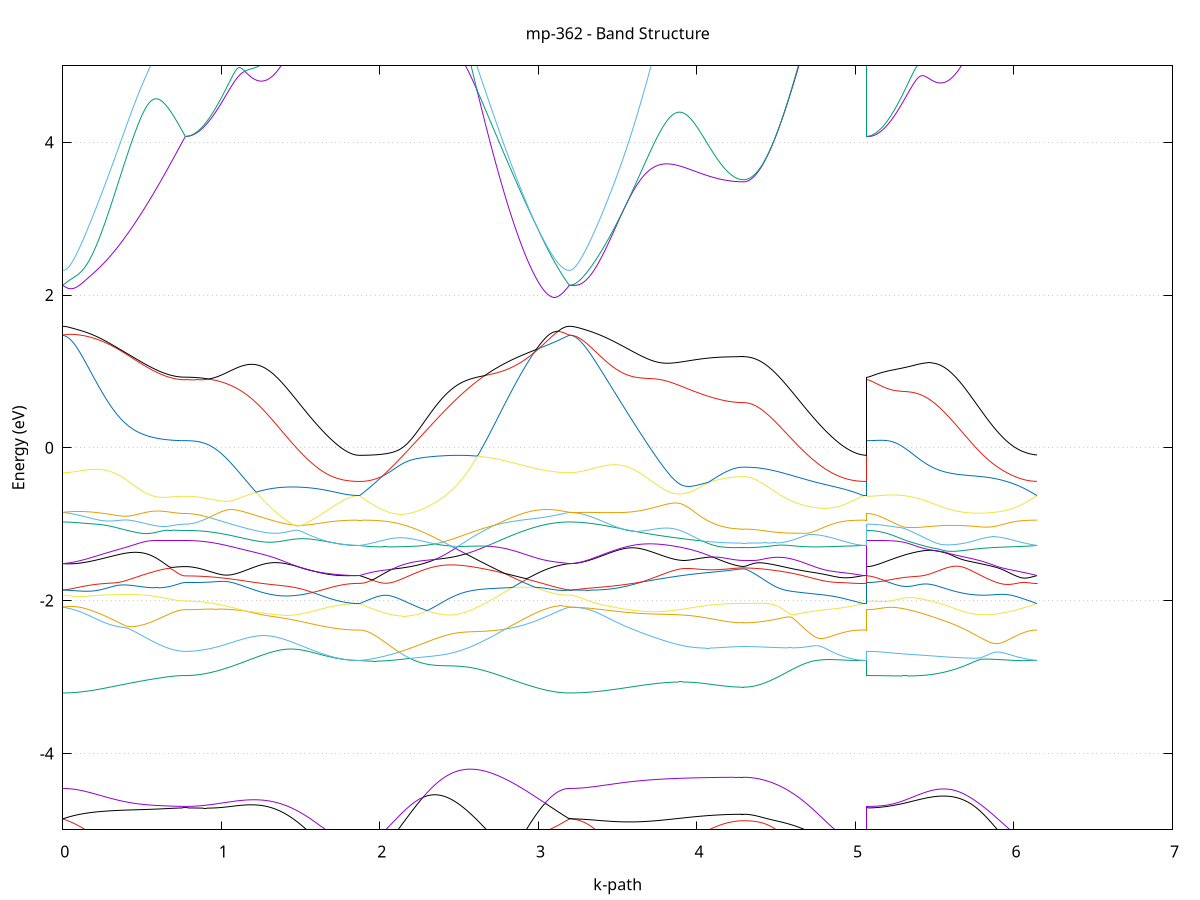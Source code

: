 set title 'mp-362 - Band Structure'
set xlabel 'k-path'
set ylabel 'Energy (eV)'
set grid y
set yrange [-5:5]
set terminal png size 800,600
set output 'mp-362_bands_gnuplot.png'
plot '-' using 1:2 with lines notitle, '-' using 1:2 with lines notitle, '-' using 1:2 with lines notitle, '-' using 1:2 with lines notitle, '-' using 1:2 with lines notitle, '-' using 1:2 with lines notitle, '-' using 1:2 with lines notitle, '-' using 1:2 with lines notitle, '-' using 1:2 with lines notitle, '-' using 1:2 with lines notitle, '-' using 1:2 with lines notitle, '-' using 1:2 with lines notitle, '-' using 1:2 with lines notitle, '-' using 1:2 with lines notitle, '-' using 1:2 with lines notitle, '-' using 1:2 with lines notitle, '-' using 1:2 with lines notitle, '-' using 1:2 with lines notitle, '-' using 1:2 with lines notitle, '-' using 1:2 with lines notitle, '-' using 1:2 with lines notitle, '-' using 1:2 with lines notitle, '-' using 1:2 with lines notitle, '-' using 1:2 with lines notitle, '-' using 1:2 with lines notitle, '-' using 1:2 with lines notitle, '-' using 1:2 with lines notitle, '-' using 1:2 with lines notitle, '-' using 1:2 with lines notitle, '-' using 1:2 with lines notitle, '-' using 1:2 with lines notitle, '-' using 1:2 with lines notitle, '-' using 1:2 with lines notitle, '-' using 1:2 with lines notitle, '-' using 1:2 with lines notitle, '-' using 1:2 with lines notitle, '-' using 1:2 with lines notitle, '-' using 1:2 with lines notitle, '-' using 1:2 with lines notitle, '-' using 1:2 with lines notitle, '-' using 1:2 with lines notitle, '-' using 1:2 with lines notitle, '-' using 1:2 with lines notitle, '-' using 1:2 with lines notitle
0.000000 -63.623080
0.009909 -63.623580
0.019818 -63.624180
0.029727 -63.624780
0.039636 -63.625280
0.049545 -63.625880
0.059455 -63.626380
0.069364 -63.626980
0.079273 -63.627480
0.089182 -63.627980
0.099091 -63.628580
0.109000 -63.629080
0.118909 -63.629580
0.128818 -63.630080
0.138727 -63.630680
0.148636 -63.631180
0.158546 -63.631580
0.168455 -63.632180
0.178364 -63.632580
0.188273 -63.633080
0.198182 -63.633580
0.208091 -63.634080
0.218000 -63.634480
0.227909 -63.634880
0.237818 -63.635280
0.247727 -63.635680
0.257636 -63.636180
0.267546 -63.636580
0.277455 -63.636980
0.287364 -63.637180
0.297273 -63.637580
0.307182 -63.637980
0.317091 -63.638380
0.327000 -63.638780
0.336909 -63.639080
0.346818 -63.639380
0.356727 -63.639780
0.366637 -63.640180
0.376546 -63.640480
0.386455 -63.640880
0.396364 -63.641180
0.406273 -63.641480
0.416182 -63.641680
0.426091 -63.641980
0.436000 -63.642280
0.445909 -63.642680
0.455818 -63.642980
0.465727 -63.643180
0.475637 -63.643480
0.485546 -63.643680
0.495455 -63.643880
0.505364 -63.644180
0.515273 -63.644380
0.525182 -63.644580
0.535091 -63.644880
0.545000 -63.645080
0.554909 -63.645280
0.564818 -63.645480
0.574728 -63.645680
0.584637 -63.645780
0.594546 -63.645980
0.604455 -63.646180
0.614364 -63.646280
0.624273 -63.646380
0.634182 -63.646480
0.644091 -63.646580
0.654000 -63.646680
0.663909 -63.646780
0.673818 -63.646880
0.683728 -63.646880
0.693637 -63.646980
0.703546 -63.647080
0.713455 -63.647080
0.723364 -63.647080
0.733273 -63.647180
0.743182 -63.647180
0.753091 -63.647180
0.763000 -63.647280
0.772909 -63.647280
0.772909 -63.647280
0.782853 -63.647280
0.792796 -63.647280
0.802740 -63.647280
0.812683 -63.647280
0.822627 -63.647180
0.832570 -63.647280
0.842514 -63.647280
0.852457 -63.647280
0.862401 -63.647280
0.872344 -63.647280
0.882288 -63.647380
0.892231 -63.647380
0.902175 -63.647380
0.912118 -63.647380
0.922062 -63.647580
0.932005 -63.647580
0.941949 -63.647580
0.951892 -63.647680
0.961836 -63.647680
0.971779 -63.647780
0.981723 -63.647780
0.991666 -63.647780
1.001610 -63.647780
1.011553 -63.647880
1.021497 -63.647880
1.031440 -63.647980
1.041384 -63.647980
1.051327 -63.647980
1.061271 -63.648180
1.071214 -63.648280
1.081158 -63.648280
1.091101 -63.648380
1.101045 -63.648480
1.110988 -63.648480
1.120932 -63.648580
1.130875 -63.648580
1.140819 -63.648680
1.150762 -63.648780
1.160705 -63.648880
1.170649 -63.648880
1.180592 -63.648980
1.190536 -63.649080
1.200479 -63.649180
1.210423 -63.649180
1.220366 -63.649280
1.230310 -63.649380
1.240253 -63.649380
1.250197 -63.649480
1.260140 -63.649580
1.270084 -63.649580
1.280027 -63.649780
1.289971 -63.649780
1.299914 -63.649880
1.309858 -63.649980
1.319801 -63.649980
1.329745 -63.650080
1.339688 -63.650180
1.349632 -63.650280
1.359575 -63.650480
1.369519 -63.650480
1.379462 -63.650580
1.389406 -63.650680
1.399349 -63.650780
1.409293 -63.650780
1.419236 -63.650780
1.429180 -63.650880
1.439123 -63.650980
1.449067 -63.651080
1.459010 -63.651180
1.468954 -63.651180
1.478897 -63.651280
1.488841 -63.651380
1.498784 -63.651380
1.508728 -63.651480
1.518671 -63.651480
1.528615 -63.651580
1.538558 -63.651680
1.548502 -63.651680
1.558445 -63.651780
1.568389 -63.651880
1.578332 -63.651880
1.588275 -63.651880
1.598219 -63.651980
1.608162 -63.652080
1.618106 -63.652080
1.628049 -63.652180
1.637993 -63.652180
1.647936 -63.652280
1.657880 -63.652280
1.667823 -63.652280
1.677767 -63.652280
1.687710 -63.652380
1.697654 -63.652380
1.707597 -63.652380
1.717541 -63.652480
1.727484 -63.652480
1.737428 -63.652480
1.747371 -63.652480
1.757315 -63.652580
1.767258 -63.652580
1.777202 -63.652580
1.787145 -63.652580
1.797089 -63.652580
1.807032 -63.652680
1.816976 -63.652680
1.826919 -63.652680
1.836863 -63.652680
1.846806 -63.652780
1.846806 -63.652780
1.855331 -63.652780
1.863856 -63.652680
1.872381 -63.652680
1.872381 -63.652680
1.882327 -63.652680
1.892273 -63.652680
1.902220 -63.652580
1.912166 -63.652480
1.922113 -63.652380
1.932059 -63.652180
1.942005 -63.651980
1.951952 -63.651780
1.961898 -63.651480
1.971845 -63.651180
1.981791 -63.650980
1.991737 -63.650680
2.001684 -63.650280
2.011630 -63.649980
2.021577 -63.649280
2.031523 -63.648880
2.041469 -63.648280
2.051416 -63.647780
2.061362 -63.647380
2.071309 -63.646880
2.081255 -63.646280
2.091201 -63.645780
2.101148 -63.645280
2.111094 -63.644680
2.121041 -63.644080
2.130987 -63.643380
2.140933 -63.642680
2.150880 -63.642080
2.160826 -63.641380
2.170773 -63.640680
2.180719 -63.639880
2.190666 -63.639080
2.200612 -63.638280
2.210558 -63.637480
2.220505 -63.636680
2.230451 -63.635880
2.240398 -63.634980
2.250344 -63.634080
2.260290 -63.632880
2.270237 -63.631980
2.280183 -63.631080
2.290130 -63.630080
2.300076 -63.629180
2.310022 -63.628480
2.319969 -63.627480
2.329915 -63.626480
2.339862 -63.625480
2.349808 -63.624480
2.359754 -63.625380
2.369701 -63.626280
2.379647 -63.627280
2.389594 -63.628280
2.399540 -63.629180
2.409486 -63.630080
2.419433 -63.630980
2.429379 -63.631880
2.439326 -63.632680
2.449272 -63.633480
2.459218 -63.634380
2.469165 -63.634980
2.479111 -63.635480
2.489058 -63.636180
2.499004 -63.636880
2.508950 -63.637580
2.518897 -63.638280
2.528843 -63.638880
2.538790 -63.639480
2.548736 -63.640080
2.558682 -63.640780
2.568629 -63.641380
2.578575 -63.641880
2.588522 -63.642380
2.598468 -63.642780
2.608414 -63.643380
2.618361 -63.643780
2.628307 -63.644180
2.638254 -63.644480
2.648200 -63.644880
2.658146 -63.645180
2.668093 -63.645580
2.678039 -63.645780
2.687986 -63.646080
2.697932 -63.646180
2.707878 -63.646380
2.717825 -63.646580
2.727771 -63.646680
2.737718 -63.646980
2.747664 -63.646680
2.757611 -63.646780
2.767557 -63.646780
2.777503 -63.646680
2.787450 -63.646680
2.797396 -63.646580
2.807343 -63.646480
2.817289 -63.646280
2.827235 -63.646180
2.837182 -63.645980
2.847128 -63.645680
2.857075 -63.645480
2.867021 -63.645180
2.876967 -63.644880
2.886914 -63.644580
2.896860 -63.644280
2.906807 -63.643880
2.916753 -63.643480
2.926699 -63.642880
2.936646 -63.642480
2.946592 -63.641980
2.956539 -63.641680
2.966485 -63.641080
2.976431 -63.640580
2.986378 -63.639980
2.996324 -63.639480
3.006271 -63.638780
3.016217 -63.638180
3.026163 -63.637480
3.036110 -63.636780
3.046056 -63.636080
3.056003 -63.635380
3.065949 -63.634680
3.075895 -63.633880
3.085842 -63.633080
3.095788 -63.632380
3.105735 -63.631580
3.115681 -63.630680
3.125627 -63.629780
3.135574 -63.628780
3.145520 -63.627880
3.155467 -63.626880
3.165413 -63.625980
3.175359 -63.624980
3.185306 -63.623980
3.195252 -63.623080
3.195252 -63.623080
3.205222 -63.623080
3.215191 -63.623080
3.225161 -63.623080
3.235131 -63.623080
3.245100 -63.623080
3.255070 -63.623080
3.265039 -63.623080
3.275009 -63.623080
3.284978 -63.623180
3.294948 -63.623180
3.304918 -63.623180
3.314887 -63.623180
3.324857 -63.623180
3.334826 -63.623180
3.344796 -63.623280
3.354766 -63.623280
3.364735 -63.623280
3.374705 -63.623280
3.384674 -63.623180
3.394644 -63.623280
3.404613 -63.623280
3.414583 -63.623380
3.424553 -63.623380
3.434522 -63.623380
3.444492 -63.623380
3.454461 -63.623480
3.464431 -63.623480
3.474401 -63.623480
3.484370 -63.623580
3.494340 -63.623580
3.504309 -63.623580
3.514279 -63.623680
3.524248 -63.623780
3.534218 -63.623780
3.544188 -63.623880
3.554157 -63.623880
3.564127 -63.623980
3.574096 -63.623980
3.584066 -63.623980
3.594035 -63.624080
3.604005 -63.624080
3.613975 -63.624180
3.623944 -63.624180
3.633914 -63.624180
3.643883 -63.624280
3.653853 -63.624280
3.663823 -63.624380
3.673792 -63.624380
3.683762 -63.624380
3.693731 -63.624480
3.703701 -63.624480
3.713670 -63.624480
3.723640 -63.624580
3.733610 -63.624580
3.743579 -63.624580
3.753549 -63.624580
3.763518 -63.624580
3.773488 -63.624580
3.783457 -63.624680
3.793427 -63.624680
3.803397 -63.624780
3.813366 -63.624780
3.823336 -63.624880
3.833305 -63.624880
3.843275 -63.624880
3.853245 -63.624880
3.863214 -63.624880
3.873184 -63.624980
3.883153 -63.624980
3.893123 -63.624980
3.903092 -63.625080
3.913062 -63.625080
3.923032 -63.625180
3.933001 -63.625180
3.942971 -63.625180
3.952940 -63.625180
3.962910 -63.625280
3.972879 -63.625280
3.982849 -63.625280
3.992819 -63.625280
4.002788 -63.625380
4.012758 -63.625380
4.022727 -63.625380
4.032697 -63.625380
4.042667 -63.625480
4.052636 -63.625480
4.062606 -63.625580
4.072575 -63.625580
4.082545 -63.625580
4.092514 -63.625580
4.102484 -63.625580
4.112454 -63.625680
4.122423 -63.625680
4.132393 -63.625880
4.142362 -63.625880
4.152332 -63.625880
4.162301 -63.625780
4.172271 -63.625880
4.182241 -63.625780
4.192210 -63.625880
4.202180 -63.625880
4.212149 -63.625780
4.222119 -63.625780
4.232089 -63.625880
4.242058 -63.625880
4.252028 -63.625780
4.261997 -63.625780
4.271967 -63.625780
4.281936 -63.625780
4.281936 -63.625780
4.288330 -63.625780
4.294724 -63.625780
4.294724 -63.625780
4.304656 -63.625880
4.314587 -63.626280
4.324519 -63.626780
4.334451 -63.627380
4.344383 -63.627880
4.354315 -63.628380
4.364247 -63.628980
4.374179 -63.629580
4.384111 -63.630180
4.394043 -63.630680
4.403975 -63.631280
4.413907 -63.631880
4.423838 -63.632580
4.433770 -63.633080
4.443702 -63.633580
4.453634 -63.634280
4.463566 -63.634780
4.473498 -63.635380
4.483430 -63.635880
4.493362 -63.636480
4.503294 -63.636980
4.513226 -63.637480
4.523158 -63.637980
4.533090 -63.638480
4.543021 -63.638980
4.552953 -63.639480
4.562885 -63.639980
4.572817 -63.640480
4.582749 -63.640880
4.592681 -63.641480
4.602613 -63.641880
4.612545 -63.642380
4.622477 -63.642780
4.632409 -63.643180
4.642341 -63.643580
4.652272 -63.643980
4.662204 -63.644380
4.672136 -63.644780
4.682068 -63.645180
4.692000 -63.645480
4.701932 -63.645880
4.711864 -63.646280
4.721796 -63.646680
4.731728 -63.646980
4.741660 -63.647280
4.751592 -63.647580
4.761523 -63.647880
4.771455 -63.648180
4.781387 -63.648580
4.791319 -63.648880
4.801251 -63.649180
4.811183 -63.649480
4.821115 -63.649680
4.831047 -63.649980
4.840979 -63.650180
4.850911 -63.650480
4.860843 -63.650680
4.870775 -63.650880
4.880706 -63.651080
4.890638 -63.651180
4.900570 -63.651380
4.910502 -63.651580
4.920434 -63.651780
4.930366 -63.651880
4.940298 -63.651980
4.950230 -63.652180
4.960162 -63.652280
4.970094 -63.652380
4.980026 -63.652380
4.989957 -63.652480
4.999889 -63.652580
5.009821 -63.652580
5.019753 -63.652680
5.029685 -63.652680
5.039617 -63.652680
5.049549 -63.652680
5.049549 -63.652680
5.056932 -63.652680
5.064314 -63.652680
5.071697 -63.652680
5.071697 -63.647280
5.081640 -63.647280
5.091583 -63.647180
5.101525 -63.647180
5.111468 -63.647080
5.121411 -63.646980
5.131354 -63.646880
5.141297 -63.646780
5.151239 -63.646580
5.161182 -63.646480
5.171125 -63.646280
5.181068 -63.646080
5.191010 -63.645780
5.200953 -63.645580
5.210896 -63.645280
5.220839 -63.645080
5.230782 -63.644980
5.240724 -63.644680
5.250667 -63.644380
5.260610 -63.643980
5.270553 -63.643580
5.280496 -63.643180
5.290438 -63.642780
5.300381 -63.642280
5.310324 -63.641780
5.320267 -63.641280
5.330209 -63.640980
5.340152 -63.640480
5.350095 -63.639880
5.360038 -63.639480
5.369981 -63.638880
5.379923 -63.638380
5.389866 -63.637780
5.399809 -63.637180
5.409752 -63.636580
5.419694 -63.635980
5.429637 -63.635380
5.439580 -63.634680
5.449523 -63.633980
5.459466 -63.633280
5.469408 -63.632580
5.479351 -63.631880
5.489294 -63.631180
5.499237 -63.630480
5.509180 -63.629680
5.519122 -63.628880
5.529065 -63.628180
5.539008 -63.627380
5.548951 -63.626580
5.558893 -63.625780
5.568836 -63.625180
5.578779 -63.625180
5.588722 -63.625680
5.598665 -63.626480
5.608607 -63.627280
5.618550 -63.627980
5.628493 -63.628780
5.638436 -63.629580
5.648379 -63.630380
5.658321 -63.631180
5.668264 -63.631980
5.678207 -63.632680
5.688150 -63.633480
5.698093 -63.634180
5.708035 -63.634880
5.717978 -63.635580
5.727921 -63.636380
5.737864 -63.637080
5.747806 -63.637780
5.757749 -63.638380
5.767692 -63.639180
5.777635 -63.639780
5.787578 -63.640480
5.797520 -63.641080
5.807463 -63.641680
5.817406 -63.642280
5.827349 -63.642780
5.837292 -63.643380
5.847234 -63.643980
5.857177 -63.644480
5.867120 -63.645080
5.877063 -63.645480
5.887005 -63.645980
5.896948 -63.646480
5.906891 -63.646980
5.916834 -63.647380
5.926777 -63.647780
5.936719 -63.648280
5.946662 -63.648680
5.956605 -63.648980
5.966548 -63.649380
5.976491 -63.649680
5.986433 -63.650180
5.996376 -63.650480
6.006319 -63.650680
6.016262 -63.650980
6.026204 -63.651280
6.036147 -63.651480
6.046090 -63.651680
6.056033 -63.651880
6.065976 -63.651980
6.075918 -63.652180
6.085861 -63.652280
6.095804 -63.652380
6.105747 -63.652480
6.115689 -63.652580
6.125632 -63.652680
6.135575 -63.652680
6.145518 -63.652680
e
0.000000 -63.623080
0.009909 -63.622480
0.019818 -63.621880
0.029727 -63.621280
0.039636 -63.620780
0.049545 -63.620180
0.059455 -63.619680
0.069364 -63.619080
0.079273 -63.618480
0.089182 -63.617780
0.099091 -63.617280
0.109000 -63.616680
0.118909 -63.616080
0.128818 -63.615480
0.138727 -63.614880
0.148636 -63.614280
0.158546 -63.613680
0.168455 -63.613080
0.178364 -63.612480
0.188273 -63.611780
0.198182 -63.611180
0.208091 -63.610580
0.218000 -63.609880
0.227909 -63.609280
0.237818 -63.608580
0.247727 -63.607980
0.257636 -63.607280
0.267546 -63.606680
0.277455 -63.605980
0.287364 -63.605280
0.297273 -63.604680
0.307182 -63.603980
0.317091 -63.603380
0.327000 -63.602780
0.336909 -63.602180
0.346818 -63.601480
0.356727 -63.600880
0.366637 -63.600280
0.376546 -63.599680
0.386455 -63.598980
0.396364 -63.598380
0.406273 -63.597780
0.416182 -63.597080
0.426091 -63.596480
0.436000 -63.595880
0.445909 -63.595280
0.455818 -63.594680
0.465727 -63.594080
0.475637 -63.593480
0.485546 -63.592880
0.495455 -63.592380
0.505364 -63.591780
0.515273 -63.591180
0.525182 -63.590680
0.535091 -63.590180
0.545000 -63.589780
0.554909 -63.589280
0.564818 -63.588680
0.574728 -63.588280
0.584637 -63.587780
0.594546 -63.587280
0.604455 -63.586880
0.614364 -63.586480
0.624273 -63.586080
0.634182 -63.585680
0.644091 -63.585380
0.654000 -63.585080
0.663909 -63.584780
0.673818 -63.584580
0.683728 -63.584280
0.693637 -63.584080
0.703546 -63.583880
0.713455 -63.583680
0.723364 -63.583580
0.733273 -63.583380
0.743182 -63.583380
0.753091 -63.583280
0.763000 -63.583280
0.772909 -63.583280
0.772909 -63.583280
0.782853 -63.583280
0.792796 -63.583180
0.802740 -63.583180
0.812683 -63.583180
0.822627 -63.583080
0.832570 -63.583080
0.842514 -63.582980
0.852457 -63.582980
0.862401 -63.582980
0.872344 -63.582980
0.882288 -63.582980
0.892231 -63.582880
0.902175 -63.582880
0.912118 -63.582880
0.922062 -63.582880
0.932005 -63.582780
0.941949 -63.582680
0.951892 -63.582680
0.961836 -63.582680
0.971779 -63.582680
0.981723 -63.582580
0.991666 -63.582580
1.001610 -63.582380
1.011553 -63.582380
1.021497 -63.582180
1.031440 -63.582180
1.041384 -63.582080
1.051327 -63.581980
1.061271 -63.581980
1.071214 -63.581880
1.081158 -63.581780
1.091101 -63.581680
1.101045 -63.581580
1.110988 -63.581480
1.120932 -63.581480
1.130875 -63.581280
1.140819 -63.581180
1.150762 -63.581080
1.160705 -63.580980
1.170649 -63.580880
1.180592 -63.580780
1.190536 -63.580680
1.200479 -63.580580
1.210423 -63.580480
1.220366 -63.580380
1.230310 -63.580080
1.240253 -63.579980
1.250197 -63.579880
1.260140 -63.579780
1.270084 -63.579680
1.280027 -63.579580
1.289971 -63.579480
1.299914 -63.579280
1.309858 -63.579280
1.319801 -63.579180
1.329745 -63.579080
1.339688 -63.578880
1.349632 -63.578780
1.359575 -63.578680
1.369519 -63.578580
1.379462 -63.578380
1.389406 -63.578280
1.399349 -63.578080
1.409293 -63.577980
1.419236 -63.577880
1.429180 -63.577680
1.439123 -63.577580
1.449067 -63.577480
1.459010 -63.577280
1.468954 -63.577180
1.478897 -63.577080
1.488841 -63.576980
1.498784 -63.576880
1.508728 -63.576680
1.518671 -63.576580
1.528615 -63.576480
1.538558 -63.576280
1.548502 -63.576180
1.558445 -63.576080
1.568389 -63.575980
1.578332 -63.575780
1.588275 -63.575680
1.598219 -63.575580
1.608162 -63.575480
1.618106 -63.575380
1.628049 -63.575280
1.637993 -63.575080
1.647936 -63.574980
1.657880 -63.574780
1.667823 -63.574780
1.677767 -63.574580
1.687710 -63.574580
1.697654 -63.574480
1.707597 -63.574380
1.717541 -63.574180
1.727484 -63.574080
1.737428 -63.573980
1.747371 -63.573880
1.757315 -63.573780
1.767258 -63.573680
1.777202 -63.573580
1.787145 -63.573580
1.797089 -63.573480
1.807032 -63.573480
1.816976 -63.573380
1.826919 -63.573280
1.836863 -63.573180
1.846806 -63.573080
1.846806 -63.573080
1.855331 -63.572980
1.863856 -63.572980
1.872381 -63.572880
1.872381 -63.572880
1.882327 -63.572880
1.892273 -63.572980
1.902220 -63.572980
1.912166 -63.572980
1.922113 -63.573380
1.932059 -63.574580
1.942005 -63.575680
1.951952 -63.576880
1.961898 -63.577980
1.971845 -63.579180
1.981791 -63.580480
1.991737 -63.581680
2.001684 -63.582880
2.011630 -63.584180
2.021577 -63.585280
2.031523 -63.586580
2.041469 -63.587680
2.051416 -63.588880
2.061362 -63.590180
2.071309 -63.591480
2.081255 -63.592680
2.091201 -63.593980
2.101148 -63.595180
2.111094 -63.596480
2.121041 -63.597780
2.130987 -63.599080
2.140933 -63.600280
2.150880 -63.601880
2.160826 -63.603080
2.170773 -63.604280
2.180719 -63.605580
2.190666 -63.606780
2.200612 -63.607980
2.210558 -63.609180
2.220505 -63.610280
2.230451 -63.611480
2.240398 -63.612680
2.250344 -63.613780
2.260290 -63.614680
2.270237 -63.615680
2.280183 -63.616980
2.290130 -63.618080
2.300076 -63.619180
2.310022 -63.620280
2.319969 -63.621280
2.329915 -63.622280
2.339862 -63.623380
2.349808 -63.624380
2.359754 -63.623380
2.369701 -63.622380
2.379647 -63.621480
2.389594 -63.620480
2.399540 -63.619380
2.409486 -63.618280
2.419433 -63.617280
2.429379 -63.616180
2.439326 -63.615080
2.449272 -63.614080
2.459218 -63.613080
2.469165 -63.611980
2.479111 -63.610880
2.489058 -63.609780
2.499004 -63.608680
2.508950 -63.607580
2.518897 -63.606580
2.528843 -63.605480
2.538790 -63.604380
2.548736 -63.603380
2.558682 -63.602480
2.568629 -63.601480
2.578575 -63.600480
2.588522 -63.599480
2.598468 -63.598480
2.608414 -63.597680
2.618361 -63.596680
2.628307 -63.595780
2.638254 -63.594780
2.648200 -63.593880
2.658146 -63.592980
2.668093 -63.592180
2.678039 -63.591380
2.687986 -63.590480
2.697932 -63.589580
2.707878 -63.588880
2.717825 -63.588280
2.727771 -63.587480
2.737718 -63.586880
2.747664 -63.586080
2.757611 -63.585480
2.767557 -63.584780
2.777503 -63.584180
2.787450 -63.583580
2.797396 -63.582980
2.807343 -63.582480
2.817289 -63.581980
2.827235 -63.581480
2.837182 -63.582080
2.847128 -63.583180
2.857075 -63.584380
2.867021 -63.585580
2.876967 -63.586780
2.886914 -63.587980
2.896860 -63.589080
2.906807 -63.590280
2.916753 -63.591480
2.926699 -63.592580
2.936646 -63.593780
2.946592 -63.594980
2.956539 -63.596380
2.966485 -63.597480
2.976431 -63.598680
2.986378 -63.599980
2.996324 -63.601180
3.006271 -63.602380
3.016217 -63.603580
3.026163 -63.604780
3.036110 -63.605980
3.046056 -63.607080
3.056003 -63.608080
3.065949 -63.609280
3.075895 -63.610380
3.085842 -63.611480
3.095788 -63.612680
3.105735 -63.613780
3.115681 -63.614880
3.125627 -63.615980
3.135574 -63.616980
3.145520 -63.617880
3.155467 -63.618980
3.165413 -63.619980
3.175359 -63.621080
3.185306 -63.622080
3.195252 -63.623080
3.195252 -63.623080
3.205222 -63.623080
3.215191 -63.623080
3.225161 -63.623080
3.235131 -63.623080
3.245100 -63.623080
3.255070 -63.623080
3.265039 -63.623080
3.275009 -63.623080
3.284978 -63.623080
3.294948 -63.623080
3.304918 -63.623080
3.314887 -63.623080
3.324857 -63.623080
3.334826 -63.623080
3.344796 -63.623080
3.354766 -63.623080
3.364735 -63.623080
3.374705 -63.623080
3.384674 -63.623080
3.394644 -63.623080
3.404613 -63.623080
3.414583 -63.623080
3.424553 -63.623080
3.434522 -63.623080
3.444492 -63.623080
3.454461 -63.623080
3.464431 -63.623080
3.474401 -63.623080
3.484370 -63.623080
3.494340 -63.623080
3.504309 -63.623080
3.514279 -63.623080
3.524248 -63.623080
3.534218 -63.623080
3.544188 -63.623180
3.554157 -63.623180
3.564127 -63.623180
3.574096 -63.623180
3.584066 -63.623080
3.594035 -63.623080
3.604005 -63.623080
3.613975 -63.623080
3.623944 -63.623080
3.633914 -63.623080
3.643883 -63.623080
3.653853 -63.623080
3.663823 -63.623080
3.673792 -63.623080
3.683762 -63.623080
3.693731 -63.623080
3.703701 -63.623080
3.713670 -63.623080
3.723640 -63.623080
3.733610 -63.623080
3.743579 -63.623080
3.753549 -63.623080
3.763518 -63.623080
3.773488 -63.623080
3.783457 -63.623080
3.793427 -63.623080
3.803397 -63.623080
3.813366 -63.623080
3.823336 -63.623080
3.833305 -63.623080
3.843275 -63.623080
3.853245 -63.623080
3.863214 -63.622980
3.873184 -63.622980
3.883153 -63.622980
3.893123 -63.622980
3.903092 -63.623080
3.913062 -63.622980
3.923032 -63.623080
3.933001 -63.623080
3.942971 -63.623080
3.952940 -63.623080
3.962910 -63.623180
3.972879 -63.623180
3.982849 -63.623080
3.992819 -63.623080
4.002788 -63.623080
4.012758 -63.623080
4.022727 -63.623080
4.032697 -63.623080
4.042667 -63.623080
4.052636 -63.623080
4.062606 -63.623080
4.072575 -63.623080
4.082545 -63.623080
4.092514 -63.623080
4.102484 -63.622980
4.112454 -63.622980
4.122423 -63.622980
4.132393 -63.622980
4.142362 -63.622980
4.152332 -63.622980
4.162301 -63.622780
4.172271 -63.622780
4.182241 -63.622780
4.192210 -63.622780
4.202180 -63.622780
4.212149 -63.622680
4.222119 -63.622680
4.232089 -63.622680
4.242058 -63.622680
4.252028 -63.622580
4.261997 -63.622580
4.271967 -63.622580
4.281936 -63.622480
4.281936 -63.622480
4.288330 -63.622480
4.294724 -63.622480
4.294724 -63.622480
4.304656 -63.622380
4.314587 -63.622080
4.324519 -63.621580
4.334451 -63.621080
4.344383 -63.620480
4.354315 -63.619880
4.364247 -63.619180
4.374179 -63.618480
4.384111 -63.617880
4.394043 -63.617180
4.403975 -63.616480
4.413907 -63.615780
4.423838 -63.615080
4.433770 -63.614380
4.443702 -63.613580
4.453634 -63.612880
4.463566 -63.612080
4.473498 -63.611280
4.483430 -63.610580
4.493362 -63.609780
4.503294 -63.609080
4.513226 -63.608280
4.523158 -63.607580
4.533090 -63.606780
4.543021 -63.605980
4.552953 -63.605280
4.562885 -63.604480
4.572817 -63.603780
4.582749 -63.602980
4.592681 -63.602180
4.602613 -63.601480
4.612545 -63.600680
4.622477 -63.599880
4.632409 -63.599080
4.642341 -63.598280
4.652272 -63.597480
4.662204 -63.596680
4.672136 -63.595980
4.682068 -63.595180
4.692000 -63.594380
4.701932 -63.593580
4.711864 -63.592880
4.721796 -63.592080
4.731728 -63.591380
4.741660 -63.590680
4.751592 -63.589880
4.761523 -63.588980
4.771455 -63.588180
4.781387 -63.587480
4.791319 -63.586680
4.801251 -63.585980
4.811183 -63.585280
4.821115 -63.584480
4.831047 -63.583780
4.840979 -63.582980
4.850911 -63.582280
4.860843 -63.581580
4.870775 -63.580880
4.880706 -63.580080
4.890638 -63.579380
4.900570 -63.578680
4.910502 -63.577980
4.920434 -63.577280
4.930366 -63.576580
4.940298 -63.575880
4.950230 -63.575280
4.960162 -63.574680
4.970094 -63.574180
4.980026 -63.573880
4.989957 -63.573580
4.999889 -63.573480
5.009821 -63.573380
5.019753 -63.573280
5.029685 -63.573180
5.039617 -63.573180
5.049549 -63.573080
5.049549 -63.573080
5.056932 -63.572980
5.064314 -63.572980
5.071697 -63.572880
5.071697 -63.583280
5.081640 -63.583280
5.091583 -63.583480
5.101525 -63.583780
5.111468 -63.584180
5.121411 -63.584580
5.131354 -63.585180
5.141297 -63.585780
5.151239 -63.586380
5.161182 -63.587080
5.171125 -63.587780
5.181068 -63.588580
5.191010 -63.589280
5.200953 -63.590080
5.210896 -63.590880
5.220839 -63.591680
5.230782 -63.592580
5.240724 -63.593480
5.250667 -63.594380
5.260610 -63.595280
5.270553 -63.596180
5.280496 -63.596980
5.290438 -63.597880
5.300381 -63.598780
5.310324 -63.599680
5.320267 -63.600680
5.330209 -63.601580
5.340152 -63.602580
5.350095 -63.603480
5.360038 -63.604480
5.369981 -63.605380
5.379923 -63.606280
5.389866 -63.607080
5.399809 -63.608080
5.409752 -63.609080
5.419694 -63.609980
5.429637 -63.610880
5.439580 -63.611880
5.449523 -63.612780
5.459466 -63.613780
5.469408 -63.614680
5.479351 -63.615680
5.489294 -63.616480
5.499237 -63.617480
5.509180 -63.618380
5.519122 -63.619280
5.529065 -63.620180
5.539008 -63.620980
5.548951 -63.621880
5.558893 -63.622680
5.568836 -63.623380
5.578779 -63.623480
5.588722 -63.622980
5.598665 -63.622180
5.608607 -63.621380
5.618550 -63.620480
5.628493 -63.619580
5.638436 -63.618680
5.648379 -63.617680
5.658321 -63.616780
5.668264 -63.615780
5.678207 -63.614880
5.688150 -63.613980
5.698093 -63.612980
5.708035 -63.611980
5.717978 -63.610980
5.727921 -63.610080
5.737864 -63.609080
5.747806 -63.608080
5.757749 -63.607080
5.767692 -63.606080
5.777635 -63.605080
5.787578 -63.604080
5.797520 -63.603080
5.807463 -63.601980
5.817406 -63.600980
5.827349 -63.599980
5.837292 -63.598880
5.847234 -63.597880
5.857177 -63.596780
5.867120 -63.595780
5.877063 -63.594680
5.887005 -63.593680
5.896948 -63.592580
5.906891 -63.591680
5.916834 -63.590680
5.926777 -63.589580
5.936719 -63.588580
5.946662 -63.587580
5.956605 -63.586480
5.966548 -63.585480
5.976491 -63.584480
5.986433 -63.583380
5.996376 -63.582380
6.006319 -63.581380
6.016262 -63.580380
6.026204 -63.579380
6.036147 -63.578380
6.046090 -63.577380
6.056033 -63.576480
6.065976 -63.575480
6.075918 -63.574580
6.085861 -63.573880
6.095804 -63.573480
6.105747 -63.573280
6.115689 -63.573280
6.125632 -63.573180
6.135575 -63.573080
6.145518 -63.573080
e
0.000000 -63.574880
0.009909 -63.574780
0.019818 -63.574780
0.029727 -63.574780
0.039636 -63.574780
0.049545 -63.574880
0.059455 -63.574880
0.069364 -63.574880
0.079273 -63.574880
0.089182 -63.574880
0.099091 -63.574980
0.109000 -63.574980
0.118909 -63.574980
0.128818 -63.574980
0.138727 -63.574980
0.148636 -63.574980
0.158546 -63.574980
0.168455 -63.575080
0.178364 -63.575080
0.188273 -63.575080
0.198182 -63.575080
0.208091 -63.575180
0.218000 -63.575180
0.227909 -63.575180
0.237818 -63.575180
0.247727 -63.575180
0.257636 -63.575180
0.267546 -63.575180
0.277455 -63.575280
0.287364 -63.575280
0.297273 -63.575280
0.307182 -63.575280
0.317091 -63.575280
0.327000 -63.575280
0.336909 -63.575280
0.346818 -63.575380
0.356727 -63.575380
0.366637 -63.575380
0.376546 -63.575380
0.386455 -63.575380
0.396364 -63.575380
0.406273 -63.575380
0.416182 -63.575380
0.426091 -63.575380
0.436000 -63.575380
0.445909 -63.575380
0.455818 -63.575380
0.465727 -63.575380
0.475637 -63.575380
0.485546 -63.575380
0.495455 -63.575280
0.505364 -63.575280
0.515273 -63.575280
0.525182 -63.575280
0.535091 -63.575280
0.545000 -63.575280
0.554909 -63.575380
0.564818 -63.575280
0.574728 -63.575280
0.584637 -63.575280
0.594546 -63.575280
0.604455 -63.575280
0.614364 -63.575280
0.624273 -63.575180
0.634182 -63.575080
0.644091 -63.574980
0.654000 -63.574880
0.663909 -63.574880
0.673818 -63.574780
0.683728 -63.574680
0.693637 -63.574680
0.703546 -63.574580
0.713455 -63.574480
0.723364 -63.574480
0.733273 -63.574480
0.743182 -63.574480
0.753091 -63.574480
0.763000 -63.574380
0.772909 -63.574480
0.772909 -63.574480
0.782853 -63.574480
0.792796 -63.574380
0.802740 -63.574380
0.812683 -63.574380
0.822627 -63.574380
0.832570 -63.574280
0.842514 -63.574280
0.852457 -63.574280
0.862401 -63.574280
0.872344 -63.574180
0.882288 -63.574180
0.892231 -63.574180
0.902175 -63.574080
0.912118 -63.574080
0.922062 -63.573980
0.932005 -63.573980
0.941949 -63.573880
0.951892 -63.573880
0.961836 -63.573880
0.971779 -63.573780
0.981723 -63.573680
0.991666 -63.573680
1.001610 -63.573580
1.011553 -63.573580
1.021497 -63.573480
1.031440 -63.573380
1.041384 -63.573280
1.051327 -63.573180
1.061271 -63.573080
1.071214 -63.573080
1.081158 -63.572980
1.091101 -63.572880
1.101045 -63.572880
1.110988 -63.572780
1.120932 -63.572680
1.130875 -63.572580
1.140819 -63.572480
1.150762 -63.572380
1.160705 -63.572280
1.170649 -63.572180
1.180592 -63.572080
1.190536 -63.572080
1.200479 -63.571980
1.210423 -63.571880
1.220366 -63.571780
1.230310 -63.571580
1.240253 -63.571480
1.250197 -63.571380
1.260140 -63.571280
1.270084 -63.571180
1.280027 -63.571180
1.289971 -63.571080
1.299914 -63.570980
1.309858 -63.570880
1.319801 -63.570780
1.329745 -63.570680
1.339688 -63.570580
1.349632 -63.570580
1.359575 -63.570480
1.369519 -63.570380
1.379462 -63.570280
1.389406 -63.570180
1.399349 -63.570080
1.409293 -63.569980
1.419236 -63.569880
1.429180 -63.569780
1.439123 -63.569680
1.449067 -63.569680
1.459010 -63.569580
1.468954 -63.569480
1.478897 -63.569480
1.488841 -63.569380
1.498784 -63.569280
1.508728 -63.569180
1.518671 -63.569080
1.528615 -63.569080
1.538558 -63.568980
1.548502 -63.568980
1.558445 -63.568880
1.568389 -63.568780
1.578332 -63.568780
1.588275 -63.568680
1.598219 -63.568580
1.608162 -63.568480
1.618106 -63.568480
1.628049 -63.568380
1.637993 -63.568280
1.647936 -63.568180
1.657880 -63.568180
1.667823 -63.568080
1.677767 -63.567980
1.687710 -63.567980
1.697654 -63.567880
1.707597 -63.567880
1.717541 -63.567880
1.727484 -63.567780
1.737428 -63.567780
1.747371 -63.567680
1.757315 -63.567780
1.767258 -63.567680
1.777202 -63.567680
1.787145 -63.567680
1.797089 -63.567680
1.807032 -63.567680
1.816976 -63.567680
1.826919 -63.567680
1.836863 -63.567680
1.846806 -63.567680
1.846806 -63.567680
1.855331 -63.567680
1.863856 -63.567580
1.872381 -63.567580
1.872381 -63.567580
1.882327 -63.568780
1.892273 -63.569880
1.902220 -63.571080
1.912166 -63.572280
1.922113 -63.572980
1.932059 -63.572880
1.942005 -63.572980
1.951952 -63.572980
1.961898 -63.572880
1.971845 -63.572880
1.981791 -63.572880
1.991737 -63.572780
2.001684 -63.572780
2.011630 -63.572780
2.021577 -63.572680
2.031523 -63.572680
2.041469 -63.572680
2.051416 -63.572580
2.061362 -63.572580
2.071309 -63.572580
2.081255 -63.572480
2.091201 -63.572480
2.101148 -63.572380
2.111094 -63.572380
2.121041 -63.572380
2.130987 -63.572380
2.140933 -63.572280
2.150880 -63.572480
2.160826 -63.572380
2.170773 -63.572280
2.180719 -63.572180
2.190666 -63.572180
2.200612 -63.572080
2.210558 -63.571980
2.220505 -63.571980
2.230451 -63.571880
2.240398 -63.571780
2.250344 -63.571680
2.260290 -63.571580
2.270237 -63.571380
2.280183 -63.571280
2.290130 -63.571180
2.300076 -63.571080
2.310022 -63.570980
2.319969 -63.570780
2.329915 -63.570680
2.339862 -63.570580
2.349808 -63.570380
2.359754 -63.570280
2.369701 -63.570180
2.379647 -63.570080
2.389594 -63.570080
2.399540 -63.569880
2.409486 -63.569780
2.419433 -63.569680
2.429379 -63.569480
2.439326 -63.569280
2.449272 -63.569180
2.459218 -63.568980
2.469165 -63.568880
2.479111 -63.568680
2.489058 -63.568480
2.499004 -63.568280
2.508950 -63.568080
2.518897 -63.567880
2.528843 -63.567680
2.538790 -63.567480
2.548736 -63.567280
2.558682 -63.567180
2.568629 -63.566880
2.578575 -63.566680
2.588522 -63.566380
2.598468 -63.566180
2.608414 -63.565980
2.618361 -63.565680
2.628307 -63.565380
2.638254 -63.565080
2.648200 -63.564780
2.658146 -63.564480
2.668093 -63.564180
2.678039 -63.564880
2.687986 -63.565880
2.697932 -63.566780
2.707878 -63.567880
2.717825 -63.568880
2.727771 -63.569980
2.737718 -63.571180
2.747664 -63.571980
2.757611 -63.573080
2.767557 -63.574180
2.777503 -63.575280
2.787450 -63.576380
2.797396 -63.577480
2.807343 -63.578580
2.817289 -63.579780
2.827235 -63.580880
2.837182 -63.581080
2.847128 -63.580580
2.857075 -63.580180
2.867021 -63.579780
2.876967 -63.579480
2.886914 -63.579080
2.896860 -63.578780
2.906807 -63.578480
2.916753 -63.578180
2.926699 -63.577880
2.936646 -63.577580
2.946592 -63.577380
2.956539 -63.577180
2.966485 -63.576980
2.976431 -63.576780
2.986378 -63.576480
2.996324 -63.576380
3.006271 -63.576280
3.016217 -63.576080
3.026163 -63.575980
3.036110 -63.575880
3.046056 -63.575680
3.056003 -63.575580
3.065949 -63.575480
3.075895 -63.575380
3.085842 -63.575280
3.095788 -63.575280
3.105735 -63.575180
3.115681 -63.575080
3.125627 -63.574980
3.135574 -63.574880
3.145520 -63.574780
3.155467 -63.574780
3.165413 -63.574780
3.175359 -63.574780
3.185306 -63.574780
3.195252 -63.574880
3.195252 -63.574880
3.205222 -63.574780
3.215191 -63.574780
3.225161 -63.574680
3.235131 -63.574780
3.245100 -63.574780
3.255070 -63.574880
3.265039 -63.574780
3.275009 -63.574780
3.284978 -63.574780
3.294948 -63.574780
3.304918 -63.574780
3.314887 -63.574780
3.324857 -63.574680
3.334826 -63.574680
3.344796 -63.574680
3.354766 -63.574680
3.364735 -63.574680
3.374705 -63.574580
3.384674 -63.574580
3.394644 -63.574480
3.404613 -63.574480
3.414583 -63.574480
3.424553 -63.574480
3.434522 -63.574380
3.444492 -63.574380
3.454461 -63.574280
3.464431 -63.574280
3.474401 -63.574280
3.484370 -63.574180
3.494340 -63.574080
3.504309 -63.574080
3.514279 -63.573980
3.524248 -63.573980
3.534218 -63.573980
3.544188 -63.573980
3.554157 -63.573880
3.564127 -63.573780
3.574096 -63.573680
3.584066 -63.573580
3.594035 -63.573480
3.604005 -63.573480
3.613975 -63.573380
3.623944 -63.573380
3.633914 -63.573280
3.643883 -63.573180
3.653853 -63.573180
3.663823 -63.573080
3.673792 -63.573080
3.683762 -63.572980
3.693731 -63.572980
3.703701 -63.572880
3.713670 -63.572880
3.723640 -63.572780
3.733610 -63.572680
3.743579 -63.572680
3.753549 -63.572580
3.763518 -63.572580
3.773488 -63.572580
3.783457 -63.572480
3.793427 -63.572480
3.803397 -63.572480
3.813366 -63.572380
3.823336 -63.572380
3.833305 -63.572380
3.843275 -63.572280
3.853245 -63.572280
3.863214 -63.572080
3.873184 -63.572080
3.883153 -63.571980
3.893123 -63.571980
3.903092 -63.571980
3.913062 -63.571880
3.923032 -63.571880
3.933001 -63.571880
3.942971 -63.571780
3.952940 -63.571680
3.962910 -63.571680
3.972879 -63.571580
3.982849 -63.571480
3.992819 -63.571380
4.002788 -63.571380
4.012758 -63.571280
4.022727 -63.571280
4.032697 -63.571180
4.042667 -63.571180
4.052636 -63.571080
4.062606 -63.571080
4.072575 -63.571080
4.082545 -63.571180
4.092514 -63.571080
4.102484 -63.570980
4.112454 -63.570980
4.122423 -63.570880
4.132393 -63.570880
4.142362 -63.570880
4.152332 -63.570780
4.162301 -63.570780
4.172271 -63.570680
4.182241 -63.570680
4.192210 -63.570680
4.202180 -63.570680
4.212149 -63.570680
4.222119 -63.570580
4.232089 -63.570580
4.242058 -63.570580
4.252028 -63.570580
4.261997 -63.570580
4.271967 -63.570580
4.281936 -63.570580
4.281936 -63.570580
4.288330 -63.570480
4.294724 -63.570480
4.294724 -63.570480
4.304656 -63.570580
4.314587 -63.570580
4.324519 -63.570480
4.334451 -63.570480
4.344383 -63.570480
4.354315 -63.570480
4.364247 -63.570480
4.374179 -63.570580
4.384111 -63.570580
4.394043 -63.570580
4.403975 -63.570680
4.413907 -63.570680
4.423838 -63.570680
4.433770 -63.570780
4.443702 -63.570780
4.453634 -63.570880
4.463566 -63.570980
4.473498 -63.571080
4.483430 -63.571080
4.493362 -63.571080
4.503294 -63.571080
4.513226 -63.571180
4.523158 -63.571180
4.533090 -63.571180
4.543021 -63.571280
4.552953 -63.571280
4.562885 -63.571280
4.572817 -63.571380
4.582749 -63.571480
4.592681 -63.571480
4.602613 -63.571580
4.612545 -63.571580
4.622477 -63.571580
4.632409 -63.571680
4.642341 -63.571680
4.652272 -63.571680
4.662204 -63.571780
4.672136 -63.571780
4.682068 -63.571780
4.692000 -63.571880
4.701932 -63.571980
4.711864 -63.572080
4.721796 -63.572080
4.731728 -63.572080
4.741660 -63.572180
4.751592 -63.572180
4.761523 -63.572280
4.771455 -63.572280
4.781387 -63.572280
4.791319 -63.572380
4.801251 -63.572380
4.811183 -63.572380
4.821115 -63.572480
4.831047 -63.572480
4.840979 -63.572480
4.850911 -63.572580
4.860843 -63.572580
4.870775 -63.572680
4.880706 -63.572680
4.890638 -63.572680
4.900570 -63.572680
4.910502 -63.572680
4.920434 -63.572680
4.930366 -63.572580
4.940298 -63.572580
4.950230 -63.572480
4.960162 -63.572280
4.970094 -63.572080
4.980026 -63.571680
4.989957 -63.571280
4.999889 -63.570680
5.009821 -63.570180
5.019753 -63.569580
5.029685 -63.568880
5.039617 -63.568280
5.049549 -63.567680
5.049549 -63.567680
5.056932 -63.567580
5.064314 -63.567580
5.071697 -63.567580
5.071697 -63.574480
5.081640 -63.574380
5.091583 -63.574280
5.101525 -63.574080
5.111468 -63.573880
5.121411 -63.573680
5.131354 -63.573380
5.141297 -63.573080
5.151239 -63.572780
5.161182 -63.572580
5.171125 -63.572280
5.181068 -63.572080
5.191010 -63.571880
5.200953 -63.571580
5.210896 -63.571480
5.220839 -63.571280
5.230782 -63.571180
5.240724 -63.570980
5.250667 -63.570880
5.260610 -63.570780
5.270553 -63.570680
5.280496 -63.570580
5.290438 -63.570480
5.300381 -63.570380
5.310324 -63.570380
5.320267 -63.570280
5.330209 -63.570280
5.340152 -63.570180
5.350095 -63.570180
5.360038 -63.570180
5.369981 -63.570180
5.379923 -63.570180
5.389866 -63.570180
5.399809 -63.570180
5.409752 -63.570180
5.419694 -63.570180
5.429637 -63.570180
5.439580 -63.570180
5.449523 -63.570280
5.459466 -63.570280
5.469408 -63.570280
5.479351 -63.570380
5.489294 -63.570380
5.499237 -63.570380
5.509180 -63.570480
5.519122 -63.570480
5.529065 -63.570580
5.539008 -63.570680
5.548951 -63.570680
5.558893 -63.570780
5.568836 -63.570880
5.578779 -63.570880
5.588722 -63.570980
5.598665 -63.571080
5.608607 -63.571080
5.618550 -63.571180
5.628493 -63.571180
5.638436 -63.571280
5.648379 -63.571280
5.658321 -63.571380
5.668264 -63.571480
5.678207 -63.571480
5.688150 -63.571580
5.698093 -63.571680
5.708035 -63.571680
5.717978 -63.571780
5.727921 -63.571880
5.737864 -63.571980
5.747806 -63.571980
5.757749 -63.572080
5.767692 -63.572080
5.777635 -63.572180
5.787578 -63.572180
5.797520 -63.572180
5.807463 -63.572280
5.817406 -63.572280
5.827349 -63.572380
5.837292 -63.572480
5.847234 -63.572480
5.857177 -63.572580
5.867120 -63.572580
5.877063 -63.572680
5.887005 -63.572580
5.896948 -63.572580
5.906891 -63.572680
5.916834 -63.572780
5.926777 -63.572780
5.936719 -63.572780
5.946662 -63.572780
5.956605 -63.572880
5.966548 -63.572880
5.976491 -63.572880
5.986433 -63.572880
5.996376 -63.572880
6.006319 -63.572880
6.016262 -63.572880
6.026204 -63.572980
6.036147 -63.572980
6.046090 -63.572980
6.056033 -63.572980
6.065976 -63.572880
6.075918 -63.572780
6.085861 -63.572580
6.095804 -63.572080
6.105747 -63.571280
6.115689 -63.570380
6.125632 -63.569480
6.135575 -63.568580
6.145518 -63.567580
e
0.000000 -63.543880
0.009909 -63.543880
0.019818 -63.543880
0.029727 -63.543880
0.039636 -63.543880
0.049545 -63.543980
0.059455 -63.543980
0.069364 -63.544080
0.079273 -63.544080
0.089182 -63.544180
0.099091 -63.544180
0.109000 -63.544280
0.118909 -63.544380
0.128818 -63.544480
0.138727 -63.544580
0.148636 -63.544680
0.158546 -63.544780
0.168455 -63.544880
0.178364 -63.544980
0.188273 -63.545180
0.198182 -63.545380
0.208091 -63.545480
0.218000 -63.545680
0.227909 -63.545780
0.237818 -63.545980
0.247727 -63.546080
0.257636 -63.546280
0.267546 -63.546480
0.277455 -63.546680
0.287364 -63.546880
0.297273 -63.547080
0.307182 -63.547280
0.317091 -63.547480
0.327000 -63.547780
0.336909 -63.547980
0.346818 -63.548180
0.356727 -63.548480
0.366637 -63.548780
0.376546 -63.548980
0.386455 -63.549280
0.396364 -63.549480
0.406273 -63.549780
0.416182 -63.549980
0.426091 -63.550380
0.436000 -63.550680
0.445909 -63.550980
0.455818 -63.551280
0.465727 -63.551580
0.475637 -63.551880
0.485546 -63.552180
0.495455 -63.552480
0.505364 -63.552780
0.515273 -63.553080
0.525182 -63.553480
0.535091 -63.553880
0.545000 -63.554280
0.554909 -63.554580
0.564818 -63.554780
0.574728 -63.555180
0.584637 -63.555480
0.594546 -63.555880
0.604455 -63.556180
0.614364 -63.556480
0.624273 -63.556780
0.634182 -63.557080
0.644091 -63.557380
0.654000 -63.557680
0.663909 -63.557980
0.673818 -63.558180
0.683728 -63.558380
0.693637 -63.558680
0.703546 -63.558780
0.713455 -63.558980
0.723364 -63.559080
0.733273 -63.559180
0.743182 -63.559280
0.753091 -63.559380
0.763000 -63.559480
0.772909 -63.559580
0.772909 -63.559580
0.782853 -63.559580
0.792796 -63.559580
0.802740 -63.559580
0.812683 -63.559580
0.822627 -63.559480
0.832570 -63.559480
0.842514 -63.559480
0.852457 -63.559480
0.862401 -63.559480
0.872344 -63.559580
0.882288 -63.559580
0.892231 -63.559580
0.902175 -63.559680
0.912118 -63.559680
0.922062 -63.559780
0.932005 -63.559780
0.941949 -63.559780
0.951892 -63.559780
0.961836 -63.559880
0.971779 -63.559880
0.981723 -63.559880
0.991666 -63.559980
1.001610 -63.559980
1.011553 -63.559980
1.021497 -63.560080
1.031440 -63.560080
1.041384 -63.560080
1.051327 -63.560080
1.061271 -63.560180
1.071214 -63.560280
1.081158 -63.560280
1.091101 -63.560380
1.101045 -63.560380
1.110988 -63.560380
1.120932 -63.560480
1.130875 -63.560480
1.140819 -63.560580
1.150762 -63.560580
1.160705 -63.560680
1.170649 -63.560780
1.180592 -63.560880
1.190536 -63.560980
1.200479 -63.561080
1.210423 -63.561180
1.220366 -63.561280
1.230310 -63.561280
1.240253 -63.561380
1.250197 -63.561480
1.260140 -63.561580
1.270084 -63.561680
1.280027 -63.561780
1.289971 -63.561880
1.299914 -63.561880
1.309858 -63.561980
1.319801 -63.562080
1.329745 -63.562180
1.339688 -63.562280
1.349632 -63.562380
1.359575 -63.562580
1.369519 -63.562580
1.379462 -63.562780
1.389406 -63.562880
1.399349 -63.562980
1.409293 -63.563080
1.419236 -63.563180
1.429180 -63.563280
1.439123 -63.563380
1.449067 -63.563480
1.459010 -63.563680
1.468954 -63.563780
1.478897 -63.563880
1.488841 -63.563980
1.498784 -63.564080
1.508728 -63.564180
1.518671 -63.564380
1.528615 -63.564480
1.538558 -63.564580
1.548502 -63.564680
1.558445 -63.564880
1.568389 -63.564980
1.578332 -63.565080
1.588275 -63.565180
1.598219 -63.565280
1.608162 -63.565380
1.618106 -63.565580
1.628049 -63.565680
1.637993 -63.565780
1.647936 -63.565880
1.657880 -63.565980
1.667823 -63.566080
1.677767 -63.566180
1.687710 -63.566280
1.697654 -63.566380
1.707597 -63.566480
1.717541 -63.566580
1.727484 -63.566680
1.737428 -63.566780
1.747371 -63.566880
1.757315 -63.566980
1.767258 -63.567080
1.777202 -63.567080
1.787145 -63.567180
1.797089 -63.567280
1.807032 -63.567380
1.816976 -63.567480
1.826919 -63.567580
1.836863 -63.567580
1.846806 -63.567580
1.846806 -63.567580
1.855331 -63.567580
1.863856 -63.567580
1.872381 -63.567580
1.872381 -63.567580
1.882327 -63.566480
1.892273 -63.565380
1.902220 -63.564280
1.912166 -63.563180
1.922113 -63.562180
1.932059 -63.561080
1.942005 -63.559980
1.951952 -63.558980
1.961898 -63.557780
1.971845 -63.556880
1.981791 -63.555880
1.991737 -63.554980
2.001684 -63.554080
2.011630 -63.553180
2.021577 -63.552180
2.031523 -63.551380
2.041469 -63.550480
2.051416 -63.549680
2.061362 -63.548980
2.071309 -63.548280
2.081255 -63.547580
2.091201 -63.546880
2.101148 -63.546180
2.111094 -63.545580
2.121041 -63.545080
2.130987 -63.544480
2.140933 -63.543980
2.150880 -63.543480
2.160826 -63.543080
2.170773 -63.542680
2.180719 -63.542280
2.190666 -63.541980
2.200612 -63.541680
2.210558 -63.541480
2.220505 -63.541280
2.230451 -63.541080
2.240398 -63.540980
2.250344 -63.540880
2.260290 -63.540680
2.270237 -63.540580
2.280183 -63.540680
2.290130 -63.540780
2.300076 -63.540880
2.310022 -63.541080
2.319969 -63.541180
2.329915 -63.541380
2.339862 -63.541580
2.349808 -63.541880
2.359754 -63.542180
2.369701 -63.542480
2.379647 -63.542780
2.389594 -63.543280
2.399540 -63.543680
2.409486 -63.544080
2.419433 -63.544580
2.429379 -63.545080
2.439326 -63.545580
2.449272 -63.546180
2.459218 -63.546780
2.469165 -63.547380
2.479111 -63.547980
2.489058 -63.548580
2.499004 -63.549280
2.508950 -63.549980
2.518897 -63.550680
2.528843 -63.551380
2.538790 -63.552080
2.548736 -63.552880
2.558682 -63.553780
2.568629 -63.554580
2.578575 -63.555480
2.588522 -63.556280
2.598468 -63.557180
2.608414 -63.558080
2.618361 -63.558980
2.628307 -63.559880
2.638254 -63.560780
2.648200 -63.561780
2.658146 -63.562680
2.668093 -63.563880
2.678039 -63.563780
2.687986 -63.563480
2.697932 -63.562980
2.707878 -63.562680
2.717825 -63.562280
2.727771 -63.561880
2.737718 -63.561480
2.747664 -63.561080
2.757611 -63.560580
2.767557 -63.560180
2.777503 -63.559680
2.787450 -63.559180
2.797396 -63.558480
2.807343 -63.557980
2.817289 -63.557480
2.827235 -63.556980
2.837182 -63.556480
2.847128 -63.555980
2.857075 -63.555480
2.867021 -63.554880
2.876967 -63.554380
2.886914 -63.553880
2.896860 -63.553380
2.906807 -63.552880
2.916753 -63.552380
2.926699 -63.551680
2.936646 -63.551180
2.946592 -63.550680
2.956539 -63.550080
2.966485 -63.549680
2.976431 -63.549180
2.986378 -63.548780
2.996324 -63.548380
3.006271 -63.547980
3.016217 -63.547580
3.026163 -63.547180
3.036110 -63.546780
3.046056 -63.546480
3.056003 -63.546180
3.065949 -63.545880
3.075895 -63.545580
3.085842 -63.545380
3.095788 -63.545080
3.105735 -63.544880
3.115681 -63.544680
3.125627 -63.544480
3.135574 -63.544380
3.145520 -63.544080
3.155467 -63.543980
3.165413 -63.543980
3.175359 -63.543880
3.185306 -63.543880
3.195252 -63.543880
3.195252 -63.543880
3.205222 -63.543880
3.215191 -63.543880
3.225161 -63.543780
3.235131 -63.543880
3.245100 -63.543780
3.255070 -63.543780
3.265039 -63.543880
3.275009 -63.543880
3.284978 -63.543780
3.294948 -63.543780
3.304918 -63.543880
3.314887 -63.543780
3.324857 -63.543780
3.334826 -63.543780
3.344796 -63.543780
3.354766 -63.543780
3.364735 -63.543780
3.374705 -63.543780
3.384674 -63.543680
3.394644 -63.543680
3.404613 -63.543680
3.414583 -63.543680
3.424553 -63.543680
3.434522 -63.543680
3.444492 -63.543680
3.454461 -63.543580
3.464431 -63.543580
3.474401 -63.543580
3.484370 -63.543580
3.494340 -63.543580
3.504309 -63.543480
3.514279 -63.543480
3.524248 -63.543480
3.534218 -63.543480
3.544188 -63.543380
3.554157 -63.543380
3.564127 -63.543280
3.574096 -63.543280
3.584066 -63.543280
3.594035 -63.543180
3.604005 -63.543180
3.613975 -63.543180
3.623944 -63.543080
3.633914 -63.543080
3.643883 -63.542980
3.653853 -63.542980
3.663823 -63.543080
3.673792 -63.542980
3.683762 -63.542980
3.693731 -63.542880
3.703701 -63.542880
3.713670 -63.542780
3.723640 -63.542780
3.733610 -63.542780
3.743579 -63.542680
3.753549 -63.542680
3.763518 -63.542580
3.773488 -63.542580
3.783457 -63.542580
3.793427 -63.542480
3.803397 -63.542580
3.813366 -63.542480
3.823336 -63.542480
3.833305 -63.542380
3.843275 -63.542380
3.853245 -63.542280
3.863214 -63.542180
3.873184 -63.542180
3.883153 -63.542080
3.893123 -63.542080
3.903092 -63.542080
3.913062 -63.541980
3.923032 -63.541980
3.933001 -63.541980
3.942971 -63.541980
3.952940 -63.541880
3.962910 -63.541880
3.972879 -63.541780
3.982849 -63.541780
3.992819 -63.541780
4.002788 -63.541680
4.012758 -63.541680
4.022727 -63.541680
4.032697 -63.541580
4.042667 -63.541580
4.052636 -63.541580
4.062606 -63.541580
4.072575 -63.541480
4.082545 -63.541480
4.092514 -63.541380
4.102484 -63.541380
4.112454 -63.541380
4.122423 -63.541280
4.132393 -63.541280
4.142362 -63.541280
4.152332 -63.541180
4.162301 -63.541180
4.172271 -63.541080
4.182241 -63.541080
4.192210 -63.541080
4.202180 -63.541080
4.212149 -63.541080
4.222119 -63.541080
4.232089 -63.541080
4.242058 -63.541080
4.252028 -63.540980
4.261997 -63.540980
4.271967 -63.540980
4.281936 -63.540880
4.281936 -63.540880
4.288330 -63.540880
4.294724 -63.540880
4.294724 -63.540880
4.304656 -63.540980
4.314587 -63.540980
4.324519 -63.540980
4.334451 -63.541080
4.344383 -63.541080
4.354315 -63.541180
4.364247 -63.541180
4.374179 -63.541280
4.384111 -63.541380
4.394043 -63.541480
4.403975 -63.541580
4.413907 -63.541680
4.423838 -63.541780
4.433770 -63.541980
4.443702 -63.542080
4.453634 -63.542180
4.463566 -63.542380
4.473498 -63.542480
4.483430 -63.542680
4.493362 -63.542880
4.503294 -63.543080
4.513226 -63.543180
4.523158 -63.543380
4.533090 -63.543580
4.543021 -63.543780
4.552953 -63.544080
4.562885 -63.544380
4.572817 -63.544580
4.582749 -63.544880
4.592681 -63.545180
4.602613 -63.545480
4.612545 -63.545780
4.622477 -63.546080
4.632409 -63.546380
4.642341 -63.546680
4.652272 -63.546980
4.662204 -63.547280
4.672136 -63.547580
4.682068 -63.547980
4.692000 -63.548380
4.701932 -63.548680
4.711864 -63.549080
4.721796 -63.549480
4.731728 -63.549980
4.741660 -63.550380
4.751592 -63.550780
4.761523 -63.551180
4.771455 -63.551680
4.781387 -63.552080
4.791319 -63.552580
4.801251 -63.553080
4.811183 -63.553580
4.821115 -63.554080
4.831047 -63.554580
4.840979 -63.555080
4.850911 -63.555580
4.860843 -63.556180
4.870775 -63.556680
4.880706 -63.557180
4.890638 -63.557680
4.900570 -63.558280
4.910502 -63.558880
4.920434 -63.559380
4.930366 -63.559980
4.940298 -63.560580
4.950230 -63.561180
4.960162 -63.561780
4.970094 -63.562380
4.980026 -63.562980
4.989957 -63.563680
4.999889 -63.564280
5.009821 -63.564980
5.019753 -63.565680
5.029685 -63.566280
5.039617 -63.566980
5.049549 -63.567580
5.049549 -63.567580
5.056932 -63.567580
5.064314 -63.567580
5.071697 -63.567580
5.071697 -63.559580
5.081640 -63.559580
5.091583 -63.559480
5.101525 -63.559380
5.111468 -63.559280
5.121411 -63.558980
5.131354 -63.558880
5.141297 -63.558580
5.151239 -63.558380
5.161182 -63.558080
5.171125 -63.557780
5.181068 -63.557480
5.191010 -63.557080
5.200953 -63.556680
5.210896 -63.556280
5.220839 -63.555880
5.230782 -63.555480
5.240724 -63.554980
5.250667 -63.554580
5.260610 -63.554080
5.270553 -63.553580
5.280496 -63.553080
5.290438 -63.552580
5.300381 -63.552080
5.310324 -63.551580
5.320267 -63.551180
5.330209 -63.550680
5.340152 -63.550180
5.350095 -63.549580
5.360038 -63.549180
5.369981 -63.548780
5.379923 -63.548280
5.389866 -63.547880
5.399809 -63.547380
5.409752 -63.546980
5.419694 -63.546580
5.429637 -63.546180
5.439580 -63.545780
5.449523 -63.545380
5.459466 -63.544980
5.469408 -63.544680
5.479351 -63.544280
5.489294 -63.543980
5.499237 -63.543680
5.509180 -63.543380
5.519122 -63.543080
5.529065 -63.542880
5.539008 -63.542580
5.548951 -63.542380
5.558893 -63.542180
5.568836 -63.541880
5.578779 -63.541780
5.588722 -63.541580
5.598665 -63.541480
5.608607 -63.541280
5.618550 -63.541180
5.628493 -63.541080
5.638436 -63.541080
5.648379 -63.540980
5.658321 -63.541080
5.668264 -63.540980
5.678207 -63.541080
5.688150 -63.541180
5.698093 -63.541180
5.708035 -63.541380
5.717978 -63.541480
5.727921 -63.541680
5.737864 -63.541880
5.747806 -63.542180
5.757749 -63.542380
5.767692 -63.542680
5.777635 -63.542880
5.787578 -63.543180
5.797520 -63.543580
5.807463 -63.543980
5.817406 -63.544280
5.827349 -63.544780
5.837292 -63.545180
5.847234 -63.545680
5.857177 -63.546080
5.867120 -63.546580
5.877063 -63.547080
5.887005 -63.547580
5.896948 -63.548180
5.906891 -63.548780
5.916834 -63.549380
5.926777 -63.549980
5.936719 -63.550680
5.946662 -63.551280
5.956605 -63.551980
5.966548 -63.552680
5.976491 -63.553380
5.986433 -63.554080
5.996376 -63.554780
6.006319 -63.555580
6.016262 -63.556280
6.026204 -63.557180
6.036147 -63.557980
6.046090 -63.558780
6.056033 -63.559580
6.065976 -63.560380
6.075918 -63.561280
6.085861 -63.562080
6.095804 -63.562980
6.105747 -63.563980
6.115689 -63.564880
6.125632 -63.565780
6.135575 -63.566680
6.145518 -63.567580
e
0.000000 -63.513380
0.009909 -63.513380
0.019818 -63.513480
0.029727 -63.513480
0.039636 -63.513480
0.049545 -63.513680
0.059455 -63.513680
0.069364 -63.513780
0.079273 -63.513780
0.089182 -63.513780
0.099091 -63.513880
0.109000 -63.513880
0.118909 -63.513980
0.128818 -63.513980
0.138727 -63.513980
0.148636 -63.514080
0.158546 -63.514080
0.168455 -63.514180
0.178364 -63.514180
0.188273 -63.514180
0.198182 -63.514280
0.208091 -63.514280
0.218000 -63.514380
0.227909 -63.514380
0.237818 -63.514480
0.247727 -63.514480
0.257636 -63.514580
0.267546 -63.514580
0.277455 -63.514680
0.287364 -63.514680
0.297273 -63.514680
0.307182 -63.514680
0.317091 -63.514780
0.327000 -63.514780
0.336909 -63.514880
0.346818 -63.514880
0.356727 -63.514880
0.366637 -63.514980
0.376546 -63.514880
0.386455 -63.514980
0.396364 -63.514980
0.406273 -63.514980
0.416182 -63.514980
0.426091 -63.514980
0.436000 -63.514980
0.445909 -63.514980
0.455818 -63.514980
0.465727 -63.514980
0.475637 -63.514980
0.485546 -63.514980
0.495455 -63.514980
0.505364 -63.514980
0.515273 -63.514980
0.525182 -63.514980
0.535091 -63.514980
0.545000 -63.514980
0.554909 -63.514980
0.564818 -63.514980
0.574728 -63.514980
0.584637 -63.514980
0.594546 -63.514880
0.604455 -63.514980
0.614364 -63.514980
0.624273 -63.514980
0.634182 -63.514980
0.644091 -63.514980
0.654000 -63.514880
0.663909 -63.514780
0.673818 -63.514780
0.683728 -63.514780
0.693637 -63.514780
0.703546 -63.514680
0.713455 -63.514680
0.723364 -63.514680
0.733273 -63.514680
0.743182 -63.514680
0.753091 -63.514680
0.763000 -63.514680
0.772909 -63.514680
0.772909 -63.514680
0.782853 -63.514680
0.792796 -63.514680
0.802740 -63.514680
0.812683 -63.514780
0.822627 -63.514680
0.832570 -63.514680
0.842514 -63.514680
0.852457 -63.514680
0.862401 -63.514680
0.872344 -63.514680
0.882288 -63.514680
0.892231 -63.514680
0.902175 -63.514680
0.912118 -63.514780
0.922062 -63.514780
0.932005 -63.514780
0.941949 -63.514780
0.951892 -63.514880
0.961836 -63.514980
0.971779 -63.514980
0.981723 -63.514980
0.991666 -63.515080
1.001610 -63.515080
1.011553 -63.515080
1.021497 -63.515080
1.031440 -63.515080
1.041384 -63.514980
1.051327 -63.515080
1.061271 -63.515080
1.071214 -63.515080
1.081158 -63.515180
1.091101 -63.515180
1.101045 -63.515280
1.110988 -63.515280
1.120932 -63.515280
1.130875 -63.515280
1.140819 -63.515280
1.150762 -63.515380
1.160705 -63.515380
1.170649 -63.515480
1.180592 -63.515480
1.190536 -63.515580
1.200479 -63.515480
1.210423 -63.515580
1.220366 -63.515680
1.230310 -63.515680
1.240253 -63.515680
1.250197 -63.515680
1.260140 -63.515780
1.270084 -63.515880
1.280027 -63.515980
1.289971 -63.515980
1.299914 -63.515980
1.309858 -63.516080
1.319801 -63.516080
1.329745 -63.516180
1.339688 -63.516180
1.349632 -63.516280
1.359575 -63.516280
1.369519 -63.516380
1.379462 -63.516380
1.389406 -63.516380
1.399349 -63.516480
1.409293 -63.516480
1.419236 -63.516580
1.429180 -63.516580
1.439123 -63.516580
1.449067 -63.516580
1.459010 -63.516680
1.468954 -63.516780
1.478897 -63.516780
1.488841 -63.516880
1.498784 -63.516880
1.508728 -63.516980
1.518671 -63.516980
1.528615 -63.516980
1.538558 -63.517180
1.548502 -63.517180
1.558445 -63.517280
1.568389 -63.517280
1.578332 -63.517380
1.588275 -63.517380
1.598219 -63.517380
1.608162 -63.517480
1.618106 -63.517480
1.628049 -63.517480
1.637993 -63.517580
1.647936 -63.517580
1.657880 -63.517580
1.667823 -63.517680
1.677767 -63.517680
1.687710 -63.517780
1.697654 -63.517780
1.707597 -63.517780
1.717541 -63.517780
1.727484 -63.517780
1.737428 -63.517880
1.747371 -63.517880
1.757315 -63.517880
1.767258 -63.517880
1.777202 -63.517980
1.787145 -63.517980
1.797089 -63.517980
1.807032 -63.517980
1.816976 -63.518080
1.826919 -63.518080
1.836863 -63.517980
1.846806 -63.517980
1.846806 -63.517980
1.855331 -63.517980
1.863856 -63.517880
1.872381 -63.517880
1.872381 -63.517880
1.882327 -63.517880
1.892273 -63.518080
1.902220 -63.518080
1.912166 -63.518080
1.922113 -63.518080
1.932059 -63.518180
1.942005 -63.518080
1.951952 -63.518180
1.961898 -63.518180
1.971845 -63.518180
1.981791 -63.518280
1.991737 -63.518280
2.001684 -63.518380
2.011630 -63.518380
2.021577 -63.518380
2.031523 -63.518480
2.041469 -63.518480
2.051416 -63.518580
2.061362 -63.518580
2.071309 -63.518580
2.081255 -63.518680
2.091201 -63.518680
2.101148 -63.518680
2.111094 -63.518680
2.121041 -63.518780
2.130987 -63.518780
2.140933 -63.518780
2.150880 -63.518880
2.160826 -63.518880
2.170773 -63.518880
2.180719 -63.518780
2.190666 -63.518780
2.200612 -63.518680
2.210558 -63.518680
2.220505 -63.518580
2.230451 -63.518480
2.240398 -63.518380
2.250344 -63.518280
2.260290 -63.518080
2.270237 -63.517980
2.280183 -63.517880
2.290130 -63.517680
2.300076 -63.517580
2.310022 -63.517380
2.319969 -63.517380
2.329915 -63.517380
2.339862 -63.517380
2.349808 -63.517380
2.359754 -63.517180
2.369701 -63.517180
2.379647 -63.517180
2.389594 -63.517280
2.399540 -63.517280
2.409486 -63.517280
2.419433 -63.517280
2.429379 -63.517180
2.439326 -63.517180
2.449272 -63.517180
2.459218 -63.517180
2.469165 -63.517180
2.479111 -63.517180
2.489058 -63.517180
2.499004 -63.517180
2.508950 -63.517080
2.518897 -63.517080
2.528843 -63.516980
2.538790 -63.516980
2.548736 -63.516980
2.558682 -63.517080
2.568629 -63.516980
2.578575 -63.517080
2.588522 -63.517080
2.598468 -63.516980
2.608414 -63.516980
2.618361 -63.516980
2.628307 -63.516880
2.638254 -63.516880
2.648200 -63.516880
2.658146 -63.516780
2.668093 -63.516880
2.678039 -63.516880
2.687986 -63.516780
2.697932 -63.516780
2.707878 -63.516680
2.717825 -63.516680
2.727771 -63.516680
2.737718 -63.516580
2.747664 -63.516480
2.757611 -63.516480
2.767557 -63.516380
2.777503 -63.516380
2.787450 -63.516280
2.797396 -63.516180
2.807343 -63.516180
2.817289 -63.516080
2.827235 -63.516080
2.837182 -63.515980
2.847128 -63.515880
2.857075 -63.515880
2.867021 -63.515780
2.876967 -63.515780
2.886914 -63.515680
2.896860 -63.515580
2.906807 -63.515580
2.916753 -63.515480
2.926699 -63.515480
2.936646 -63.515380
2.946592 -63.515280
2.956539 -63.515180
2.966485 -63.515080
2.976431 -63.515080
2.986378 -63.514980
2.996324 -63.514980
3.006271 -63.514880
3.016217 -63.514780
3.026163 -63.514780
3.036110 -63.514680
3.046056 -63.514580
3.056003 -63.514480
3.065949 -63.514380
3.075895 -63.514380
3.085842 -63.514280
3.095788 -63.514180
3.105735 -63.514180
3.115681 -63.514080
3.125627 -63.513880
3.135574 -63.513880
3.145520 -63.513780
3.155467 -63.513680
3.165413 -63.513580
3.175359 -63.513480
3.185306 -63.513480
3.195252 -63.513380
3.195252 -63.513380
3.205222 -63.513380
3.215191 -63.513380
3.225161 -63.513380
3.235131 -63.513380
3.245100 -63.513380
3.255070 -63.513380
3.265039 -63.513480
3.275009 -63.513380
3.284978 -63.513480
3.294948 -63.513480
3.304918 -63.513480
3.314887 -63.513480
3.324857 -63.513480
3.334826 -63.513580
3.344796 -63.513580
3.354766 -63.513680
3.364735 -63.513680
3.374705 -63.513680
3.384674 -63.513780
3.394644 -63.513780
3.404613 -63.513780
3.414583 -63.513880
3.424553 -63.513980
3.434522 -63.513980
3.444492 -63.513980
3.454461 -63.514080
3.464431 -63.514180
3.474401 -63.514280
3.484370 -63.514380
3.494340 -63.514380
3.504309 -63.514480
3.514279 -63.514480
3.524248 -63.514580
3.534218 -63.514680
3.544188 -63.514580
3.554157 -63.514680
3.564127 -63.514780
3.574096 -63.514780
3.584066 -63.514780
3.594035 -63.514880
3.604005 -63.514980
3.613975 -63.514980
3.623944 -63.515180
3.633914 -63.515180
3.643883 -63.515280
3.653853 -63.515280
3.663823 -63.515480
3.673792 -63.515580
3.683762 -63.515580
3.693731 -63.515680
3.703701 -63.515780
3.713670 -63.515880
3.723640 -63.515880
3.733610 -63.515980
3.743579 -63.516080
3.753549 -63.516180
3.763518 -63.516280
3.773488 -63.516380
3.783457 -63.516480
3.793427 -63.516480
3.803397 -63.516580
3.813366 -63.516680
3.823336 -63.516780
3.833305 -63.516880
3.843275 -63.516880
3.853245 -63.516980
3.863214 -63.517080
3.873184 -63.517080
3.883153 -63.517180
3.893123 -63.517280
3.903092 -63.517380
3.913062 -63.517380
3.923032 -63.517480
3.933001 -63.517480
3.942971 -63.517580
3.952940 -63.517580
3.962910 -63.517680
3.972879 -63.517680
3.982849 -63.517680
3.992819 -63.517780
4.002788 -63.517780
4.012758 -63.517880
4.022727 -63.517880
4.032697 -63.517980
4.042667 -63.517980
4.052636 -63.517980
4.062606 -63.518080
4.072575 -63.518180
4.082545 -63.518180
4.092514 -63.518280
4.102484 -63.518180
4.112454 -63.518280
4.122423 -63.518280
4.132393 -63.518280
4.142362 -63.518380
4.152332 -63.518380
4.162301 -63.518380
4.172271 -63.518480
4.182241 -63.518480
4.192210 -63.518480
4.202180 -63.518580
4.212149 -63.518480
4.222119 -63.518480
4.232089 -63.518480
4.242058 -63.518480
4.252028 -63.518480
4.261997 -63.518480
4.271967 -63.518480
4.281936 -63.518480
4.281936 -63.518480
4.288330 -63.518480
4.294724 -63.518480
4.294724 -63.518480
4.304656 -63.518480
4.314587 -63.518480
4.324519 -63.518480
4.334451 -63.518480
4.344383 -63.518480
4.354315 -63.518480
4.364247 -63.518480
4.374179 -63.518480
4.384111 -63.518480
4.394043 -63.518480
4.403975 -63.518480
4.413907 -63.518480
4.423838 -63.518480
4.433770 -63.518480
4.443702 -63.518480
4.453634 -63.518480
4.463566 -63.518480
4.473498 -63.518480
4.483430 -63.518480
4.493362 -63.518480
4.503294 -63.518480
4.513226 -63.518480
4.523158 -63.518480
4.533090 -63.518380
4.543021 -63.518380
4.552953 -63.518380
4.562885 -63.518380
4.572817 -63.518380
4.582749 -63.518380
4.592681 -63.518380
4.602613 -63.518380
4.612545 -63.518380
4.622477 -63.518280
4.632409 -63.518280
4.642341 -63.518280
4.652272 -63.518280
4.662204 -63.518280
4.672136 -63.518280
4.682068 -63.518280
4.692000 -63.518280
4.701932 -63.518280
4.711864 -63.518280
4.721796 -63.518280
4.731728 -63.518280
4.741660 -63.518280
4.751592 -63.518280
4.761523 -63.518280
4.771455 -63.518280
4.781387 -63.518280
4.791319 -63.518280
4.801251 -63.518180
4.811183 -63.518280
4.821115 -63.518180
4.831047 -63.518180
4.840979 -63.518180
4.850911 -63.518180
4.860843 -63.518280
4.870775 -63.518280
4.880706 -63.518180
4.890638 -63.518180
4.900570 -63.518180
4.910502 -63.518180
4.920434 -63.518180
4.930366 -63.518180
4.940298 -63.518180
4.950230 -63.518180
4.960162 -63.518080
4.970094 -63.518080
4.980026 -63.518080
4.989957 -63.518080
4.999889 -63.518080
5.009821 -63.518080
5.019753 -63.518080
5.029685 -63.518080
5.039617 -63.518080
5.049549 -63.517980
5.049549 -63.517980
5.056932 -63.517980
5.064314 -63.517880
5.071697 -63.517880
5.071697 -63.514680
5.081640 -63.514680
5.091583 -63.514680
5.101525 -63.514780
5.111468 -63.514780
5.121411 -63.514780
5.131354 -63.514780
5.141297 -63.514780
5.151239 -63.514780
5.161182 -63.514880
5.171125 -63.514880
5.181068 -63.514980
5.191010 -63.515080
5.200953 -63.515180
5.210896 -63.515180
5.220839 -63.515280
5.230782 -63.515280
5.240724 -63.515380
5.250667 -63.515380
5.260610 -63.515480
5.270553 -63.515480
5.280496 -63.515480
5.290438 -63.515580
5.300381 -63.515580
5.310324 -63.515680
5.320267 -63.515680
5.330209 -63.515780
5.340152 -63.515780
5.350095 -63.515780
5.360038 -63.515880
5.369981 -63.515980
5.379923 -63.515980
5.389866 -63.516180
5.399809 -63.516180
5.409752 -63.516280
5.419694 -63.516380
5.429637 -63.516380
5.439580 -63.516480
5.449523 -63.516580
5.459466 -63.516680
5.469408 -63.516680
5.479351 -63.516780
5.489294 -63.516880
5.499237 -63.516980
5.509180 -63.516980
5.519122 -63.517080
5.529065 -63.517180
5.539008 -63.517280
5.548951 -63.517280
5.558893 -63.517380
5.568836 -63.517480
5.578779 -63.517580
5.588722 -63.517680
5.598665 -63.517780
5.608607 -63.517780
5.618550 -63.517880
5.628493 -63.517980
5.638436 -63.518080
5.648379 -63.518080
5.658321 -63.518180
5.668264 -63.518180
5.678207 -63.518180
5.688150 -63.518280
5.698093 -63.518280
5.708035 -63.518380
5.717978 -63.518380
5.727921 -63.518480
5.737864 -63.518480
5.747806 -63.518480
5.757749 -63.518580
5.767692 -63.518580
5.777635 -63.518580
5.787578 -63.518580
5.797520 -63.518580
5.807463 -63.518580
5.817406 -63.518580
5.827349 -63.518680
5.837292 -63.518680
5.847234 -63.518680
5.857177 -63.518680
5.867120 -63.518680
5.877063 -63.518680
5.887005 -63.518580
5.896948 -63.518580
5.906891 -63.518680
5.916834 -63.518680
5.926777 -63.518580
5.936719 -63.518580
5.946662 -63.518580
5.956605 -63.518580
5.966548 -63.518480
5.976491 -63.518480
5.986433 -63.518480
5.996376 -63.518480
6.006319 -63.518380
6.016262 -63.518380
6.026204 -63.518380
6.036147 -63.518380
6.046090 -63.518280
6.056033 -63.518280
6.065976 -63.518280
6.075918 -63.518180
6.085861 -63.518180
6.095804 -63.518080
6.105747 -63.518080
6.115689 -63.518080
6.125632 -63.517980
6.135575 -63.517980
6.145518 -63.517980
e
0.000000 -63.513380
0.009909 -63.513280
0.019818 -63.513280
0.029727 -63.513180
0.039636 -63.513180
0.049545 -63.513180
0.059455 -63.513180
0.069364 -63.513080
0.079273 -63.513080
0.089182 -63.512980
0.099091 -63.512980
0.109000 -63.512980
0.118909 -63.512980
0.128818 -63.512980
0.138727 -63.512880
0.148636 -63.512880
0.158546 -63.512880
0.168455 -63.512880
0.178364 -63.512880
0.188273 -63.512880
0.198182 -63.512880
0.208091 -63.512880
0.218000 -63.512880
0.227909 -63.512880
0.237818 -63.512880
0.247727 -63.512880
0.257636 -63.512880
0.267546 -63.512880
0.277455 -63.512880
0.287364 -63.512880
0.297273 -63.512880
0.307182 -63.512880
0.317091 -63.512880
0.327000 -63.512880
0.336909 -63.512880
0.346818 -63.512880
0.356727 -63.512880
0.366637 -63.512980
0.376546 -63.512980
0.386455 -63.512980
0.396364 -63.512980
0.406273 -63.513080
0.416182 -63.513080
0.426091 -63.513080
0.436000 -63.513080
0.445909 -63.513180
0.455818 -63.513180
0.465727 -63.513180
0.475637 -63.513180
0.485546 -63.513280
0.495455 -63.513280
0.505364 -63.513280
0.515273 -63.513380
0.525182 -63.513380
0.535091 -63.513480
0.545000 -63.513480
0.554909 -63.513580
0.564818 -63.513580
0.574728 -63.513580
0.584637 -63.513680
0.594546 -63.513680
0.604455 -63.513780
0.614364 -63.513880
0.624273 -63.513880
0.634182 -63.513980
0.644091 -63.513980
0.654000 -63.513980
0.663909 -63.513980
0.673818 -63.514080
0.683728 -63.514080
0.693637 -63.514080
0.703546 -63.514180
0.713455 -63.514180
0.723364 -63.514180
0.733273 -63.514180
0.743182 -63.514280
0.753091 -63.514280
0.763000 -63.514280
0.772909 -63.514280
0.772909 -63.514280
0.782853 -63.514280
0.792796 -63.514280
0.802740 -63.514280
0.812683 -63.514280
0.822627 -63.514180
0.832570 -63.514180
0.842514 -63.514180
0.852457 -63.514180
0.862401 -63.514180
0.872344 -63.514280
0.882288 -63.514280
0.892231 -63.514280
0.902175 -63.514280
0.912118 -63.514280
0.922062 -63.514380
0.932005 -63.514380
0.941949 -63.514480
0.951892 -63.514580
0.961836 -63.514580
0.971779 -63.514580
0.981723 -63.514580
0.991666 -63.514680
1.001610 -63.514680
1.011553 -63.514680
1.021497 -63.514680
1.031440 -63.514680
1.041384 -63.514680
1.051327 -63.514680
1.061271 -63.514780
1.071214 -63.514780
1.081158 -63.514780
1.091101 -63.514880
1.101045 -63.514880
1.110988 -63.514880
1.120932 -63.514980
1.130875 -63.514980
1.140819 -63.515080
1.150762 -63.515080
1.160705 -63.515180
1.170649 -63.515080
1.180592 -63.515180
1.190536 -63.515280
1.200479 -63.515280
1.210423 -63.515380
1.220366 -63.515380
1.230310 -63.515380
1.240253 -63.515480
1.250197 -63.515480
1.260140 -63.515580
1.270084 -63.515580
1.280027 -63.515680
1.289971 -63.515780
1.299914 -63.515780
1.309858 -63.515880
1.319801 -63.515880
1.329745 -63.515980
1.339688 -63.515980
1.349632 -63.516080
1.359575 -63.516180
1.369519 -63.516180
1.379462 -63.516180
1.389406 -63.516280
1.399349 -63.516380
1.409293 -63.516380
1.419236 -63.516480
1.429180 -63.516480
1.439123 -63.516480
1.449067 -63.516580
1.459010 -63.516680
1.468954 -63.516680
1.478897 -63.516780
1.488841 -63.516780
1.498784 -63.516880
1.508728 -63.516880
1.518671 -63.516980
1.528615 -63.516980
1.538558 -63.517080
1.548502 -63.517180
1.558445 -63.517180
1.568389 -63.517280
1.578332 -63.517280
1.588275 -63.517280
1.598219 -63.517280
1.608162 -63.517380
1.618106 -63.517380
1.628049 -63.517480
1.637993 -63.517480
1.647936 -63.517480
1.657880 -63.517480
1.667823 -63.517580
1.677767 -63.517580
1.687710 -63.517680
1.697654 -63.517680
1.707597 -63.517680
1.717541 -63.517680
1.727484 -63.517680
1.737428 -63.517680
1.747371 -63.517680
1.757315 -63.517780
1.767258 -63.517780
1.777202 -63.517780
1.787145 -63.517780
1.797089 -63.517780
1.807032 -63.517880
1.816976 -63.517880
1.826919 -63.517980
1.836863 -63.517980
1.846806 -63.517980
1.846806 -63.517980
1.855331 -63.517980
1.863856 -63.517880
1.872381 -63.517880
1.872381 -63.517880
1.882327 -63.517880
1.892273 -63.517880
1.902220 -63.517880
1.912166 -63.517780
1.922113 -63.517780
1.932059 -63.517780
1.942005 -63.517580
1.951952 -63.517580
1.961898 -63.517380
1.971845 -63.517380
1.981791 -63.517380
1.991737 -63.517280
2.001684 -63.517280
2.011630 -63.517280
2.021577 -63.517280
2.031523 -63.517280
2.041469 -63.517180
2.051416 -63.517180
2.061362 -63.517280
2.071309 -63.517280
2.081255 -63.517280
2.091201 -63.517280
2.101148 -63.517280
2.111094 -63.517180
2.121041 -63.517180
2.130987 -63.517180
2.140933 -63.517180
2.150880 -63.517380
2.160826 -63.517380
2.170773 -63.517380
2.180719 -63.517280
2.190666 -63.517280
2.200612 -63.517280
2.210558 -63.517280
2.220505 -63.517280
2.230451 -63.517280
2.240398 -63.517280
2.250344 -63.517280
2.260290 -63.517280
2.270237 -63.517380
2.280183 -63.517380
2.290130 -63.517380
2.300076 -63.517380
2.310022 -63.517380
2.319969 -63.517180
2.329915 -63.516980
2.339862 -63.516780
2.349808 -63.516580
2.359754 -63.516380
2.369701 -63.516180
2.379647 -63.515980
2.389594 -63.515780
2.399540 -63.515580
2.409486 -63.515480
2.419433 -63.515280
2.429379 -63.515080
2.439326 -63.514880
2.449272 -63.514680
2.459218 -63.514580
2.469165 -63.514380
2.479111 -63.514180
2.489058 -63.514080
2.499004 -63.513880
2.508950 -63.513780
2.518897 -63.513580
2.528843 -63.513280
2.538790 -63.513180
2.548736 -63.513080
2.558682 -63.513080
2.568629 -63.512980
2.578575 -63.512980
2.588522 -63.512880
2.598468 -63.512780
2.608414 -63.512680
2.618361 -63.512580
2.628307 -63.512480
2.638254 -63.512380
2.648200 -63.512380
2.658146 -63.512280
2.668093 -63.512180
2.678039 -63.512180
2.687986 -63.512080
2.697932 -63.511980
2.707878 -63.511980
2.717825 -63.511980
2.727771 -63.511880
2.737718 -63.511880
2.747664 -63.511880
2.757611 -63.511780
2.767557 -63.511780
2.777503 -63.511780
2.787450 -63.511780
2.797396 -63.511680
2.807343 -63.511680
2.817289 -63.511680
2.827235 -63.511680
2.837182 -63.511680
2.847128 -63.511680
2.857075 -63.511680
2.867021 -63.511680
2.876967 -63.511680
2.886914 -63.511780
2.896860 -63.511780
2.906807 -63.511780
2.916753 -63.511780
2.926699 -63.511880
2.936646 -63.511880
2.946592 -63.511880
2.956539 -63.511880
2.966485 -63.511980
2.976431 -63.511980
2.986378 -63.512080
2.996324 -63.512180
3.006271 -63.512180
3.016217 -63.512280
3.026163 -63.512280
3.036110 -63.512380
3.046056 -63.512380
3.056003 -63.512480
3.065949 -63.512580
3.075895 -63.512580
3.085842 -63.512680
3.095788 -63.512680
3.105735 -63.512780
3.115681 -63.512880
3.125627 -63.512880
3.135574 -63.512980
3.145520 -63.512980
3.155467 -63.513080
3.165413 -63.513080
3.175359 -63.513180
3.185306 -63.513280
3.195252 -63.513380
3.195252 -63.513380
3.205222 -63.513380
3.215191 -63.513380
3.225161 -63.513380
3.235131 -63.513380
3.245100 -63.513380
3.255070 -63.513380
3.265039 -63.513380
3.275009 -63.513380
3.284978 -63.513380
3.294948 -63.513380
3.304918 -63.513380
3.314887 -63.513380
3.324857 -63.513380
3.334826 -63.513380
3.344796 -63.513480
3.354766 -63.513480
3.364735 -63.513480
3.374705 -63.513480
3.384674 -63.513480
3.394644 -63.513480
3.404613 -63.513480
3.414583 -63.513480
3.424553 -63.513580
3.434522 -63.513580
3.444492 -63.513580
3.454461 -63.513580
3.464431 -63.513580
3.474401 -63.513680
3.484370 -63.513680
3.494340 -63.513680
3.504309 -63.513780
3.514279 -63.513780
3.524248 -63.513780
3.534218 -63.513780
3.544188 -63.513880
3.554157 -63.513880
3.564127 -63.513880
3.574096 -63.513880
3.584066 -63.513880
3.594035 -63.513980
3.604005 -63.513980
3.613975 -63.513980
3.623944 -63.514080
3.633914 -63.514080
3.643883 -63.514080
3.653853 -63.514080
3.663823 -63.514180
3.673792 -63.514180
3.683762 -63.514180
3.693731 -63.514280
3.703701 -63.514180
3.713670 -63.514280
3.723640 -63.514280
3.733610 -63.514280
3.743579 -63.514280
3.753549 -63.514380
3.763518 -63.514380
3.773488 -63.514480
3.783457 -63.514480
3.793427 -63.514480
3.803397 -63.514480
3.813366 -63.514580
3.823336 -63.514580
3.833305 -63.514580
3.843275 -63.514580
3.853245 -63.514680
3.863214 -63.514680
3.873184 -63.514780
3.883153 -63.514780
3.893123 -63.514880
3.903092 -63.514880
3.913062 -63.514880
3.923032 -63.514980
3.933001 -63.514880
3.942971 -63.514880
3.952940 -63.514880
3.962910 -63.514980
3.972879 -63.514980
3.982849 -63.514980
3.992819 -63.514980
4.002788 -63.514980
4.012758 -63.514980
4.022727 -63.514980
4.032697 -63.515080
4.042667 -63.515080
4.052636 -63.515080
4.062606 -63.515080
4.072575 -63.515080
4.082545 -63.515180
4.092514 -63.515180
4.102484 -63.515180
4.112454 -63.515180
4.122423 -63.515080
4.132393 -63.515180
4.142362 -63.515180
4.152332 -63.515180
4.162301 -63.515180
4.172271 -63.515180
4.182241 -63.515180
4.192210 -63.515180
4.202180 -63.515180
4.212149 -63.515180
4.222119 -63.515180
4.232089 -63.515180
4.242058 -63.515180
4.252028 -63.515180
4.261997 -63.515180
4.271967 -63.515180
4.281936 -63.515180
4.281936 -63.515180
4.288330 -63.515180
4.294724 -63.515080
4.294724 -63.515080
4.304656 -63.515180
4.314587 -63.515180
4.324519 -63.515180
4.334451 -63.515180
4.344383 -63.515180
4.354315 -63.515180
4.364247 -63.515180
4.374179 -63.515280
4.384111 -63.515280
4.394043 -63.515380
4.403975 -63.515380
4.413907 -63.515380
4.423838 -63.515480
4.433770 -63.515480
4.443702 -63.515380
4.453634 -63.515380
4.463566 -63.515480
4.473498 -63.515480
4.483430 -63.515580
4.493362 -63.515580
4.503294 -63.515680
4.513226 -63.515580
4.523158 -63.515680
4.533090 -63.515680
4.543021 -63.515680
4.552953 -63.515780
4.562885 -63.515880
4.572817 -63.515980
4.582749 -63.515980
4.592681 -63.515980
4.602613 -63.516080
4.612545 -63.516080
4.622477 -63.516180
4.632409 -63.516180
4.642341 -63.516280
4.652272 -63.516280
4.662204 -63.516380
4.672136 -63.516380
4.682068 -63.516480
4.692000 -63.516580
4.701932 -63.516580
4.711864 -63.516680
4.721796 -63.516680
4.731728 -63.516780
4.741660 -63.516880
4.751592 -63.516880
4.761523 -63.516880
4.771455 -63.516980
4.781387 -63.517080
4.791319 -63.517080
4.801251 -63.517180
4.811183 -63.517180
4.821115 -63.517280
4.831047 -63.517280
4.840979 -63.517380
4.850911 -63.517380
4.860843 -63.517480
4.870775 -63.517480
4.880706 -63.517480
4.890638 -63.517480
4.900570 -63.517480
4.910502 -63.517580
4.920434 -63.517580
4.930366 -63.517680
4.940298 -63.517680
4.950230 -63.517680
4.960162 -63.517680
4.970094 -63.517780
4.980026 -63.517780
4.989957 -63.517780
4.999889 -63.517780
5.009821 -63.517880
5.019753 -63.517880
5.029685 -63.517880
5.039617 -63.517980
5.049549 -63.517880
5.049549 -63.517880
5.056932 -63.517880
5.064314 -63.517880
5.071697 -63.517880
5.071697 -63.514280
5.081640 -63.514280
5.091583 -63.514280
5.101525 -63.514280
5.111468 -63.514280
5.121411 -63.514180
5.131354 -63.514180
5.141297 -63.514180
5.151239 -63.514080
5.161182 -63.514180
5.171125 -63.514080
5.181068 -63.514080
5.191010 -63.514080
5.200953 -63.514180
5.210896 -63.514180
5.220839 -63.514180
5.230782 -63.514180
5.240724 -63.514180
5.250667 -63.514180
5.260610 -63.514180
5.270553 -63.514180
5.280496 -63.514180
5.290438 -63.514180
5.300381 -63.514280
5.310324 -63.514280
5.320267 -63.514280
5.330209 -63.514280
5.340152 -63.514280
5.350095 -63.514380
5.360038 -63.514380
5.369981 -63.514480
5.379923 -63.514480
5.389866 -63.514480
5.399809 -63.514580
5.409752 -63.514580
5.419694 -63.514680
5.429637 -63.514680
5.439580 -63.514680
5.449523 -63.514780
5.459466 -63.514880
5.469408 -63.514880
5.479351 -63.514980
5.489294 -63.515080
5.499237 -63.515180
5.509180 -63.515180
5.519122 -63.515280
5.529065 -63.515380
5.539008 -63.515480
5.548951 -63.515580
5.558893 -63.515680
5.568836 -63.515680
5.578779 -63.515780
5.588722 -63.515780
5.598665 -63.515880
5.608607 -63.515980
5.618550 -63.516080
5.628493 -63.516080
5.638436 -63.516180
5.648379 -63.516180
5.658321 -63.516280
5.668264 -63.516380
5.678207 -63.516380
5.688150 -63.516480
5.698093 -63.516580
5.708035 -63.516580
5.717978 -63.516680
5.727921 -63.516680
5.737864 -63.516780
5.747806 -63.516780
5.757749 -63.516780
5.767692 -63.516880
5.777635 -63.516880
5.787578 -63.516880
5.797520 -63.516880
5.807463 -63.516980
5.817406 -63.516980
5.827349 -63.516980
5.837292 -63.516980
5.847234 -63.517080
5.857177 -63.517080
5.867120 -63.517080
5.877063 -63.517080
5.887005 -63.517180
5.896948 -63.517180
5.906891 -63.517180
5.916834 -63.517180
5.926777 -63.517280
5.936719 -63.517280
5.946662 -63.517280
5.956605 -63.517380
5.966548 -63.517380
5.976491 -63.517380
5.986433 -63.517380
5.996376 -63.517480
6.006319 -63.517480
6.016262 -63.517480
6.026204 -63.517580
6.036147 -63.517580
6.046090 -63.517580
6.056033 -63.517580
6.065976 -63.517680
6.075918 -63.517680
6.085861 -63.517680
6.095804 -63.517780
6.105747 -63.517880
6.115689 -63.517880
6.125632 -63.517980
6.135575 -63.517880
6.145518 -63.517880
e
0.000000 -63.284780
0.009909 -63.284780
0.019818 -63.284780
0.029727 -63.284780
0.039636 -63.284880
0.049545 -63.284980
0.059455 -63.284980
0.069364 -63.285080
0.079273 -63.285080
0.089182 -63.285080
0.099091 -63.285080
0.109000 -63.285180
0.118909 -63.285180
0.128818 -63.285180
0.138727 -63.285180
0.148636 -63.285280
0.158546 -63.285280
0.168455 -63.285280
0.178364 -63.285280
0.188273 -63.285380
0.198182 -63.285380
0.208091 -63.285380
0.218000 -63.285380
0.227909 -63.285380
0.237818 -63.285380
0.247727 -63.285480
0.257636 -63.285480
0.267546 -63.285480
0.277455 -63.285480
0.287364 -63.285480
0.297273 -63.285480
0.307182 -63.285480
0.317091 -63.285480
0.327000 -63.285480
0.336909 -63.285480
0.346818 -63.285480
0.356727 -63.285480
0.366637 -63.285580
0.376546 -63.285480
0.386455 -63.285480
0.396364 -63.285480
0.406273 -63.285480
0.416182 -63.285480
0.426091 -63.285480
0.436000 -63.285480
0.445909 -63.285480
0.455818 -63.285480
0.465727 -63.285480
0.475637 -63.285480
0.485546 -63.285480
0.495455 -63.285480
0.505364 -63.285480
0.515273 -63.285480
0.525182 -63.285480
0.535091 -63.285580
0.545000 -63.285580
0.554909 -63.285580
0.564818 -63.285580
0.574728 -63.285580
0.584637 -63.285580
0.594546 -63.285580
0.604455 -63.285680
0.614364 -63.285680
0.624273 -63.285680
0.634182 -63.285680
0.644091 -63.285680
0.654000 -63.285580
0.663909 -63.285580
0.673818 -63.285580
0.683728 -63.285580
0.693637 -63.285580
0.703546 -63.285580
0.713455 -63.285580
0.723364 -63.285580
0.733273 -63.285580
0.743182 -63.285580
0.753091 -63.285580
0.763000 -63.285580
0.772909 -63.285580
0.772909 -63.285580
0.782853 -63.285580
0.792796 -63.285580
0.802740 -63.285580
0.812683 -63.285580
0.822627 -63.285480
0.832570 -63.285480
0.842514 -63.285480
0.852457 -63.285480
0.862401 -63.285480
0.872344 -63.285480
0.882288 -63.285480
0.892231 -63.285480
0.902175 -63.285480
0.912118 -63.285480
0.922062 -63.285480
0.932005 -63.285480
0.941949 -63.285480
0.951892 -63.285480
0.961836 -63.285480
0.971779 -63.285480
0.981723 -63.285480
0.991666 -63.285380
1.001610 -63.285380
1.011553 -63.285280
1.021497 -63.285280
1.031440 -63.285180
1.041384 -63.285080
1.051327 -63.285080
1.061271 -63.284980
1.071214 -63.284980
1.081158 -63.284880
1.091101 -63.284880
1.101045 -63.284780
1.110988 -63.284680
1.120932 -63.284680
1.130875 -63.284680
1.140819 -63.284580
1.150762 -63.284480
1.160705 -63.284480
1.170649 -63.284480
1.180592 -63.284380
1.190536 -63.284380
1.200479 -63.284280
1.210423 -63.284180
1.220366 -63.284180
1.230310 -63.284080
1.240253 -63.283980
1.250197 -63.283980
1.260140 -63.283880
1.270084 -63.283880
1.280027 -63.283780
1.289971 -63.283780
1.299914 -63.283680
1.309858 -63.283580
1.319801 -63.283580
1.329745 -63.283480
1.339688 -63.283380
1.349632 -63.283380
1.359575 -63.283380
1.369519 -63.283180
1.379462 -63.283080
1.389406 -63.283080
1.399349 -63.282980
1.409293 -63.282880
1.419236 -63.282780
1.429180 -63.282780
1.439123 -63.282680
1.449067 -63.282580
1.459010 -63.282480
1.468954 -63.282480
1.478897 -63.282380
1.488841 -63.282280
1.498784 -63.282180
1.508728 -63.282180
1.518671 -63.282080
1.528615 -63.281980
1.538558 -63.281880
1.548502 -63.281880
1.558445 -63.281780
1.568389 -63.281680
1.578332 -63.281680
1.588275 -63.281580
1.598219 -63.281480
1.608162 -63.281480
1.618106 -63.281380
1.628049 -63.281280
1.637993 -63.281280
1.647936 -63.281180
1.657880 -63.281080
1.667823 -63.281080
1.677767 -63.280980
1.687710 -63.280980
1.697654 -63.280880
1.707597 -63.280880
1.717541 -63.280780
1.727484 -63.280680
1.737428 -63.280680
1.747371 -63.280680
1.757315 -63.280580
1.767258 -63.280580
1.777202 -63.280580
1.787145 -63.280480
1.797089 -63.280480
1.807032 -63.280480
1.816976 -63.280480
1.826919 -63.280480
1.836863 -63.280480
1.846806 -63.280380
1.846806 -63.280380
1.855331 -63.280280
1.863856 -63.280280
1.872381 -63.280180
1.872381 -63.280180
1.882327 -63.280280
1.892273 -63.280380
1.902220 -63.280480
1.912166 -63.280480
1.922113 -63.280480
1.932059 -63.280580
1.942005 -63.280680
1.951952 -63.280780
1.961898 -63.280780
1.971845 -63.280880
1.981791 -63.280980
1.991737 -63.280980
2.001684 -63.281080
2.011630 -63.281180
2.021577 -63.281180
2.031523 -63.281180
2.041469 -63.281280
2.051416 -63.281380
2.061362 -63.281480
2.071309 -63.281580
2.081255 -63.281580
2.091201 -63.281680
2.101148 -63.281780
2.111094 -63.281780
2.121041 -63.281980
2.130987 -63.282080
2.140933 -63.282080
2.150880 -63.282380
2.160826 -63.282380
2.170773 -63.282480
2.180719 -63.282580
2.190666 -63.282680
2.200612 -63.282680
2.210558 -63.282880
2.220505 -63.282880
2.230451 -63.282980
2.240398 -63.283080
2.250344 -63.283180
2.260290 -63.283180
2.270237 -63.283280
2.280183 -63.283380
2.290130 -63.283380
2.300076 -63.283480
2.310022 -63.283580
2.319969 -63.283580
2.329915 -63.283680
2.339862 -63.283780
2.349808 -63.283880
2.359754 -63.283880
2.369701 -63.283980
2.379647 -63.284080
2.389594 -63.284180
2.399540 -63.284280
2.409486 -63.284380
2.419433 -63.284380
2.429379 -63.284480
2.439326 -63.284580
2.449272 -63.284580
2.459218 -63.284680
2.469165 -63.284780
2.479111 -63.284780
2.489058 -63.284880
2.499004 -63.284880
2.508950 -63.284980
2.518897 -63.284980
2.528843 -63.285080
2.538790 -63.285080
2.548736 -63.285180
2.558682 -63.285280
2.568629 -63.285380
2.578575 -63.285580
2.588522 -63.285580
2.598468 -63.285580
2.608414 -63.285680
2.618361 -63.285780
2.628307 -63.285780
2.638254 -63.285780
2.648200 -63.285880
2.658146 -63.285880
2.668093 -63.285980
2.678039 -63.285980
2.687986 -63.285980
2.697932 -63.285880
2.707878 -63.285980
2.717825 -63.285980
2.727771 -63.286080
2.737718 -63.286080
2.747664 -63.286080
2.757611 -63.286080
2.767557 -63.286080
2.777503 -63.286080
2.787450 -63.286080
2.797396 -63.285980
2.807343 -63.285980
2.817289 -63.285980
2.827235 -63.285980
2.837182 -63.285980
2.847128 -63.285980
2.857075 -63.285980
2.867021 -63.285980
2.876967 -63.285980
2.886914 -63.285980
2.896860 -63.285980
2.906807 -63.285980
2.916753 -63.285980
2.926699 -63.285980
2.936646 -63.285880
2.946592 -63.285880
2.956539 -63.285880
2.966485 -63.285880
2.976431 -63.285780
2.986378 -63.285780
2.996324 -63.285780
3.006271 -63.285780
3.016217 -63.285680
3.026163 -63.285680
3.036110 -63.285680
3.046056 -63.285580
3.056003 -63.285580
3.065949 -63.285580
3.075895 -63.285480
3.085842 -63.285480
3.095788 -63.285480
3.105735 -63.285380
3.115681 -63.285380
3.125627 -63.285180
3.135574 -63.285180
3.145520 -63.284980
3.155467 -63.284980
3.165413 -63.284880
3.175359 -63.284880
3.185306 -63.284780
3.195252 -63.284780
3.195252 -63.284780
3.205222 -63.284680
3.215191 -63.284680
3.225161 -63.284680
3.235131 -63.284780
3.245100 -63.284780
3.255070 -63.284780
3.265039 -63.284780
3.275009 -63.284780
3.284978 -63.284780
3.294948 -63.284780
3.304918 -63.284780
3.314887 -63.284780
3.324857 -63.284780
3.334826 -63.284780
3.344796 -63.284780
3.354766 -63.284880
3.364735 -63.284780
3.374705 -63.284780
3.384674 -63.284780
3.394644 -63.284780
3.404613 -63.284780
3.414583 -63.284780
3.424553 -63.284880
3.434522 -63.284780
3.444492 -63.284780
3.454461 -63.284780
3.464431 -63.284780
3.474401 -63.284780
3.484370 -63.284780
3.494340 -63.284780
3.504309 -63.284780
3.514279 -63.284680
3.524248 -63.284780
3.534218 -63.284780
3.544188 -63.284780
3.554157 -63.284780
3.564127 -63.284780
3.574096 -63.284680
3.584066 -63.284580
3.594035 -63.284580
3.604005 -63.284580
3.613975 -63.284580
3.623944 -63.284580
3.633914 -63.284580
3.643883 -63.284480
3.653853 -63.284480
3.663823 -63.284580
3.673792 -63.284680
3.683762 -63.284580
3.693731 -63.284580
3.703701 -63.284580
3.713670 -63.284580
3.723640 -63.284580
3.733610 -63.284580
3.743579 -63.284580
3.753549 -63.284580
3.763518 -63.284580
3.773488 -63.284680
3.783457 -63.284680
3.793427 -63.284680
3.803397 -63.284680
3.813366 -63.284680
3.823336 -63.284680
3.833305 -63.284680
3.843275 -63.284680
3.853245 -63.284680
3.863214 -63.284580
3.873184 -63.284580
3.883153 -63.284580
3.893123 -63.284580
3.903092 -63.284580
3.913062 -63.284580
3.923032 -63.284580
3.933001 -63.284580
3.942971 -63.284580
3.952940 -63.284480
3.962910 -63.284380
3.972879 -63.284380
3.982849 -63.284380
3.992819 -63.284280
4.002788 -63.284280
4.012758 -63.284280
4.022727 -63.284280
4.032697 -63.284280
4.042667 -63.284280
4.052636 -63.284280
4.062606 -63.284280
4.072575 -63.284280
4.082545 -63.284280
4.092514 -63.284280
4.102484 -63.284180
4.112454 -63.284180
4.122423 -63.284180
4.132393 -63.284180
4.142362 -63.284180
4.152332 -63.284180
4.162301 -63.284180
4.172271 -63.284180
4.182241 -63.284180
4.192210 -63.284180
4.202180 -63.284180
4.212149 -63.284180
4.222119 -63.284180
4.232089 -63.284180
4.242058 -63.284180
4.252028 -63.284180
4.261997 -63.284180
4.271967 -63.284180
4.281936 -63.284180
4.281936 -63.284180
4.288330 -63.284180
4.294724 -63.284180
4.294724 -63.284180
4.304656 -63.284180
4.314587 -63.284180
4.324519 -63.284080
4.334451 -63.284080
4.344383 -63.284080
4.354315 -63.284080
4.364247 -63.284080
4.374179 -63.284080
4.384111 -63.284080
4.394043 -63.284080
4.403975 -63.283980
4.413907 -63.283980
4.423838 -63.283980
4.433770 -63.283980
4.443702 -63.283880
4.453634 -63.283880
4.463566 -63.283880
4.473498 -63.283780
4.483430 -63.283780
4.493362 -63.283780
4.503294 -63.283680
4.513226 -63.283680
4.523158 -63.283580
4.533090 -63.283480
4.543021 -63.283480
4.552953 -63.283380
4.562885 -63.283380
4.572817 -63.283280
4.582749 -63.283280
4.592681 -63.283180
4.602613 -63.283180
4.612545 -63.283080
4.622477 -63.282980
4.632409 -63.282880
4.642341 -63.282880
4.652272 -63.282780
4.662204 -63.282680
4.672136 -63.282680
4.682068 -63.282580
4.692000 -63.282480
4.701932 -63.282480
4.711864 -63.282380
4.721796 -63.282280
4.731728 -63.282280
4.741660 -63.282180
4.751592 -63.282080
4.761523 -63.281980
4.771455 -63.281980
4.781387 -63.281880
4.791319 -63.281880
4.801251 -63.281780
4.811183 -63.281680
4.821115 -63.281680
4.831047 -63.281580
4.840979 -63.281480
4.850911 -63.281480
4.860843 -63.281380
4.870775 -63.281380
4.880706 -63.281280
4.890638 -63.281280
4.900570 -63.281180
4.910502 -63.281180
4.920434 -63.281080
4.930366 -63.280980
4.940298 -63.280980
4.950230 -63.280880
4.960162 -63.280880
4.970094 -63.280780
4.980026 -63.280780
4.989957 -63.280680
4.999889 -63.280680
5.009821 -63.280680
5.019753 -63.280480
5.029685 -63.280480
5.039617 -63.280380
5.049549 -63.280380
5.049549 -63.280380
5.056932 -63.280280
5.064314 -63.280180
5.071697 -63.280180
5.071697 -63.285580
5.081640 -63.285580
5.091583 -63.285580
5.101525 -63.285580
5.111468 -63.285580
5.121411 -63.285580
5.131354 -63.285580
5.141297 -63.285580
5.151239 -63.285580
5.161182 -63.285580
5.171125 -63.285480
5.181068 -63.285480
5.191010 -63.285580
5.200953 -63.285580
5.210896 -63.285580
5.220839 -63.285580
5.230782 -63.285580
5.240724 -63.285480
5.250667 -63.285480
5.260610 -63.285480
5.270553 -63.285480
5.280496 -63.285380
5.290438 -63.285380
5.300381 -63.285380
5.310324 -63.285280
5.320267 -63.285280
5.330209 -63.285280
5.340152 -63.285080
5.350095 -63.285080
5.360038 -63.285080
5.369981 -63.285080
5.379923 -63.284980
5.389866 -63.284980
5.399809 -63.284880
5.409752 -63.284880
5.419694 -63.284880
5.429637 -63.284780
5.439580 -63.284780
5.449523 -63.284680
5.459466 -63.284680
5.469408 -63.284580
5.479351 -63.284580
5.489294 -63.284480
5.499237 -63.284480
5.509180 -63.284380
5.519122 -63.284380
5.529065 -63.284280
5.539008 -63.284280
5.548951 -63.284180
5.558893 -63.284180
5.568836 -63.284080
5.578779 -63.284080
5.588722 -63.283980
5.598665 -63.283980
5.608607 -63.283880
5.618550 -63.283780
5.628493 -63.283780
5.638436 -63.283680
5.648379 -63.283580
5.658321 -63.283580
5.668264 -63.283480
5.678207 -63.283380
5.688150 -63.283380
5.698093 -63.283280
5.708035 -63.283180
5.717978 -63.283180
5.727921 -63.283080
5.737864 -63.283080
5.747806 -63.282980
5.757749 -63.282880
5.767692 -63.282880
5.777635 -63.282780
5.787578 -63.282680
5.797520 -63.282580
5.807463 -63.282580
5.817406 -63.282480
5.827349 -63.282380
5.837292 -63.282280
5.847234 -63.282280
5.857177 -63.282180
5.867120 -63.282180
5.877063 -63.282080
5.887005 -63.281980
5.896948 -63.281880
5.906891 -63.281780
5.916834 -63.281780
5.926777 -63.281680
5.936719 -63.281580
5.946662 -63.281580
5.956605 -63.281480
5.966548 -63.281380
5.976491 -63.281380
5.986433 -63.281280
5.996376 -63.281180
6.006319 -63.281080
6.016262 -63.281080
6.026204 -63.280980
6.036147 -63.280980
6.046090 -63.280880
6.056033 -63.280880
6.065976 -63.280780
6.075918 -63.280680
6.085861 -63.280680
6.095804 -63.280580
6.105747 -63.280580
6.115689 -63.280480
6.125632 -63.280480
6.135575 -63.280380
6.145518 -63.280380
e
0.000000 -63.284780
0.009909 -63.284680
0.019818 -63.284680
0.029727 -63.284580
0.039636 -63.284580
0.049545 -63.284580
0.059455 -63.284580
0.069364 -63.284480
0.079273 -63.284480
0.089182 -63.284380
0.099091 -63.284380
0.109000 -63.284380
0.118909 -63.284280
0.128818 -63.284280
0.138727 -63.284180
0.148636 -63.284180
0.158546 -63.284080
0.168455 -63.284080
0.178364 -63.284080
0.188273 -63.283980
0.198182 -63.283980
0.208091 -63.283880
0.218000 -63.283880
0.227909 -63.283780
0.237818 -63.283680
0.247727 -63.283680
0.257636 -63.283580
0.267546 -63.283580
0.277455 -63.283480
0.287364 -63.283480
0.297273 -63.283380
0.307182 -63.283280
0.317091 -63.283280
0.327000 -63.283280
0.336909 -63.283180
0.346818 -63.283080
0.356727 -63.283080
0.366637 -63.283080
0.376546 -63.282880
0.386455 -63.282880
0.396364 -63.282880
0.406273 -63.282780
0.416182 -63.282680
0.426091 -63.282680
0.436000 -63.282580
0.445909 -63.282480
0.455818 -63.282480
0.465727 -63.282380
0.475637 -63.282380
0.485546 -63.282280
0.495455 -63.282180
0.505364 -63.282180
0.515273 -63.282080
0.525182 -63.282080
0.535091 -63.282080
0.545000 -63.281980
0.554909 -63.281980
0.564818 -63.281980
0.574728 -63.281980
0.584637 -63.281880
0.594546 -63.281880
0.604455 -63.281880
0.614364 -63.281880
0.624273 -63.281880
0.634182 -63.281880
0.644091 -63.281780
0.654000 -63.281780
0.663909 -63.281680
0.673818 -63.281780
0.683728 -63.281680
0.693637 -63.281680
0.703546 -63.281680
0.713455 -63.281580
0.723364 -63.281580
0.733273 -63.281680
0.743182 -63.281680
0.753091 -63.281680
0.763000 -63.281680
0.772909 -63.281680
0.772909 -63.281680
0.782853 -63.281680
0.792796 -63.281680
0.802740 -63.281680
0.812683 -63.281680
0.822627 -63.281580
0.832570 -63.281580
0.842514 -63.281580
0.852457 -63.281580
0.862401 -63.281580
0.872344 -63.281580
0.882288 -63.281580
0.892231 -63.281580
0.902175 -63.281580
0.912118 -63.281580
0.922062 -63.281580
0.932005 -63.281580
0.941949 -63.281480
0.951892 -63.281580
0.961836 -63.281580
0.971779 -63.281580
0.981723 -63.281580
0.991666 -63.281580
1.001610 -63.281580
1.011553 -63.281480
1.021497 -63.281480
1.031440 -63.281480
1.041384 -63.281380
1.051327 -63.281380
1.061271 -63.281380
1.071214 -63.281380
1.081158 -63.281380
1.091101 -63.281380
1.101045 -63.281380
1.110988 -63.281380
1.120932 -63.281380
1.130875 -63.281280
1.140819 -63.281280
1.150762 -63.281280
1.160705 -63.281280
1.170649 -63.281180
1.180592 -63.281180
1.190536 -63.281180
1.200479 -63.281080
1.210423 -63.281080
1.220366 -63.281080
1.230310 -63.280980
1.240253 -63.280980
1.250197 -63.280980
1.260140 -63.280980
1.270084 -63.280980
1.280027 -63.280980
1.289971 -63.280980
1.299914 -63.280980
1.309858 -63.280980
1.319801 -63.280980
1.329745 -63.280980
1.339688 -63.280880
1.349632 -63.280980
1.359575 -63.280980
1.369519 -63.280880
1.379462 -63.280880
1.389406 -63.280880
1.399349 -63.280780
1.409293 -63.280780
1.419236 -63.280680
1.429180 -63.280680
1.439123 -63.280680
1.449067 -63.280680
1.459010 -63.280680
1.468954 -63.280580
1.478897 -63.280680
1.488841 -63.280680
1.498784 -63.280680
1.508728 -63.280680
1.518671 -63.280580
1.528615 -63.280580
1.538558 -63.280580
1.548502 -63.280580
1.558445 -63.280580
1.568389 -63.280580
1.578332 -63.280580
1.588275 -63.280580
1.598219 -63.280580
1.608162 -63.280580
1.618106 -63.280580
1.628049 -63.280580
1.637993 -63.280480
1.647936 -63.280480
1.657880 -63.280480
1.667823 -63.280480
1.677767 -63.280380
1.687710 -63.280480
1.697654 -63.280480
1.707597 -63.280480
1.717541 -63.280380
1.727484 -63.280380
1.737428 -63.280380
1.747371 -63.280380
1.757315 -63.280380
1.767258 -63.280380
1.777202 -63.280380
1.787145 -63.280380
1.797089 -63.280380
1.807032 -63.280380
1.816976 -63.280380
1.826919 -63.280380
1.836863 -63.280380
1.846806 -63.280380
1.846806 -63.280380
1.855331 -63.280280
1.863856 -63.280180
1.872381 -63.280180
1.872381 -63.280180
1.882327 -63.280180
1.892273 -63.280180
1.902220 -63.280180
1.912166 -63.280080
1.922113 -63.279980
1.932059 -63.279980
1.942005 -63.279980
1.951952 -63.279880
1.961898 -63.279780
1.971845 -63.279780
1.981791 -63.279680
1.991737 -63.279680
2.001684 -63.279680
2.011630 -63.279580
2.021577 -63.279580
2.031523 -63.279480
2.041469 -63.279480
2.051416 -63.279380
2.061362 -63.279480
2.071309 -63.279480
2.081255 -63.279380
2.091201 -63.279380
2.101148 -63.279380
2.111094 -63.279380
2.121041 -63.279380
2.130987 -63.279380
2.140933 -63.279380
2.150880 -63.279480
2.160826 -63.279480
2.170773 -63.279480
2.180719 -63.279480
2.190666 -63.279480
2.200612 -63.279480
2.210558 -63.279480
2.220505 -63.279480
2.230451 -63.279480
2.240398 -63.279480
2.250344 -63.279480
2.260290 -63.279380
2.270237 -63.279480
2.280183 -63.279480
2.290130 -63.279580
2.300076 -63.279580
2.310022 -63.279580
2.319969 -63.279480
2.329915 -63.279580
2.339862 -63.279580
2.349808 -63.279580
2.359754 -63.279480
2.369701 -63.279580
2.379647 -63.279580
2.389594 -63.279580
2.399540 -63.279680
2.409486 -63.279680
2.419433 -63.279680
2.429379 -63.279780
2.439326 -63.279780
2.449272 -63.279780
2.459218 -63.279880
2.469165 -63.279980
2.479111 -63.279980
2.489058 -63.280080
2.499004 -63.280080
2.508950 -63.280180
2.518897 -63.280180
2.528843 -63.280180
2.538790 -63.280280
2.548736 -63.280280
2.558682 -63.280380
2.568629 -63.280480
2.578575 -63.280580
2.588522 -63.280580
2.598468 -63.280680
2.608414 -63.280680
2.618361 -63.280780
2.628307 -63.280880
2.638254 -63.280880
2.648200 -63.280980
2.658146 -63.281080
2.668093 -63.281180
2.678039 -63.281280
2.687986 -63.281380
2.697932 -63.281380
2.707878 -63.281380
2.717825 -63.281480
2.727771 -63.281580
2.737718 -63.281680
2.747664 -63.281680
2.757611 -63.281780
2.767557 -63.281780
2.777503 -63.281880
2.787450 -63.281980
2.797396 -63.281980
2.807343 -63.282080
2.817289 -63.282080
2.827235 -63.282180
2.837182 -63.282280
2.847128 -63.282280
2.857075 -63.282380
2.867021 -63.282480
2.876967 -63.282580
2.886914 -63.282580
2.896860 -63.282680
2.906807 -63.282780
2.916753 -63.282880
2.926699 -63.282880
2.936646 -63.282980
2.946592 -63.283080
2.956539 -63.283080
2.966485 -63.283180
2.976431 -63.283280
2.986378 -63.283280
2.996324 -63.283380
3.006271 -63.283480
3.016217 -63.283580
3.026163 -63.283680
3.036110 -63.283680
3.046056 -63.283780
3.056003 -63.283780
3.065949 -63.283880
3.075895 -63.283980
3.085842 -63.284080
3.095788 -63.284080
3.105735 -63.284180
3.115681 -63.284280
3.125627 -63.284280
3.135574 -63.284380
3.145520 -63.284380
3.155467 -63.284480
3.165413 -63.284480
3.175359 -63.284580
3.185306 -63.284580
3.195252 -63.284780
3.195252 -63.284780
3.205222 -63.284680
3.215191 -63.284680
3.225161 -63.284680
3.235131 -63.284780
3.245100 -63.284680
3.255070 -63.284780
3.265039 -63.284780
3.275009 -63.284680
3.284978 -63.284680
3.294948 -63.284680
3.304918 -63.284680
3.314887 -63.284680
3.324857 -63.284680
3.334826 -63.284580
3.344796 -63.284580
3.354766 -63.284580
3.364735 -63.284580
3.374705 -63.284580
3.384674 -63.284480
3.394644 -63.284480
3.404613 -63.284480
3.414583 -63.284480
3.424553 -63.284380
3.434522 -63.284380
3.444492 -63.284280
3.454461 -63.284280
3.464431 -63.284280
3.474401 -63.284280
3.484370 -63.284280
3.494340 -63.284180
3.504309 -63.284180
3.514279 -63.284180
3.524248 -63.284080
3.534218 -63.284080
3.544188 -63.283980
3.554157 -63.283980
3.564127 -63.283880
3.574096 -63.283880
3.584066 -63.283780
3.594035 -63.283680
3.604005 -63.283680
3.613975 -63.283580
3.623944 -63.283480
3.633914 -63.283480
3.643883 -63.283380
3.653853 -63.283380
3.663823 -63.283380
3.673792 -63.283280
3.683762 -63.283180
3.693731 -63.283080
3.703701 -63.282980
3.713670 -63.282980
3.723640 -63.282880
3.733610 -63.282780
3.743579 -63.282780
3.753549 -63.282680
3.763518 -63.282680
3.773488 -63.282580
3.783457 -63.282480
3.793427 -63.282480
3.803397 -63.282380
3.813366 -63.282380
3.823336 -63.282280
3.833305 -63.282180
3.843275 -63.282080
3.853245 -63.282080
3.863214 -63.281980
3.873184 -63.281980
3.883153 -63.281880
3.893123 -63.281880
3.903092 -63.281780
3.913062 -63.281780
3.923032 -63.281680
3.933001 -63.281580
3.942971 -63.281480
3.952940 -63.281480
3.962910 -63.281380
3.972879 -63.281280
3.982849 -63.281180
3.992819 -63.281180
4.002788 -63.281080
4.012758 -63.280980
4.022727 -63.280980
4.032697 -63.280880
4.042667 -63.280780
4.052636 -63.280680
4.062606 -63.280680
4.072575 -63.280680
4.082545 -63.280580
4.092514 -63.280580
4.102484 -63.280480
4.112454 -63.280480
4.122423 -63.280380
4.132393 -63.280380
4.142362 -63.280280
4.152332 -63.280280
4.162301 -63.280180
4.172271 -63.280180
4.182241 -63.280080
4.192210 -63.280080
4.202180 -63.280080
4.212149 -63.279980
4.222119 -63.279980
4.232089 -63.279880
4.242058 -63.279880
4.252028 -63.279880
4.261997 -63.279880
4.271967 -63.279880
4.281936 -63.279780
4.281936 -63.279780
4.288330 -63.279780
4.294724 -63.279780
4.294724 -63.279780
4.304656 -63.279780
4.314587 -63.279880
4.324519 -63.279880
4.334451 -63.279880
4.344383 -63.279880
4.354315 -63.279880
4.364247 -63.279880
4.374179 -63.279880
4.384111 -63.279880
4.394043 -63.279880
4.403975 -63.279980
4.413907 -63.279980
4.423838 -63.279980
4.433770 -63.279880
4.443702 -63.279880
4.453634 -63.279880
4.463566 -63.279980
4.473498 -63.279880
4.483430 -63.279880
4.493362 -63.279880
4.503294 -63.279880
4.513226 -63.279880
4.523158 -63.279880
4.533090 -63.279880
4.543021 -63.279880
4.552953 -63.279880
4.562885 -63.279880
4.572817 -63.279880
4.582749 -63.279880
4.592681 -63.279880
4.602613 -63.279880
4.612545 -63.279880
4.622477 -63.279880
4.632409 -63.279880
4.642341 -63.279880
4.652272 -63.279880
4.662204 -63.279880
4.672136 -63.279880
4.682068 -63.279780
4.692000 -63.279880
4.701932 -63.279880
4.711864 -63.279980
4.721796 -63.279980
4.731728 -63.279980
4.741660 -63.279980
4.751592 -63.279980
4.761523 -63.279980
4.771455 -63.279980
4.781387 -63.279980
4.791319 -63.279980
4.801251 -63.279980
4.811183 -63.280080
4.821115 -63.280080
4.831047 -63.280080
4.840979 -63.280080
4.850911 -63.280080
4.860843 -63.280180
4.870775 -63.280180
4.880706 -63.280180
4.890638 -63.280180
4.900570 -63.280180
4.910502 -63.280180
4.920434 -63.280180
4.930366 -63.280180
4.940298 -63.280180
4.950230 -63.280180
4.960162 -63.280180
4.970094 -63.280280
4.980026 -63.280280
4.989957 -63.280280
4.999889 -63.280280
5.009821 -63.280280
5.019753 -63.280280
5.029685 -63.280280
5.039617 -63.280280
5.049549 -63.280280
5.049549 -63.280280
5.056932 -63.280180
5.064314 -63.280180
5.071697 -63.280180
5.071697 -63.281680
5.081640 -63.281680
5.091583 -63.281680
5.101525 -63.281680
5.111468 -63.281680
5.121411 -63.281580
5.131354 -63.281580
5.141297 -63.281580
5.151239 -63.281480
5.161182 -63.281580
5.171125 -63.281480
5.181068 -63.281480
5.191010 -63.281580
5.200953 -63.281580
5.210896 -63.281580
5.220839 -63.281480
5.230782 -63.281480
5.240724 -63.281480
5.250667 -63.281480
5.260610 -63.281480
5.270553 -63.281380
5.280496 -63.281380
5.290438 -63.281380
5.300381 -63.281280
5.310324 -63.281280
5.320267 -63.281180
5.330209 -63.281180
5.340152 -63.281180
5.350095 -63.281080
5.360038 -63.281080
5.369981 -63.280980
5.379923 -63.280980
5.389866 -63.280980
5.399809 -63.280880
5.409752 -63.280880
5.419694 -63.280880
5.429637 -63.280780
5.439580 -63.280780
5.449523 -63.280780
5.459466 -63.280680
5.469408 -63.280680
5.479351 -63.280680
5.489294 -63.280580
5.499237 -63.280580
5.509180 -63.280580
5.519122 -63.280480
5.529065 -63.280480
5.539008 -63.280480
5.548951 -63.280480
5.558893 -63.280480
5.568836 -63.280380
5.578779 -63.280480
5.588722 -63.280380
5.598665 -63.280380
5.608607 -63.280380
5.618550 -63.280280
5.628493 -63.280280
5.638436 -63.280180
5.648379 -63.280180
5.658321 -63.280180
5.668264 -63.280180
5.678207 -63.280080
5.688150 -63.280180
5.698093 -63.280080
5.708035 -63.280080
5.717978 -63.280080
5.727921 -63.280080
5.737864 -63.280080
5.747806 -63.280080
5.757749 -63.279980
5.767692 -63.279980
5.777635 -63.279980
5.787578 -63.279880
5.797520 -63.279880
5.807463 -63.279880
5.817406 -63.279880
5.827349 -63.279880
5.837292 -63.279880
5.847234 -63.279880
5.857177 -63.279880
5.867120 -63.279880
5.877063 -63.279780
5.887005 -63.279780
5.896948 -63.279780
5.906891 -63.279880
5.916834 -63.279780
5.926777 -63.279880
5.936719 -63.279880
5.946662 -63.279880
5.956605 -63.279880
5.966548 -63.279880
5.976491 -63.279880
5.986433 -63.279880
5.996376 -63.279880
6.006319 -63.279880
6.016262 -63.279880
6.026204 -63.279980
6.036147 -63.279980
6.046090 -63.279980
6.056033 -63.280080
6.065976 -63.280080
6.075918 -63.280080
6.085861 -63.280180
6.095804 -63.280180
6.105747 -63.280180
6.115689 -63.280280
6.125632 -63.280280
6.135575 -63.280280
6.145518 -63.280280
e
0.000000 -63.261980
0.009909 -63.261980
0.019818 -63.261980
0.029727 -63.261980
0.039636 -63.261980
0.049545 -63.262080
0.059455 -63.262080
0.069364 -63.262080
0.079273 -63.262080
0.089182 -63.261980
0.099091 -63.261980
0.109000 -63.262080
0.118909 -63.262080
0.128818 -63.261980
0.138727 -63.262080
0.148636 -63.262080
0.158546 -63.262080
0.168455 -63.262080
0.178364 -63.262080
0.188273 -63.262080
0.198182 -63.262180
0.208091 -63.262180
0.218000 -63.262180
0.227909 -63.262180
0.237818 -63.262180
0.247727 -63.262180
0.257636 -63.262280
0.267546 -63.262280
0.277455 -63.262280
0.287364 -63.262280
0.297273 -63.262280
0.307182 -63.262380
0.317091 -63.262380
0.327000 -63.262380
0.336909 -63.262380
0.346818 -63.262380
0.356727 -63.262380
0.366637 -63.262480
0.376546 -63.262480
0.386455 -63.262480
0.396364 -63.262580
0.406273 -63.262580
0.416182 -63.262580
0.426091 -63.262580
0.436000 -63.262580
0.445909 -63.262580
0.455818 -63.262680
0.465727 -63.262680
0.475637 -63.262680
0.485546 -63.262680
0.495455 -63.262780
0.505364 -63.262780
0.515273 -63.262780
0.525182 -63.262780
0.535091 -63.262880
0.545000 -63.262880
0.554909 -63.262980
0.564818 -63.262880
0.574728 -63.262880
0.584637 -63.262880
0.594546 -63.262880
0.604455 -63.262980
0.614364 -63.262980
0.624273 -63.262980
0.634182 -63.263080
0.644091 -63.263080
0.654000 -63.263080
0.663909 -63.263080
0.673818 -63.263080
0.683728 -63.263080
0.693637 -63.263180
0.703546 -63.263180
0.713455 -63.263080
0.723364 -63.263080
0.733273 -63.263180
0.743182 -63.263180
0.753091 -63.263180
0.763000 -63.263180
0.772909 -63.263280
0.772909 -63.263280
0.782853 -63.263280
0.792796 -63.263280
0.802740 -63.263280
0.812683 -63.263280
0.822627 -63.263080
0.832570 -63.263080
0.842514 -63.263080
0.852457 -63.263080
0.862401 -63.263080
0.872344 -63.263080
0.882288 -63.263080
0.892231 -63.263080
0.902175 -63.263180
0.912118 -63.263180
0.922062 -63.263180
0.932005 -63.263180
0.941949 -63.263180
0.951892 -63.263280
0.961836 -63.263280
0.971779 -63.263280
0.981723 -63.263280
0.991666 -63.263280
1.001610 -63.263280
1.011553 -63.263280
1.021497 -63.263280
1.031440 -63.263280
1.041384 -63.263280
1.051327 -63.263280
1.061271 -63.263280
1.071214 -63.263380
1.081158 -63.263380
1.091101 -63.263380
1.101045 -63.263480
1.110988 -63.263480
1.120932 -63.263480
1.130875 -63.263480
1.140819 -63.263480
1.150762 -63.263580
1.160705 -63.263580
1.170649 -63.263580
1.180592 -63.263680
1.190536 -63.263680
1.200479 -63.263680
1.210423 -63.263780
1.220366 -63.263780
1.230310 -63.263780
1.240253 -63.263880
1.250197 -63.263880
1.260140 -63.263980
1.270084 -63.263980
1.280027 -63.264080
1.289971 -63.264180
1.299914 -63.264180
1.309858 -63.264180
1.319801 -63.264280
1.329745 -63.264380
1.339688 -63.264380
1.349632 -63.264480
1.359575 -63.264480
1.369519 -63.264580
1.379462 -63.264580
1.389406 -63.264680
1.399349 -63.264780
1.409293 -63.264780
1.419236 -63.264880
1.429180 -63.264980
1.439123 -63.264880
1.449067 -63.264980
1.459010 -63.265080
1.468954 -63.265180
1.478897 -63.265280
1.488841 -63.265280
1.498784 -63.265380
1.508728 -63.265380
1.518671 -63.265480
1.528615 -63.265580
1.538558 -63.265680
1.548502 -63.265780
1.558445 -63.265880
1.568389 -63.265980
1.578332 -63.265980
1.588275 -63.266080
1.598219 -63.266080
1.608162 -63.266180
1.618106 -63.266180
1.628049 -63.266280
1.637993 -63.266280
1.647936 -63.266380
1.657880 -63.266380
1.667823 -63.266480
1.677767 -63.266580
1.687710 -63.266680
1.697654 -63.266680
1.707597 -63.266780
1.717541 -63.266780
1.727484 -63.266780
1.737428 -63.266780
1.747371 -63.266880
1.757315 -63.266880
1.767258 -63.266880
1.777202 -63.266980
1.787145 -63.266980
1.797089 -63.266980
1.807032 -63.267080
1.816976 -63.267180
1.826919 -63.267280
1.836863 -63.267180
1.846806 -63.267180
1.846806 -63.267180
1.855331 -63.267180
1.863856 -63.267180
1.872381 -63.267180
1.872381 -63.267180
1.882327 -63.267180
1.892273 -63.267180
1.902220 -63.267180
1.912166 -63.267180
1.922113 -63.267080
1.932059 -63.267080
1.942005 -63.266880
1.951952 -63.266880
1.961898 -63.266780
1.971845 -63.266780
1.981791 -63.266780
1.991737 -63.266680
2.001684 -63.266680
2.011630 -63.266680
2.021577 -63.266680
2.031523 -63.266580
2.041469 -63.266580
2.051416 -63.266580
2.061362 -63.266580
2.071309 -63.266480
2.081255 -63.266480
2.091201 -63.266480
2.101148 -63.266480
2.111094 -63.266380
2.121041 -63.266380
2.130987 -63.266380
2.140933 -63.266280
2.150880 -63.266480
2.160826 -63.266480
2.170773 -63.266380
2.180719 -63.266380
2.190666 -63.266280
2.200612 -63.266280
2.210558 -63.266180
2.220505 -63.266180
2.230451 -63.266180
2.240398 -63.266080
2.250344 -63.266080
2.260290 -63.265980
2.270237 -63.265880
2.280183 -63.265980
2.290130 -63.265880
2.300076 -63.265880
2.310022 -63.265780
2.319969 -63.265680
2.329915 -63.265680
2.339862 -63.265580
2.349808 -63.265580
2.359754 -63.265380
2.369701 -63.265380
2.379647 -63.265280
2.389594 -63.265280
2.399540 -63.265280
2.409486 -63.265180
2.419433 -63.265180
2.429379 -63.265080
2.439326 -63.264980
2.449272 -63.264980
2.459218 -63.264880
2.469165 -63.264880
2.479111 -63.264780
2.489058 -63.264680
2.499004 -63.264680
2.508950 -63.264580
2.518897 -63.264480
2.528843 -63.264280
2.538790 -63.264280
2.548736 -63.264180
2.558682 -63.264280
2.568629 -63.264180
2.578575 -63.264180
2.588522 -63.264180
2.598468 -63.264080
2.608414 -63.264080
2.618361 -63.263980
2.628307 -63.263980
2.638254 -63.263880
2.648200 -63.263880
2.658146 -63.263780
2.668093 -63.263780
2.678039 -63.263780
2.687986 -63.263680
2.697932 -63.263680
2.707878 -63.263580
2.717825 -63.263580
2.727771 -63.263480
2.737718 -63.263480
2.747664 -63.263380
2.757611 -63.263280
2.767557 -63.263280
2.777503 -63.263180
2.787450 -63.263180
2.797396 -63.263080
2.807343 -63.263080
2.817289 -63.262980
2.827235 -63.262980
2.837182 -63.262880
2.847128 -63.262880
2.857075 -63.262780
2.867021 -63.262780
2.876967 -63.262780
2.886914 -63.262680
2.896860 -63.262680
2.906807 -63.262580
2.916753 -63.262580
2.926699 -63.262480
2.936646 -63.262480
2.946592 -63.262480
2.956539 -63.262380
2.966485 -63.262380
2.976431 -63.262380
2.986378 -63.262380
2.996324 -63.262380
3.006271 -63.262380
3.016217 -63.262280
3.026163 -63.262280
3.036110 -63.262280
3.046056 -63.262280
3.056003 -63.262180
3.065949 -63.262180
3.075895 -63.262180
3.085842 -63.262080
3.095788 -63.262180
3.105735 -63.262080
3.115681 -63.262080
3.125627 -63.261980
3.135574 -63.261980
3.145520 -63.261980
3.155467 -63.261980
3.165413 -63.261980
3.175359 -63.261980
3.185306 -63.261980
3.195252 -63.261980
3.195252 -63.261980
3.205222 -63.261980
3.215191 -63.261980
3.225161 -63.261980
3.235131 -63.261980
3.245100 -63.261980
3.255070 -63.262080
3.265039 -63.261980
3.275009 -63.261980
3.284978 -63.261980
3.294948 -63.261980
3.304918 -63.261980
3.314887 -63.261980
3.324857 -63.261980
3.334826 -63.261980
3.344796 -63.261980
3.354766 -63.261980
3.364735 -63.261980
3.374705 -63.261980
3.384674 -63.261980
3.394644 -63.261980
3.404613 -63.261980
3.414583 -63.261980
3.424553 -63.262080
3.434522 -63.262080
3.444492 -63.262080
3.454461 -63.262080
3.464431 -63.262080
3.474401 -63.262180
3.484370 -63.262180
3.494340 -63.262180
3.504309 -63.262180
3.514279 -63.262180
3.524248 -63.262280
3.534218 -63.262280
3.544188 -63.262380
3.554157 -63.262380
3.564127 -63.262380
3.574096 -63.262380
3.584066 -63.262480
3.594035 -63.262480
3.604005 -63.262480
3.613975 -63.262480
3.623944 -63.262580
3.633914 -63.262580
3.643883 -63.262580
3.653853 -63.262580
3.663823 -63.262680
3.673792 -63.262780
3.683762 -63.262680
3.693731 -63.262780
3.703701 -63.262780
3.713670 -63.262880
3.723640 -63.262880
3.733610 -63.262880
3.743579 -63.262980
3.753549 -63.262980
3.763518 -63.263080
3.773488 -63.263080
3.783457 -63.263080
3.793427 -63.263080
3.803397 -63.263180
3.813366 -63.263180
3.823336 -63.263280
3.833305 -63.263280
3.843275 -63.263380
3.853245 -63.263380
3.863214 -63.263380
3.873184 -63.263480
3.883153 -63.263480
3.893123 -63.263580
3.903092 -63.263580
3.913062 -63.263680
3.923032 -63.263780
3.933001 -63.263780
3.942971 -63.263780
3.952940 -63.263780
3.962910 -63.263880
3.972879 -63.263880
3.982849 -63.263880
3.992819 -63.263880
4.002788 -63.263980
4.012758 -63.263980
4.022727 -63.263980
4.032697 -63.264080
4.042667 -63.264080
4.052636 -63.264080
4.062606 -63.264180
4.072575 -63.264280
4.082545 -63.264280
4.092514 -63.264380
4.102484 -63.264180
4.112454 -63.264280
4.122423 -63.264180
4.132393 -63.264280
4.142362 -63.264280
4.152332 -63.264380
4.162301 -63.264280
4.172271 -63.264380
4.182241 -63.264380
4.192210 -63.264380
4.202180 -63.264380
4.212149 -63.264380
4.222119 -63.264380
4.232089 -63.264380
4.242058 -63.264380
4.252028 -63.264380
4.261997 -63.264380
4.271967 -63.264380
4.281936 -63.264280
4.281936 -63.264280
4.288330 -63.264280
4.294724 -63.264280
4.294724 -63.264280
4.304656 -63.264380
4.314587 -63.264380
4.324519 -63.264380
4.334451 -63.264380
4.344383 -63.264380
4.354315 -63.264380
4.364247 -63.264380
4.374179 -63.264480
4.384111 -63.264480
4.394043 -63.264480
4.403975 -63.264480
4.413907 -63.264480
4.423838 -63.264580
4.433770 -63.264580
4.443702 -63.264580
4.453634 -63.264680
4.463566 -63.264680
4.473498 -63.264780
4.483430 -63.264780
4.493362 -63.264780
4.503294 -63.264880
4.513226 -63.264880
4.523158 -63.264880
4.533090 -63.264880
4.543021 -63.264980
4.552953 -63.264980
4.562885 -63.265080
4.572817 -63.265080
4.582749 -63.265180
4.592681 -63.265180
4.602613 -63.265280
4.612545 -63.265280
4.622477 -63.265380
4.632409 -63.265380
4.642341 -63.265380
4.652272 -63.265480
4.662204 -63.265480
4.672136 -63.265580
4.682068 -63.265580
4.692000 -63.265680
4.701932 -63.265780
4.711864 -63.265780
4.721796 -63.265880
4.731728 -63.265980
4.741660 -63.265980
4.751592 -63.266080
4.761523 -63.266080
4.771455 -63.266180
4.781387 -63.266180
4.791319 -63.266280
4.801251 -63.266280
4.811183 -63.266380
4.821115 -63.266380
4.831047 -63.266480
4.840979 -63.266480
4.850911 -63.266580
4.860843 -63.266680
4.870775 -63.266680
4.880706 -63.266680
4.890638 -63.266780
4.900570 -63.266780
4.910502 -63.266780
4.920434 -63.266880
4.930366 -63.266880
4.940298 -63.266980
4.950230 -63.266880
4.960162 -63.266980
4.970094 -63.266980
4.980026 -63.266980
4.989957 -63.266980
4.999889 -63.267080
5.009821 -63.267180
5.019753 -63.267180
5.029685 -63.267180
5.039617 -63.267180
5.049549 -63.267180
5.049549 -63.267180
5.056932 -63.267180
5.064314 -63.267180
5.071697 -63.267180
5.071697 -63.263280
5.081640 -63.263280
5.091583 -63.263280
5.101525 -63.263280
5.111468 -63.263180
5.121411 -63.263180
5.131354 -63.263180
5.141297 -63.263180
5.151239 -63.263080
5.161182 -63.263180
5.171125 -63.263180
5.181068 -63.263180
5.191010 -63.263180
5.200953 -63.263180
5.210896 -63.263180
5.220839 -63.263280
5.230782 -63.263280
5.240724 -63.263280
5.250667 -63.263380
5.260610 -63.263380
5.270553 -63.263380
5.280496 -63.263380
5.290438 -63.263380
5.300381 -63.263380
5.310324 -63.263480
5.320267 -63.263480
5.330209 -63.263480
5.340152 -63.263480
5.350095 -63.263580
5.360038 -63.263580
5.369981 -63.263680
5.379923 -63.263680
5.389866 -63.263780
5.399809 -63.263780
5.409752 -63.263780
5.419694 -63.263780
5.429637 -63.263880
5.439580 -63.263880
5.449523 -63.263880
5.459466 -63.263980
5.469408 -63.263980
5.479351 -63.264080
5.489294 -63.264080
5.499237 -63.264180
5.509180 -63.264180
5.519122 -63.264280
5.529065 -63.264280
5.539008 -63.264380
5.548951 -63.264480
5.558893 -63.264480
5.568836 -63.264580
5.578779 -63.264580
5.588722 -63.264680
5.598665 -63.264780
5.608607 -63.264880
5.618550 -63.264880
5.628493 -63.264980
5.638436 -63.264980
5.648379 -63.265080
5.658321 -63.265080
5.668264 -63.265180
5.678207 -63.265180
5.688150 -63.265280
5.698093 -63.265280
5.708035 -63.265380
5.717978 -63.265380
5.727921 -63.265480
5.737864 -63.265580
5.747806 -63.265580
5.757749 -63.265680
5.767692 -63.265680
5.777635 -63.265780
5.787578 -63.265780
5.797520 -63.265780
5.807463 -63.265880
5.817406 -63.265980
5.827349 -63.265980
5.837292 -63.266080
5.847234 -63.266080
5.857177 -63.266180
5.867120 -63.266180
5.877063 -63.266280
5.887005 -63.266280
5.896948 -63.266380
5.906891 -63.266480
5.916834 -63.266480
5.926777 -63.266580
5.936719 -63.266580
5.946662 -63.266680
5.956605 -63.266680
5.966548 -63.266680
5.976491 -63.266780
5.986433 -63.266780
5.996376 -63.266880
6.006319 -63.266880
6.016262 -63.266880
6.026204 -63.266980
6.036147 -63.266980
6.046090 -63.266980
6.056033 -63.267080
6.065976 -63.267080
6.075918 -63.267080
6.085861 -63.267080
6.095804 -63.267080
6.105747 -63.267080
6.115689 -63.267180
6.125632 -63.267180
6.135575 -63.267180
6.145518 -63.267180
e
0.000000 -15.518080
0.009909 -15.517880
0.019818 -15.517180
0.029727 -15.516080
0.039636 -15.514580
0.049545 -15.512580
0.059455 -15.510180
0.069364 -15.507380
0.079273 -15.504080
0.089182 -15.500380
0.099091 -15.496180
0.109000 -15.491580
0.118909 -15.486580
0.128818 -15.481180
0.138727 -15.475280
0.148636 -15.468980
0.158546 -15.462280
0.168455 -15.455180
0.178364 -15.447680
0.188273 -15.439780
0.198182 -15.431380
0.208091 -15.422680
0.218000 -15.413480
0.227909 -15.403980
0.237818 -15.394080
0.247727 -15.383780
0.257636 -15.373080
0.267546 -15.361980
0.277455 -15.350580
0.287364 -15.338780
0.297273 -15.326580
0.307182 -15.314080
0.317091 -15.301280
0.327000 -15.288080
0.336909 -15.274480
0.346818 -15.260680
0.356727 -15.246480
0.366637 -15.232080
0.376546 -15.217280
0.386455 -15.202180
0.396364 -15.186880
0.406273 -15.171180
0.416182 -15.155280
0.426091 -15.139180
0.436000 -15.122780
0.445909 -15.106080
0.455818 -15.089280
0.465727 -15.072180
0.475637 -15.054880
0.485546 -15.037480
0.495455 -15.019780
0.505364 -15.002080
0.515273 -14.984080
0.525182 -14.966080
0.535091 -14.947880
0.545000 -14.929680
0.554909 -14.911280
0.564818 -14.892980
0.574728 -14.874580
0.584637 -14.856180
0.594546 -14.837880
0.604455 -14.819580
0.614364 -14.801480
0.624273 -14.783480
0.634182 -14.765680
0.644091 -14.748180
0.654000 -14.730980
0.663909 -14.714280
0.673818 -14.698080
0.683728 -14.682480
0.693637 -14.667680
0.703546 -14.653780
0.713455 -14.641080
0.723364 -14.629680
0.733273 -14.619880
0.743182 -14.611880
0.753091 -14.605980
0.763000 -14.602280
0.772909 -14.601080
0.772909 -14.601080
0.782853 -14.600980
0.792796 -14.600480
0.802740 -14.599780
0.812683 -14.598780
0.822627 -14.597580
0.832570 -14.595980
0.842514 -14.594180
0.852457 -14.592080
0.862401 -14.589780
0.872344 -14.587080
0.882288 -14.584180
0.892231 -14.580980
0.902175 -14.577580
0.912118 -14.573880
0.922062 -14.569880
0.932005 -14.565680
0.941949 -14.561180
0.951892 -14.556480
0.961836 -14.551480
0.971779 -14.546280
0.981723 -14.540780
0.991666 -14.535080
1.001610 -14.529180
1.011553 -14.522980
1.021497 -14.516680
1.031440 -14.510080
1.041384 -14.503280
1.051327 -14.496280
1.061271 -14.488980
1.071214 -14.481580
1.081158 -14.473980
1.091101 -14.466280
1.101045 -14.458280
1.110988 -14.450180
1.120932 -14.441880
1.130875 -14.433380
1.140819 -14.424780
1.150762 -14.416080
1.160705 -14.407180
1.170649 -14.398180
1.180592 -14.388980
1.190536 -14.379780
1.200479 -14.370380
1.210423 -14.360880
1.220366 -14.351380
1.230310 -14.341780
1.240253 -14.331980
1.250197 -14.322280
1.260140 -14.312380
1.270084 -14.302480
1.280027 -14.292580
1.289971 -14.282580
1.299914 -14.272580
1.309858 -14.262580
1.319801 -14.252580
1.329745 -14.242580
1.339688 -14.232480
1.349632 -14.222480
1.359575 -14.212580
1.369519 -14.202580
1.379462 -14.192680
1.389406 -14.182880
1.399349 -14.173080
1.409293 -14.163280
1.419236 -14.153680
1.429180 -14.144080
1.439123 -14.134580
1.449067 -14.125180
1.459010 -14.115880
1.468954 -14.106780
1.478897 -14.097680
1.488841 -14.088780
1.498784 -14.079980
1.508728 -14.071380
1.518671 -14.062880
1.528615 -14.054580
1.538558 -14.046380
1.548502 -14.038380
1.558445 -14.030580
1.568389 -14.022980
1.578332 -14.015480
1.588275 -14.008280
1.598219 -14.001180
1.608162 -13.994280
1.618106 -13.987680
1.628049 -13.981280
1.637993 -13.975080
1.647936 -13.969080
1.657880 -13.963280
1.667823 -13.957780
1.677767 -13.952480
1.687710 -13.947480
1.697654 -13.942680
1.707597 -13.938080
1.717541 -13.933780
1.727484 -13.929780
1.737428 -13.925980
1.747371 -13.922480
1.757315 -13.920180
1.767258 -13.918980
1.777202 -13.917780
1.787145 -13.916780
1.797089 -13.915880
1.807032 -13.914980
1.816976 -13.914380
1.826919 -13.913780
1.836863 -13.913280
1.846806 -13.912880
1.846806 -13.912880
1.855331 -13.912680
1.863856 -13.912580
1.872381 -13.912580
1.872381 -13.912580
1.882327 -13.912680
1.892273 -13.913280
1.902220 -13.914180
1.912166 -13.915480
1.922113 -13.917080
1.932059 -13.919180
1.942005 -13.921580
1.951952 -13.924280
1.961898 -13.927480
1.971845 -13.930980
1.981791 -13.934880
1.991737 -13.939080
2.001684 -13.943780
2.011630 -13.948780
2.021577 -13.954280
2.031523 -13.960080
2.041469 -13.966280
2.051416 -13.972880
2.061362 -13.979880
2.071309 -13.987280
2.081255 -13.995080
2.091201 -14.003280
2.101148 -14.011880
2.111094 -14.020880
2.121041 -14.030280
2.130987 -14.040080
2.140933 -14.050280
2.150880 -14.060880
2.160826 -14.071880
2.170773 -14.083280
2.180719 -14.095080
2.190666 -14.107180
2.200612 -14.119680
2.210558 -14.132680
2.220505 -14.145880
2.230451 -14.159580
2.240398 -14.173580
2.250344 -14.187880
2.260290 -14.202580
2.270237 -14.217680
2.280183 -14.232980
2.290130 -14.248680
2.300076 -14.264680
2.310022 -14.280980
2.319969 -14.297480
2.329915 -14.314380
2.339862 -14.331480
2.349808 -14.348880
2.359754 -14.366480
2.369701 -14.384280
2.379647 -14.402380
2.389594 -14.420580
2.399540 -14.439080
2.409486 -14.457680
2.419433 -14.476480
2.429379 -14.495480
2.439326 -14.514580
2.449272 -14.533780
2.459218 -14.553180
2.469165 -14.572580
2.479111 -14.592080
2.489058 -14.611680
2.499004 -14.631380
2.508950 -14.651080
2.518897 -14.670780
2.528843 -14.690580
2.538790 -14.710380
2.548736 -14.730080
2.558682 -14.749880
2.568629 -14.769580
2.578575 -14.789180
2.588522 -14.808780
2.598468 -14.828280
2.608414 -14.847780
2.618361 -14.867080
2.628307 -14.886280
2.638254 -14.905380
2.648200 -14.924380
2.658146 -14.943280
2.668093 -14.961880
2.678039 -14.980380
2.687986 -14.998780
2.697932 -15.016880
2.707878 -15.034880
2.717825 -15.052580
2.727771 -15.070180
2.737718 -15.087480
2.747664 -15.104480
2.757611 -15.121380
2.767557 -15.137880
2.777503 -15.154180
2.787450 -15.170280
2.797396 -15.185980
2.807343 -15.201480
2.817289 -15.216580
2.827235 -15.231480
2.837182 -15.245980
2.847128 -15.260280
2.857075 -15.274180
2.867021 -15.287780
2.876967 -15.300980
2.886914 -15.313880
2.896860 -15.326380
2.906807 -15.338580
2.916753 -15.350380
2.926699 -15.361880
2.936646 -15.372980
2.946592 -15.383680
2.956539 -15.393980
2.966485 -15.403980
2.976431 -15.413480
2.986378 -15.422680
2.996324 -15.431380
3.006271 -15.439780
3.016217 -15.447680
3.026163 -15.455180
3.036110 -15.462280
3.046056 -15.468980
3.056003 -15.475280
3.065949 -15.481180
3.075895 -15.486580
3.085842 -15.491580
3.095788 -15.496180
3.105735 -15.500380
3.115681 -15.504080
3.125627 -15.507380
3.135574 -15.510180
3.145520 -15.512580
3.155467 -15.514580
3.165413 -15.516080
3.175359 -15.517180
3.185306 -15.517880
3.195252 -15.518080
3.195252 -15.518080
3.205222 -15.517880
3.215191 -15.517180
3.225161 -15.516080
3.235131 -15.514580
3.245100 -15.512480
3.255070 -15.510080
3.265039 -15.507180
3.275009 -15.503880
3.284978 -15.500080
3.294948 -15.495880
3.304918 -15.491180
3.314887 -15.486080
3.324857 -15.480580
3.334826 -15.474580
3.344796 -15.468180
3.354766 -15.461380
3.364735 -15.454180
3.374705 -15.446480
3.384674 -15.438380
3.394644 -15.429980
3.404613 -15.421080
3.414583 -15.411680
3.424553 -15.401980
3.434522 -15.391880
3.444492 -15.381380
3.454461 -15.370480
3.464431 -15.359280
3.474401 -15.347580
3.484370 -15.335580
3.494340 -15.323180
3.504309 -15.310380
3.514279 -15.297280
3.524248 -15.283780
3.534218 -15.269980
3.544188 -15.255880
3.554157 -15.241380
3.564127 -15.226580
3.574096 -15.211480
3.584066 -15.196080
3.594035 -15.180380
3.604005 -15.164380
3.613975 -15.148080
3.623944 -15.131480
3.633914 -15.114680
3.643883 -15.097580
3.653853 -15.080280
3.663823 -15.062680
3.673792 -15.044880
3.683762 -15.026880
3.693731 -15.008680
3.703701 -14.990280
3.713670 -14.971780
3.723640 -14.952980
3.733610 -14.934180
3.743579 -14.915080
3.753549 -14.895980
3.763518 -14.876680
3.773488 -14.857280
3.783457 -14.837880
3.793427 -14.818280
3.803397 -14.798680
3.813366 -14.779080
3.823336 -14.759380
3.833305 -14.739780
3.843275 -14.720080
3.853245 -14.700480
3.863214 -14.680880
3.873184 -14.661280
3.883153 -14.641780
3.893123 -14.622480
3.903092 -14.603180
3.913062 -14.583980
3.923032 -14.564980
3.933001 -14.546180
3.942971 -14.527580
3.952940 -14.509080
3.962910 -14.490880
3.972879 -14.472980
3.982849 -14.455280
3.992819 -14.437780
4.002788 -14.420680
4.012758 -14.403980
4.022727 -14.387480
4.032697 -14.371480
4.042667 -14.355780
4.052636 -14.340480
4.062606 -14.325680
4.072575 -14.311280
4.082545 -14.297280
4.092514 -14.283880
4.102484 -14.270980
4.112454 -14.258580
4.122423 -14.246680
4.132393 -14.235380
4.142362 -14.224680
4.152332 -14.214580
4.162301 -14.204980
4.172271 -14.196080
4.182241 -14.187880
4.192210 -14.180280
4.202180 -14.173280
4.212149 -14.167080
4.222119 -14.161480
4.232089 -14.156580
4.242058 -14.152480
4.252028 -14.148980
4.261997 -14.146280
4.271967 -14.144180
4.281936 -14.142880
4.281936 -14.142880
4.288330 -14.142480
4.294724 -14.142280
4.294724 -14.142280
4.304656 -14.142180
4.314587 -14.141980
4.324519 -14.141480
4.334451 -14.140880
4.344383 -14.139980
4.354315 -14.138980
4.364247 -14.137780
4.374179 -14.136480
4.384111 -14.134880
4.394043 -14.133180
4.403975 -14.131280
4.413907 -14.129280
4.423838 -14.126980
4.433770 -14.124680
4.443702 -14.122080
4.453634 -14.119380
4.463566 -14.116580
4.473498 -14.113580
4.483430 -14.110380
4.493362 -14.107080
4.503294 -14.103680
4.513226 -14.100180
4.523158 -14.096480
4.533090 -14.092780
4.543021 -14.088880
4.552953 -14.084880
4.562885 -14.080780
4.572817 -14.076580
4.582749 -14.072280
4.592681 -14.067980
4.602613 -14.063580
4.612545 -14.059080
4.622477 -14.054580
4.632409 -14.049980
4.642341 -14.045380
4.652272 -14.040680
4.662204 -14.035980
4.672136 -14.031380
4.682068 -14.026680
4.692000 -14.021980
4.701932 -14.017280
4.711864 -14.012680
4.721796 -14.008080
4.731728 -14.003480
4.741660 -13.998980
4.751592 -13.994480
4.761523 -13.989980
4.771455 -13.985680
4.781387 -13.981380
4.791319 -13.977080
4.801251 -13.972980
4.811183 -13.968880
4.821115 -13.964980
4.831047 -13.961080
4.840979 -13.957280
4.850911 -13.953680
4.860843 -13.950080
4.870775 -13.946680
4.880706 -13.943380
4.890638 -13.940280
4.900570 -13.937280
4.910502 -13.934480
4.920434 -13.931780
4.930366 -13.929180
4.940298 -13.926880
4.950230 -13.924680
4.960162 -13.922580
4.970094 -13.920780
4.980026 -13.919080
4.989957 -13.917680
4.999889 -13.916380
5.009821 -13.915280
5.019753 -13.914380
5.029685 -13.913680
5.039617 -13.913180
5.049549 -13.912780
5.049549 -13.912780
5.056932 -13.912680
5.064314 -13.912580
5.071697 -13.912580
5.071697 -14.601080
5.081640 -14.600880
5.091583 -14.600480
5.101525 -14.599780
5.111468 -14.598780
5.121411 -14.597580
5.131354 -14.595980
5.141297 -14.594180
5.151239 -14.592080
5.161182 -14.589680
5.171125 -14.586980
5.181068 -14.584080
5.191010 -14.580880
5.200953 -14.577380
5.210896 -14.573680
5.220839 -14.569680
5.230782 -14.565480
5.240724 -14.560880
5.250667 -14.556180
5.260610 -14.551180
5.270553 -14.545880
5.280496 -14.540380
5.290438 -14.534680
5.300381 -14.528680
5.310324 -14.522480
5.320267 -14.516080
5.330209 -14.509480
5.340152 -14.502580
5.350095 -14.495480
5.360038 -14.488280
5.369981 -14.480780
5.379923 -14.473180
5.389866 -14.465380
5.399809 -14.457380
5.409752 -14.449180
5.419694 -14.440780
5.429637 -14.432280
5.439580 -14.423680
5.449523 -14.414880
5.459466 -14.405980
5.469408 -14.396880
5.479351 -14.387680
5.489294 -14.378380
5.499237 -14.368980
5.509180 -14.359480
5.519122 -14.349980
5.529065 -14.340280
5.539008 -14.330480
5.548951 -14.320680
5.558893 -14.310880
5.568836 -14.300880
5.578779 -14.290980
5.588722 -14.280980
5.598665 -14.270980
5.608607 -14.260980
5.618550 -14.250880
5.628493 -14.240880
5.638436 -14.230880
5.648379 -14.220880
5.658321 -14.210880
5.668264 -14.200980
5.678207 -14.191080
5.688150 -14.181280
5.698093 -14.171480
5.708035 -14.161780
5.717978 -14.152180
5.727921 -14.142680
5.737864 -14.133280
5.747806 -14.123980
5.757749 -14.114780
5.767692 -14.105680
5.777635 -14.096680
5.787578 -14.087880
5.797520 -14.079280
5.807463 -14.070780
5.817406 -14.062380
5.827349 -14.054180
5.837292 -14.046180
5.847234 -14.038380
5.857177 -14.030680
5.867120 -14.023280
5.877063 -14.015980
5.887005 -14.008980
5.896948 -14.002180
5.906891 -13.995480
5.916834 -13.989180
5.926777 -13.982980
5.936719 -13.977080
5.946662 -13.971380
5.956605 -13.965880
5.966548 -13.960680
5.976491 -13.955780
5.986433 -13.951080
5.996376 -13.946580
6.006319 -13.942480
6.016262 -13.938580
6.026204 -13.934880
6.036147 -13.931480
6.046090 -13.928380
6.056033 -13.925580
6.065976 -13.923080
6.075918 -13.920780
6.085861 -13.918780
6.095804 -13.917080
6.105747 -13.915680
6.115689 -13.914580
6.125632 -13.913680
6.135575 -13.913080
6.145518 -13.912780
e
0.000000 -13.566080
0.009909 -13.566180
0.019818 -13.566480
0.029727 -13.567080
0.039636 -13.567880
0.049545 -13.568980
0.059455 -13.570280
0.069364 -13.571780
0.079273 -13.573580
0.089182 -13.575580
0.099091 -13.577880
0.109000 -13.580380
0.118909 -13.583080
0.128818 -13.586080
0.138727 -13.589280
0.148636 -13.592780
0.158546 -13.596580
0.168455 -13.600580
0.178364 -13.604780
0.188273 -13.609380
0.198182 -13.614180
0.208091 -13.619180
0.218000 -13.624580
0.227909 -13.630180
0.237818 -13.636080
0.247727 -13.642180
0.257636 -13.648680
0.267546 -13.655380
0.277455 -13.662380
0.287364 -13.669680
0.297273 -13.677280
0.307182 -13.685180
0.317091 -13.693380
0.327000 -13.701880
0.336909 -13.710680
0.346818 -13.719780
0.356727 -13.729080
0.366637 -13.738780
0.376546 -13.748780
0.386455 -13.759080
0.396364 -13.769680
0.406273 -13.780580
0.416182 -13.791780
0.426091 -13.803280
0.436000 -13.814980
0.445909 -13.827080
0.455818 -13.839380
0.465727 -13.852080
0.475637 -13.864980
0.485546 -13.878080
0.495455 -13.891480
0.505364 -13.905180
0.515273 -13.919080
0.525182 -13.933280
0.535091 -13.947680
0.545000 -13.962180
0.554909 -13.976980
0.564818 -13.991880
0.574728 -14.006980
0.584637 -14.022180
0.594546 -14.037480
0.604455 -14.052880
0.614364 -14.068280
0.624273 -14.083680
0.634182 -14.099080
0.644091 -14.114280
0.654000 -14.129280
0.663909 -14.144080
0.673818 -14.158480
0.683728 -14.172480
0.693637 -14.185780
0.703546 -14.198380
0.713455 -14.209980
0.723364 -14.220480
0.733273 -14.229480
0.743182 -14.236880
0.753091 -14.242280
0.763000 -14.245680
0.772909 -14.246880
0.772909 -14.246880
0.782853 -14.246780
0.792796 -14.246580
0.802740 -14.246180
0.812683 -14.245680
0.822627 -14.244980
0.832570 -14.244180
0.842514 -14.243180
0.852457 -14.242080
0.862401 -14.240780
0.872344 -14.239380
0.882288 -14.237880
0.892231 -14.236180
0.902175 -14.234280
0.912118 -14.232380
0.922062 -14.230280
0.932005 -14.227980
0.941949 -14.225580
0.951892 -14.223080
0.961836 -14.220480
0.971779 -14.217780
0.981723 -14.214880
0.991666 -14.211880
1.001610 -14.208780
1.011553 -14.205580
1.021497 -14.202180
1.031440 -14.198780
1.041384 -14.195280
1.051327 -14.191580
1.061271 -14.187880
1.071214 -14.184080
1.081158 -14.180080
1.091101 -14.176080
1.101045 -14.172080
1.110988 -14.167880
1.120932 -14.163680
1.130875 -14.159380
1.140819 -14.154980
1.150762 -14.150580
1.160705 -14.146080
1.170649 -14.141480
1.180592 -14.136980
1.190536 -14.132280
1.200479 -14.127680
1.210423 -14.122980
1.220366 -14.118180
1.230310 -14.113480
1.240253 -14.108680
1.250197 -14.103880
1.260140 -14.099080
1.270084 -14.094280
1.280027 -14.089380
1.289971 -14.084580
1.299914 -14.079780
1.309858 -14.074980
1.319801 -14.070180
1.329745 -14.065380
1.339688 -14.060580
1.349632 -14.055880
1.359575 -14.051180
1.369519 -14.046480
1.379462 -14.041880
1.389406 -14.037280
1.399349 -14.032680
1.409293 -14.028180
1.419236 -14.023680
1.429180 -14.019280
1.439123 -14.014980
1.449067 -14.010680
1.459010 -14.006380
1.468954 -14.002280
1.478897 -13.998180
1.488841 -13.994180
1.498784 -13.990180
1.508728 -13.986280
1.518671 -13.982580
1.528615 -13.978780
1.538558 -13.975180
1.548502 -13.971680
1.558445 -13.968180
1.568389 -13.964880
1.578332 -13.961580
1.588275 -13.958380
1.598219 -13.955380
1.608162 -13.952380
1.618106 -13.949480
1.628049 -13.946680
1.637993 -13.944080
1.647936 -13.941480
1.657880 -13.938980
1.667823 -13.936580
1.677767 -13.934380
1.687710 -13.932180
1.697654 -13.930180
1.707597 -13.928280
1.717541 -13.926380
1.727484 -13.924680
1.737428 -13.923080
1.747371 -13.921580
1.757315 -13.919180
1.767258 -13.916180
1.777202 -13.913480
1.787145 -13.910980
1.797089 -13.908780
1.807032 -13.906780
1.816976 -13.905180
1.826919 -13.903780
1.836863 -13.902680
1.846806 -13.901780
1.846806 -13.901780
1.855331 -13.901280
1.863856 -13.900980
1.872381 -13.900880
1.872381 -13.900880
1.882327 -13.900880
1.892273 -13.900980
1.902220 -13.901080
1.912166 -13.901280
1.922113 -13.901480
1.932059 -13.901780
1.942005 -13.902080
1.951952 -13.902480
1.961898 -13.902880
1.971845 -13.903280
1.981791 -13.903780
1.991737 -13.904180
2.001684 -13.904780
2.011630 -13.905280
2.021577 -13.905780
2.031523 -13.906380
2.041469 -13.906880
2.051416 -13.907480
2.061362 -13.908080
2.071309 -13.908580
2.081255 -13.909080
2.091201 -13.909580
2.101148 -13.910080
2.111094 -13.910480
2.121041 -13.910980
2.130987 -13.911280
2.140933 -13.911580
2.150880 -13.911880
2.160826 -13.912080
2.170773 -13.912180
2.180719 -13.912280
2.190666 -13.912280
2.200612 -13.912180
2.210558 -13.911980
2.220505 -13.911680
2.230451 -13.911380
2.240398 -13.910880
2.250344 -13.910380
2.260290 -13.909680
2.270237 -13.908980
2.280183 -13.908080
2.290130 -13.907080
2.300076 -13.905980
2.310022 -13.904780
2.319969 -13.903480
2.329915 -13.901980
2.339862 -13.900480
2.349808 -13.898780
2.359754 -13.896880
2.369701 -13.894980
2.379647 -13.892880
2.389594 -13.890680
2.399540 -13.888280
2.409486 -13.885780
2.419433 -13.883180
2.429379 -13.880480
2.439326 -13.877580
2.449272 -13.874580
2.459218 -13.871480
2.469165 -13.868180
2.479111 -13.864780
2.489058 -13.861280
2.499004 -13.857680
2.508950 -13.853880
2.518897 -13.849980
2.528843 -13.845980
2.538790 -13.841880
2.548736 -13.837680
2.558682 -13.833380
2.568629 -13.828880
2.578575 -13.824380
2.588522 -13.819680
2.598468 -13.814980
2.608414 -13.810080
2.618361 -13.805180
2.628307 -13.800180
2.638254 -13.795080
2.648200 -13.789880
2.658146 -13.784680
2.668093 -13.779380
2.678039 -13.773980
2.687986 -13.768580
2.697932 -13.763180
2.707878 -13.757580
2.717825 -13.752080
2.727771 -13.746480
2.737718 -13.740880
2.747664 -13.735180
2.757611 -13.729580
2.767557 -13.723880
2.777503 -13.718280
2.787450 -13.712580
2.797396 -13.706980
2.807343 -13.701380
2.817289 -13.695780
2.827235 -13.690180
2.837182 -13.684680
2.847128 -13.679180
2.857075 -13.673680
2.867021 -13.668380
2.876967 -13.663080
2.886914 -13.657780
2.896860 -13.652680
2.906807 -13.647580
2.916753 -13.642680
2.926699 -13.637780
2.936646 -13.632980
2.946592 -13.628380
2.956539 -13.623880
2.966485 -13.619480
2.976431 -13.615180
2.986378 -13.611080
2.996324 -13.607180
3.006271 -13.603380
3.016217 -13.599680
3.026163 -13.596180
3.036110 -13.592880
3.046056 -13.589680
3.056003 -13.586780
3.065949 -13.583980
3.075895 -13.581380
3.085842 -13.578980
3.095788 -13.576780
3.105735 -13.574680
3.115681 -13.572880
3.125627 -13.571280
3.135574 -13.569880
3.145520 -13.568780
3.155467 -13.567780
3.165413 -13.566980
3.175359 -13.566480
3.185306 -13.566180
3.195252 -13.566080
3.195252 -13.566080
3.205222 -13.566180
3.215191 -13.566480
3.225161 -13.567180
3.235131 -13.567980
3.245100 -13.569080
3.255070 -13.570480
3.265039 -13.572080
3.275009 -13.573880
3.284978 -13.575980
3.294948 -13.578280
3.304918 -13.580780
3.314887 -13.583580
3.324857 -13.586580
3.334826 -13.589780
3.344796 -13.593280
3.354766 -13.596880
3.364735 -13.600780
3.374705 -13.604880
3.384674 -13.609180
3.394644 -13.613680
3.404613 -13.618480
3.414583 -13.623380
3.424553 -13.628480
3.434522 -13.633680
3.444492 -13.639180
3.454461 -13.644780
3.464431 -13.650580
3.474401 -13.656580
3.484370 -13.662780
3.494340 -13.668980
3.504309 -13.675480
3.514279 -13.681980
3.524248 -13.688680
3.534218 -13.695580
3.544188 -13.702480
3.554157 -13.709580
3.564127 -13.716780
3.574096 -13.724080
3.584066 -13.731480
3.594035 -13.738980
3.604005 -13.746480
3.613975 -13.754180
3.623944 -13.761880
3.633914 -13.769680
3.643883 -13.777480
3.653853 -13.785380
3.663823 -13.793280
3.673792 -13.801280
3.683762 -13.809280
3.693731 -13.817280
3.703701 -13.825280
3.713670 -13.833380
3.723640 -13.841380
3.733610 -13.849480
3.743579 -13.857480
3.753549 -13.865480
3.763518 -13.873580
3.773488 -13.881480
3.783457 -13.889480
3.793427 -13.897380
3.803397 -13.905180
3.813366 -13.912980
3.823336 -13.920780
3.833305 -13.928380
3.843275 -13.936080
3.853245 -13.943580
3.863214 -13.950980
3.873184 -13.958380
3.883153 -13.965680
3.893123 -13.972780
3.903092 -13.979880
3.913062 -13.986780
3.923032 -13.993680
3.933001 -14.000380
3.942971 -14.006980
3.952940 -14.013480
3.962910 -14.019780
3.972879 -14.025980
3.982849 -14.032080
3.992819 -14.037980
4.002788 -14.043680
4.012758 -14.049280
4.022727 -14.054780
4.032697 -14.059980
4.042667 -14.065180
4.052636 -14.070080
4.062606 -14.074880
4.072575 -14.079480
4.082545 -14.083880
4.092514 -14.088080
4.102484 -14.092180
4.112454 -14.095980
4.122423 -14.099680
4.132393 -14.103180
4.142362 -14.106480
4.152332 -14.109580
4.162301 -14.112380
4.172271 -14.115080
4.182241 -14.117580
4.192210 -14.119880
4.202180 -14.121880
4.212149 -14.123780
4.222119 -14.125480
4.232089 -14.126880
4.242058 -14.128080
4.252028 -14.129180
4.261997 -14.129980
4.271967 -14.130580
4.281936 -14.130880
4.281936 -14.130880
4.288330 -14.131080
4.294724 -14.131080
4.294724 -14.131080
4.304656 -14.130980
4.314587 -14.130780
4.324519 -14.130280
4.334451 -14.129780
4.344383 -14.128980
4.354315 -14.128080
4.364247 -14.126980
4.374179 -14.125680
4.384111 -14.124280
4.394043 -14.122680
4.403975 -14.120980
4.413907 -14.119080
4.423838 -14.117080
4.433770 -14.114880
4.443702 -14.112480
4.453634 -14.109980
4.463566 -14.107380
4.473498 -14.104680
4.483430 -14.101780
4.493362 -14.098680
4.503294 -14.095580
4.513226 -14.092280
4.523158 -14.088880
4.533090 -14.085380
4.543021 -14.081780
4.552953 -14.077980
4.562885 -14.074180
4.572817 -14.070280
4.582749 -14.066280
4.592681 -14.062180
4.602613 -14.058080
4.612545 -14.053780
4.622477 -14.049480
4.632409 -14.045180
4.642341 -14.040780
4.652272 -14.036280
4.662204 -14.031780
4.672136 -14.027280
4.682068 -14.022680
4.692000 -14.018080
4.701932 -14.013480
4.711864 -14.008780
4.721796 -14.004180
4.731728 -13.999580
4.741660 -13.994880
4.751592 -13.990280
4.761523 -13.985780
4.771455 -13.981280
4.781387 -13.976780
4.791319 -13.972380
4.801251 -13.967980
4.811183 -13.963780
4.821115 -13.959580
4.831047 -13.955480
4.840979 -13.951480
4.850911 -13.947580
4.860843 -13.943780
4.870775 -13.940180
4.880706 -13.936680
4.890638 -13.933280
4.900570 -13.929980
4.910502 -13.926980
4.920434 -13.923980
4.930366 -13.921180
4.940298 -13.918580
4.950230 -13.916080
4.960162 -13.913880
4.970094 -13.911680
4.980026 -13.909780
4.989957 -13.908080
4.999889 -13.906480
5.009821 -13.905080
5.019753 -13.903980
5.029685 -13.902980
5.039617 -13.902180
5.049549 -13.901580
5.049549 -13.901580
5.056932 -13.901180
5.064314 -13.900980
5.071697 -13.900880
5.071697 -14.246880
5.081640 -14.246780
5.091583 -14.246580
5.101525 -14.246180
5.111468 -14.245580
5.121411 -14.244980
5.131354 -14.244080
5.141297 -14.243180
5.151239 -14.241980
5.161182 -14.240680
5.171125 -14.239280
5.181068 -14.237780
5.191010 -14.235980
5.200953 -14.234180
5.210896 -14.232180
5.220839 -14.230080
5.230782 -14.227780
5.240724 -14.225380
5.250667 -14.222880
5.260610 -14.220180
5.270553 -14.217380
5.280496 -14.214480
5.290438 -14.211480
5.300381 -14.208280
5.310324 -14.205080
5.320267 -14.201680
5.330209 -14.198180
5.340152 -14.194580
5.350095 -14.190880
5.360038 -14.187080
5.369981 -14.183180
5.379923 -14.179180
5.389866 -14.175180
5.399809 -14.170980
5.409752 -14.166780
5.419694 -14.162480
5.429637 -14.158080
5.439580 -14.153580
5.449523 -14.149080
5.459466 -14.144580
5.469408 -14.139880
5.479351 -14.135280
5.489294 -14.130480
5.499237 -14.125780
5.509180 -14.120980
5.519122 -14.116080
5.529065 -14.111280
5.539008 -14.106380
5.548951 -14.101380
5.558893 -14.096480
5.568836 -14.091580
5.578779 -14.086580
5.588722 -14.081680
5.598665 -14.076680
5.608607 -14.071780
5.618550 -14.066780
5.628493 -14.061880
5.638436 -14.056980
5.648379 -14.052080
5.658321 -14.047180
5.668264 -14.042380
5.678207 -14.037580
5.688150 -14.032780
5.698093 -14.028080
5.708035 -14.023380
5.717978 -14.018780
5.727921 -14.014180
5.737864 -14.009680
5.747806 -14.005180
5.757749 -14.000780
5.767692 -13.996480
5.777635 -13.992180
5.787578 -13.987980
5.797520 -13.983880
5.807463 -13.979880
5.817406 -13.975880
5.827349 -13.971980
5.837292 -13.968180
5.847234 -13.964480
5.857177 -13.960880
5.867120 -13.957280
5.877063 -13.953880
5.887005 -13.950480
5.896948 -13.947280
5.906891 -13.944080
5.916834 -13.941080
5.926777 -13.938080
5.936719 -13.935280
5.946662 -13.932480
5.956605 -13.929880
5.966548 -13.927380
5.976491 -13.924980
5.986433 -13.922680
5.996376 -13.920480
6.006319 -13.918380
6.016262 -13.916380
6.026204 -13.914580
6.036147 -13.912780
6.046090 -13.911180
6.056033 -13.909680
6.065976 -13.908280
6.075918 -13.907080
6.085861 -13.905880
6.095804 -13.904880
6.105747 -13.903980
6.115689 -13.903180
6.125632 -13.902480
6.135575 -13.901980
6.145518 -13.901580
e
0.000000 -5.877080
0.009909 -5.880480
0.019818 -5.883980
0.029727 -5.887780
0.039636 -5.891880
0.049545 -5.896280
0.059455 -5.901080
0.069364 -5.906380
0.079273 -5.912080
0.089182 -5.918280
0.099091 -5.924980
0.109000 -5.932180
0.118909 -5.939880
0.128818 -5.948180
0.138727 -5.957080
0.148636 -5.966380
0.158546 -5.976280
0.168455 -5.986680
0.178364 -5.997480
0.188273 -6.008780
0.198182 -6.020380
0.208091 -6.032480
0.218000 -6.044980
0.227909 -6.057680
0.237818 -6.070780
0.247727 -6.084080
0.257636 -6.097680
0.267546 -6.111480
0.277455 -6.125480
0.287364 -6.139480
0.297273 -6.153680
0.307182 -6.167980
0.317091 -6.182180
0.327000 -6.196480
0.336909 -6.210780
0.346818 -6.224980
0.356727 -6.239080
0.366637 -6.252980
0.376546 -6.266780
0.386455 -6.280380
0.396364 -6.293780
0.406273 -6.306980
0.416182 -6.319880
0.426091 -6.332480
0.436000 -6.344880
0.445909 -6.356780
0.455818 -6.368480
0.465727 -6.379680
0.475637 -6.390580
0.485546 -6.401080
0.495455 -6.411080
0.505364 -6.420780
0.515273 -6.429980
0.525182 -6.438680
0.535091 -6.446980
0.545000 -6.454880
0.554909 -6.462280
0.564818 -6.469180
0.574728 -6.475680
0.584637 -6.481780
0.594546 -6.487380
0.604455 -6.492480
0.614364 -6.497280
0.624273 -6.501580
0.634182 -6.505480
0.644091 -6.509080
0.654000 -6.512180
0.663909 -6.514980
0.673818 -6.517480
0.683728 -6.519680
0.693637 -6.521580
0.703546 -6.523180
0.713455 -6.524480
0.723364 -6.525580
0.733273 -6.526480
0.743182 -6.527180
0.753091 -6.527580
0.763000 -6.527880
0.772909 -6.527980
0.772909 -6.527980
0.782853 -6.528380
0.792796 -6.529380
0.802740 -6.531180
0.812683 -6.533580
0.822627 -6.536580
0.832570 -6.540280
0.842514 -6.544680
0.852457 -6.549580
0.862401 -6.555080
0.872344 -6.561180
0.882288 -6.567680
0.892231 -6.574780
0.902175 -6.582180
0.912118 -6.590080
0.922062 -6.598280
0.932005 -6.606780
0.941949 -6.615580
0.951892 -6.624680
0.961836 -6.633980
0.971779 -6.643380
0.981723 -6.652980
0.991666 -6.662680
1.001610 -6.672480
1.011553 -6.682280
1.021497 -6.692080
1.031440 -6.701880
1.041384 -6.711580
1.051327 -6.721180
1.061271 -6.730780
1.071214 -6.740180
1.081158 -6.749380
1.091101 -6.758480
1.101045 -6.767280
1.110988 -6.775880
1.120932 -6.784180
1.130875 -6.792280
1.140819 -6.800080
1.150762 -6.807480
1.160705 -6.814580
1.170649 -6.821380
1.180592 -6.827780
1.190536 -6.833780
1.200479 -6.839380
1.210423 -6.844580
1.220366 -6.856580
1.230310 -6.872480
1.240253 -6.887780
1.250197 -6.902580
1.260140 -6.916780
1.270084 -6.930480
1.280027 -6.943580
1.289971 -6.955980
1.299914 -6.967880
1.309858 -6.979080
1.319801 -6.989680
1.329745 -6.999680
1.339688 -7.008980
1.349632 -7.017680
1.359575 -7.025780
1.369519 -7.033080
1.379462 -7.039780
1.389406 -7.045880
1.399349 -7.051180
1.409293 -7.055880
1.419236 -7.059880
1.429180 -7.063180
1.439123 -7.065880
1.449067 -7.067780
1.459010 -7.069080
1.468954 -7.069680
1.478897 -7.069680
1.488841 -7.068880
1.498784 -7.067480
1.508728 -7.065480
1.518671 -7.062780
1.528615 -7.059380
1.538558 -7.055480
1.548502 -7.050880
1.558445 -7.045680
1.568389 -7.039880
1.578332 -7.033580
1.588275 -7.026680
1.598219 -7.019280
1.608162 -7.011280
1.618106 -7.002880
1.628049 -6.994080
1.637993 -6.984780
1.647936 -6.975080
1.657880 -6.965080
1.667823 -6.954680
1.677767 -6.944080
1.687710 -6.933180
1.697654 -6.922180
1.707597 -6.911080
1.717541 -6.899880
1.727484 -6.888680
1.737428 -6.877480
1.747371 -6.866580
1.757315 -6.855780
1.767258 -6.845380
1.777202 -6.835380
1.787145 -6.825980
1.797089 -6.817180
1.807032 -6.809080
1.816976 -6.801880
1.826919 -6.795680
1.836863 -6.790580
1.846806 -6.786580
1.846806 -6.786580
1.855331 -6.784180
1.863856 -6.782680
1.872381 -6.782180
1.872381 -6.782180
1.882327 -6.782580
1.892273 -6.783780
1.902220 -6.785780
1.912166 -6.788580
1.922113 -6.791980
1.932059 -6.796080
1.942005 -6.800880
1.951952 -6.806180
1.961898 -6.811980
1.971845 -6.818180
1.981791 -6.824780
1.991737 -6.831680
2.001684 -6.838780
2.011630 -6.845980
2.021577 -6.853280
2.031523 -6.860480
2.041469 -6.867680
2.051416 -6.874680
2.061362 -6.881580
2.071309 -6.888080
2.081255 -6.894380
2.091201 -6.900180
2.101148 -6.905580
2.111094 -6.910480
2.121041 -6.914880
2.130987 -6.918680
2.140933 -6.921880
2.150880 -6.924380
2.160826 -6.926280
2.170773 -6.927380
2.180719 -6.927780
2.190666 -6.927380
2.200612 -6.926280
2.210558 -6.924280
2.220505 -6.921480
2.230451 -6.917880
2.240398 -6.913380
2.250344 -6.908080
2.260290 -6.901780
2.270237 -6.894680
2.280183 -6.886680
2.290130 -6.877780
2.300076 -6.867980
2.310022 -6.857380
2.319969 -6.851180
2.329915 -6.853180
2.339862 -6.854580
2.349808 -6.855580
2.359754 -6.855980
2.369701 -6.855880
2.379647 -6.855180
2.389594 -6.854080
2.399540 -6.852380
2.409486 -6.850180
2.419433 -6.847380
2.429379 -6.844180
2.439326 -6.840380
2.449272 -6.836180
2.459218 -6.831380
2.469165 -6.826080
2.479111 -6.820280
2.489058 -6.813980
2.499004 -6.807280
2.508950 -6.799980
2.518897 -6.792280
2.528843 -6.784080
2.538790 -6.775480
2.548736 -6.766380
2.558682 -6.756780
2.568629 -6.746780
2.578575 -6.736380
2.588522 -6.725580
2.598468 -6.714280
2.608414 -6.702580
2.618361 -6.690580
2.628307 -6.678180
2.638254 -6.665280
2.648200 -6.652180
2.658146 -6.638580
2.668093 -6.624780
2.678039 -6.610580
2.687986 -6.596080
2.697932 -6.581280
2.707878 -6.566280
2.717825 -6.550880
2.727771 -6.535280
2.737718 -6.519480
2.747664 -6.503380
2.757611 -6.487180
2.767557 -6.470780
2.777503 -6.454180
2.787450 -6.437380
2.797396 -6.420480
2.807343 -6.403480
2.817289 -6.386380
2.827235 -6.369280
2.837182 -6.351980
2.847128 -6.334780
2.857075 -6.317580
2.867021 -6.300280
2.876967 -6.283080
2.886914 -6.265980
2.896860 -6.248880
2.906807 -6.231880
2.916753 -6.215080
2.926699 -6.198380
2.936646 -6.181880
2.946592 -6.165580
2.956539 -6.149480
2.966485 -6.133680
2.976431 -6.118080
2.986378 -6.102780
2.996324 -6.087880
3.006271 -6.073180
3.016217 -6.058880
3.026163 -6.044980
3.036110 -6.031380
3.046056 -6.018280
3.056003 -6.005580
3.065949 -5.993280
3.075895 -5.981480
3.085842 -5.970080
3.095788 -5.959180
3.105735 -5.948780
3.115681 -5.938880
3.125627 -5.929380
3.135574 -5.920380
3.145520 -5.911980
3.155467 -5.903980
3.165413 -5.896580
3.175359 -5.889580
3.185306 -5.883080
3.195252 -5.877080
3.195252 -5.877080
3.205222 -5.877280
3.215191 -5.877680
3.225161 -5.878580
3.235131 -5.879880
3.245100 -5.881580
3.255070 -5.883780
3.265039 -5.886680
3.275009 -5.890380
3.284978 -5.894780
3.294948 -5.899980
3.304918 -5.906080
3.314887 -5.913080
3.324857 -5.921080
3.334826 -5.929880
3.344796 -5.939480
3.354766 -5.949980
3.364735 -5.961280
3.374705 -5.973280
3.384674 -5.986080
3.394644 -5.999480
3.404613 -6.013580
3.414583 -6.028380
3.424553 -6.043680
3.434522 -6.059580
3.444492 -6.076080
3.454461 -6.093080
3.464431 -6.110580
3.474401 -6.128480
3.484370 -6.146880
3.494340 -6.165680
3.504309 -6.184880
3.514279 -6.204480
3.524248 -6.224380
3.534218 -6.244680
3.544188 -6.265180
3.554157 -6.285980
3.564127 -6.307080
3.574096 -6.328480
3.584066 -6.349980
3.594035 -6.371680
3.604005 -6.393580
3.613975 -6.415680
3.623944 -6.437880
3.633914 -6.460180
3.643883 -6.482580
3.653853 -6.505080
3.663823 -6.527680
3.673792 -6.550280
3.683762 -6.572880
3.693731 -6.595480
3.703701 -6.618080
3.713670 -6.640680
3.723640 -6.663180
3.733610 -6.685680
3.743579 -6.708080
3.753549 -6.730380
3.763518 -6.752580
3.773488 -6.774680
3.783457 -6.796680
3.793427 -6.818480
3.803397 -6.840180
3.813366 -6.861780
3.823336 -6.883180
3.833305 -6.904380
3.843275 -6.925380
3.853245 -6.946180
3.863214 -6.966780
3.873184 -6.987180
3.883153 -7.007380
3.893123 -7.027380
3.903092 -7.047180
3.913062 -7.066780
3.923032 -7.086080
3.933001 -7.105280
3.942971 -7.124180
3.952940 -7.142880
3.962910 -7.161380
3.972879 -7.179680
3.982849 -7.197780
3.992819 -7.215680
4.002788 -7.233380
4.012758 -7.250880
4.022727 -7.268080
4.032697 -7.285180
4.042667 -7.301980
4.052636 -7.318580
4.062606 -7.334980
4.072575 -7.350980
4.082545 -7.366680
4.092514 -7.382080
4.102484 -7.397080
4.112454 -7.411580
4.122423 -7.425680
4.132393 -7.439280
4.142362 -7.452280
4.152332 -7.464680
4.162301 -7.476480
4.172271 -7.487580
4.182241 -7.497880
4.192210 -7.507480
4.202180 -7.516380
4.212149 -7.524280
4.222119 -7.531480
4.232089 -7.537780
4.242058 -7.543080
4.252028 -7.547580
4.261997 -7.551180
4.271967 -7.553780
4.281936 -7.555480
4.281936 -7.555480
4.288330 -7.556080
4.294724 -7.556280
4.294724 -7.556280
4.304656 -7.555980
4.314587 -7.555280
4.324519 -7.554080
4.334451 -7.552480
4.344383 -7.550280
4.354315 -7.547680
4.364247 -7.544580
4.374179 -7.541080
4.384111 -7.537080
4.394043 -7.532580
4.403975 -7.527680
4.413907 -7.522280
4.423838 -7.516380
4.433770 -7.510080
4.443702 -7.503380
4.453634 -7.496180
4.463566 -7.488580
4.473498 -7.480480
4.483430 -7.472080
4.493362 -7.463180
4.503294 -7.453880
4.513226 -7.444180
4.523158 -7.434080
4.533090 -7.423580
4.543021 -7.412780
4.552953 -7.401580
4.562885 -7.390080
4.572817 -7.378180
4.582749 -7.365880
4.592681 -7.353380
4.602613 -7.340580
4.612545 -7.327480
4.622477 -7.314080
4.632409 -7.300480
4.642341 -7.286580
4.652272 -7.272480
4.662204 -7.258280
4.672136 -7.243780
4.682068 -7.229180
4.692000 -7.214480
4.701932 -7.199680
4.711864 -7.184680
4.721796 -7.169680
4.731728 -7.154680
4.741660 -7.139580
4.751592 -7.124580
4.761523 -7.109480
4.771455 -7.094480
4.781387 -7.079580
4.791319 -7.064680
4.801251 -7.049880
4.811183 -7.035280
4.821115 -7.020780
4.831047 -7.006480
4.840979 -6.992280
4.850911 -6.978380
4.860843 -6.964580
4.870775 -6.951080
4.880706 -6.937880
4.890638 -6.924880
4.900570 -6.912280
4.910502 -6.899980
4.920434 -6.888080
4.930366 -6.876480
4.940298 -6.865380
4.950230 -6.854680
4.960162 -6.844480
4.970094 -6.834880
4.980026 -6.825980
4.989957 -6.817680
4.999889 -6.810080
5.009821 -6.803280
5.019753 -6.797380
5.029685 -6.792380
5.039617 -6.788380
5.049549 -6.785480
5.049549 -6.785480
5.056932 -6.783680
5.064314 -6.782580
5.071697 -6.782180
5.071697 -6.527980
5.081640 -6.528380
5.091583 -6.529380
5.101525 -6.531180
5.111468 -6.533580
5.121411 -6.536680
5.131354 -6.540380
5.141297 -6.544780
5.151239 -6.549680
5.161182 -6.555180
5.171125 -6.561280
5.181068 -6.567880
5.191010 -6.574980
5.200953 -6.582480
5.210896 -6.590280
5.220839 -6.598580
5.230782 -6.607180
5.240724 -6.616080
5.250667 -6.625180
5.260610 -6.634580
5.270553 -6.644080
5.280496 -6.653780
5.290438 -6.663680
5.300381 -6.673580
5.310324 -6.683580
5.320267 -6.693580
5.330209 -6.703680
5.340152 -6.713680
5.350095 -6.723780
5.360038 -6.733680
5.369981 -6.743680
5.379923 -6.753480
5.389866 -6.763280
5.399809 -6.772980
5.409752 -6.782580
5.419694 -6.792180
5.429637 -6.801780
5.439580 -6.811280
5.449523 -6.820980
5.459466 -6.830680
5.469408 -6.840580
5.479351 -6.850780
5.489294 -6.861180
5.499237 -6.871880
5.509180 -6.882980
5.519122 -6.894180
5.529065 -6.905580
5.539008 -6.917080
5.548951 -6.928380
5.558893 -6.939580
5.568836 -6.950480
5.578779 -6.961080
5.588722 -6.971280
5.598665 -6.981080
5.608607 -6.990280
5.618550 -6.999080
5.628493 -7.007180
5.638436 -7.014880
5.648379 -7.021880
5.658321 -7.028280
5.668264 -7.034080
5.678207 -7.039180
5.688150 -7.043680
5.698093 -7.047580
5.708035 -7.050780
5.717978 -7.053380
5.727921 -7.055280
5.737864 -7.056480
5.747806 -7.057080
5.757749 -7.056980
5.767692 -7.056280
5.777635 -7.054880
5.787578 -7.052780
5.797520 -7.050180
5.807463 -7.046880
5.817406 -7.042980
5.827349 -7.038480
5.837292 -7.033380
5.847234 -7.027780
5.857177 -7.021580
5.867120 -7.014880
5.877063 -7.007580
5.887005 -6.999880
5.896948 -6.991680
5.906891 -6.983080
5.916834 -6.974180
5.926777 -6.964780
5.936719 -6.955180
5.946662 -6.945280
5.956605 -6.935180
5.966548 -6.924880
5.976491 -6.914480
5.986433 -6.904080
5.996376 -6.893680
6.006319 -6.883280
6.016262 -6.873080
6.026204 -6.863080
6.036147 -6.853380
6.046090 -6.844080
6.056033 -6.835180
6.065976 -6.826780
6.075918 -6.818880
6.085861 -6.811780
6.095804 -6.805280
6.105747 -6.799580
6.115689 -6.794680
6.125632 -6.790780
6.135575 -6.787680
6.145518 -6.785480
e
0.000000 -5.877080
0.009909 -5.873880
0.019818 -5.870780
0.029727 -5.867680
0.039636 -5.864680
0.049545 -5.861680
0.059455 -5.858580
0.069364 -5.855380
0.079273 -5.852180
0.089182 -5.848780
0.099091 -5.845380
0.109000 -5.841780
0.118909 -5.837980
0.128818 -5.834080
0.138727 -5.829980
0.148636 -5.825680
0.158546 -5.821280
0.168455 -5.816680
0.178364 -5.811880
0.188273 -5.806980
0.198182 -5.801880
0.208091 -5.796680
0.218000 -5.791280
0.227909 -5.785680
0.237818 -5.779980
0.247727 -5.774180
0.257636 -5.768180
0.267546 -5.762180
0.277455 -5.755980
0.287364 -5.749780
0.297273 -5.743480
0.307182 -5.737080
0.317091 -5.730780
0.327000 -5.724380
0.336909 -5.717980
0.346818 -5.711580
0.356727 -5.705280
0.366637 -5.699080
0.376546 -5.692980
0.386455 -5.687080
0.396364 -5.681380
0.406273 -5.675980
0.416182 -5.671180
0.426091 -5.666980
0.436000 -5.663780
0.445909 -5.662180
0.455818 -5.662880
0.465727 -5.666880
0.475637 -5.674780
0.485546 -5.686380
0.495455 -5.700580
0.505364 -5.716580
0.515273 -5.733580
0.525182 -5.750980
0.535091 -5.768680
0.545000 -5.786280
0.554909 -5.803780
0.564818 -5.821080
0.574728 -5.837980
0.584637 -5.854380
0.594546 -5.870380
0.604455 -5.885880
0.614364 -5.900780
0.624273 -5.914980
0.634182 -5.928580
0.644091 -5.941480
0.654000 -5.953580
0.663909 -5.964980
0.673818 -5.975480
0.683728 -5.985080
0.693637 -5.993780
0.703546 -6.001580
0.713455 -6.008380
0.723364 -6.014180
0.733273 -6.018980
0.743182 -6.022680
0.753091 -6.025380
0.763000 -6.027080
0.772909 -6.027580
0.772909 -6.027580
0.782853 -6.028780
0.792796 -6.032180
0.802740 -6.037980
0.812683 -6.045780
0.822627 -6.055580
0.832570 -6.067180
0.842514 -6.080480
0.852457 -6.095280
0.862401 -6.111380
0.872344 -6.128580
0.882288 -6.146780
0.892231 -6.165880
0.902175 -6.185680
0.912118 -6.206180
0.922062 -6.227280
0.932005 -6.248780
0.941949 -6.270580
0.951892 -6.292780
0.961836 -6.315280
0.971779 -6.337880
0.981723 -6.360680
0.991666 -6.383580
1.001610 -6.406480
1.011553 -6.429380
1.021497 -6.452180
1.031440 -6.474980
1.041384 -6.497680
1.051327 -6.520180
1.061271 -6.542480
1.071214 -6.564680
1.081158 -6.586580
1.091101 -6.608280
1.101045 -6.629680
1.110988 -6.650680
1.120932 -6.671480
1.130875 -6.691880
1.140819 -6.711880
1.150762 -6.731480
1.160705 -6.750780
1.170649 -6.769580
1.180592 -6.787880
1.190536 -6.805780
1.200479 -6.823180
1.210423 -6.840180
1.220366 -6.849380
1.230310 -6.853680
1.240253 -6.857580
1.250197 -6.860980
1.260140 -6.863980
1.270084 -6.866480
1.280027 -6.868480
1.289971 -6.869980
1.299914 -6.870880
1.309858 -6.871380
1.319801 -6.871380
1.329745 -6.870780
1.339688 -6.869680
1.349632 -6.868080
1.359575 -6.865980
1.369519 -6.863280
1.379462 -6.860080
1.389406 -6.856280
1.399349 -6.851980
1.409293 -6.847180
1.419236 -6.841880
1.429180 -6.835980
1.439123 -6.829580
1.449067 -6.822580
1.459010 -6.815180
1.468954 -6.807180
1.478897 -6.798780
1.488841 -6.789780
1.498784 -6.780380
1.508728 -6.770480
1.518671 -6.760180
1.528615 -6.749380
1.538558 -6.738180
1.548502 -6.726480
1.558445 -6.714480
1.568389 -6.702080
1.578332 -6.689380
1.588275 -6.676280
1.598219 -6.662880
1.608162 -6.649280
1.618106 -6.635380
1.628049 -6.621280
1.637993 -6.606980
1.647936 -6.592580
1.657880 -6.578080
1.667823 -6.563580
1.677767 -6.548980
1.687710 -6.534480
1.697654 -6.520080
1.707597 -6.505880
1.717541 -6.491880
1.727484 -6.478180
1.737428 -6.464880
1.747371 -6.451980
1.757315 -6.439680
1.767258 -6.427880
1.777202 -6.416880
1.787145 -6.406580
1.797089 -6.397180
1.807032 -6.388680
1.816976 -6.381180
1.826919 -6.374880
1.836863 -6.369680
1.846806 -6.365680
1.846806 -6.365680
1.855331 -6.363280
1.863856 -6.361780
1.872381 -6.361380
1.872381 -6.361380
1.882327 -6.373980
1.892273 -6.386980
1.902220 -6.400280
1.912166 -6.413880
1.922113 -6.427780
1.932059 -6.441980
1.942005 -6.456280
1.951952 -6.470780
1.961898 -6.485380
1.971845 -6.500080
1.981791 -6.514780
1.991737 -6.529480
2.001684 -6.544180
2.011630 -6.558780
2.021577 -6.573280
2.031523 -6.587680
2.041469 -6.601880
2.051416 -6.615880
2.061362 -6.629680
2.071309 -6.643180
2.081255 -6.656380
2.091201 -6.669380
2.101148 -6.681980
2.111094 -6.694280
2.121041 -6.706180
2.130987 -6.717780
2.140933 -6.728980
2.150880 -6.739680
2.160826 -6.750080
2.170773 -6.759980
2.180719 -6.769480
2.190666 -6.778480
2.200612 -6.786980
2.210558 -6.795080
2.220505 -6.802680
2.230451 -6.809880
2.240398 -6.816480
2.250344 -6.822580
2.260290 -6.828180
2.270237 -6.833280
2.280183 -6.837980
2.290130 -6.841980
2.300076 -6.845580
2.310022 -6.848580
2.319969 -6.845780
2.329915 -6.833280
2.339862 -6.819880
2.349808 -6.805580
2.359754 -6.790480
2.369701 -6.774480
2.379647 -6.757480
2.389594 -6.739780
2.399540 -6.721180
2.409486 -6.701680
2.419433 -6.681380
2.429379 -6.660280
2.439326 -6.638280
2.449272 -6.615580
2.459218 -6.592080
2.469165 -6.567780
2.479111 -6.542780
2.489058 -6.516980
2.499004 -6.490580
2.508950 -6.463380
2.518897 -6.435480
2.528843 -6.406980
2.538790 -6.377780
2.548736 -6.347980
2.558682 -6.317580
2.568629 -6.286580
2.578575 -6.254980
2.588522 -6.222880
2.598468 -6.190280
2.608414 -6.157180
2.618361 -6.123580
2.628307 -6.089580
2.638254 -6.055080
2.648200 -6.020180
2.658146 -5.984980
2.668093 -5.979680
2.678039 -5.974580
2.687986 -5.969480
2.697932 -5.964380
2.707878 -5.959280
2.717825 -5.954180
2.727771 -5.949080
2.737718 -5.944080
2.747664 -5.938980
2.757611 -5.934080
2.767557 -5.929080
2.777503 -5.924180
2.787450 -5.919380
2.797396 -5.914580
2.807343 -5.909780
2.817289 -5.905180
2.827235 -5.900580
2.837182 -5.896180
2.847128 -5.891780
2.857075 -5.887480
2.867021 -5.883380
2.876967 -5.879280
2.886914 -5.875480
2.896860 -5.871680
2.906807 -5.868080
2.916753 -5.864580
2.926699 -5.861380
2.936646 -5.858280
2.946592 -5.855380
2.956539 -5.852680
2.966485 -5.850180
2.976431 -5.847880
2.986378 -5.845780
2.996324 -5.844080
3.006271 -5.842480
3.016217 -5.841180
3.026163 -5.840180
3.036110 -5.839480
3.046056 -5.839080
3.056003 -5.838980
3.065949 -5.839180
3.075895 -5.839680
3.085842 -5.840580
3.095788 -5.841880
3.105735 -5.843580
3.115681 -5.845580
3.125627 -5.847980
3.135574 -5.850780
3.145520 -5.854080
3.155467 -5.857780
3.165413 -5.861880
3.175359 -5.866480
3.185306 -5.871580
3.195252 -5.877080
3.195252 -5.877080
3.205222 -5.876880
3.215191 -5.876380
3.225161 -5.875580
3.235131 -5.874380
3.245100 -5.872780
3.255070 -5.870880
3.265039 -5.868680
3.275009 -5.866180
3.284978 -5.863280
3.294948 -5.860080
3.304918 -5.856480
3.314887 -5.852580
3.324857 -5.848380
3.334826 -5.843780
3.344796 -5.838980
3.354766 -5.833780
3.364735 -5.828180
3.374705 -5.822380
3.384674 -5.816280
3.394644 -5.809780
3.404613 -5.803080
3.414583 -5.796080
3.424553 -5.788680
3.434522 -5.781080
3.444492 -5.773180
3.454461 -5.764980
3.464431 -5.756480
3.474401 -5.747780
3.484370 -5.738780
3.494340 -5.731580
3.504309 -5.726080
3.514279 -5.720780
3.524248 -5.715780
3.534218 -5.711080
3.544188 -5.706980
3.554157 -5.703880
3.564127 -5.702180
3.574096 -5.702780
3.584066 -5.706680
3.594035 -5.714980
3.604005 -5.728580
3.613975 -5.747280
3.623944 -5.770380
3.633914 -5.796880
3.643883 -5.825780
3.653853 -5.856380
3.663823 -5.888280
3.673792 -5.920980
3.683762 -5.954480
3.693731 -5.988480
3.703701 -6.022880
3.713670 -6.057580
3.723640 -6.092480
3.733610 -6.127580
3.743579 -6.162780
3.753549 -6.197980
3.763518 -6.233280
3.773488 -6.268580
3.783457 -6.303680
3.793427 -6.338780
3.803397 -6.373680
3.813366 -6.408480
3.823336 -6.443080
3.833305 -6.477380
3.843275 -6.511380
3.853245 -6.545180
3.863214 -6.578480
3.873184 -6.611580
3.883153 -6.644180
3.893123 -6.676380
3.903092 -6.707980
3.913062 -6.739180
3.923032 -6.769880
3.933001 -6.799880
3.942971 -6.829280
3.952940 -6.858080
3.962910 -6.886180
3.972879 -6.913480
3.982849 -6.940080
3.992819 -6.965880
4.002788 -6.990780
4.012758 -7.014880
4.022727 -7.037980
4.032697 -7.060280
4.042667 -7.081580
4.052636 -7.101880
4.062606 -7.121280
4.072575 -7.139780
4.082545 -7.157180
4.092514 -7.173680
4.102484 -7.189180
4.112454 -7.203780
4.122423 -7.217480
4.132393 -7.230180
4.142362 -7.242080
4.152332 -7.253080
4.162301 -7.263280
4.172271 -7.272680
4.182241 -7.281180
4.192210 -7.288980
4.202180 -7.295980
4.212149 -7.302180
4.222119 -7.307680
4.232089 -7.312480
4.242058 -7.316580
4.252028 -7.319880
4.261997 -7.322480
4.271967 -7.324480
4.281936 -7.325680
4.281936 -7.325680
4.288330 -7.326080
4.294724 -7.326280
4.294724 -7.326280
4.304656 -7.326080
4.314587 -7.325380
4.324519 -7.324380
4.334451 -7.322880
4.344383 -7.320980
4.354315 -7.318680
4.364247 -7.315880
4.374179 -7.312680
4.384111 -7.309180
4.394043 -7.305180
4.403975 -7.300680
4.413907 -7.295880
4.423838 -7.290580
4.433770 -7.284980
4.443702 -7.278880
4.453634 -7.272380
4.463566 -7.265480
4.473498 -7.258180
4.483430 -7.250480
4.493362 -7.242380
4.503294 -7.233880
4.513226 -7.224980
4.523158 -7.215680
4.533090 -7.205980
4.543021 -7.195780
4.552953 -7.185280
4.562885 -7.174480
4.572817 -7.163180
4.582749 -7.151480
4.592681 -7.139380
4.602613 -7.126980
4.612545 -7.114080
4.622477 -7.100880
4.632409 -7.087280
4.642341 -7.073280
4.652272 -7.058880
4.662204 -7.044080
4.672136 -7.028980
4.682068 -7.013480
4.692000 -6.997580
4.701932 -6.981280
4.711864 -6.964680
4.721796 -6.947680
4.731728 -6.930280
4.741660 -6.912580
4.751592 -6.894580
4.761523 -6.876180
4.771455 -6.857480
4.781387 -6.838580
4.791319 -6.819280
4.801251 -6.799780
4.811183 -6.779980
4.821115 -6.759980
4.831047 -6.739880
4.840979 -6.719580
4.850911 -6.699180
4.860843 -6.678680
4.870775 -6.658080
4.880706 -6.637580
4.890638 -6.617180
4.900570 -6.596880
4.910502 -6.576880
4.920434 -6.557080
4.930366 -6.537580
4.940298 -6.518580
4.950230 -6.500080
4.960162 -6.482180
4.970094 -6.465080
4.980026 -6.448680
4.989957 -6.433280
4.999889 -6.418880
5.009821 -6.405480
5.019753 -6.393180
5.029685 -6.382180
5.039617 -6.372280
5.049549 -6.364580
5.049549 -6.364580
5.056932 -6.362780
5.064314 -6.361680
5.071697 -6.361380
5.071697 -6.027580
5.081640 -6.028780
5.091583 -6.032480
5.101525 -6.038580
5.111468 -6.046880
5.121411 -6.057180
5.131354 -6.069480
5.141297 -6.083380
5.151239 -6.098780
5.161182 -6.115580
5.171125 -6.133480
5.181068 -6.152280
5.191010 -6.171980
5.200953 -6.192380
5.210896 -6.213380
5.220839 -6.234880
5.230782 -6.256780
5.240724 -6.279080
5.250667 -6.301480
5.260610 -6.324080
5.270553 -6.346880
5.280496 -6.369680
5.290438 -6.392480
5.300381 -6.415280
5.310324 -6.437880
5.320267 -6.460480
5.330209 -6.482880
5.340152 -6.504980
5.350095 -6.526880
5.360038 -6.548580
5.369981 -6.569780
5.379923 -6.590780
5.389866 -6.611280
5.399809 -6.631280
5.409752 -6.650780
5.419694 -6.669780
5.429637 -6.688080
5.439580 -6.705680
5.449523 -6.722580
5.459466 -6.738480
5.469408 -6.753480
5.479351 -6.767380
5.489294 -6.780080
5.499237 -6.791580
5.509180 -6.801880
5.519122 -6.811080
5.529065 -6.819080
5.539008 -6.826080
5.548951 -6.832180
5.558893 -6.837280
5.568836 -6.841680
5.578779 -6.845280
5.588722 -6.848280
5.598665 -6.850580
5.608607 -6.852180
5.618550 -6.853180
5.628493 -6.853580
5.638436 -6.853480
5.648379 -6.852680
5.658321 -6.851380
5.668264 -6.849580
5.678207 -6.847080
5.688150 -6.844180
5.698093 -6.840680
5.708035 -6.836680
5.717978 -6.832080
5.727921 -6.826980
5.737864 -6.821480
5.747806 -6.815380
5.757749 -6.808780
5.767692 -6.801680
5.777635 -6.794180
5.787578 -6.786080
5.797520 -6.777680
5.807463 -6.768780
5.817406 -6.759480
5.827349 -6.749680
5.837292 -6.739580
5.847234 -6.729080
5.857177 -6.718180
5.867120 -6.706980
5.877063 -6.695480
5.887005 -6.683680
5.896948 -6.671680
5.906891 -6.659280
5.916834 -6.646780
5.926777 -6.634080
5.936719 -6.621180
5.946662 -6.608180
5.956605 -6.595080
5.966548 -6.581880
5.976491 -6.568680
5.986433 -6.555480
5.996376 -6.542280
6.006319 -6.529080
6.016262 -6.515980
6.026204 -6.502980
6.036147 -6.490180
6.046090 -6.477380
6.056033 -6.464880
6.065976 -6.452480
6.075918 -6.440280
6.085861 -6.428280
6.095804 -6.416580
6.105747 -6.405080
6.115689 -6.393880
6.125632 -6.382980
6.135575 -6.372480
6.145518 -6.364580
e
0.000000 -5.797480
0.009909 -5.797380
0.019818 -5.797280
0.029727 -5.797080
0.039636 -5.796780
0.049545 -5.796280
0.059455 -5.795680
0.069364 -5.794980
0.079273 -5.793980
0.089182 -5.792880
0.099091 -5.791480
0.109000 -5.789880
0.118909 -5.787980
0.128818 -5.785880
0.138727 -5.783580
0.148636 -5.780980
0.158546 -5.778180
0.168455 -5.775080
0.178364 -5.771780
0.188273 -5.768180
0.198182 -5.764480
0.208091 -5.760480
0.218000 -5.756280
0.227909 -5.751880
0.237818 -5.747280
0.247727 -5.742480
0.257636 -5.737480
0.267546 -5.732380
0.277455 -5.727080
0.287364 -5.721580
0.297273 -5.715880
0.307182 -5.710180
0.317091 -5.704180
0.327000 -5.698180
0.336909 -5.691980
0.346818 -5.685680
0.356727 -5.679280
0.366637 -5.672780
0.376546 -5.666280
0.386455 -5.659580
0.396364 -5.652880
0.406273 -5.646180
0.416182 -5.639380
0.426091 -5.632680
0.436000 -5.625880
0.445909 -5.619180
0.455818 -5.612580
0.465727 -5.606080
0.475637 -5.599780
0.485546 -5.593880
0.495455 -5.588880
0.505364 -5.584780
0.515273 -5.580980
0.525182 -5.576980
0.535091 -5.572780
0.545000 -5.568380
0.554909 -5.563880
0.564818 -5.559380
0.574728 -5.554980
0.584637 -5.550580
0.594546 -5.546280
0.604455 -5.542080
0.614364 -5.538080
0.624273 -5.534180
0.634182 -5.530480
0.644091 -5.526880
0.654000 -5.523580
0.663909 -5.520380
0.673818 -5.517480
0.683728 -5.514780
0.693637 -5.512380
0.703546 -5.510180
0.713455 -5.508180
0.723364 -5.506580
0.733273 -5.505180
0.743182 -5.504080
0.753091 -5.503380
0.763000 -5.502880
0.772909 -5.502780
0.772909 -5.502780
0.782853 -5.502080
0.792796 -5.499980
0.802740 -5.496780
0.812683 -5.492280
0.822627 -5.486880
0.832570 -5.483780
0.842514 -5.481480
0.852457 -5.478980
0.862401 -5.476180
0.872344 -5.473180
0.882288 -5.469980
0.892231 -5.466580
0.902175 -5.463080
0.912118 -5.459380
0.922062 -5.455580
0.932005 -5.451780
0.941949 -5.447880
0.951892 -5.443980
0.961836 -5.440080
0.971779 -5.436180
0.981723 -5.432280
0.991666 -5.428580
1.001610 -5.424880
1.011553 -5.421280
1.021497 -5.417780
1.031440 -5.414380
1.041384 -5.411180
1.051327 -5.408080
1.061271 -5.409480
1.071214 -5.415580
1.081158 -5.422480
1.091101 -5.430180
1.101045 -5.438580
1.110988 -5.447580
1.120932 -5.457280
1.130875 -5.467580
1.140819 -5.478480
1.150762 -5.489880
1.160705 -5.501780
1.170649 -5.514180
1.180592 -5.526880
1.190536 -5.540080
1.200479 -5.553580
1.210423 -5.567480
1.220366 -5.581680
1.230310 -5.596080
1.240253 -5.610680
1.250197 -5.625580
1.260140 -5.640680
1.270084 -5.655880
1.280027 -5.671280
1.289971 -5.686780
1.299914 -5.702380
1.309858 -5.718080
1.319801 -5.733780
1.329745 -5.749480
1.339688 -5.765280
1.349632 -5.781080
1.359575 -5.796880
1.369519 -5.812580
1.379462 -5.828280
1.389406 -5.843880
1.399349 -5.859480
1.409293 -5.874980
1.419236 -5.890380
1.429180 -5.905580
1.439123 -5.920780
1.449067 -5.935780
1.459010 -5.950680
1.468954 -5.965380
1.478897 -5.979980
1.488841 -5.994380
1.498784 -6.008580
1.508728 -6.022680
1.518671 -6.036580
1.528615 -6.050280
1.538558 -6.063780
1.548502 -6.077080
1.558445 -6.090080
1.568389 -6.102980
1.578332 -6.115680
1.588275 -6.128180
1.598219 -6.140380
1.608162 -6.152480
1.618106 -6.164280
1.628049 -6.175880
1.637993 -6.187280
1.647936 -6.198480
1.657880 -6.209380
1.667823 -6.220180
1.677767 -6.230680
1.687710 -6.240980
1.697654 -6.251080
1.707597 -6.260880
1.717541 -6.270480
1.727484 -6.279880
1.737428 -6.288880
1.747371 -6.297580
1.757315 -6.305980
1.767258 -6.313980
1.777202 -6.321580
1.787145 -6.328780
1.797089 -6.335380
1.807032 -6.341380
1.816976 -6.346780
1.826919 -6.351380
1.836863 -6.355180
1.846806 -6.358080
1.846806 -6.358080
1.855331 -6.359880
1.863856 -6.360980
1.872381 -6.361380
1.872381 -6.361380
1.882327 -6.349180
1.892273 -6.337380
1.902220 -6.326080
1.912166 -6.315180
1.922113 -6.304880
1.932059 -6.294980
1.942005 -6.285580
1.951952 -6.276680
1.961898 -6.268180
1.971845 -6.260280
1.981791 -6.252780
1.991737 -6.245680
2.001684 -6.239080
2.011630 -6.232880
2.021577 -6.226980
2.031523 -6.221480
2.041469 -6.216380
2.051416 -6.211480
2.061362 -6.206980
2.071309 -6.202580
2.081255 -6.198580
2.091201 -6.194680
2.101148 -6.191080
2.111094 -6.187580
2.121041 -6.184180
2.130987 -6.180980
2.140933 -6.177980
2.150880 -6.174980
2.160826 -6.172080
2.170773 -6.169280
2.180719 -6.166480
2.190666 -6.163680
2.200612 -6.160980
2.210558 -6.158280
2.220505 -6.155680
2.230451 -6.152980
2.240398 -6.150280
2.250344 -6.147580
2.260290 -6.144780
2.270237 -6.142080
2.280183 -6.139280
2.290130 -6.136380
2.300076 -6.133480
2.310022 -6.130580
2.319969 -6.127580
2.329915 -6.124480
2.339862 -6.121380
2.349808 -6.118180
2.359754 -6.114880
2.369701 -6.111580
2.379647 -6.108180
2.389594 -6.104680
2.399540 -6.101080
2.409486 -6.097480
2.419433 -6.093780
2.429379 -6.089980
2.439326 -6.086080
2.449272 -6.082180
2.459218 -6.078180
2.469165 -6.074080
2.479111 -6.069880
2.489058 -6.065580
2.499004 -6.061280
2.508950 -6.056880
2.518897 -6.052480
2.528843 -6.047980
2.538790 -6.043380
2.548736 -6.038780
2.558682 -6.034080
2.568629 -6.029380
2.578575 -6.024580
2.588522 -6.019680
2.598468 -6.014780
2.608414 -6.009880
2.618361 -6.004880
2.628307 -5.999880
2.638254 -5.994880
2.648200 -5.989880
2.658146 -5.984780
2.668093 -5.949380
2.678039 -5.913480
2.687986 -5.877280
2.697932 -5.840880
2.707878 -5.804180
2.717825 -5.767280
2.727771 -5.730280
2.737718 -5.693180
2.747664 -5.655880
2.757611 -5.618680
2.767557 -5.581480
2.777503 -5.544480
2.787450 -5.507780
2.797396 -5.471780
2.807343 -5.437280
2.817289 -5.406580
2.827235 -5.386680
2.837182 -5.386380
2.847128 -5.398980
2.857075 -5.415780
2.867021 -5.434080
2.876967 -5.452680
2.886914 -5.471380
2.896860 -5.489880
2.906807 -5.508180
2.916753 -5.526080
2.926699 -5.543680
2.936646 -5.560780
2.946592 -5.577580
2.956539 -5.593780
2.966485 -5.609480
2.976431 -5.624780
2.986378 -5.639380
2.996324 -5.653580
3.006271 -5.667080
3.016217 -5.679980
3.026163 -5.692380
3.036110 -5.704080
3.046056 -5.715080
3.056003 -5.725580
3.065949 -5.735280
3.075895 -5.744380
3.085842 -5.752780
3.095788 -5.760480
3.105735 -5.767380
3.115681 -5.773680
3.125627 -5.779280
3.135574 -5.784080
3.145520 -5.788180
3.155467 -5.791480
3.165413 -5.794080
3.175359 -5.795980
3.185306 -5.797080
3.195252 -5.797480
3.195252 -5.797480
3.205222 -5.797580
3.215191 -5.797880
3.225161 -5.798480
3.235131 -5.799180
3.245100 -5.799980
3.255070 -5.800780
3.265039 -5.801380
3.275009 -5.801980
3.284978 -5.802180
3.294948 -5.802080
3.304918 -5.801680
3.314887 -5.800780
3.324857 -5.799580
3.334826 -5.797880
3.344796 -5.795780
3.354766 -5.793380
3.364735 -5.790580
3.374705 -5.787480
3.384674 -5.783980
3.394644 -5.780280
3.404613 -5.776280
3.414583 -5.772080
3.424553 -5.767580
3.434522 -5.762880
3.444492 -5.757980
3.454461 -5.752880
3.464431 -5.747680
3.474401 -5.742380
3.484370 -5.736980
3.494340 -5.729480
3.504309 -5.719980
3.514279 -5.710180
3.524248 -5.700180
3.534218 -5.689980
3.544188 -5.679480
3.554157 -5.668780
3.564127 -5.657880
3.574096 -5.646680
3.584066 -5.635380
3.594035 -5.623780
3.604005 -5.612080
3.613975 -5.600080
3.623944 -5.588080
3.633914 -5.575780
3.643883 -5.563380
3.653853 -5.553880
3.663823 -5.547480
3.673792 -5.540280
3.683762 -5.532380
3.693731 -5.523880
3.703701 -5.515080
3.713670 -5.505980
3.723640 -5.496480
3.733610 -5.486780
3.743579 -5.476880
3.753549 -5.466780
3.763518 -5.456580
3.773488 -5.446180
3.783457 -5.435680
3.793427 -5.425180
3.803397 -5.414480
3.813366 -5.403780
3.823336 -5.392980
3.833305 -5.382180
3.843275 -5.371280
3.853245 -5.360480
3.863214 -5.349580
3.873184 -5.338680
3.883153 -5.327880
3.893123 -5.316980
3.903092 -5.306280
3.913062 -5.295480
3.923032 -5.284880
3.933001 -5.274280
3.942971 -5.263780
3.952940 -5.253280
3.962910 -5.242980
3.972879 -5.232880
3.982849 -5.222780
3.992819 -5.212880
4.002788 -5.203080
4.012758 -5.193580
4.022727 -5.184180
4.032697 -5.174980
4.042667 -5.165980
4.052636 -5.157180
4.062606 -5.148680
4.072575 -5.140380
4.082545 -5.132380
4.092514 -5.124580
4.102484 -5.117080
4.112454 -5.109880
4.122423 -5.102980
4.132393 -5.096380
4.142362 -5.090180
4.152332 -5.084280
4.162301 -5.078680
4.172271 -5.073580
4.182241 -5.068680
4.192210 -5.064280
4.202180 -5.060180
4.212149 -5.056480
4.222119 -5.053180
4.232089 -5.050380
4.242058 -5.047880
4.252028 -5.045880
4.261997 -5.044280
4.271967 -5.043080
4.281936 -5.042280
4.281936 -5.042280
4.288330 -5.041980
4.294724 -5.041880
4.294724 -5.041880
4.304656 -5.042480
4.314587 -5.044180
4.324519 -5.046980
4.334451 -5.050880
4.344383 -5.055880
4.354315 -5.061980
4.364247 -5.069080
4.374179 -5.077280
4.384111 -5.086480
4.394043 -5.096680
4.403975 -5.107780
4.413907 -5.119880
4.423838 -5.132880
4.433770 -5.146680
4.443702 -5.161380
4.453634 -5.176880
4.463566 -5.193080
4.473498 -5.210080
4.483430 -5.227780
4.493362 -5.246080
4.503294 -5.264980
4.513226 -5.284580
4.523158 -5.304680
4.533090 -5.325280
4.543021 -5.346380
4.552953 -5.367880
4.562885 -5.389780
4.572817 -5.412180
4.582749 -5.434780
4.592681 -5.457780
4.602613 -5.480980
4.612545 -5.504480
4.622477 -5.528080
4.632409 -5.551980
4.642341 -5.575980
4.652272 -5.600180
4.662204 -5.624380
4.672136 -5.648680
4.682068 -5.672980
4.692000 -5.697280
4.701932 -5.721480
4.711864 -5.745780
4.721796 -5.769880
4.731728 -5.793880
4.741660 -5.817780
4.751592 -5.841580
4.761523 -5.865080
4.771455 -5.888480
4.781387 -5.911580
4.791319 -5.934380
4.801251 -5.956980
4.811183 -5.979280
4.821115 -6.001180
4.831047 -6.022880
4.840979 -6.044080
4.850911 -6.064880
4.860843 -6.085380
4.870775 -6.105380
4.880706 -6.124880
4.890638 -6.143880
4.900570 -6.162480
4.910502 -6.180480
4.920434 -6.197880
4.930366 -6.214680
4.940298 -6.230880
4.950230 -6.246380
4.960162 -6.261180
4.970094 -6.275380
4.980026 -6.288680
4.989957 -6.301280
4.999889 -6.313080
5.009821 -6.323980
5.019753 -6.334180
5.029685 -6.343480
5.039617 -6.352080
5.049549 -6.358880
5.049549 -6.358880
5.056932 -6.360280
5.064314 -6.361080
5.071697 -6.361380
5.071697 -5.502780
5.081640 -5.502680
5.091583 -5.502280
5.101525 -5.501680
5.111468 -5.500680
5.121411 -5.499380
5.131354 -5.497680
5.141297 -5.495680
5.151239 -5.493480
5.161182 -5.490980
5.171125 -5.488380
5.181068 -5.485580
5.191010 -5.482580
5.200953 -5.479680
5.210896 -5.476580
5.220839 -5.473580
5.230782 -5.470680
5.240724 -5.467780
5.250667 -5.465080
5.260610 -5.462580
5.270553 -5.460280
5.280496 -5.458280
5.290438 -5.456580
5.300381 -5.455180
5.310324 -5.454380
5.320267 -5.453980
5.330209 -5.454180
5.340152 -5.454980
5.350095 -5.456480
5.360038 -5.458780
5.369981 -5.461980
5.379923 -5.465980
5.389866 -5.470880
5.399809 -5.476680
5.409752 -5.483480
5.419694 -5.491180
5.429637 -5.499780
5.439580 -5.509180
5.449523 -5.519280
5.459466 -5.530180
5.469408 -5.541680
5.479351 -5.553780
5.489294 -5.566380
5.499237 -5.579480
5.509180 -5.592980
5.519122 -5.606880
5.529065 -5.621080
5.539008 -5.635680
5.548951 -5.650480
5.558893 -5.665480
5.568836 -5.680680
5.578779 -5.696080
5.588722 -5.711580
5.598665 -5.727180
5.608607 -5.742880
5.618550 -5.758580
5.628493 -5.774380
5.638436 -5.790180
5.648379 -5.805880
5.658321 -5.821680
5.668264 -5.837280
5.678207 -5.852880
5.688150 -5.868480
5.698093 -5.883780
5.708035 -5.899080
5.717978 -5.914280
5.727921 -5.929180
5.737864 -5.944080
5.747806 -5.958680
5.757749 -5.973080
5.767692 -5.987280
5.777635 -6.001280
5.787578 -6.015080
5.797520 -6.028580
5.807463 -6.041880
5.817406 -6.054880
5.827349 -6.067680
5.837292 -6.080080
5.847234 -6.092280
5.857177 -6.104180
5.867120 -6.115780
5.877063 -6.127080
5.887005 -6.137980
5.896948 -6.148680
5.906891 -6.159080
5.916834 -6.169180
5.926777 -6.178980
5.936719 -6.188380
5.946662 -6.197580
5.956605 -6.206580
5.966548 -6.215180
5.976491 -6.223580
5.986433 -6.231780
5.996376 -6.239780
6.006319 -6.247580
6.016262 -6.255280
6.026204 -6.262880
6.036147 -6.270380
6.046090 -6.277880
6.056033 -6.285480
6.065976 -6.293080
6.075918 -6.300780
6.085861 -6.308680
6.095804 -6.316780
6.105747 -6.325180
6.115689 -6.333780
6.125632 -6.342680
6.135575 -6.351780
6.145518 -6.358880
e
0.000000 -4.856980
0.009909 -4.864280
0.019818 -4.871880
0.029727 -4.879880
0.039636 -4.888280
0.049545 -4.897080
0.059455 -4.906180
0.069364 -4.915780
0.079273 -4.925780
0.089182 -4.936180
0.099091 -4.946980
0.109000 -4.958180
0.118909 -4.969880
0.128818 -4.982080
0.138727 -4.994680
0.148636 -5.007680
0.158546 -5.021180
0.168455 -5.035080
0.178364 -5.049480
0.188273 -5.064380
0.198182 -5.079680
0.208091 -5.095380
0.218000 -5.111580
0.227909 -5.128180
0.237818 -5.145080
0.247727 -5.162480
0.257636 -5.180280
0.267546 -5.198480
0.277455 -5.216980
0.287364 -5.235780
0.297273 -5.254880
0.307182 -5.274280
0.317091 -5.293980
0.327000 -5.313880
0.336909 -5.333980
0.346818 -5.354180
0.356727 -5.374580
0.366637 -5.394980
0.376546 -5.415380
0.386455 -5.435780
0.396364 -5.456080
0.406273 -5.476080
0.416182 -5.495680
0.426091 -5.514580
0.436000 -5.532480
0.445909 -5.548880
0.455818 -5.562780
0.465727 -5.573280
0.475637 -5.579780
0.485546 -5.582080
0.495455 -5.580880
0.505364 -5.576880
0.515273 -5.571680
0.525182 -5.566080
0.535091 -5.560480
0.545000 -5.554980
0.554909 -5.549580
0.564818 -5.544380
0.574728 -5.539280
0.584637 -5.534480
0.594546 -5.529880
0.604455 -5.525580
0.614364 -5.521480
0.624273 -5.517580
0.634182 -5.513980
0.644091 -5.510580
0.654000 -5.507480
0.663909 -5.504680
0.673818 -5.502080
0.683728 -5.499780
0.693637 -5.497680
0.703546 -5.495880
0.713455 -5.494380
0.723364 -5.493080
0.733273 -5.492080
0.743182 -5.491280
0.753091 -5.490680
0.763000 -5.490380
0.772909 -5.490280
0.772909 -5.490280
0.782853 -5.490080
0.792796 -5.489480
0.802740 -5.488580
0.812683 -5.487280
0.822627 -5.485680
0.832570 -5.480580
0.842514 -5.473680
0.852457 -5.466380
0.862401 -5.458680
0.872344 -5.450880
0.882288 -5.443180
0.892231 -5.435580
0.902175 -5.428280
0.912118 -5.421380
0.922062 -5.415080
0.932005 -5.409280
0.941949 -5.404180
0.951892 -5.399880
0.961836 -5.396280
0.971779 -5.393580
0.981723 -5.391780
0.991666 -5.390780
1.001610 -5.390780
1.011553 -5.391580
1.021497 -5.393380
1.031440 -5.396080
1.041384 -5.399680
1.051327 -5.404180
1.061271 -5.405180
1.071214 -5.402380
1.081158 -5.399780
1.091101 -5.397280
1.101045 -5.395080
1.110988 -5.392880
1.120932 -5.390980
1.130875 -5.389180
1.140819 -5.387580
1.150762 -5.386180
1.160705 -5.384880
1.170649 -5.383780
1.180592 -5.382780
1.190536 -5.381980
1.200479 -5.381380
1.210423 -5.380880
1.220366 -5.380480
1.230310 -5.380280
1.240253 -5.380180
1.250197 -5.380180
1.260140 -5.380380
1.270084 -5.380580
1.280027 -5.380980
1.289971 -5.381480
1.299914 -5.382080
1.309858 -5.382780
1.319801 -5.383580
1.329745 -5.384480
1.339688 -5.385480
1.349632 -5.386480
1.359575 -5.387680
1.369519 -5.388780
1.379462 -5.390080
1.389406 -5.391480
1.399349 -5.392780
1.409293 -5.394280
1.419236 -5.395780
1.429180 -5.397380
1.439123 -5.398980
1.449067 -5.400680
1.459010 -5.402380
1.468954 -5.404080
1.478897 -5.405980
1.488841 -5.407780
1.498784 -5.409680
1.508728 -5.411580
1.518671 -5.413580
1.528615 -5.415580
1.538558 -5.417680
1.548502 -5.419780
1.558445 -5.421980
1.568389 -5.424080
1.578332 -5.426380
1.588275 -5.428680
1.598219 -5.430980
1.608162 -5.433380
1.618106 -5.435880
1.628049 -5.438480
1.637993 -5.441080
1.647936 -5.443680
1.657880 -5.446480
1.667823 -5.449380
1.677767 -5.452280
1.687710 -5.455280
1.697654 -5.458480
1.707597 -5.461680
1.717541 -5.464980
1.727484 -5.468280
1.737428 -5.471680
1.747371 -5.475180
1.757315 -5.478680
1.767258 -5.482080
1.777202 -5.485480
1.787145 -5.488780
1.797089 -5.491980
1.807032 -5.494880
1.816976 -5.497580
1.826919 -5.499980
1.836863 -5.501880
1.846806 -5.503380
1.846806 -5.503380
1.855331 -5.504380
1.863856 -5.504880
1.872381 -5.505080
1.872381 -5.505080
1.882327 -5.515280
1.892273 -5.524580
1.902220 -5.532980
1.912166 -5.540480
1.922113 -5.547180
1.932059 -5.553080
1.942005 -5.558180
1.951952 -5.562580
1.961898 -5.566280
1.971845 -5.569280
1.981791 -5.571680
1.991737 -5.573480
2.001684 -5.574680
2.011630 -5.575380
2.021577 -5.575580
2.031523 -5.575380
2.041469 -5.574680
2.051416 -5.573480
2.061362 -5.571980
2.071309 -5.570080
2.081255 -5.567880
2.091201 -5.565280
2.101148 -5.562480
2.111094 -5.559280
2.121041 -5.555980
2.130987 -5.552280
2.140933 -5.548480
2.150880 -5.544380
2.160826 -5.540180
2.170773 -5.535680
2.180719 -5.531080
2.190666 -5.526280
2.200612 -5.521380
2.210558 -5.516280
2.220505 -5.511080
2.230451 -5.505780
2.240398 -5.500380
2.250344 -5.494980
2.260290 -5.489380
2.270237 -5.483680
2.280183 -5.477980
2.290130 -5.472280
2.300076 -5.466480
2.310022 -5.460580
2.319969 -5.454680
2.329915 -5.448680
2.339862 -5.442780
2.349808 -5.436780
2.359754 -5.430780
2.369701 -5.424780
2.379647 -5.418780
2.389594 -5.412780
2.399540 -5.406880
2.409486 -5.400880
2.419433 -5.394880
2.429379 -5.388980
2.439326 -5.382980
2.449272 -5.377080
2.459218 -5.371280
2.469165 -5.365380
2.479111 -5.359580
2.489058 -5.353780
2.499004 -5.347980
2.508950 -5.342280
2.518897 -5.336580
2.528843 -5.330880
2.538790 -5.325280
2.548736 -5.319780
2.558682 -5.314180
2.568629 -5.308780
2.578575 -5.303380
2.588522 -5.297880
2.598468 -5.292580
2.608414 -5.287180
2.618361 -5.281880
2.628307 -5.276580
2.638254 -5.271380
2.648200 -5.266080
2.658146 -5.260880
2.668093 -5.255780
2.678039 -5.250680
2.687986 -5.245480
2.697932 -5.240380
2.707878 -5.235280
2.717825 -5.230180
2.727771 -5.224980
2.737718 -5.219880
2.747664 -5.214680
2.757611 -5.209580
2.767557 -5.210180
2.777503 -5.231580
2.787450 -5.252480
2.797396 -5.272680
2.807343 -5.291180
2.817289 -5.305880
2.827235 -5.309680
2.837182 -5.293680
2.847128 -5.264780
2.857075 -5.231580
2.867021 -5.196980
2.876967 -5.161980
2.886914 -5.138280
2.896860 -5.132180
2.906807 -5.125980
2.916753 -5.119580
2.926699 -5.113080
2.936646 -5.106380
2.946592 -5.099580
2.956539 -5.092580
2.966485 -5.085380
2.976431 -5.077980
2.986378 -5.070380
2.996324 -5.062680
3.006271 -5.054580
3.016217 -5.046380
3.026163 -5.037880
3.036110 -5.029180
3.046056 -5.020280
3.056003 -5.011080
3.065949 -5.001580
3.075895 -4.991880
3.085842 -4.981980
3.095788 -4.971780
3.105735 -4.961380
3.115681 -4.950680
3.125627 -4.939680
3.135574 -4.928580
3.145520 -4.917180
3.155467 -4.905480
3.165413 -4.893680
3.175359 -4.881580
3.185306 -4.869380
3.195252 -4.856980
3.195252 -4.856980
3.205222 -4.857480
3.215191 -4.859080
3.225161 -4.861680
3.235131 -4.865280
3.245100 -4.869980
3.255070 -4.875780
3.265039 -4.882480
3.275009 -4.890280
3.284978 -4.899180
3.294948 -4.908980
3.304918 -4.919880
3.314887 -4.931680
3.324857 -4.944580
3.334826 -4.958380
3.344796 -4.973180
3.354766 -4.988880
3.364735 -5.005580
3.374705 -5.023180
3.384674 -5.041680
3.394644 -5.061080
3.404613 -5.081380
3.414583 -5.102480
3.424553 -5.124380
3.434522 -5.146980
3.444492 -5.170380
3.454461 -5.194580
3.464431 -5.219380
3.474401 -5.244680
3.484370 -5.270680
3.494340 -5.297180
3.504309 -5.324080
3.514279 -5.351180
3.524248 -5.378580
3.534218 -5.405980
3.544188 -5.433080
3.554157 -5.459580
3.564127 -5.484880
3.574096 -5.508280
3.584066 -5.528580
3.594035 -5.544780
3.604005 -5.555880
3.613975 -5.562080
3.623944 -5.563980
3.633914 -5.562680
3.643883 -5.559080
3.653853 -5.550780
3.663823 -5.537980
3.673792 -5.525180
3.683762 -5.512180
3.693731 -5.498980
3.703701 -5.485780
3.713670 -5.472480
3.723640 -5.458980
3.733610 -5.445480
3.743579 -5.431880
3.753549 -5.418180
3.763518 -5.404380
3.773488 -5.390580
3.783457 -5.376680
3.793427 -5.362780
3.803397 -5.348880
3.813366 -5.334980
3.823336 -5.321080
3.833305 -5.307080
3.843275 -5.293180
3.853245 -5.279280
3.863214 -5.265380
3.873184 -5.251580
3.883153 -5.237880
3.893123 -5.224180
3.903092 -5.210580
3.913062 -5.197080
3.923032 -5.183580
3.933001 -5.170280
3.942971 -5.157180
3.952940 -5.144080
3.962910 -5.131280
3.972879 -5.118580
3.982849 -5.105980
3.992819 -5.093680
4.002788 -5.081480
4.012758 -5.069580
4.022727 -5.057980
4.032697 -5.046480
4.042667 -5.035380
4.052636 -5.024480
4.062606 -5.013880
4.072575 -5.003580
4.082545 -4.993680
4.092514 -4.984080
4.102484 -4.974780
4.112454 -4.965880
4.122423 -4.957280
4.132393 -4.949180
4.142362 -4.941480
4.152332 -4.934180
4.162301 -4.927280
4.172271 -4.920880
4.182241 -4.914880
4.192210 -4.909380
4.202180 -4.904380
4.212149 -4.899780
4.222119 -4.895780
4.232089 -4.892180
4.242058 -4.889180
4.252028 -4.886680
4.261997 -4.884680
4.271967 -4.883180
4.281936 -4.882180
4.281936 -4.882180
4.288330 -4.881880
4.294724 -4.881780
4.294724 -4.881780
4.304656 -4.881980
4.314587 -4.882380
4.324519 -4.883180
4.334451 -4.884380
4.344383 -4.885880
4.354315 -4.887780
4.364247 -4.890080
4.374179 -4.892980
4.384111 -4.896380
4.394043 -4.900480
4.403975 -4.905380
4.413907 -4.910980
4.423838 -4.917480
4.433770 -4.924880
4.443702 -4.933280
4.453634 -4.942680
4.463566 -4.952980
4.473498 -4.964080
4.483430 -4.976080
4.493362 -4.988680
4.503294 -5.002080
4.513226 -5.015880
4.523158 -5.030380
4.533090 -5.045180
4.543021 -5.060480
4.552953 -5.075980
4.562885 -5.091880
4.572817 -5.107980
4.582749 -5.124280
4.592681 -5.140680
4.602613 -5.157180
4.612545 -5.173680
4.622477 -5.190180
4.632409 -5.206580
4.642341 -5.222980
4.652272 -5.239280
4.662204 -5.255280
4.672136 -5.271180
4.682068 -5.286780
4.692000 -5.302080
4.701932 -5.317080
4.711864 -5.331780
4.721796 -5.346080
4.731728 -5.359880
4.741660 -5.373280
4.751592 -5.386280
4.761523 -5.398680
4.771455 -5.410680
4.781387 -5.422080
4.791319 -5.432880
4.801251 -5.443080
4.811183 -5.452780
4.821115 -5.461780
4.831047 -5.470180
4.840979 -5.477880
4.850911 -5.484980
4.860843 -5.491480
4.870775 -5.497280
4.880706 -5.502480
4.890638 -5.507080
4.900570 -5.510980
4.910502 -5.514280
4.920434 -5.516980
4.930366 -5.519080
4.940298 -5.520580
4.950230 -5.521580
4.960162 -5.521980
4.970094 -5.521880
4.980026 -5.521280
4.989957 -5.520280
4.999889 -5.518680
5.009821 -5.516680
5.019753 -5.514180
5.029685 -5.511080
5.039617 -5.507380
5.049549 -5.503780
5.049549 -5.503780
5.056932 -5.504480
5.064314 -5.504980
5.071697 -5.505080
5.071697 -5.490280
5.081640 -5.489380
5.091583 -5.486880
5.101525 -5.482880
5.111468 -5.477580
5.121411 -5.471280
5.131354 -5.463980
5.141297 -5.455980
5.151239 -5.447580
5.161182 -5.438780
5.171125 -5.429980
5.181068 -5.421180
5.191010 -5.412480
5.200953 -5.404180
5.210896 -5.396380
5.220839 -5.389080
5.230782 -5.382480
5.240724 -5.376480
5.250667 -5.371280
5.260610 -5.366880
5.270553 -5.363280
5.280496 -5.360480
5.290438 -5.358480
5.300381 -5.357180
5.310324 -5.356680
5.320267 -5.356780
5.330209 -5.357580
5.340152 -5.358780
5.350095 -5.360480
5.360038 -5.362480
5.369981 -5.364680
5.379923 -5.367080
5.389866 -5.369480
5.399809 -5.371980
5.409752 -5.374480
5.419694 -5.376880
5.429637 -5.379180
5.439580 -5.381480
5.449523 -5.383780
5.459466 -5.386080
5.469408 -5.388380
5.479351 -5.390680
5.489294 -5.392980
5.499237 -5.395380
5.509180 -5.397880
5.519122 -5.400380
5.529065 -5.402980
5.539008 -5.405680
5.548951 -5.408380
5.558893 -5.411280
5.568836 -5.414180
5.578779 -5.417180
5.588722 -5.420180
5.598665 -5.423280
5.608607 -5.426480
5.618550 -5.429680
5.628493 -5.432980
5.638436 -5.436380
5.648379 -5.439680
5.658321 -5.443180
5.668264 -5.446580
5.678207 -5.450080
5.688150 -5.453580
5.698093 -5.457080
5.708035 -5.460580
5.717978 -5.464080
5.727921 -5.467680
5.737864 -5.471180
5.747806 -5.474680
5.757749 -5.478180
5.767692 -5.481580
5.777635 -5.485080
5.787578 -5.488480
5.797520 -5.491780
5.807463 -5.495080
5.817406 -5.498380
5.827349 -5.501580
5.837292 -5.504680
5.847234 -5.507780
5.857177 -5.510780
5.867120 -5.513680
5.877063 -5.516480
5.887005 -5.519180
5.896948 -5.521880
5.906891 -5.524380
5.916834 -5.526780
5.926777 -5.528980
5.936719 -5.531180
5.946662 -5.533080
5.956605 -5.534880
5.966548 -5.536580
5.976491 -5.537980
5.986433 -5.539180
5.996376 -5.540180
6.006319 -5.540880
6.016262 -5.541380
6.026204 -5.541480
6.036147 -5.541180
6.046090 -5.540580
6.056033 -5.539580
6.065976 -5.537980
6.075918 -5.535880
6.085861 -5.533280
6.095804 -5.530080
6.105747 -5.526080
6.115689 -5.521480
6.125632 -5.516080
6.135575 -5.509880
6.145518 -5.503780
e
0.000000 -4.856980
0.009909 -4.849980
0.019818 -4.843380
0.029727 -4.837080
0.039636 -4.831080
0.049545 -4.825480
0.059455 -4.820080
0.069364 -4.814980
0.079273 -4.810080
0.089182 -4.805580
0.099091 -4.801180
0.109000 -4.797080
0.118909 -4.793280
0.128818 -4.789580
0.138727 -4.786180
0.148636 -4.782980
0.158546 -4.779880
0.168455 -4.777080
0.178364 -4.774380
0.188273 -4.771780
0.198182 -4.769380
0.208091 -4.767180
0.218000 -4.765080
0.227909 -4.763080
0.237818 -4.761280
0.247727 -4.759480
0.257636 -4.757880
0.267546 -4.756380
0.277455 -4.754880
0.287364 -4.753580
0.297273 -4.752280
0.307182 -4.751080
0.317091 -4.749880
0.327000 -4.748780
0.336909 -4.747780
0.346818 -4.746880
0.356727 -4.745880
0.366637 -4.745080
0.376546 -4.744180
0.386455 -4.743380
0.396364 -4.742680
0.406273 -4.741880
0.416182 -4.741180
0.426091 -4.740480
0.436000 -4.739880
0.445909 -4.739180
0.455818 -4.738580
0.465727 -4.737980
0.475637 -4.737280
0.485546 -4.736680
0.495455 -4.736080
0.505364 -4.735380
0.515273 -4.734780
0.525182 -4.734080
0.535091 -4.733480
0.545000 -4.732780
0.554909 -4.731980
0.564818 -4.731180
0.574728 -4.730380
0.584637 -4.729580
0.594546 -4.728680
0.604455 -4.727780
0.614364 -4.726880
0.624273 -4.725880
0.634182 -4.724880
0.644091 -4.723880
0.654000 -4.722880
0.663909 -4.721780
0.673818 -4.720780
0.683728 -4.719780
0.693637 -4.718780
0.703546 -4.717780
0.713455 -4.716880
0.723364 -4.716080
0.733273 -4.715380
0.743182 -4.714780
0.753091 -4.714280
0.763000 -4.713980
0.772909 -4.713980
0.772909 -4.713980
0.782853 -4.713980
0.792796 -4.714080
0.802740 -4.714180
0.812683 -4.714480
0.822627 -4.714680
0.832570 -4.714980
0.842514 -4.715280
0.852457 -4.715580
0.862401 -4.715880
0.872344 -4.716080
0.882288 -4.716280
0.892231 -4.716480
0.902175 -4.716480
0.912118 -4.716380
0.922062 -4.716080
0.932005 -4.715780
0.941949 -4.715180
0.951892 -4.714480
0.961836 -4.713480
0.971779 -4.712380
0.981723 -4.711080
0.991666 -4.709480
1.001610 -4.707780
1.011553 -4.705880
1.021497 -4.703780
1.031440 -4.701580
1.041384 -4.699280
1.051327 -4.696880
1.061271 -4.694480
1.071214 -4.691980
1.081158 -4.689580
1.091101 -4.687180
1.101045 -4.684880
1.110988 -4.682680
1.120932 -4.680580
1.130875 -4.678680
1.140819 -4.677080
1.150762 -4.675680
1.160705 -4.674580
1.170649 -4.673680
1.180592 -4.673180
1.190536 -4.673080
1.200479 -4.673380
1.210423 -4.673980
1.220366 -4.675080
1.230310 -4.676580
1.240253 -4.678580
1.250197 -4.681080
1.260140 -4.684180
1.270084 -4.687680
1.280027 -4.691780
1.289971 -4.696380
1.299914 -4.701480
1.309858 -4.707280
1.319801 -4.713580
1.329745 -4.720480
1.339688 -4.727980
1.349632 -4.736080
1.359575 -4.744780
1.369519 -4.754080
1.379462 -4.764080
1.389406 -4.774580
1.399349 -4.785780
1.409293 -4.797480
1.419236 -4.809880
1.429180 -4.822880
1.439123 -4.836380
1.449067 -4.850480
1.459010 -4.865180
1.468954 -4.880480
1.478897 -4.896280
1.488841 -4.912580
1.498784 -4.929380
1.508728 -4.946680
1.518671 -4.964380
1.528615 -4.982480
1.538558 -5.001080
1.548502 -5.019980
1.558445 -5.039180
1.568389 -5.058680
1.578332 -5.078480
1.588275 -5.098480
1.598219 -5.118580
1.608162 -5.138880
1.618106 -5.159180
1.628049 -5.179480
1.637993 -5.199780
1.647936 -5.219980
1.657880 -5.239980
1.667823 -5.259780
1.677767 -5.279280
1.687710 -5.298480
1.697654 -5.317180
1.707597 -5.335480
1.717541 -5.353180
1.727484 -5.370180
1.737428 -5.386580
1.747371 -5.402180
1.757315 -5.416880
1.767258 -5.430680
1.777202 -5.443480
1.787145 -5.455280
1.797089 -5.465880
1.807032 -5.475380
1.816976 -5.483580
1.826919 -5.490580
1.836863 -5.496180
1.846806 -5.500480
1.846806 -5.500480
1.855331 -5.502980
1.863856 -5.504580
1.872381 -5.505080
1.872381 -5.505080
1.882327 -5.493980
1.892273 -5.481880
1.902220 -5.468880
1.912166 -5.454980
1.922113 -5.440080
1.932059 -5.424180
1.942005 -5.407280
1.951952 -5.389580
1.961898 -5.370980
1.971845 -5.351480
1.981791 -5.331180
1.991737 -5.309980
2.001684 -5.288080
2.011630 -5.265480
2.021577 -5.242180
2.031523 -5.218180
2.041469 -5.193580
2.051416 -5.168480
2.061362 -5.142980
2.071309 -5.116880
2.081255 -5.090480
2.091201 -5.063680
2.101148 -5.036580
2.111094 -5.009280
2.121041 -4.981780
2.130987 -4.954180
2.140933 -4.926380
2.150880 -4.898680
2.160826 -4.870880
2.170773 -4.843180
2.180719 -4.815580
2.190666 -4.788080
2.200612 -4.760880
2.210558 -4.733880
2.220505 -4.707180
2.230451 -4.680880
2.240398 -4.654880
2.250344 -4.629380
2.260290 -4.604380
2.270237 -4.579880
2.280183 -4.568280
2.290130 -4.560880
2.300076 -4.554680
2.310022 -4.549780
2.319969 -4.545880
2.329915 -4.543280
2.339862 -4.541880
2.349808 -4.541680
2.359754 -4.542680
2.369701 -4.544880
2.379647 -4.548180
2.389594 -4.552580
2.399540 -4.557980
2.409486 -4.564580
2.419433 -4.572080
2.429379 -4.580580
2.439326 -4.590080
2.449272 -4.600480
2.459218 -4.611780
2.469165 -4.623980
2.479111 -4.636880
2.489058 -4.650580
2.499004 -4.664980
2.508950 -4.680080
2.518897 -4.695880
2.528843 -4.712280
2.538790 -4.729280
2.548736 -4.746880
2.558682 -4.764980
2.568629 -4.783580
2.578575 -4.802580
2.588522 -4.821980
2.598468 -4.841880
2.608414 -4.862080
2.618361 -4.882680
2.628307 -4.903480
2.638254 -4.924680
2.648200 -4.946080
2.658146 -4.967580
2.668093 -4.989380
2.678039 -5.011380
2.687986 -5.033380
2.697932 -5.055480
2.707878 -5.077680
2.717825 -5.099980
2.727771 -5.122180
2.737718 -5.144380
2.747664 -5.166380
2.757611 -5.188380
2.767557 -5.204380
2.777503 -5.199180
2.787450 -5.193980
2.797396 -5.188680
2.807343 -5.183380
2.817289 -5.177980
2.827235 -5.172580
2.837182 -5.167080
2.847128 -5.161480
2.857075 -5.155880
2.867021 -5.150080
2.876967 -5.144180
2.886914 -5.126880
2.896860 -5.091980
2.906807 -5.057380
2.916753 -5.023180
2.926699 -4.989380
2.936646 -4.956180
2.946592 -4.923580
2.956539 -4.891680
2.966485 -4.860380
2.976431 -4.829880
2.986378 -4.800180
2.996324 -4.771480
3.006271 -4.743580
3.016217 -4.716680
3.026163 -4.690780
3.036110 -4.665980
3.046056 -4.656180
3.056003 -4.669980
3.065949 -4.683780
3.075895 -4.697580
3.085842 -4.711280
3.095788 -4.724980
3.105735 -4.738580
3.115681 -4.752180
3.125627 -4.765680
3.135574 -4.779080
3.145520 -4.792380
3.155467 -4.805580
3.165413 -4.818680
3.175359 -4.831580
3.185306 -4.844380
3.195252 -4.856980
3.195252 -4.856980
3.205222 -4.856980
3.215191 -4.857280
3.225161 -4.857680
3.235131 -4.858180
3.245100 -4.858880
3.255070 -4.859680
3.265039 -4.860580
3.275009 -4.861680
3.284978 -4.862880
3.294948 -4.864180
3.304918 -4.865580
3.314887 -4.866980
3.324857 -4.868480
3.334826 -4.870080
3.344796 -4.871680
3.354766 -4.873280
3.364735 -4.874980
3.374705 -4.876680
3.384674 -4.878280
3.394644 -4.879980
3.404613 -4.881580
3.414583 -4.883180
3.424553 -4.884680
3.434522 -4.886180
3.444492 -4.887580
3.454461 -4.888980
3.464431 -4.890180
3.474401 -4.891380
3.484370 -4.892480
3.494340 -4.893480
3.504309 -4.894380
3.514279 -4.895180
3.524248 -4.895780
3.534218 -4.896380
3.544188 -4.896780
3.554157 -4.897080
3.564127 -4.897280
3.574096 -4.897380
3.584066 -4.897280
3.594035 -4.897180
3.604005 -4.896880
3.613975 -4.896380
3.623944 -4.895880
3.633914 -4.895180
3.643883 -4.894480
3.653853 -4.893580
3.663823 -4.892580
3.673792 -4.891480
3.683762 -4.890280
3.693731 -4.888980
3.703701 -4.887480
3.713670 -4.885980
3.723640 -4.884380
3.733610 -4.882780
3.743579 -4.881080
3.753549 -4.879180
3.763518 -4.877380
3.773488 -4.875380
3.783457 -4.873380
3.793427 -4.871380
3.803397 -4.869280
3.813366 -4.867180
3.823336 -4.865080
3.833305 -4.862880
3.843275 -4.860680
3.853245 -4.858380
3.863214 -4.856180
3.873184 -4.853880
3.883153 -4.851680
3.893123 -4.849480
3.903092 -4.847180
3.913062 -4.844980
3.923032 -4.842780
3.933001 -4.840580
3.942971 -4.838480
3.952940 -4.836280
3.962910 -4.834180
3.972879 -4.832180
3.982849 -4.830080
3.992819 -4.828180
4.002788 -4.826180
4.012758 -4.824280
4.022727 -4.822480
4.032697 -4.820680
4.042667 -4.818980
4.052636 -4.817280
4.062606 -4.815680
4.072575 -4.814080
4.082545 -4.812680
4.092514 -4.811180
4.102484 -4.809880
4.112454 -4.808580
4.122423 -4.807280
4.132393 -4.806180
4.142362 -4.805080
4.152332 -4.803980
4.162301 -4.802980
4.172271 -4.802080
4.182241 -4.801280
4.192210 -4.800480
4.202180 -4.799880
4.212149 -4.799180
4.222119 -4.798680
4.232089 -4.798180
4.242058 -4.797780
4.252028 -4.797380
4.261997 -4.797180
4.271967 -4.796980
4.281936 -4.796780
4.281936 -4.796780
4.288330 -4.796780
4.294724 -4.796780
4.294724 -4.796780
4.304656 -4.797080
4.314587 -4.798180
4.324519 -4.799880
4.334451 -4.802280
4.344383 -4.805180
4.354315 -4.808780
4.364247 -4.812880
4.374179 -4.817480
4.384111 -4.822480
4.394043 -4.827680
4.403975 -4.833080
4.413907 -4.838580
4.423838 -4.844080
4.433770 -4.849480
4.443702 -4.854780
4.453634 -4.859880
4.463566 -4.864880
4.473498 -4.869780
4.483430 -4.874580
4.493362 -4.879380
4.503294 -4.884080
4.513226 -4.888880
4.523158 -4.893780
4.533090 -4.898780
4.543021 -4.903880
4.552953 -4.909180
4.562885 -4.914680
4.572817 -4.920280
4.582749 -4.926180
4.592681 -4.932280
4.602613 -4.938680
4.612545 -4.945180
4.622477 -4.952080
4.632409 -4.959180
4.642341 -4.966580
4.652272 -4.974380
4.662204 -4.982380
4.672136 -4.990680
4.682068 -4.999280
4.692000 -5.008280
4.701932 -5.017580
4.711864 -5.027280
4.721796 -5.037280
4.731728 -5.047680
4.741660 -5.058480
4.751592 -5.069580
4.761523 -5.081080
4.771455 -5.093080
4.781387 -5.105380
4.791319 -5.118180
4.801251 -5.131280
4.811183 -5.144880
4.821115 -5.158980
4.831047 -5.173380
4.840979 -5.188280
4.850911 -5.203680
4.860843 -5.219380
4.870775 -5.235480
4.880706 -5.251880
4.890638 -5.268580
4.900570 -5.285580
4.910502 -5.302680
4.920434 -5.319880
4.930366 -5.337080
4.940298 -5.354180
4.950230 -5.371080
4.960162 -5.387580
4.970094 -5.403680
4.980026 -5.419180
4.989957 -5.433880
4.999889 -5.447880
5.009821 -5.460880
5.019753 -5.472980
5.029685 -5.483880
5.039617 -5.493680
5.049549 -5.501580
5.049549 -5.501580
5.056932 -5.503580
5.064314 -5.504680
5.071697 -5.505080
5.071697 -4.713980
5.081640 -4.713780
5.091583 -4.713480
5.101525 -4.712780
5.111468 -4.711980
5.121411 -4.710880
5.131354 -4.709480
5.141297 -4.707980
5.151239 -4.706080
5.161182 -4.704080
5.171125 -4.701780
5.181068 -4.699380
5.191010 -4.696780
5.200953 -4.693880
5.210896 -4.690880
5.220839 -4.687680
5.230782 -4.684280
5.240724 -4.680780
5.250667 -4.676980
5.260610 -4.673080
5.270553 -4.668980
5.280496 -4.664680
5.290438 -4.660280
5.300381 -4.655680
5.310324 -4.650980
5.320267 -4.646080
5.330209 -4.641180
5.340152 -4.636180
5.350095 -4.631080
5.360038 -4.626080
5.369981 -4.620980
5.379923 -4.615880
5.389866 -4.610780
5.399809 -4.605880
5.409752 -4.600980
5.419694 -4.596280
5.429637 -4.591680
5.439580 -4.587280
5.449523 -4.583080
5.459466 -4.579080
5.469408 -4.575380
5.479351 -4.571980
5.489294 -4.568880
5.499237 -4.566180
5.509180 -4.563780
5.519122 -4.561880
5.529065 -4.560280
5.539008 -4.559280
5.548951 -4.558680
5.558893 -4.558580
5.568836 -4.558980
5.578779 -4.560080
5.588722 -4.561580
5.598665 -4.563880
5.608607 -4.566680
5.618550 -4.570180
5.628493 -4.574380
5.638436 -4.579280
5.648379 -4.584980
5.658321 -4.591380
5.668264 -4.598580
5.678207 -4.606680
5.688150 -4.615580
5.698093 -4.625380
5.708035 -4.636080
5.717978 -4.647780
5.727921 -4.660380
5.737864 -4.673980
5.747806 -4.688580
5.757749 -4.704180
5.767692 -4.720680
5.777635 -4.738180
5.787578 -4.756580
5.797520 -4.775880
5.807463 -4.795980
5.817406 -4.816780
5.827349 -4.838380
5.837292 -4.860480
5.847234 -4.883280
5.857177 -4.906480
5.867120 -4.930180
5.877063 -4.954280
5.887005 -4.978680
5.896948 -5.003280
5.906891 -5.028180
5.916834 -5.053080
5.926777 -5.077980
5.936719 -5.102880
5.946662 -5.127680
5.956605 -5.152280
5.966548 -5.176680
5.976491 -5.200680
5.986433 -5.224380
5.996376 -5.247580
6.006319 -5.270180
6.016262 -5.292280
6.026204 -5.313680
6.036147 -5.334380
6.046090 -5.354280
6.056033 -5.373280
6.065976 -5.391480
6.075918 -5.408780
6.085861 -5.425180
6.095804 -5.440580
6.105747 -5.454980
6.115689 -5.468380
6.125632 -5.480780
6.135575 -5.492180
6.145518 -5.501580
e
0.000000 -4.458980
0.009909 -4.459180
0.019818 -4.459780
0.029727 -4.460880
0.039636 -4.462280
0.049545 -4.464180
0.059455 -4.466380
0.069364 -4.468980
0.079273 -4.471880
0.089182 -4.475180
0.099091 -4.478780
0.109000 -4.482680
0.118909 -4.486880
0.128818 -4.491280
0.138727 -4.495980
0.148636 -4.500980
0.158546 -4.505980
0.168455 -4.511280
0.178364 -4.516680
0.188273 -4.522280
0.198182 -4.527880
0.208091 -4.533580
0.218000 -4.539380
0.227909 -4.545180
0.237818 -4.550980
0.247727 -4.556780
0.257636 -4.562580
0.267546 -4.568380
0.277455 -4.574080
0.287364 -4.579680
0.297273 -4.585280
0.307182 -4.590780
0.317091 -4.596080
0.327000 -4.601280
0.336909 -4.606380
0.346818 -4.611380
0.356727 -4.616180
0.366637 -4.620880
0.376546 -4.625380
0.386455 -4.629680
0.396364 -4.633880
0.406273 -4.637780
0.416182 -4.641580
0.426091 -4.645180
0.436000 -4.648680
0.445909 -4.651880
0.455818 -4.654980
0.465727 -4.657880
0.475637 -4.660580
0.485546 -4.663080
0.495455 -4.665480
0.505364 -4.667680
0.515273 -4.669780
0.525182 -4.671680
0.535091 -4.673480
0.545000 -4.675080
0.554909 -4.676580
0.564818 -4.678080
0.574728 -4.679380
0.584637 -4.680580
0.594546 -4.681680
0.604455 -4.682780
0.614364 -4.683780
0.624273 -4.684780
0.634182 -4.685680
0.644091 -4.686580
0.654000 -4.687480
0.663909 -4.688280
0.673818 -4.689080
0.683728 -4.689880
0.693637 -4.690580
0.703546 -4.691280
0.713455 -4.691980
0.723364 -4.692580
0.733273 -4.693080
0.743182 -4.693580
0.753091 -4.693880
0.763000 -4.694080
0.772909 -4.694180
0.772909 -4.694180
0.782853 -4.694080
0.792796 -4.693780
0.802740 -4.693280
0.812683 -4.692580
0.822627 -4.691780
0.832570 -4.690680
0.842514 -4.689480
0.852457 -4.688080
0.862401 -4.686480
0.872344 -4.684680
0.882288 -4.682780
0.892231 -4.680780
0.902175 -4.678480
0.912118 -4.676180
0.922062 -4.673680
0.932005 -4.671080
0.941949 -4.668380
0.951892 -4.665580
0.961836 -4.662680
0.971779 -4.659680
0.981723 -4.656680
0.991666 -4.653580
1.001610 -4.650480
1.011553 -4.647380
1.021497 -4.644280
1.031440 -4.641180
1.041384 -4.638080
1.051327 -4.635080
1.061271 -4.632180
1.071214 -4.629280
1.081158 -4.626480
1.091101 -4.623880
1.101045 -4.621380
1.110988 -4.618980
1.120932 -4.616780
1.130875 -4.614780
1.140819 -4.612980
1.150762 -4.611380
1.160705 -4.610080
1.170649 -4.608880
1.180592 -4.608080
1.190536 -4.607480
1.200479 -4.607180
1.210423 -4.607080
1.220366 -4.607380
1.230310 -4.607980
1.240253 -4.608980
1.250197 -4.610280
1.260140 -4.611880
1.270084 -4.613980
1.280027 -4.616280
1.289971 -4.619080
1.299914 -4.622180
1.309858 -4.625780
1.319801 -4.629680
1.329745 -4.634080
1.339688 -4.638780
1.349632 -4.643980
1.359575 -4.649680
1.369519 -4.655680
1.379462 -4.662180
1.389406 -4.669080
1.399349 -4.676380
1.409293 -4.684180
1.419236 -4.692480
1.429180 -4.701080
1.439123 -4.710180
1.449067 -4.719680
1.459010 -4.729680
1.468954 -4.740080
1.478897 -4.750880
1.488841 -4.762080
1.498784 -4.773780
1.508728 -4.785780
1.518671 -4.798180
1.528615 -4.810880
1.538558 -4.823980
1.548502 -4.837380
1.558445 -4.851080
1.568389 -4.865080
1.578332 -4.879380
1.588275 -4.893780
1.598219 -4.908480
1.608162 -4.923280
1.618106 -4.938280
1.628049 -4.953280
1.637993 -4.968280
1.647936 -4.983280
1.657880 -4.998280
1.667823 -5.013080
1.677767 -5.027680
1.687710 -5.042180
1.697654 -5.056280
1.707597 -5.069980
1.717541 -5.083280
1.727484 -5.096080
1.737428 -5.108380
1.747371 -5.119980
1.757315 -5.130980
1.767258 -5.141180
1.777202 -5.150580
1.787145 -5.159180
1.797089 -5.166980
1.807032 -5.173780
1.816976 -5.179680
1.826919 -5.184580
1.836863 -5.188580
1.846806 -5.191580
1.846806 -5.191580
1.855331 -5.193380
1.863856 -5.194480
1.872381 -5.194880
1.872381 -5.194880
1.882327 -5.194080
1.892273 -5.191480
1.902220 -5.187380
1.912166 -5.181580
1.922113 -5.174180
1.932059 -5.165280
1.942005 -5.154980
1.951952 -5.143180
1.961898 -5.130180
1.971845 -5.115880
1.981791 -5.100480
1.991737 -5.083980
2.001684 -5.066580
2.011630 -5.048380
2.021577 -5.029380
2.031523 -5.009780
2.041469 -4.989580
2.051416 -4.968880
2.061362 -4.947980
2.071309 -4.926680
2.081255 -4.905280
2.091201 -4.883780
2.101148 -4.862380
2.111094 -4.840980
2.121041 -4.819880
2.130987 -4.798980
2.140933 -4.778480
2.150880 -4.758480
2.160826 -4.738880
2.170773 -4.719980
2.180719 -4.701680
2.190666 -4.684080
2.200612 -4.667380
2.210558 -4.651480
2.220505 -4.636480
2.230451 -4.622480
2.240398 -4.609380
2.250344 -4.597480
2.260290 -4.586580
2.270237 -4.576880
2.280183 -4.555980
2.290130 -4.532680
2.300076 -4.509980
2.310022 -4.487880
2.319969 -4.466580
2.329915 -4.445980
2.339862 -4.426180
2.349808 -4.407180
2.359754 -4.388980
2.369701 -4.371580
2.379647 -4.355080
2.389594 -4.339480
2.399540 -4.324680
2.409486 -4.310780
2.419433 -4.297780
2.429379 -4.285680
2.439326 -4.274480
2.449272 -4.264180
2.459218 -4.254780
2.469165 -4.246280
2.479111 -4.238580
2.489058 -4.231780
2.499004 -4.225780
2.508950 -4.220680
2.518897 -4.216380
2.528843 -4.212880
2.538790 -4.210080
2.548736 -4.208080
2.558682 -4.206880
2.568629 -4.206280
2.578575 -4.206480
2.588522 -4.207280
2.598468 -4.208780
2.608414 -4.210880
2.618361 -4.213580
2.628307 -4.216780
2.638254 -4.220680
2.648200 -4.224980
2.658146 -4.229880
2.668093 -4.235280
2.678039 -4.241080
2.687986 -4.247380
2.697932 -4.254180
2.707878 -4.261280
2.717825 -4.268880
2.727771 -4.276780
2.737718 -4.285180
2.747664 -4.293780
2.757611 -4.302780
2.767557 -4.312080
2.777503 -4.321780
2.787450 -4.331680
2.797396 -4.341880
2.807343 -4.352280
2.817289 -4.363080
2.827235 -4.373980
2.837182 -4.385180
2.847128 -4.396680
2.857075 -4.408280
2.867021 -4.420080
2.876967 -4.432180
2.886914 -4.444380
2.896860 -4.456680
2.906807 -4.469280
2.916753 -4.481980
2.926699 -4.494780
2.936646 -4.507680
2.946592 -4.520780
2.956539 -4.533980
2.966485 -4.547280
2.976431 -4.560680
2.986378 -4.574180
2.996324 -4.587780
3.006271 -4.601380
3.016217 -4.614980
3.026163 -4.628680
3.036110 -4.642480
3.046056 -4.642380
3.056003 -4.619880
3.065949 -4.598680
3.075895 -4.578880
3.085842 -4.560380
3.095788 -4.543280
3.105735 -4.527580
3.115681 -4.513480
3.125627 -4.500880
3.135574 -4.489880
3.145520 -4.480480
3.155467 -4.472780
3.165413 -4.466780
3.175359 -4.462480
3.185306 -4.459880
3.195252 -4.458980
3.195252 -4.458980
3.205222 -4.458880
3.215191 -4.458580
3.225161 -4.457980
3.235131 -4.457280
3.245100 -4.456280
3.255070 -4.455180
3.265039 -4.453780
3.275009 -4.452280
3.284978 -4.450580
3.294948 -4.448680
3.304918 -4.446680
3.314887 -4.444480
3.324857 -4.442180
3.334826 -4.439780
3.344796 -4.437280
3.354766 -4.434680
3.364735 -4.431880
3.374705 -4.429180
3.384674 -4.426280
3.394644 -4.423480
3.404613 -4.420480
3.414583 -4.417580
3.424553 -4.414580
3.434522 -4.411680
3.444492 -4.408680
3.454461 -4.405680
3.464431 -4.402780
3.474401 -4.399880
3.484370 -4.396980
3.494340 -4.394080
3.504309 -4.391280
3.514279 -4.388480
3.524248 -4.385780
3.534218 -4.383080
3.544188 -4.380480
3.554157 -4.377880
3.564127 -4.375380
3.574096 -4.372980
3.584066 -4.370580
3.594035 -4.368280
3.604005 -4.365980
3.613975 -4.363880
3.623944 -4.361780
3.633914 -4.359680
3.643883 -4.357680
3.653853 -4.355780
3.663823 -4.353980
3.673792 -4.352180
3.683762 -4.350480
3.693731 -4.348780
3.703701 -4.347180
3.713670 -4.345680
3.723640 -4.344180
3.733610 -4.342780
3.743579 -4.341380
3.753549 -4.340080
3.763518 -4.338780
3.773488 -4.337580
3.783457 -4.336380
3.793427 -4.335280
3.803397 -4.334280
3.813366 -4.333180
3.823336 -4.332180
3.833305 -4.331280
3.843275 -4.330380
3.853245 -4.329480
3.863214 -4.328580
3.873184 -4.327780
3.883153 -4.326980
3.893123 -4.326280
3.903092 -4.325580
3.913062 -4.324880
3.923032 -4.324180
3.933001 -4.323580
3.942971 -4.322980
3.952940 -4.322380
3.962910 -4.321780
3.972879 -4.321280
3.982849 -4.320680
3.992819 -4.320180
4.002788 -4.319680
4.012758 -4.319280
4.022727 -4.318780
4.032697 -4.318380
4.042667 -4.317980
4.052636 -4.317480
4.062606 -4.317180
4.072575 -4.316780
4.082545 -4.316480
4.092514 -4.316080
4.102484 -4.315680
4.112454 -4.315380
4.122423 -4.315080
4.132393 -4.314880
4.142362 -4.314580
4.152332 -4.314380
4.162301 -4.314080
4.172271 -4.313880
4.182241 -4.313680
4.192210 -4.313480
4.202180 -4.313380
4.212149 -4.313180
4.222119 -4.313080
4.232089 -4.312980
4.242058 -4.312780
4.252028 -4.312780
4.261997 -4.312680
4.271967 -4.312580
4.281936 -4.312580
4.281936 -4.312580
4.288330 -4.312480
4.294724 -4.312480
4.294724 -4.312480
4.304656 -4.312780
4.314587 -4.313380
4.324519 -4.314580
4.334451 -4.316080
4.344383 -4.318080
4.354315 -4.320480
4.364247 -4.323380
4.374179 -4.326680
4.384111 -4.330380
4.394043 -4.334580
4.403975 -4.339180
4.413907 -4.344180
4.423838 -4.349580
4.433770 -4.355380
4.443702 -4.361680
4.453634 -4.368280
4.463566 -4.375380
4.473498 -4.382880
4.483430 -4.390780
4.493362 -4.399180
4.503294 -4.407980
4.513226 -4.417180
4.523158 -4.426780
4.533090 -4.436780
4.543021 -4.447280
4.552953 -4.458280
4.562885 -4.469680
4.572817 -4.481480
4.582749 -4.493780
4.592681 -4.506580
4.602613 -4.519780
4.612545 -4.533380
4.622477 -4.547480
4.632409 -4.562080
4.642341 -4.577080
4.652272 -4.592580
4.662204 -4.608480
4.672136 -4.624780
4.682068 -4.641480
4.692000 -4.658580
4.701932 -4.676080
4.711864 -4.693980
4.721796 -4.712180
4.731728 -4.730680
4.741660 -4.749480
4.751592 -4.768480
4.761523 -4.787780
4.771455 -4.807180
4.781387 -4.826680
4.791319 -4.846280
4.801251 -4.865780
4.811183 -4.885380
4.821115 -4.904780
4.831047 -4.923980
4.840979 -4.942980
4.850911 -4.961680
4.860843 -4.980080
4.870775 -4.997880
4.880706 -5.015280
4.890638 -5.032180
4.900570 -5.048480
4.910502 -5.064080
4.920434 -5.078980
4.930366 -5.093180
4.940298 -5.106680
4.950230 -5.119280
4.960162 -5.131080
4.970094 -5.141980
4.980026 -5.151880
4.989957 -5.160880
4.999889 -5.168980
5.009821 -5.175880
5.019753 -5.181780
5.029685 -5.186480
5.039617 -5.190080
5.049549 -5.192480
5.049549 -5.192480
5.056932 -5.193780
5.064314 -5.194580
5.071697 -5.194880
5.071697 -4.694180
5.081640 -4.694080
5.091583 -4.693880
5.101525 -4.693480
5.111468 -4.692880
5.121411 -4.692080
5.131354 -4.691080
5.141297 -4.689780
5.151239 -4.688280
5.161182 -4.686480
5.171125 -4.684380
5.181068 -4.681980
5.191010 -4.679180
5.200953 -4.675980
5.210896 -4.672380
5.220839 -4.668280
5.230782 -4.663780
5.240724 -4.658880
5.250667 -4.653580
5.260610 -4.647780
5.270553 -4.641580
5.280496 -4.635080
5.290438 -4.628180
5.300381 -4.620880
5.310324 -4.613380
5.320267 -4.605680
5.330209 -4.597680
5.340152 -4.589580
5.350095 -4.581380
5.360038 -4.573080
5.369981 -4.564780
5.379923 -4.556480
5.389866 -4.548380
5.399809 -4.540280
5.409752 -4.532380
5.419694 -4.524780
5.429637 -4.517380
5.439580 -4.510380
5.449523 -4.503680
5.459466 -4.497480
5.469408 -4.491680
5.479351 -4.486280
5.489294 -4.481480
5.499237 -4.477280
5.509180 -4.473680
5.519122 -4.470580
5.529065 -4.468280
5.539008 -4.466580
5.548951 -4.465680
5.558893 -4.465480
5.568836 -4.465980
5.578779 -4.467380
5.588722 -4.469480
5.598665 -4.472380
5.608607 -4.476180
5.618550 -4.480780
5.628493 -4.486080
5.638436 -4.492380
5.648379 -4.499380
5.658321 -4.507180
5.668264 -4.515780
5.678207 -4.525080
5.688150 -4.535180
5.698093 -4.545880
5.708035 -4.557280
5.717978 -4.569280
5.727921 -4.581880
5.737864 -4.594980
5.747806 -4.608580
5.757749 -4.622580
5.767692 -4.636980
5.777635 -4.651880
5.787578 -4.667080
5.797520 -4.682680
5.807463 -4.698580
5.817406 -4.714880
5.827349 -4.731580
5.837292 -4.748480
5.847234 -4.765680
5.857177 -4.783180
5.867120 -4.800980
5.877063 -4.818980
5.887005 -4.837180
5.896948 -4.855480
5.906891 -4.873980
5.916834 -4.892480
5.926777 -4.911080
5.936719 -4.929580
5.946662 -4.948080
5.956605 -4.966380
5.966548 -4.984480
5.976491 -5.002380
5.986433 -5.019880
5.996376 -5.036980
6.006319 -5.053580
6.016262 -5.069680
6.026204 -5.085180
6.036147 -5.099880
6.046090 -5.113780
6.056033 -5.126880
6.065976 -5.138980
6.075918 -5.149980
6.085861 -5.159880
6.095804 -5.168580
6.105747 -5.176080
6.115689 -5.182280
6.125632 -5.187080
6.135575 -5.190480
6.145518 -5.192480
e
0.000000 -3.208880
0.009909 -3.208780
0.019818 -3.208480
0.029727 -3.207980
0.039636 -3.207180
0.049545 -3.206280
0.059455 -3.205180
0.069364 -3.203880
0.079273 -3.202380
0.089182 -3.200580
0.099091 -3.198680
0.109000 -3.196680
0.118909 -3.194380
0.128818 -3.191980
0.138727 -3.189480
0.148636 -3.186680
0.158546 -3.183880
0.168455 -3.180880
0.178364 -3.177780
0.188273 -3.174480
0.198182 -3.171080
0.208091 -3.167680
0.218000 -3.164080
0.227909 -3.160480
0.237818 -3.156680
0.247727 -3.152880
0.257636 -3.148980
0.267546 -3.145080
0.277455 -3.141080
0.287364 -3.137080
0.297273 -3.132980
0.307182 -3.128880
0.317091 -3.124780
0.327000 -3.120680
0.336909 -3.116580
0.346818 -3.112380
0.356727 -3.108280
0.366637 -3.104180
0.376546 -3.100080
0.386455 -3.095980
0.396364 -3.091980
0.406273 -3.087880
0.416182 -3.083880
0.426091 -3.079880
0.436000 -3.075980
0.445909 -3.071980
0.455818 -3.068080
0.465727 -3.064280
0.475637 -3.060480
0.485546 -3.056680
0.495455 -3.052980
0.505364 -3.049280
0.515273 -3.045680
0.525182 -3.042080
0.535091 -3.038480
0.545000 -3.034980
0.554909 -3.031580
0.564818 -3.028080
0.574728 -3.024680
0.584637 -3.021380
0.594546 -3.018080
0.604455 -3.014880
0.614364 -3.011780
0.624273 -3.008680
0.634182 -3.005680
0.644091 -3.002780
0.654000 -2.999880
0.663909 -2.997280
0.673818 -2.994680
0.683728 -2.992380
0.693637 -2.990180
0.703546 -2.988180
0.713455 -2.986380
0.723364 -2.984780
0.733273 -2.983580
0.743182 -2.982480
0.753091 -2.981780
0.763000 -2.981380
0.772909 -2.981180
0.772909 -2.981180
0.782853 -2.981080
0.792796 -2.980580
0.802740 -2.979780
0.812683 -2.978580
0.822627 -2.977180
0.832570 -2.975380
0.842514 -2.973380
0.852457 -2.970980
0.862401 -2.968380
0.872344 -2.965380
0.882288 -2.962180
0.892231 -2.958580
0.902175 -2.954780
0.912118 -2.950780
0.922062 -2.946480
0.932005 -2.941880
0.941949 -2.937080
0.951892 -2.931980
0.961836 -2.926780
0.971779 -2.921280
0.981723 -2.915580
0.991666 -2.909680
1.001610 -2.903580
1.011553 -2.897280
1.021497 -2.890880
1.031440 -2.884280
1.041384 -2.877480
1.051327 -2.870580
1.061271 -2.863580
1.071214 -2.856380
1.081158 -2.849180
1.091101 -2.841880
1.101045 -2.834380
1.110988 -2.826880
1.120932 -2.819280
1.130875 -2.811680
1.140819 -2.803980
1.150762 -2.796180
1.160705 -2.788480
1.170649 -2.780680
1.180592 -2.772880
1.190536 -2.765080
1.200479 -2.757380
1.210423 -2.749680
1.220366 -2.741980
1.230310 -2.734380
1.240253 -2.726780
1.250197 -2.719380
1.260140 -2.712180
1.270084 -2.705080
1.280027 -2.698180
1.289971 -2.691380
1.299914 -2.684880
1.309858 -2.678580
1.319801 -2.672580
1.329745 -2.666880
1.339688 -2.661580
1.349632 -2.656680
1.359575 -2.652080
1.369519 -2.647980
1.379462 -2.644380
1.389406 -2.641280
1.399349 -2.638680
1.409293 -2.636680
1.419236 -2.635180
1.429180 -2.634280
1.439123 -2.633980
1.449067 -2.634280
1.459010 -2.635080
1.468954 -2.636480
1.478897 -2.638480
1.488841 -2.640980
1.498784 -2.643880
1.508728 -2.647180
1.518671 -2.650980
1.528615 -2.655080
1.538558 -2.659480
1.548502 -2.664280
1.558445 -2.669180
1.568389 -2.674280
1.578332 -2.679480
1.588275 -2.684880
1.598219 -2.690280
1.608162 -2.695680
1.618106 -2.701180
1.628049 -2.706580
1.637993 -2.711980
1.647936 -2.717280
1.657880 -2.722480
1.667823 -2.727580
1.677767 -2.732580
1.687710 -2.737380
1.697654 -2.741980
1.707597 -2.746380
1.717541 -2.750580
1.727484 -2.754580
1.737428 -2.758280
1.747371 -2.761880
1.757315 -2.765180
1.767258 -2.768180
1.777202 -2.770980
1.787145 -2.773480
1.797089 -2.775780
1.807032 -2.777780
1.816976 -2.779480
1.826919 -2.780980
1.836863 -2.782080
1.846806 -2.782980
1.846806 -2.782980
1.855331 -2.783480
1.863856 -2.783780
1.872381 -2.783880
1.872381 -2.783880
1.882327 -2.785680
1.892273 -2.787380
1.902220 -2.788780
1.912166 -2.789980
1.922113 -2.790980
1.932059 -2.791780
1.942005 -2.792280
1.951952 -2.792580
1.961898 -2.792680
1.971845 -2.792680
1.981791 -2.792480
1.991737 -2.791980
2.001684 -2.791380
2.011630 -2.790580
2.021577 -2.789480
2.031523 -2.788380
2.041469 -2.786980
2.051416 -2.785580
2.061362 -2.783980
2.071309 -2.782280
2.081255 -2.780380
2.091201 -2.778480
2.101148 -2.776380
2.111094 -2.774280
2.121041 -2.772080
2.130987 -2.769780
2.140933 -2.767580
2.150880 -2.765280
2.160826 -2.762980
2.170773 -2.760680
2.180719 -2.758480
2.190666 -2.756880
2.200612 -2.766680
2.210558 -2.775980
2.220505 -2.784680
2.230451 -2.792780
2.240398 -2.800280
2.250344 -2.807180
2.260290 -2.813480
2.270237 -2.819180
2.280183 -2.824380
2.290130 -2.828980
2.300076 -2.833080
2.310022 -2.836880
2.319969 -2.839880
2.329915 -2.842580
2.339862 -2.844880
2.349808 -2.846680
2.359754 -2.848180
2.369701 -2.849480
2.379647 -2.850580
2.389594 -2.851380
2.399540 -2.851980
2.409486 -2.852580
2.419433 -2.852980
2.429379 -2.853380
2.439326 -2.853880
2.449272 -2.854380
2.459218 -2.854980
2.469165 -2.855680
2.479111 -2.856580
2.489058 -2.857680
2.499004 -2.858880
2.508950 -2.860380
2.518897 -2.862180
2.528843 -2.864180
2.538790 -2.866480
2.548736 -2.869080
2.558682 -2.871980
2.568629 -2.875180
2.578575 -2.878680
2.588522 -2.882380
2.598468 -2.886480
2.608414 -2.890880
2.618361 -2.895480
2.628307 -2.900280
2.638254 -2.905380
2.648200 -2.910780
2.658146 -2.916280
2.668093 -2.922080
2.678039 -2.928080
2.687986 -2.934180
2.697932 -2.940480
2.707878 -2.946980
2.717825 -2.953680
2.727771 -2.960380
2.737718 -2.967280
2.747664 -2.974180
2.757611 -2.981180
2.767557 -2.988280
2.777503 -2.995380
2.787450 -3.002580
2.797396 -3.009680
2.807343 -3.016880
2.817289 -3.024080
2.827235 -3.031380
2.837182 -3.038580
2.847128 -3.045680
2.857075 -3.052880
2.867021 -3.059880
2.876967 -3.066980
2.886914 -3.073880
2.896860 -3.080780
2.906807 -3.087680
2.916753 -3.094380
2.926699 -3.100880
2.936646 -3.107480
2.946592 -3.113880
2.956539 -3.120180
2.966485 -3.126380
2.976431 -3.132480
2.986378 -3.138380
2.996324 -3.144180
3.006271 -3.149780
3.016217 -3.155180
3.026163 -3.160380
3.036110 -3.165480
3.046056 -3.170280
3.056003 -3.174880
3.065949 -3.179280
3.075895 -3.183380
3.085842 -3.187280
3.095788 -3.190880
3.105735 -3.194180
3.115681 -3.197180
3.125627 -3.199880
3.135574 -3.202180
3.145520 -3.204180
3.155467 -3.205880
3.165413 -3.207180
3.175359 -3.208080
3.185306 -3.208680
3.195252 -3.208880
3.195252 -3.208880
3.205222 -3.208780
3.215191 -3.208580
3.225161 -3.208280
3.235131 -3.207880
3.245100 -3.207280
3.255070 -3.206580
3.265039 -3.205780
3.275009 -3.204780
3.284978 -3.203680
3.294948 -3.202480
3.304918 -3.201180
3.314887 -3.199780
3.324857 -3.198180
3.334826 -3.196580
3.344796 -3.194780
3.354766 -3.192980
3.364735 -3.190980
3.374705 -3.188880
3.384674 -3.186680
3.394644 -3.184480
3.404613 -3.182180
3.414583 -3.179780
3.424553 -3.177280
3.434522 -3.174680
3.444492 -3.172080
3.454461 -3.169380
3.464431 -3.166580
3.474401 -3.163780
3.484370 -3.160880
3.494340 -3.157980
3.504309 -3.154980
3.514279 -3.152080
3.524248 -3.148980
3.534218 -3.145980
3.544188 -3.142980
3.554157 -3.139880
3.564127 -3.136780
3.574096 -3.133680
3.584066 -3.130580
3.594035 -3.127480
3.604005 -3.124380
3.613975 -3.121280
3.623944 -3.118280
3.633914 -3.115280
3.643883 -3.112280
3.653853 -3.109280
3.663823 -3.106480
3.673792 -3.103580
3.683762 -3.100780
3.693731 -3.098080
3.703701 -3.095380
3.713670 -3.092780
3.723640 -3.090280
3.733610 -3.087780
3.743579 -3.085480
3.753549 -3.083180
3.763518 -3.081080
3.773488 -3.078980
3.783457 -3.077080
3.793427 -3.075280
3.803397 -3.073580
3.813366 -3.072080
3.823336 -3.070680
3.833305 -3.069380
3.843275 -3.068380
3.853245 -3.067380
3.863214 -3.066580
3.873184 -3.066080
3.883153 -3.065580
3.893123 -3.065380
3.903092 -3.065380
3.913062 -3.065480
3.923032 -3.065880
3.933001 -3.066380
3.942971 -3.067080
3.952940 -3.067980
3.962910 -3.069080
3.972879 -3.070380
3.982849 -3.071880
3.992819 -3.073580
4.002788 -3.075380
4.012758 -3.077380
4.022727 -3.079480
4.032697 -3.081680
4.042667 -3.084080
4.052636 -3.086480
4.062606 -3.089080
4.072575 -3.091680
4.082545 -3.094380
4.092514 -3.097080
4.102484 -3.099780
4.112454 -3.102580
4.122423 -3.105180
4.132393 -3.107880
4.142362 -3.110480
4.152332 -3.113080
4.162301 -3.115480
4.172271 -3.117780
4.182241 -3.119980
4.192210 -3.122080
4.202180 -3.123980
4.212149 -3.125780
4.222119 -3.127280
4.232089 -3.128780
4.242058 -3.129980
4.252028 -3.130980
4.261997 -3.131780
4.271967 -3.132380
4.281936 -3.132780
4.281936 -3.132780
4.288330 -3.132880
4.294724 -3.132880
4.294724 -3.132880
4.304656 -3.132580
4.314587 -3.131680
4.324519 -3.129980
4.334451 -3.127680
4.344383 -3.124780
4.354315 -3.121280
4.364247 -3.117080
4.374179 -3.112380
4.384111 -3.107080
4.394043 -3.101280
4.403975 -3.094880
4.413907 -3.087980
4.423838 -3.080580
4.433770 -3.072780
4.443702 -3.064480
4.453634 -3.055880
4.463566 -3.046880
4.473498 -3.037580
4.483430 -3.027880
4.493362 -3.017980
4.503294 -3.007780
4.513226 -2.997480
4.523158 -2.986880
4.533090 -2.976080
4.543021 -2.965280
4.552953 -2.954380
4.562885 -2.943380
4.572817 -2.932380
4.582749 -2.921480
4.592681 -2.910580
4.602613 -2.899780
4.612545 -2.889180
4.622477 -2.878780
4.632409 -2.868580
4.642341 -2.858780
4.652272 -2.849280
4.662204 -2.840180
4.672136 -2.831580
4.682068 -2.823580
4.692000 -2.816080
4.701932 -2.809180
4.711864 -2.802880
4.721796 -2.797280
4.731728 -2.792280
4.741660 -2.787980
4.751592 -2.784180
4.761523 -2.781080
4.771455 -2.778480
4.781387 -2.776380
4.791319 -2.774680
4.801251 -2.773480
4.811183 -2.772680
4.821115 -2.772080
4.831047 -2.771880
4.840979 -2.771880
4.850911 -2.772180
4.860843 -2.772580
4.870775 -2.773180
4.880706 -2.773880
4.890638 -2.774680
4.900570 -2.775480
4.910502 -2.776480
4.920434 -2.777480
4.930366 -2.778380
4.940298 -2.779380
4.950230 -2.780280
4.960162 -2.781080
4.970094 -2.781880
4.980026 -2.782580
4.989957 -2.783080
4.999889 -2.783580
5.009821 -2.783880
5.019753 -2.783980
5.029685 -2.783880
5.039617 -2.783680
5.049549 -2.783180
5.049549 -2.783180
5.056932 -2.783580
5.064314 -2.783780
5.071697 -2.783880
5.071697 -2.981180
5.081640 -2.981180
5.091583 -2.981280
5.101525 -2.981380
5.111468 -2.981480
5.121411 -2.981580
5.131354 -2.981780
5.141297 -2.981980
5.151239 -2.982180
5.161182 -2.982480
5.171125 -2.982780
5.181068 -2.983080
5.191010 -2.983380
5.200953 -2.983680
5.210896 -2.984080
5.220839 -2.984480
5.230782 -2.984780
5.240724 -2.985180
5.250667 -2.985480
5.260610 -2.985780
5.270553 -2.986080
5.280496 -2.986280
5.290438 -2.986480
5.300381 -2.986680
5.310324 -2.986680
5.320267 -2.986680
5.330209 -2.986580
5.340152 -2.986280
5.350095 -2.985980
5.360038 -2.985580
5.369981 -2.984980
5.379923 -2.984180
5.389866 -2.983280
5.399809 -2.982280
5.409752 -2.981080
5.419694 -2.979680
5.429637 -2.978080
5.439580 -2.976280
5.449523 -2.974280
5.459466 -2.972080
5.469408 -2.969680
5.479351 -2.967080
5.489294 -2.964180
5.499237 -2.961080
5.509180 -2.957780
5.519122 -2.954180
5.529065 -2.950380
5.539008 -2.946280
5.548951 -2.941880
5.558893 -2.937380
5.568836 -2.932480
5.578779 -2.927380
5.588722 -2.921980
5.598665 -2.916380
5.608607 -2.910380
5.618550 -2.904180
5.628493 -2.897780
5.638436 -2.890980
5.648379 -2.883980
5.658321 -2.876780
5.668264 -2.869180
5.678207 -2.861480
5.688150 -2.853480
5.698093 -2.845180
5.708035 -2.836680
5.717978 -2.828080
5.727921 -2.819280
5.737864 -2.810280
5.747806 -2.801380
5.757749 -2.792480
5.767692 -2.783980
5.777635 -2.776380
5.787578 -2.770580
5.797520 -2.767180
5.807463 -2.765780
5.817406 -2.765380
5.827349 -2.765480
5.837292 -2.765880
5.847234 -2.766480
5.857177 -2.767180
5.867120 -2.767980
5.877063 -2.768880
5.887005 -2.769880
5.896948 -2.770880
5.906891 -2.771980
5.916834 -2.773080
5.926777 -2.774180
5.936719 -2.775280
5.946662 -2.776480
5.956605 -2.777580
5.966548 -2.778780
5.976491 -2.779780
5.986433 -2.780880
5.996376 -2.781880
6.006319 -2.782780
6.016262 -2.783680
6.026204 -2.784480
6.036147 -2.785180
6.046090 -2.785780
6.056033 -2.786180
6.065976 -2.786480
6.075918 -2.786680
6.085861 -2.786680
6.095804 -2.786580
6.105747 -2.786280
6.115689 -2.785780
6.125632 -2.785080
6.135575 -2.784180
6.145518 -2.783180
e
0.000000 -2.086080
0.009909 -2.089380
0.019818 -2.093180
0.029727 -2.097380
0.039636 -2.101980
0.049545 -2.106980
0.059455 -2.112380
0.069364 -2.118180
0.079273 -2.124480
0.089182 -2.131080
0.099091 -2.138280
0.109000 -2.145880
0.118909 -2.153780
0.128818 -2.162180
0.138727 -2.170880
0.148636 -2.179880
0.158546 -2.189180
0.168455 -2.198680
0.178364 -2.208280
0.188273 -2.217980
0.198182 -2.227680
0.208091 -2.237280
0.218000 -2.246880
0.227909 -2.256180
0.237818 -2.265280
0.247727 -2.274080
0.257636 -2.282580
0.267546 -2.290680
0.277455 -2.298480
0.287364 -2.305780
0.297273 -2.312580
0.307182 -2.318880
0.317091 -2.324780
0.327000 -2.330080
0.336909 -2.334880
0.346818 -2.339180
0.356727 -2.342980
0.366637 -2.346380
0.376546 -2.349380
0.386455 -2.352380
0.396364 -2.355780
0.406273 -2.360680
0.416182 -2.367680
0.426091 -2.376680
0.436000 -2.386680
0.445909 -2.397280
0.455818 -2.408180
0.465727 -2.419280
0.475637 -2.430480
0.485546 -2.441780
0.495455 -2.452980
0.505364 -2.464280
0.515273 -2.475480
0.525182 -2.486680
0.535091 -2.497780
0.545000 -2.508680
0.554909 -2.519480
0.564818 -2.530080
0.574728 -2.540580
0.584637 -2.550780
0.594546 -2.560780
0.604455 -2.570580
0.614364 -2.579980
0.624273 -2.589080
0.634182 -2.597880
0.644091 -2.606180
0.654000 -2.614080
0.663909 -2.621580
0.673818 -2.628580
0.683728 -2.634980
0.693637 -2.640880
0.703546 -2.646180
0.713455 -2.650780
0.723364 -2.654780
0.733273 -2.658180
0.743182 -2.660780
0.753091 -2.662680
0.763000 -2.663780
0.772909 -2.664180
0.772909 -2.664180
0.782853 -2.664080
0.792796 -2.663580
0.802740 -2.662880
0.812683 -2.661780
0.822627 -2.660380
0.832570 -2.658680
0.842514 -2.656780
0.852457 -2.654480
0.862401 -2.651980
0.872344 -2.649180
0.882288 -2.646080
0.892231 -2.642680
0.902175 -2.639080
0.912118 -2.635180
0.922062 -2.631080
0.932005 -2.626680
0.941949 -2.621980
0.951892 -2.617180
0.961836 -2.612080
0.971779 -2.606780
0.981723 -2.601280
0.991666 -2.595580
1.001610 -2.589680
1.011553 -2.583680
1.021497 -2.577480
1.031440 -2.571180
1.041384 -2.564780
1.051327 -2.558380
1.061271 -2.551880
1.071214 -2.545280
1.081158 -2.538780
1.091101 -2.532180
1.101045 -2.525780
1.110988 -2.519380
1.120932 -2.513080
1.130875 -2.506880
1.140819 -2.500980
1.150762 -2.495180
1.160705 -2.489780
1.170649 -2.484580
1.180592 -2.479780
1.190536 -2.475280
1.200479 -2.471280
1.210423 -2.467780
1.220366 -2.464780
1.230310 -2.462180
1.240253 -2.460280
1.250197 -2.458980
1.260140 -2.458180
1.270084 -2.458180
1.280027 -2.458680
1.289971 -2.459880
1.299914 -2.461680
1.309858 -2.464080
1.319801 -2.467080
1.329745 -2.470680
1.339688 -2.474780
1.349632 -2.479380
1.359575 -2.484480
1.369519 -2.489980
1.379462 -2.495880
1.389406 -2.502180
1.399349 -2.508780
1.409293 -2.515580
1.419236 -2.522780
1.429180 -2.530080
1.439123 -2.537680
1.449067 -2.545380
1.459010 -2.553280
1.468954 -2.561280
1.478897 -2.569380
1.488841 -2.577580
1.498784 -2.585780
1.508728 -2.594080
1.518671 -2.602280
1.528615 -2.610580
1.538558 -2.618780
1.548502 -2.626980
1.558445 -2.635080
1.568389 -2.643080
1.578332 -2.651080
1.588275 -2.658880
1.598219 -2.666580
1.608162 -2.674080
1.618106 -2.681480
1.628049 -2.688680
1.637993 -2.695680
1.647936 -2.702480
1.657880 -2.709080
1.667823 -2.715580
1.677767 -2.721780
1.687710 -2.727680
1.697654 -2.733280
1.707597 -2.738680
1.717541 -2.743880
1.727484 -2.748680
1.737428 -2.753280
1.747371 -2.757480
1.757315 -2.761480
1.767258 -2.765180
1.777202 -2.768480
1.787145 -2.771480
1.797089 -2.774180
1.807032 -2.776580
1.816976 -2.778680
1.826919 -2.780380
1.836863 -2.781680
1.846806 -2.782780
1.846806 -2.782780
1.855331 -2.783380
1.863856 -2.783780
1.872381 -2.783880
1.872381 -2.783880
1.882327 -2.781780
1.892273 -2.779580
1.902220 -2.777080
1.912166 -2.774380
1.922113 -2.771380
1.932059 -2.768280
1.942005 -2.764880
1.951952 -2.761380
1.961898 -2.757680
1.971845 -2.753780
1.981791 -2.749580
1.991737 -2.745280
2.001684 -2.740780
2.011630 -2.736080
2.021577 -2.731180
2.031523 -2.726180
2.041469 -2.720880
2.051416 -2.715480
2.061362 -2.709880
2.071309 -2.704080
2.081255 -2.698180
2.091201 -2.692180
2.101148 -2.685880
2.111094 -2.679580
2.121041 -2.673780
2.130987 -2.686980
2.140933 -2.699780
2.150880 -2.712180
2.160826 -2.724080
2.170773 -2.735480
2.180719 -2.746480
2.190666 -2.756180
2.200612 -2.753980
2.210558 -2.751780
2.220505 -2.749680
2.230451 -2.747580
2.240398 -2.745580
2.250344 -2.743480
2.260290 -2.741480
2.270237 -2.739580
2.280183 -2.737680
2.290130 -2.735680
2.300076 -2.733780
2.310022 -2.731680
2.319969 -2.729680
2.329915 -2.727480
2.339862 -2.725180
2.349808 -2.722780
2.359754 -2.720180
2.369701 -2.717480
2.379647 -2.714580
2.389594 -2.711580
2.399540 -2.708280
2.409486 -2.704680
2.419433 -2.700880
2.429379 -2.696780
2.439326 -2.692380
2.449272 -2.687780
2.459218 -2.682780
2.469165 -2.677480
2.479111 -2.671880
2.489058 -2.665980
2.499004 -2.659880
2.508950 -2.653380
2.518897 -2.646580
2.528843 -2.639380
2.538790 -2.631980
2.548736 -2.624280
2.558682 -2.616380
2.568629 -2.608080
2.578575 -2.599680
2.588522 -2.590880
2.598468 -2.581780
2.608414 -2.572580
2.618361 -2.563080
2.628307 -2.553280
2.638254 -2.543380
2.648200 -2.533280
2.658146 -2.522980
2.668093 -2.512480
2.678039 -2.501880
2.687986 -2.491080
2.697932 -2.480180
2.707878 -2.469180
2.717825 -2.457980
2.727771 -2.446780
2.737718 -2.435480
2.747664 -2.424080
2.757611 -2.412580
2.767557 -2.401080
2.777503 -2.389580
2.787450 -2.378080
2.797396 -2.370680
2.807343 -2.367080
2.817289 -2.363280
2.827235 -2.359280
2.837182 -2.355080
2.847128 -2.350580
2.857075 -2.345880
2.867021 -2.340880
2.876967 -2.335680
2.886914 -2.330280
2.896860 -2.324580
2.906807 -2.318680
2.916753 -2.312580
2.926699 -2.306080
2.936646 -2.299480
2.946592 -2.292580
2.956539 -2.285480
2.966485 -2.278180
2.976431 -2.270580
2.986378 -2.262880
2.996324 -2.254780
3.006271 -2.246580
3.016217 -2.238180
3.026163 -2.229680
3.036110 -2.220880
3.046056 -2.212080
3.056003 -2.203080
3.065949 -2.193980
3.075895 -2.184780
3.085842 -2.175580
3.095788 -2.166380
3.105735 -2.157180
3.115681 -2.148080
3.125627 -2.139180
3.135574 -2.130380
3.145520 -2.121780
3.155467 -2.113580
3.165413 -2.105880
3.175359 -2.098580
3.185306 -2.091980
3.195252 -2.086080
3.195252 -2.086080
3.205222 -2.086180
3.215191 -2.086780
3.225161 -2.087580
3.235131 -2.088880
3.245100 -2.090480
3.255070 -2.092580
3.265039 -2.095080
3.275009 -2.098080
3.284978 -2.101580
3.294948 -2.105680
3.304918 -2.110380
3.314887 -2.115780
3.324857 -2.121780
3.334826 -2.128480
3.344796 -2.135880
3.354766 -2.143880
3.364735 -2.152480
3.374705 -2.161480
3.384674 -2.170980
3.394644 -2.180780
3.404613 -2.190880
3.414583 -2.201080
3.424553 -2.211480
3.434522 -2.221880
3.444492 -2.232280
3.454461 -2.242680
3.464431 -2.253080
3.474401 -2.263280
3.484370 -2.273380
3.494340 -2.283380
3.504309 -2.293280
3.514279 -2.302880
3.524248 -2.312480
3.534218 -2.321880
3.544188 -2.331080
3.554157 -2.340080
3.564127 -2.348980
3.574096 -2.357580
3.584066 -2.366180
3.594035 -2.374580
3.604005 -2.382980
3.613975 -2.391080
3.623944 -2.399180
3.633914 -2.407180
3.643883 -2.415080
3.653853 -2.422780
3.663823 -2.430480
3.673792 -2.438180
3.683762 -2.445680
3.693731 -2.453180
3.703701 -2.460580
3.713670 -2.467880
3.723640 -2.475080
3.733610 -2.482280
3.743579 -2.489380
3.753549 -2.496380
3.763518 -2.503380
3.773488 -2.510180
3.783457 -2.516980
3.793427 -2.523580
3.803397 -2.530180
3.813366 -2.536480
3.823336 -2.542780
3.833305 -2.548880
3.843275 -2.554780
3.853245 -2.560480
3.863214 -2.565980
3.873184 -2.571280
3.883153 -2.576380
3.893123 -2.581280
3.903092 -2.585880
3.913062 -2.590280
3.923032 -2.594380
3.933001 -2.598180
3.942971 -2.601780
3.952940 -2.604980
3.962910 -2.607980
3.972879 -2.610580
3.982849 -2.612980
3.992819 -2.614980
4.002788 -2.616780
4.012758 -2.618180
4.022727 -2.619380
4.032697 -2.620280
4.042667 -2.620880
4.052636 -2.621280
4.062606 -2.621380
4.072575 -2.621380
4.082545 -2.621080
4.092514 -2.620480
4.102484 -2.619780
4.112454 -2.618980
4.122423 -2.617980
4.132393 -2.616980
4.142362 -2.615780
4.152332 -2.614580
4.162301 -2.613280
4.172271 -2.611980
4.182241 -2.610680
4.192210 -2.609380
4.202180 -2.608180
4.212149 -2.606980
4.222119 -2.605880
4.232089 -2.604880
4.242058 -2.603980
4.252028 -2.603280
4.261997 -2.602680
4.271967 -2.602180
4.281936 -2.601880
4.281936 -2.601880
4.288330 -2.601780
4.294724 -2.601780
4.294724 -2.601780
4.304656 -2.601780
4.314587 -2.601880
4.324519 -2.602080
4.334451 -2.602380
4.344383 -2.602780
4.354315 -2.603180
4.364247 -2.603680
4.374179 -2.604180
4.384111 -2.604880
4.394043 -2.605480
4.403975 -2.606180
4.413907 -2.606980
4.423838 -2.607780
4.433770 -2.608580
4.443702 -2.609380
4.453634 -2.610280
4.463566 -2.611180
4.473498 -2.612080
4.483430 -2.612880
4.493362 -2.613780
4.503294 -2.614580
4.513226 -2.615380
4.523158 -2.616080
4.533090 -2.616780
4.543021 -2.617380
4.552953 -2.617880
4.562885 -2.618380
4.572817 -2.618680
4.582749 -2.618780
4.592681 -2.618780
4.602613 -2.618580
4.612545 -2.618180
4.622477 -2.617580
4.632409 -2.616680
4.642341 -2.615580
4.652272 -2.614180
4.662204 -2.612380
4.672136 -2.610280
4.682068 -2.607880
4.692000 -2.605180
4.701932 -2.602280
4.711864 -2.599280
4.721796 -2.596180
4.731728 -2.593480
4.741660 -2.591380
4.751592 -2.590480
4.761523 -2.591280
4.771455 -2.594380
4.781387 -2.599780
4.791319 -2.607280
4.801251 -2.616280
4.811183 -2.626280
4.821115 -2.636580
4.831047 -2.647080
4.840979 -2.657580
4.850911 -2.667780
4.860843 -2.677780
4.870775 -2.687280
4.880706 -2.696380
4.890638 -2.705080
4.900570 -2.713380
4.910502 -2.721080
4.920434 -2.728380
4.930366 -2.735180
4.940298 -2.741580
4.950230 -2.747380
4.960162 -2.752780
4.970094 -2.757780
4.980026 -2.762380
4.989957 -2.766480
4.999889 -2.770180
5.009821 -2.773480
5.019753 -2.776380
5.029685 -2.778980
5.039617 -2.781180
5.049549 -2.782980
5.049549 -2.782980
5.056932 -2.783480
5.064314 -2.783780
5.071697 -2.783880
5.071697 -2.664180
5.081640 -2.664280
5.091583 -2.664680
5.101525 -2.665180
5.111468 -2.665980
5.121411 -2.666880
5.131354 -2.667980
5.141297 -2.669280
5.151239 -2.670780
5.161182 -2.672280
5.171125 -2.673980
5.181068 -2.675780
5.191010 -2.677580
5.200953 -2.679380
5.210896 -2.681280
5.220839 -2.683180
5.230782 -2.685080
5.240724 -2.686880
5.250667 -2.688780
5.260610 -2.690480
5.270553 -2.692280
5.280496 -2.693980
5.290438 -2.695580
5.300381 -2.697180
5.310324 -2.698780
5.320267 -2.700280
5.330209 -2.701780
5.340152 -2.703180
5.350095 -2.704580
5.360038 -2.706080
5.369981 -2.707480
5.379923 -2.708880
5.389866 -2.710180
5.399809 -2.711580
5.409752 -2.712980
5.419694 -2.714380
5.429637 -2.715780
5.439580 -2.717280
5.449523 -2.718680
5.459466 -2.720180
5.469408 -2.721680
5.479351 -2.723180
5.489294 -2.724680
5.499237 -2.726180
5.509180 -2.727780
5.519122 -2.729280
5.529065 -2.730780
5.539008 -2.732380
5.548951 -2.733880
5.558893 -2.735380
5.568836 -2.736780
5.578779 -2.738280
5.588722 -2.739680
5.598665 -2.740980
5.608607 -2.742280
5.618550 -2.743480
5.628493 -2.744680
5.638436 -2.745780
5.648379 -2.746880
5.658321 -2.747880
5.668264 -2.748780
5.678207 -2.749680
5.688150 -2.750480
5.698093 -2.751180
5.708035 -2.751880
5.717978 -2.752480
5.727921 -2.752980
5.737864 -2.753380
5.747806 -2.753680
5.757749 -2.753580
5.767692 -2.753080
5.777635 -2.751380
5.787578 -2.747880
5.797520 -2.741880
5.807463 -2.734080
5.817406 -2.725280
5.827349 -2.716280
5.837292 -2.707280
5.847234 -2.698580
5.857177 -2.690680
5.867120 -2.683680
5.877063 -2.678180
5.887005 -2.674480
5.896948 -2.672980
5.906891 -2.673680
5.916834 -2.676180
5.926777 -2.680080
5.936719 -2.685080
5.946662 -2.690680
5.956605 -2.696680
5.966548 -2.702980
5.976491 -2.709180
5.986433 -2.715380
5.996376 -2.721480
6.006319 -2.727480
6.016262 -2.733180
6.026204 -2.738680
6.036147 -2.743980
6.046090 -2.748880
6.056033 -2.753680
6.065976 -2.758080
6.075918 -2.762180
6.085861 -2.765980
6.095804 -2.769580
6.105747 -2.772880
6.115689 -2.775880
6.125632 -2.778580
6.135575 -2.780980
6.145518 -2.782980
e
0.000000 -2.086080
0.009909 -2.083180
0.019818 -2.080680
0.029727 -2.078780
0.039636 -2.077380
0.049545 -2.076680
0.059455 -2.076580
0.069364 -2.077280
0.079273 -2.078680
0.089182 -2.080880
0.099091 -2.083880
0.109000 -2.087580
0.118909 -2.091880
0.128818 -2.096780
0.138727 -2.102280
0.148636 -2.108180
0.158546 -2.114480
0.168455 -2.121180
0.178364 -2.128080
0.188273 -2.135380
0.198182 -2.142880
0.208091 -2.150680
0.218000 -2.158680
0.227909 -2.166980
0.237818 -2.175380
0.247727 -2.184080
0.257636 -2.192980
0.267546 -2.202080
0.277455 -2.211280
0.287364 -2.220680
0.297273 -2.230380
0.307182 -2.240080
0.317091 -2.250080
0.327000 -2.260180
0.336909 -2.270280
0.346818 -2.280580
0.356727 -2.290880
0.366637 -2.301080
0.376546 -2.311180
0.386455 -2.320780
0.396364 -2.329380
0.406273 -2.336080
0.416182 -2.339980
0.426091 -2.341580
0.436000 -2.341480
0.445909 -2.340180
0.455818 -2.337980
0.465727 -2.335080
0.475637 -2.331480
0.485546 -2.327280
0.495455 -2.322480
0.505364 -2.317080
0.515273 -2.311180
0.525182 -2.304780
0.535091 -2.297980
0.545000 -2.290580
0.554909 -2.282980
0.564818 -2.274780
0.574728 -2.266380
0.584637 -2.257580
0.594546 -2.248580
0.604455 -2.239480
0.614364 -2.230080
0.624273 -2.220480
0.634182 -2.210980
0.644091 -2.201380
0.654000 -2.191880
0.663909 -2.182580
0.673818 -2.173480
0.683728 -2.164680
0.693637 -2.156380
0.703546 -2.148480
0.713455 -2.141280
0.723364 -2.134780
0.733273 -2.129280
0.743182 -2.124680
0.753091 -2.121280
0.763000 -2.119280
0.772909 -2.118580
0.772909 -2.118580
0.782853 -2.118480
0.792796 -2.118380
0.802740 -2.118080
0.812683 -2.117780
0.822627 -2.117280
0.832570 -2.116780
0.842514 -2.116180
0.852457 -2.115580
0.862401 -2.114880
0.872344 -2.114280
0.882288 -2.113480
0.892231 -2.112880
0.902175 -2.112180
0.912118 -2.111580
0.922062 -2.111080
0.932005 -2.110680
0.941949 -2.110280
0.951892 -2.110080
0.961836 -2.109980
0.971779 -2.109980
0.981723 -2.110180
0.991666 -2.110480
1.001610 -2.110980
1.011553 -2.111580
1.021497 -2.112380
1.031440 -2.113380
1.041384 -2.114580
1.051327 -2.115880
1.061271 -2.117280
1.071214 -2.118880
1.081158 -2.120580
1.091101 -2.122480
1.101045 -2.124480
1.110988 -2.126480
1.120932 -2.128580
1.130875 -2.130780
1.140819 -2.133080
1.150762 -2.135380
1.160705 -2.139380
1.170649 -2.144580
1.180592 -2.149780
1.190536 -2.154880
1.200479 -2.159780
1.210423 -2.164580
1.220366 -2.169280
1.230310 -2.173780
1.240253 -2.178080
1.250197 -2.182280
1.260140 -2.186180
1.270084 -2.189980
1.280027 -2.193680
1.289971 -2.197180
1.299914 -2.200480
1.309858 -2.203780
1.319801 -2.206880
1.329745 -2.209980
1.339688 -2.213080
1.349632 -2.216080
1.359575 -2.219180
1.369519 -2.222280
1.379462 -2.225480
1.389406 -2.228780
1.399349 -2.232180
1.409293 -2.235680
1.419236 -2.239280
1.429180 -2.242980
1.439123 -2.246780
1.449067 -2.250780
1.459010 -2.254780
1.468954 -2.258980
1.478897 -2.263180
1.488841 -2.267580
1.498784 -2.271980
1.508728 -2.276380
1.518671 -2.280880
1.528615 -2.285480
1.538558 -2.289980
1.548502 -2.294580
1.558445 -2.299180
1.568389 -2.303680
1.578332 -2.308180
1.588275 -2.312680
1.598219 -2.317080
1.608162 -2.321480
1.618106 -2.325780
1.628049 -2.329980
1.637993 -2.333980
1.647936 -2.337980
1.657880 -2.341880
1.667823 -2.345580
1.677767 -2.349180
1.687710 -2.352680
1.697654 -2.355980
1.707597 -2.359180
1.717541 -2.362180
1.727484 -2.365080
1.737428 -2.367780
1.747371 -2.370280
1.757315 -2.372680
1.767258 -2.374880
1.777202 -2.376780
1.787145 -2.378580
1.797089 -2.380280
1.807032 -2.381680
1.816976 -2.382880
1.826919 -2.383880
1.836863 -2.384680
1.846806 -2.385380
1.846806 -2.385380
1.855331 -2.385680
1.863856 -2.385880
1.872381 -2.385980
1.872381 -2.385980
1.882327 -2.386780
1.892273 -2.389380
1.902220 -2.393480
1.912166 -2.399180
1.922113 -2.406280
1.932059 -2.414680
1.942005 -2.424280
1.951952 -2.434980
1.961898 -2.446480
1.971845 -2.458880
1.981791 -2.471880
1.991737 -2.485480
2.001684 -2.499580
2.011630 -2.513880
2.021577 -2.528580
2.031523 -2.543380
2.041469 -2.558280
2.051416 -2.573180
2.061362 -2.588180
2.071309 -2.602880
2.081255 -2.617580
2.091201 -2.631980
2.101148 -2.646180
2.111094 -2.660080
2.121041 -2.673080
2.130987 -2.666480
2.140933 -2.659680
2.150880 -2.652880
2.160826 -2.645780
2.170773 -2.638680
2.180719 -2.631380
2.190666 -2.624080
2.200612 -2.616580
2.210558 -2.609080
2.220505 -2.601480
2.230451 -2.593780
2.240398 -2.585980
2.250344 -2.578180
2.260290 -2.570280
2.270237 -2.562480
2.280183 -2.554580
2.290130 -2.546680
2.300076 -2.538780
2.310022 -2.530980
2.319969 -2.523180
2.329915 -2.515480
2.339862 -2.507780
2.349808 -2.500280
2.359754 -2.492880
2.369701 -2.485680
2.379647 -2.478680
2.389594 -2.471980
2.399540 -2.465380
2.409486 -2.459180
2.419433 -2.453280
2.429379 -2.447680
2.439326 -2.442480
2.449272 -2.437680
2.459218 -2.433380
2.469165 -2.429380
2.479111 -2.425780
2.489058 -2.422680
2.499004 -2.419880
2.508950 -2.417480
2.518897 -2.415380
2.528843 -2.413580
2.538790 -2.411980
2.548736 -2.410680
2.558682 -2.409580
2.568629 -2.408580
2.578575 -2.407780
2.588522 -2.406880
2.598468 -2.406180
2.608414 -2.405380
2.618361 -2.404580
2.628307 -2.403780
2.638254 -2.402980
2.648200 -2.401980
2.658146 -2.400980
2.668093 -2.399780
2.678039 -2.398580
2.687986 -2.397180
2.697932 -2.395680
2.707878 -2.393980
2.717825 -2.392180
2.727771 -2.390180
2.737718 -2.387980
2.747664 -2.385580
2.757611 -2.382980
2.767557 -2.380280
2.777503 -2.377280
2.787450 -2.374180
2.797396 -2.366480
2.807343 -2.354880
2.817289 -2.343380
2.827235 -2.331880
2.837182 -2.320380
2.847128 -2.308880
2.857075 -2.297580
2.867021 -2.286180
2.876967 -2.274980
2.886914 -2.263880
2.896860 -2.252880
2.906807 -2.241980
2.916753 -2.231180
2.926699 -2.220480
2.936646 -2.209980
2.946592 -2.199680
2.956539 -2.189580
2.966485 -2.179680
2.976431 -2.169980
2.986378 -2.160480
2.996324 -2.151280
3.006271 -2.142380
3.016217 -2.133680
3.026163 -2.125380
3.036110 -2.117380
3.046056 -2.109880
3.056003 -2.102880
3.065949 -2.096280
3.075895 -2.090280
3.085842 -2.084880
3.095788 -2.080280
3.105735 -2.076380
3.115681 -2.073380
3.125627 -2.071280
3.135574 -2.070180
3.145520 -2.070180
3.155467 -2.071280
3.165413 -2.073480
3.175359 -2.076780
3.185306 -2.080980
3.195252 -2.086080
3.195252 -2.086080
3.205222 -2.086180
3.215191 -2.086380
3.225161 -2.086880
3.235131 -2.087580
3.245100 -2.088380
3.255070 -2.089380
3.265039 -2.090480
3.275009 -2.091780
3.284978 -2.093180
3.294948 -2.094780
3.304918 -2.096580
3.314887 -2.098380
3.324857 -2.100280
3.334826 -2.102380
3.344796 -2.104480
3.354766 -2.106680
3.364735 -2.108980
3.374705 -2.111280
3.384674 -2.113680
3.394644 -2.116080
3.404613 -2.118580
3.414583 -2.120980
3.424553 -2.123480
3.434522 -2.125880
3.444492 -2.128380
3.454461 -2.130780
3.464431 -2.133180
3.474401 -2.135580
3.484370 -2.137880
3.494340 -2.140180
3.504309 -2.142480
3.514279 -2.144580
3.524248 -2.146780
3.534218 -2.148880
3.544188 -2.150880
3.554157 -2.152780
3.564127 -2.154680
3.574096 -2.156580
3.584066 -2.158280
3.594035 -2.159980
3.604005 -2.161580
3.613975 -2.163080
3.623944 -2.164580
3.633914 -2.165880
3.643883 -2.167280
3.653853 -2.168480
3.663823 -2.169680
3.673792 -2.170780
3.683762 -2.171780
3.693731 -2.172680
3.703701 -2.173580
3.713670 -2.174480
3.723640 -2.175180
3.733610 -2.175980
3.743579 -2.176580
3.753549 -2.177280
3.763518 -2.177880
3.773488 -2.178480
3.783457 -2.178980
3.793427 -2.179480
3.803397 -2.180080
3.813366 -2.180680
3.823336 -2.181280
3.833305 -2.181880
3.843275 -2.182480
3.853245 -2.183280
3.863214 -2.183980
3.873184 -2.184880
3.883153 -2.185780
3.893123 -2.186880
3.903092 -2.187980
3.913062 -2.189280
3.923032 -2.190780
3.933001 -2.192280
3.942971 -2.193980
3.952940 -2.195880
3.962910 -2.197880
3.972879 -2.200080
3.982849 -2.202480
3.992819 -2.204980
4.002788 -2.207780
4.012758 -2.210680
4.022727 -2.213680
4.032697 -2.216880
4.042667 -2.220280
4.052636 -2.223780
4.062606 -2.227380
4.072575 -2.231080
4.082545 -2.234880
4.092514 -2.238680
4.102484 -2.242480
4.112454 -2.246280
4.122423 -2.250180
4.132393 -2.253980
4.142362 -2.257680
4.152332 -2.261380
4.162301 -2.264880
4.172271 -2.268280
4.182241 -2.271480
4.192210 -2.274580
4.202180 -2.277380
4.212149 -2.279880
4.222119 -2.282280
4.232089 -2.284380
4.242058 -2.286180
4.252028 -2.287680
4.261997 -2.288880
4.271967 -2.289780
4.281936 -2.290380
4.281936 -2.290380
4.288330 -2.290580
4.294724 -2.290580
4.294724 -2.290580
4.304656 -2.290480
4.314587 -2.290180
4.324519 -2.289480
4.334451 -2.288680
4.344383 -2.287580
4.354315 -2.286180
4.364247 -2.284580
4.374179 -2.282680
4.384111 -2.280680
4.394043 -2.278380
4.403975 -2.275880
4.413907 -2.273180
4.423838 -2.270280
4.433770 -2.267180
4.443702 -2.263880
4.453634 -2.260480
4.463566 -2.256880
4.473498 -2.253180
4.483430 -2.249380
4.493362 -2.245380
4.503294 -2.241380
4.513226 -2.237180
4.523158 -2.233080
4.533090 -2.228880
4.543021 -2.224780
4.552953 -2.220780
4.562885 -2.217080
4.572817 -2.214180
4.582749 -2.213080
4.592681 -2.216580
4.602613 -2.227080
4.612545 -2.242580
4.622477 -2.260080
4.632409 -2.278580
4.642341 -2.297480
4.652272 -2.316580
4.662204 -2.335580
4.672136 -2.354480
4.682068 -2.373080
4.692000 -2.391280
4.701932 -2.408880
4.711864 -2.425880
4.721796 -2.441780
4.731728 -2.456580
4.741660 -2.469880
4.751592 -2.480980
4.761523 -2.489580
4.771455 -2.494980
4.781387 -2.497180
4.791319 -2.496580
4.801251 -2.493780
4.811183 -2.489380
4.821115 -2.483980
4.831047 -2.477780
4.840979 -2.471280
4.850911 -2.464480
4.860843 -2.457580
4.870775 -2.450780
4.880706 -2.443980
4.890638 -2.437480
4.900570 -2.431180
4.910502 -2.425180
4.920434 -2.419480
4.930366 -2.414180
4.940298 -2.409280
4.950230 -2.404880
4.960162 -2.400880
4.970094 -2.397280
4.980026 -2.394180
4.989957 -2.391580
4.999889 -2.389380
5.009821 -2.387680
5.019753 -2.386480
5.029685 -2.385680
5.039617 -2.385380
5.049549 -2.385480
5.049549 -2.385480
5.056932 -2.385780
5.064314 -2.385880
5.071697 -2.385980
5.071697 -2.118580
5.081640 -2.118280
5.091583 -2.117480
5.101525 -2.116180
5.111468 -2.114380
5.121411 -2.112180
5.131354 -2.109580
5.141297 -2.106680
5.151239 -2.103580
5.161182 -2.100380
5.171125 -2.097280
5.181068 -2.094380
5.191010 -2.091780
5.200953 -2.089780
5.210896 -2.088380
5.220839 -2.087680
5.230782 -2.087780
5.240724 -2.088680
5.250667 -2.090180
5.260610 -2.092280
5.270553 -2.094880
5.280496 -2.097880
5.290438 -2.101280
5.300381 -2.104980
5.310324 -2.109080
5.320267 -2.113380
5.330209 -2.117880
5.340152 -2.122580
5.350095 -2.127580
5.360038 -2.132780
5.369981 -2.138080
5.379923 -2.143580
5.389866 -2.149280
5.399809 -2.155080
5.409752 -2.161180
5.419694 -2.167280
5.429637 -2.173480
5.439580 -2.179880
5.449523 -2.186380
5.459466 -2.192980
5.469408 -2.199680
5.479351 -2.206380
5.489294 -2.213280
5.499237 -2.220180
5.509180 -2.227180
5.519122 -2.234180
5.529065 -2.241380
5.539008 -2.248580
5.548951 -2.255880
5.558893 -2.263180
5.568836 -2.270680
5.578779 -2.278280
5.588722 -2.285980
5.598665 -2.293880
5.608607 -2.301880
5.618550 -2.310080
5.628493 -2.318480
5.638436 -2.327080
5.648379 -2.335980
5.658321 -2.345080
5.668264 -2.354480
5.678207 -2.364180
5.688150 -2.374180
5.698093 -2.384380
5.708035 -2.394880
5.717978 -2.405680
5.727921 -2.416580
5.737864 -2.427680
5.747806 -2.438880
5.757749 -2.450180
5.767692 -2.461480
5.777635 -2.472780
5.787578 -2.483980
5.797520 -2.494980
5.807463 -2.505780
5.817406 -2.516180
5.827349 -2.526080
5.837292 -2.535480
5.847234 -2.543980
5.857177 -2.551380
5.867120 -2.557380
5.877063 -2.561580
5.887005 -2.563580
5.896948 -2.563080
5.906891 -2.560180
5.916834 -2.554980
5.926777 -2.548080
5.936719 -2.539880
5.946662 -2.530780
5.956605 -2.520980
5.966548 -2.510880
5.976491 -2.500480
5.986433 -2.489980
5.996376 -2.479680
6.006319 -2.469380
6.016262 -2.459380
6.026204 -2.449680
6.036147 -2.440380
6.046090 -2.431580
6.056033 -2.423280
6.065976 -2.415680
6.075918 -2.408680
6.085861 -2.402580
6.095804 -2.397280
6.105747 -2.392980
6.115689 -2.389480
6.125632 -2.387180
6.135575 -2.385780
6.145518 -2.385480
e
0.000000 -1.929080
0.009909 -1.929580
0.019818 -1.930880
0.029727 -1.932980
0.039636 -1.935480
0.049545 -1.938280
0.059455 -1.940980
0.069364 -1.943380
0.079273 -1.945280
0.089182 -1.946680
0.099091 -1.947580
0.109000 -1.947780
0.118909 -1.947380
0.128818 -1.946580
0.138727 -1.945280
0.148636 -1.943680
0.158546 -1.941980
0.168455 -1.940080
0.178364 -1.938080
0.188273 -1.936280
0.198182 -1.934480
0.208091 -1.932880
0.218000 -1.931480
0.227909 -1.930280
0.237818 -1.929180
0.247727 -1.928280
0.257636 -1.927380
0.267546 -1.926680
0.277455 -1.925980
0.287364 -1.925380
0.297273 -1.924780
0.307182 -1.924180
0.317091 -1.923680
0.327000 -1.923180
0.336909 -1.922680
0.346818 -1.922280
0.356727 -1.921780
0.366637 -1.921480
0.376546 -1.921080
0.386455 -1.920880
0.396364 -1.920680
0.406273 -1.920580
0.416182 -1.920480
0.426091 -1.920580
0.436000 -1.920780
0.445909 -1.921080
0.455818 -1.921480
0.465727 -1.922080
0.475637 -1.922880
0.485546 -1.923780
0.495455 -1.924780
0.505364 -1.926080
0.515273 -1.927580
0.525182 -1.929380
0.535091 -1.931380
0.545000 -1.933580
0.554909 -1.936080
0.564818 -1.938680
0.574728 -1.941580
0.584637 -1.944680
0.594546 -1.947980
0.604455 -1.951580
0.614364 -1.955180
0.624273 -1.958980
0.634182 -1.962780
0.644091 -1.966780
0.654000 -1.970680
0.663909 -1.974680
0.673818 -1.978680
0.683728 -1.982680
0.693637 -1.986480
0.703546 -1.990180
0.713455 -1.993580
0.723364 -1.996780
0.733273 -1.999680
0.743182 -2.002080
0.753091 -2.003880
0.763000 -2.004980
0.772909 -2.005480
0.772909 -2.005480
0.782853 -2.005580
0.792796 -2.005880
0.802740 -2.006380
0.812683 -2.007080
0.822627 -2.007980
0.832570 -2.009080
0.842514 -2.010380
0.852457 -2.011980
0.862401 -2.013680
0.872344 -2.015680
0.882288 -2.017780
0.892231 -2.020180
0.902175 -2.022680
0.912118 -2.025480
0.922062 -2.028380
0.932005 -2.031480
0.941949 -2.034780
0.951892 -2.038280
0.961836 -2.041880
0.971779 -2.045680
0.981723 -2.049680
0.991666 -2.053780
1.001610 -2.058080
1.011553 -2.062480
1.021497 -2.066980
1.031440 -2.071680
1.041384 -2.076380
1.051327 -2.081380
1.061271 -2.086380
1.071214 -2.091480
1.081158 -2.096680
1.091101 -2.101880
1.101045 -2.107180
1.110988 -2.112580
1.120932 -2.117880
1.130875 -2.123280
1.140819 -2.128680
1.150762 -2.133980
1.160705 -2.137780
1.170649 -2.140180
1.180592 -2.142680
1.190536 -2.145180
1.200479 -2.147680
1.210423 -2.150280
1.220366 -2.152880
1.230310 -2.155380
1.240253 -2.158080
1.250197 -2.160680
1.260140 -2.163280
1.270084 -2.165980
1.280027 -2.168580
1.289971 -2.171180
1.299914 -2.173780
1.309858 -2.176280
1.319801 -2.178780
1.329745 -2.181080
1.339688 -2.183280
1.349632 -2.185380
1.359575 -2.187180
1.369519 -2.188880
1.379462 -2.190280
1.389406 -2.191280
1.399349 -2.192080
1.409293 -2.192380
1.419236 -2.192380
1.429180 -2.191980
1.439123 -2.191080
1.449067 -2.189780
1.459010 -2.187980
1.468954 -2.185780
1.478897 -2.183080
1.488841 -2.180080
1.498784 -2.176580
1.508728 -2.172680
1.518671 -2.168580
1.528615 -2.164080
1.538558 -2.159380
1.548502 -2.154380
1.558445 -2.149180
1.568389 -2.143880
1.578332 -2.138480
1.588275 -2.132980
1.598219 -2.127380
1.608162 -2.121880
1.618106 -2.116380
1.628049 -2.110980
1.637993 -2.105580
1.647936 -2.100380
1.657880 -2.095180
1.667823 -2.090280
1.677767 -2.085480
1.687710 -2.080980
1.697654 -2.076580
1.707597 -2.072480
1.717541 -2.068480
1.727484 -2.064780
1.737428 -2.061380
1.747371 -2.058180
1.757315 -2.055180
1.767258 -2.052480
1.777202 -2.049980
1.787145 -2.047780
1.797089 -2.045780
1.807032 -2.044080
1.816976 -2.042580
1.826919 -2.041380
1.836863 -2.040380
1.846806 -2.039680
1.846806 -2.039680
1.855331 -2.039180
1.863856 -2.038880
1.872381 -2.038680
1.872381 -2.038680
1.882327 -2.047380
1.892273 -2.056080
1.902220 -2.064580
1.912166 -2.073080
1.922113 -2.081380
1.932059 -2.089580
1.942005 -2.097680
1.951952 -2.105580
1.961898 -2.113380
1.971845 -2.120980
1.981791 -2.128380
1.991737 -2.135480
2.001684 -2.142480
2.011630 -2.149080
2.021577 -2.155480
2.031523 -2.161580
2.041469 -2.167380
2.051416 -2.172880
2.061362 -2.177980
2.071309 -2.182580
2.081255 -2.186880
2.091201 -2.190780
2.101148 -2.194080
2.111094 -2.196980
2.121041 -2.199280
2.130987 -2.201080
2.140933 -2.202280
2.150880 -2.202880
2.160826 -2.202880
2.170773 -2.202180
2.180719 -2.200780
2.190666 -2.198680
2.200612 -2.195880
2.210558 -2.192380
2.220505 -2.188180
2.230451 -2.183180
2.240398 -2.177580
2.250344 -2.171180
2.260290 -2.164080
2.270237 -2.156280
2.280183 -2.147980
2.290130 -2.138980
2.300076 -2.132480
2.310022 -2.139480
2.319969 -2.146080
2.329915 -2.152280
2.339862 -2.158180
2.349808 -2.163680
2.359754 -2.168580
2.369701 -2.173080
2.379647 -2.177080
2.389594 -2.180580
2.399540 -2.183480
2.409486 -2.185780
2.419433 -2.187380
2.429379 -2.188380
2.439326 -2.188580
2.449272 -2.188180
2.459218 -2.186980
2.469165 -2.185080
2.479111 -2.182380
2.489058 -2.179080
2.499004 -2.174980
2.508950 -2.170180
2.518897 -2.164780
2.528843 -2.158680
2.538790 -2.152080
2.548736 -2.144980
2.558682 -2.137480
2.568629 -2.129380
2.578575 -2.120880
2.588522 -2.111980
2.598468 -2.102780
2.608414 -2.093180
2.618361 -2.083380
2.628307 -2.073280
2.638254 -2.062880
2.648200 -2.052280
2.658146 -2.041480
2.668093 -2.030580
2.678039 -2.019380
2.687986 -2.008080
2.697932 -1.996480
2.707878 -1.984880
2.717825 -1.973180
2.727771 -1.961380
2.737718 -1.949380
2.747664 -1.937380
2.757611 -1.925180
2.767557 -1.912980
2.777503 -1.900780
2.787450 -1.888480
2.797396 -1.875980
2.807343 -1.863680
2.817289 -1.851280
2.827235 -1.838880
2.837182 -1.828380
2.847128 -1.827480
2.857075 -1.826680
2.867021 -1.825880
2.876967 -1.825080
2.886914 -1.824480
2.896860 -1.823880
2.906807 -1.823380
2.916753 -1.823080
2.926699 -1.822880
2.936646 -1.822880
2.946592 -1.823080
2.956539 -1.823480
2.966485 -1.824080
2.976431 -1.824980
2.986378 -1.831680
2.996324 -1.839780
3.006271 -1.847580
3.016217 -1.855080
3.026163 -1.862380
3.036110 -1.869480
3.046056 -1.876180
3.056003 -1.882480
3.065949 -1.888580
3.075895 -1.894280
3.085842 -1.899580
3.095788 -1.904580
3.105735 -1.909080
3.115681 -1.913180
3.125627 -1.916880
3.135574 -1.919980
3.145520 -1.922780
3.155467 -1.924980
3.165413 -1.926780
3.175359 -1.928080
3.185306 -1.928780
3.195252 -1.929080
3.195252 -1.929080
3.205222 -1.929880
3.215191 -1.932380
3.225161 -1.936280
3.235131 -1.941480
3.245100 -1.947580
3.255070 -1.954380
3.265039 -1.961680
3.275009 -1.969380
3.284978 -1.977380
3.294948 -1.985380
3.304918 -1.993280
3.314887 -2.001080
3.324857 -2.008580
3.334826 -2.015680
3.344796 -2.022480
3.354766 -2.028880
3.364735 -2.034880
3.374705 -2.040580
3.384674 -2.045880
3.394644 -2.050980
3.404613 -2.055780
3.414583 -2.060380
3.424553 -2.064780
3.434522 -2.069080
3.444492 -2.073280
3.454461 -2.077380
3.464431 -2.081380
3.474401 -2.085280
3.484370 -2.089180
3.494340 -2.092980
3.504309 -2.096680
3.514279 -2.100380
3.524248 -2.103980
3.534218 -2.107480
3.544188 -2.110880
3.554157 -2.114180
3.564127 -2.117380
3.574096 -2.120480
3.584066 -2.123380
3.594035 -2.126180
3.604005 -2.128880
3.613975 -2.131380
3.623944 -2.133680
3.633914 -2.135780
3.643883 -2.137680
3.653853 -2.139480
3.663823 -2.140980
3.673792 -2.142280
3.683762 -2.143380
3.693731 -2.144180
3.703701 -2.144780
3.713670 -2.145180
3.723640 -2.145280
3.733610 -2.145180
3.743579 -2.144880
3.753549 -2.144280
3.763518 -2.143580
3.773488 -2.142580
3.783457 -2.141380
3.793427 -2.139980
3.803397 -2.138380
3.813366 -2.136580
3.823336 -2.134680
3.833305 -2.132480
3.843275 -2.130180
3.853245 -2.127780
3.863214 -2.125180
3.873184 -2.122480
3.883153 -2.119580
3.893123 -2.116680
3.903092 -2.113680
3.913062 -2.110580
3.923032 -2.107480
3.933001 -2.104280
3.942971 -2.101080
3.952940 -2.097780
3.962910 -2.094580
3.972879 -2.091280
3.982849 -2.087980
3.992819 -2.084780
4.002788 -2.081580
4.012758 -2.078480
4.022727 -2.075380
4.032697 -2.072480
4.042667 -2.069580
4.052636 -2.066780
4.062606 -2.064080
4.072575 -2.061480
4.082545 -2.059080
4.092514 -2.056680
4.102484 -2.054480
4.112454 -2.052380
4.122423 -2.050480
4.132393 -2.048680
4.142362 -2.047080
4.152332 -2.045580
4.162301 -2.044180
4.172271 -2.043080
4.182241 -2.041980
4.192210 -2.040980
4.202180 -2.040180
4.212149 -2.039380
4.222119 -2.038780
4.232089 -2.038280
4.242058 -2.037880
4.252028 -2.037480
4.261997 -2.037280
4.271967 -2.037080
4.281936 -2.036880
4.281936 -2.036880
4.288330 -2.036880
4.294724 -2.036880
4.294724 -2.036880
4.304656 -2.036780
4.314587 -2.036680
4.324519 -2.036480
4.334451 -2.036180
4.344383 -2.035780
4.354315 -2.035380
4.364247 -2.034980
4.374179 -2.034580
4.384111 -2.034380
4.394043 -2.034180
4.403975 -2.034280
4.413907 -2.034680
4.423838 -2.035380
4.433770 -2.036580
4.443702 -2.038380
4.453634 -2.040880
4.463566 -2.044280
4.473498 -2.048480
4.483430 -2.053880
4.493362 -2.060380
4.503294 -2.068280
4.513226 -2.077480
4.523158 -2.088080
4.533090 -2.099980
4.543021 -2.112980
4.552953 -2.127080
4.562885 -2.141880
4.572817 -2.156880
4.582749 -2.170780
4.592681 -2.180780
4.602613 -2.184180
4.612545 -2.183180
4.622477 -2.180280
4.632409 -2.176680
4.642341 -2.172780
4.652272 -2.168880
4.662204 -2.164780
4.672136 -2.160880
4.682068 -2.156880
4.692000 -2.153080
4.701932 -2.149480
4.711864 -2.145980
4.721796 -2.142580
4.731728 -2.139380
4.741660 -2.136280
4.751592 -2.133380
4.761523 -2.130680
4.771455 -2.128080
4.781387 -2.125680
4.791319 -2.123280
4.801251 -2.121080
4.811183 -2.118880
4.821115 -2.116780
4.831047 -2.114780
4.840979 -2.112680
4.850911 -2.110580
4.860843 -2.108380
4.870775 -2.106180
4.880706 -2.103780
4.890638 -2.101280
4.900570 -2.098580
4.910502 -2.095780
4.920434 -2.092780
4.930366 -2.089680
4.940298 -2.086280
4.950230 -2.082680
4.960162 -2.078980
4.970094 -2.075080
4.980026 -2.070980
4.989957 -2.066680
4.999889 -2.062380
5.009821 -2.057880
5.019753 -2.053180
5.029685 -2.048480
5.039617 -2.043680
5.049549 -2.039380
5.049549 -2.039380
5.056932 -2.039080
5.064314 -2.038780
5.071697 -2.038680
5.071697 -2.005480
5.081640 -2.005480
5.091583 -2.005880
5.101525 -2.006380
5.111468 -2.006980
5.121411 -2.007780
5.131354 -2.008580
5.141297 -2.009480
5.151239 -2.010280
5.161182 -2.010880
5.171125 -2.011280
5.181068 -2.011180
5.191010 -2.010580
5.200953 -2.009380
5.210896 -2.007380
5.220839 -2.004580
5.230782 -2.001180
5.240724 -1.997080
5.250667 -1.992480
5.260610 -1.987580
5.270553 -1.982580
5.280496 -1.977580
5.290438 -1.972980
5.300381 -1.968780
5.310324 -1.965280
5.320267 -1.962680
5.330209 -1.960880
5.340152 -1.960080
5.350095 -1.960180
5.360038 -1.961080
5.369981 -1.962780
5.379923 -1.965180
5.389866 -1.967980
5.399809 -1.971280
5.409752 -1.974880
5.419694 -1.978880
5.429637 -1.982980
5.439580 -1.987280
5.449523 -1.991880
5.459466 -1.996580
5.469408 -2.001380
5.479351 -2.006480
5.489294 -2.011680
5.499237 -2.017080
5.509180 -2.022680
5.519122 -2.028480
5.529065 -2.034580
5.539008 -2.040880
5.548951 -2.047380
5.558893 -2.054080
5.568836 -2.061080
5.578779 -2.068280
5.588722 -2.075680
5.598665 -2.083080
5.608607 -2.090680
5.618550 -2.098280
5.628493 -2.105780
5.638436 -2.113280
5.648379 -2.120580
5.658321 -2.127780
5.668264 -2.134580
5.678207 -2.141080
5.688150 -2.147280
5.698093 -2.152980
5.708035 -2.158280
5.717978 -2.163080
5.727921 -2.167480
5.737864 -2.171280
5.747806 -2.174680
5.757749 -2.177480
5.767692 -2.179880
5.777635 -2.181780
5.787578 -2.183180
5.797520 -2.184180
5.807463 -2.184780
5.817406 -2.184880
5.827349 -2.184580
5.837292 -2.183980
5.847234 -2.182880
5.857177 -2.181480
5.867120 -2.179780
5.877063 -2.177780
5.887005 -2.175380
5.896948 -2.172680
5.906891 -2.169680
5.916834 -2.166480
5.926777 -2.162980
5.936719 -2.159180
5.946662 -2.155180
5.956605 -2.150980
5.966548 -2.146580
5.976491 -2.141880
5.986433 -2.137080
5.996376 -2.132080
6.006319 -2.126780
6.016262 -2.121380
6.026204 -2.115880
6.036147 -2.110180
6.046090 -2.104280
6.056033 -2.098280
6.065976 -2.092080
6.075918 -2.085880
6.085861 -2.079380
6.095804 -2.072880
6.105747 -2.066280
6.115689 -2.059480
6.125632 -2.052580
6.135575 -2.045680
6.145518 -2.039380
e
0.000000 -1.861380
0.009909 -1.862680
0.019818 -1.863780
0.029727 -1.864780
0.039636 -1.865780
0.049545 -1.866980
0.059455 -1.868180
0.069364 -1.869380
0.079273 -1.870780
0.089182 -1.872080
0.099091 -1.873380
0.109000 -1.874580
0.118909 -1.875680
0.128818 -1.876480
0.138727 -1.877080
0.148636 -1.877380
0.158546 -1.877280
0.168455 -1.876780
0.178364 -1.875680
0.188273 -1.874080
0.198182 -1.871880
0.208091 -1.869080
0.218000 -1.865780
0.227909 -1.861980
0.237818 -1.857580
0.247727 -1.852780
0.257636 -1.847780
0.267546 -1.842380
0.277455 -1.836780
0.287364 -1.831080
0.297273 -1.825380
0.307182 -1.819580
0.317091 -1.814080
0.327000 -1.808880
0.336909 -1.804180
0.346818 -1.800380
0.356727 -1.797380
0.366637 -1.795580
0.376546 -1.794680
0.386455 -1.794580
0.396364 -1.795280
0.406273 -1.796380
0.416182 -1.797880
0.426091 -1.799780
0.436000 -1.801980
0.445909 -1.804380
0.455818 -1.806880
0.465727 -1.809580
0.475637 -1.812280
0.485546 -1.814980
0.495455 -1.817680
0.505364 -1.820280
0.515273 -1.822780
0.525182 -1.825080
0.535091 -1.827180
0.545000 -1.828980
0.554909 -1.830580
0.564818 -1.831680
0.574728 -1.832580
0.584637 -1.832980
0.594546 -1.832980
0.604455 -1.832580
0.614364 -1.831680
0.624273 -1.830180
0.634182 -1.828280
0.644091 -1.825880
0.654000 -1.822880
0.663909 -1.819280
0.673818 -1.815180
0.683728 -1.810580
0.693637 -1.805380
0.703546 -1.799580
0.713455 -1.793480
0.723364 -1.787080
0.733273 -1.780480
0.743182 -1.774280
0.753091 -1.768780
0.763000 -1.764980
0.772909 -1.763580
0.772909 -1.763580
0.782853 -1.763580
0.792796 -1.763480
0.802740 -1.763480
0.812683 -1.763380
0.822627 -1.763280
0.832570 -1.763080
0.842514 -1.762880
0.852457 -1.762580
0.862401 -1.762180
0.872344 -1.761780
0.882288 -1.761280
0.892231 -1.760580
0.902175 -1.759780
0.912118 -1.758880
0.922062 -1.757780
0.932005 -1.756680
0.941949 -1.755380
0.951892 -1.754080
0.961836 -1.752680
0.971779 -1.751280
0.981723 -1.749980
0.991666 -1.748980
1.001610 -1.748280
1.011553 -1.748180
1.021497 -1.748780
1.031440 -1.750280
1.041384 -1.752780
1.051327 -1.756180
1.061271 -1.760480
1.071214 -1.765580
1.081158 -1.771180
1.091101 -1.777280
1.101045 -1.783680
1.110988 -1.790380
1.120932 -1.797280
1.130875 -1.804280
1.140819 -1.811380
1.150762 -1.818580
1.160705 -1.825880
1.170649 -1.833080
1.180592 -1.840280
1.190536 -1.847380
1.200479 -1.854380
1.210423 -1.861280
1.220366 -1.868080
1.230310 -1.874580
1.240253 -1.880980
1.250197 -1.887180
1.260140 -1.893080
1.270084 -1.898780
1.280027 -1.904080
1.289971 -1.909080
1.299914 -1.913780
1.309858 -1.918080
1.319801 -1.922080
1.329745 -1.925680
1.339688 -1.928780
1.349632 -1.931580
1.359575 -1.933880
1.369519 -1.935780
1.379462 -1.937280
1.389406 -1.938380
1.399349 -1.939080
1.409293 -1.939280
1.419236 -1.939180
1.429180 -1.938580
1.439123 -1.937680
1.449067 -1.936380
1.459010 -1.934780
1.468954 -1.932780
1.478897 -1.930480
1.488841 -1.927780
1.498784 -1.924880
1.508728 -1.921580
1.518671 -1.918080
1.528615 -1.914280
1.538558 -1.910280
1.548502 -1.905980
1.558445 -1.901480
1.568389 -1.896680
1.578332 -1.895280
1.588275 -1.902480
1.598219 -1.909780
1.608162 -1.917180
1.618106 -1.924580
1.628049 -1.931980
1.637993 -1.939280
1.647936 -1.946480
1.657880 -1.953580
1.667823 -1.960480
1.677767 -1.967280
1.687710 -1.973780
1.697654 -1.980180
1.707597 -1.986280
1.717541 -1.992080
1.727484 -1.997580
1.737428 -2.002880
1.747371 -2.007780
1.757315 -2.012380
1.767258 -2.016680
1.777202 -2.020580
1.787145 -2.024180
1.797089 -2.027380
1.807032 -2.030180
1.816976 -2.032580
1.826919 -2.034680
1.836863 -2.036280
1.846806 -2.037480
1.846806 -2.037480
1.855331 -2.038180
1.863856 -2.038580
1.872381 -2.038680
1.872381 -2.038680
1.882327 -2.030080
1.892273 -2.021380
1.902220 -2.012780
1.912166 -2.004180
1.922113 -1.995580
1.932059 -1.987180
1.942005 -1.978980
1.951952 -1.971080
1.961898 -1.963380
1.971845 -1.956180
1.981791 -1.949480
1.991737 -1.943580
2.001684 -1.938480
2.011630 -1.934380
2.021577 -1.931580
2.031523 -1.930280
2.041469 -1.930380
2.051416 -1.932080
2.061362 -1.935280
2.071309 -1.939780
2.081255 -1.945380
2.091201 -1.951980
2.101148 -1.959280
2.111094 -1.967180
2.121041 -1.975580
2.130987 -1.984280
2.140933 -1.993180
2.150880 -2.002380
2.160826 -2.011680
2.170773 -2.020980
2.180719 -2.030280
2.190666 -2.039580
2.200612 -2.048880
2.210558 -2.058080
2.220505 -2.067080
2.230451 -2.076080
2.240398 -2.084780
2.250344 -2.093380
2.260290 -2.101580
2.270237 -2.109680
2.280183 -2.117580
2.290130 -2.125180
2.300076 -2.129380
2.310022 -2.119380
2.319969 -2.108880
2.329915 -2.097880
2.339862 -2.086680
2.349808 -2.075080
2.359754 -2.063280
2.369701 -2.051380
2.379647 -2.039480
2.389594 -2.027680
2.399540 -2.015880
2.409486 -2.004180
2.419433 -1.992780
2.429379 -1.981580
2.439326 -1.970780
2.449272 -1.960380
2.459218 -1.950480
2.469165 -1.940980
2.479111 -1.931980
2.489058 -1.923480
2.499004 -1.915480
2.508950 -1.908080
2.518897 -1.901180
2.528843 -1.894780
2.538790 -1.888880
2.548736 -1.883380
2.558682 -1.878580
2.568629 -1.874080
2.578575 -1.869980
2.588522 -1.866280
2.598468 -1.862880
2.608414 -1.859880
2.618361 -1.857080
2.628307 -1.854580
2.638254 -1.852380
2.648200 -1.850280
2.658146 -1.848480
2.668093 -1.846980
2.678039 -1.845380
2.687986 -1.843980
2.697932 -1.842680
2.707878 -1.841480
2.717825 -1.840380
2.727771 -1.839280
2.737718 -1.838180
2.747664 -1.837080
2.757611 -1.836080
2.767557 -1.835080
2.777503 -1.834180
2.787450 -1.833180
2.797396 -1.832180
2.807343 -1.831180
2.817289 -1.830280
2.827235 -1.829280
2.837182 -1.826480
2.847128 -1.814080
2.857075 -1.801780
2.867021 -1.789580
2.876967 -1.777380
2.886914 -1.765380
2.896860 -1.753480
2.906807 -1.761580
2.916753 -1.770780
2.926699 -1.779880
2.936646 -1.788880
2.946592 -1.797780
2.956539 -1.806480
2.966485 -1.815080
2.976431 -1.823480
2.986378 -1.826280
2.996324 -1.827780
3.006271 -1.829580
3.016217 -1.831680
3.026163 -1.834080
3.036110 -1.836680
3.046056 -1.839580
3.056003 -1.842580
3.065949 -1.845780
3.075895 -1.849180
3.085842 -1.852480
3.095788 -1.855680
3.105735 -1.858580
3.115681 -1.861280
3.125627 -1.863580
3.135574 -1.865280
3.145520 -1.866280
3.155467 -1.866780
3.165413 -1.866480
3.175359 -1.865480
3.185306 -1.863780
3.195252 -1.861380
3.195252 -1.861380
3.205222 -1.861380
3.215191 -1.861480
3.225161 -1.861580
3.235131 -1.861780
3.245100 -1.861880
3.255070 -1.862180
3.265039 -1.862380
3.275009 -1.862480
3.284978 -1.862680
3.294948 -1.862780
3.304918 -1.862880
3.314887 -1.862880
3.324857 -1.862780
3.334826 -1.862580
3.344796 -1.862180
3.354766 -1.861780
3.364735 -1.861180
3.374705 -1.860380
3.384674 -1.859380
3.394644 -1.858280
3.404613 -1.856980
3.414583 -1.855580
3.424553 -1.853880
3.434522 -1.851980
3.444492 -1.849880
3.454461 -1.847580
3.464431 -1.844980
3.474401 -1.842280
3.484370 -1.839280
3.494340 -1.836080
3.504309 -1.832680
3.514279 -1.828980
3.524248 -1.825080
3.534218 -1.820880
3.544188 -1.816580
3.554157 -1.811980
3.564127 -1.807180
3.574096 -1.802080
3.584066 -1.796880
3.594035 -1.791380
3.604005 -1.785680
3.613975 -1.779680
3.623944 -1.773680
3.633914 -1.767280
3.643883 -1.760780
3.653853 -1.755580
3.663823 -1.752180
3.673792 -1.748680
3.683762 -1.745280
3.693731 -1.741780
3.703701 -1.738280
3.713670 -1.734780
3.723640 -1.731280
3.733610 -1.727780
3.743579 -1.724280
3.753549 -1.720780
3.763518 -1.717380
3.773488 -1.713880
3.783457 -1.710480
3.793427 -1.707080
3.803397 -1.703780
3.813366 -1.700480
3.823336 -1.697180
3.833305 -1.693980
3.843275 -1.690780
3.853245 -1.687580
3.863214 -1.684480
3.873184 -1.681480
3.883153 -1.678480
3.893123 -1.675580
3.903092 -1.672780
3.913062 -1.669980
3.923032 -1.667280
3.933001 -1.664580
3.942971 -1.661880
3.952940 -1.659380
3.962910 -1.656880
3.972879 -1.654480
3.982849 -1.652080
3.992819 -1.649680
4.002788 -1.647380
4.012758 -1.645180
4.022727 -1.642980
4.032697 -1.640880
4.042667 -1.638780
4.052636 -1.636680
4.062606 -1.634580
4.072575 -1.632580
4.082545 -1.630580
4.092514 -1.628580
4.102484 -1.626580
4.112454 -1.624580
4.122423 -1.622480
4.132393 -1.620480
4.142362 -1.618380
4.152332 -1.616280
4.162301 -1.614080
4.172271 -1.611880
4.182241 -1.609580
4.192210 -1.607280
4.202180 -1.604880
4.212149 -1.602380
4.222119 -1.599780
4.232089 -1.597180
4.242058 -1.594580
4.252028 -1.591980
4.261997 -1.589580
4.271967 -1.587380
4.281936 -1.585780
4.281936 -1.585780
4.288330 -1.585180
4.294724 -1.584980
4.294724 -1.584980
4.304656 -1.587780
4.314587 -1.594880
4.324519 -1.604180
4.334451 -1.614580
4.344383 -1.625680
4.354315 -1.637380
4.364247 -1.649480
4.374179 -1.661880
4.384111 -1.674680
4.394043 -1.687680
4.403975 -1.700880
4.413907 -1.714180
4.423838 -1.727580
4.433770 -1.740880
4.443702 -1.754180
4.453634 -1.767180
4.463566 -1.779780
4.473498 -1.791880
4.483430 -1.803480
4.493362 -1.814180
4.503294 -1.824180
4.513226 -1.833180
4.523158 -1.841280
4.533090 -1.848480
4.543021 -1.854780
4.552953 -1.860280
4.562885 -1.865080
4.572817 -1.869380
4.582749 -1.873080
4.592681 -1.876480
4.602613 -1.879580
4.612545 -1.882380
4.622477 -1.885080
4.632409 -1.887580
4.642341 -1.890080
4.652272 -1.892580
4.662204 -1.894880
4.672136 -1.897280
4.682068 -1.899580
4.692000 -1.901880
4.701932 -1.904180
4.711864 -1.906480
4.721796 -1.908680
4.731728 -1.910880
4.741660 -1.913080
4.751592 -1.915280
4.761523 -1.917380
4.771455 -1.919580
4.781387 -1.921780
4.791319 -1.924080
4.801251 -1.926380
4.811183 -1.928880
4.821115 -1.931480
4.831047 -1.934280
4.840979 -1.937280
4.850911 -1.940480
4.860843 -1.943980
4.870775 -1.947680
4.880706 -1.951580
4.890638 -1.955780
4.900570 -1.960180
4.910502 -1.964880
4.920434 -1.969680
4.930366 -1.974580
4.940298 -1.979680
4.950230 -1.984880
4.960162 -1.990180
4.970094 -1.995580
4.980026 -2.000980
4.989957 -2.006380
4.999889 -2.011780
5.009821 -2.017280
5.019753 -2.022580
5.029685 -2.027980
5.039617 -2.033180
5.049549 -2.037780
5.049549 -2.037780
5.056932 -2.038280
5.064314 -2.038580
5.071697 -2.038680
5.071697 -1.763580
5.081640 -1.763380
5.091583 -1.762780
5.101525 -1.761680
5.111468 -1.760280
5.121411 -1.758580
5.131354 -1.756480
5.141297 -1.754080
5.151239 -1.751380
5.161182 -1.748580
5.171125 -1.745680
5.181068 -1.743780
5.191010 -1.746880
5.200953 -1.753680
5.210896 -1.761080
5.220839 -1.768380
5.230782 -1.775580
5.240724 -1.782380
5.250667 -1.788880
5.260610 -1.794880
5.270553 -1.800380
5.280496 -1.805080
5.290438 -1.808980
5.300381 -1.811980
5.310324 -1.813980
5.320267 -1.814880
5.330209 -1.814580
5.340152 -1.813280
5.350095 -1.810880
5.360038 -1.807680
5.369981 -1.803880
5.379923 -1.799780
5.389866 -1.795480
5.399809 -1.791380
5.409752 -1.787780
5.419694 -1.784880
5.429637 -1.782980
5.439580 -1.782080
5.449523 -1.782380
5.459466 -1.783780
5.469408 -1.786280
5.479351 -1.789680
5.489294 -1.793980
5.499237 -1.798880
5.509180 -1.804380
5.519122 -1.810180
5.529065 -1.816480
5.539008 -1.822880
5.548951 -1.829380
5.558893 -1.835980
5.568836 -1.842480
5.578779 -1.848980
5.588722 -1.855280
5.598665 -1.861480
5.608607 -1.867480
5.618550 -1.873180
5.628493 -1.878680
5.638436 -1.883980
5.648379 -1.888980
5.658321 -1.893680
5.668264 -1.898180
5.678207 -1.902380
5.688150 -1.906280
5.698093 -1.909880
5.708035 -1.913180
5.717978 -1.916180
5.727921 -1.918880
5.737864 -1.921280
5.747806 -1.923380
5.757749 -1.925080
5.767692 -1.926580
5.777635 -1.927680
5.787578 -1.928380
5.797520 -1.928780
5.807463 -1.928980
5.817406 -1.928780
5.827349 -1.928280
5.837292 -1.927480
5.847234 -1.926480
5.857177 -1.925280
5.867120 -1.923980
5.877063 -1.922580
5.887005 -1.921180
5.896948 -1.919880
5.906891 -1.918780
5.916834 -1.918080
5.926777 -1.917880
5.936719 -1.918280
5.946662 -1.919380
5.956605 -1.921280
5.966548 -1.923980
5.976491 -1.927480
5.986433 -1.931680
5.996376 -1.936580
6.006319 -1.941880
6.016262 -1.947680
6.026204 -1.953880
6.036147 -1.960280
6.046090 -1.966980
6.056033 -1.973780
6.065976 -1.980780
6.075918 -1.987880
6.085861 -1.994980
6.095804 -2.002180
6.105747 -2.009480
6.115689 -2.016780
6.125632 -2.023980
6.135575 -2.031280
6.145518 -2.037780
e
0.000000 -1.861380
0.009909 -1.859580
0.019818 -1.857280
0.029727 -1.854380
0.039636 -1.850980
0.049545 -1.847080
0.059455 -1.843080
0.069364 -1.838780
0.079273 -1.834480
0.089182 -1.830080
0.099091 -1.825880
0.109000 -1.821680
0.118909 -1.817580
0.128818 -1.813580
0.138727 -1.809780
0.148636 -1.806180
0.158546 -1.802680
0.168455 -1.799380
0.178364 -1.796180
0.188273 -1.793180
0.198182 -1.790380
0.208091 -1.787780
0.218000 -1.785280
0.227909 -1.783080
0.237818 -1.780980
0.247727 -1.779080
0.257636 -1.777380
0.267546 -1.775780
0.277455 -1.774380
0.287364 -1.772980
0.297273 -1.771780
0.307182 -1.770580
0.317091 -1.769180
0.327000 -1.767680
0.336909 -1.765680
0.346818 -1.763180
0.356727 -1.759880
0.366637 -1.755680
0.376546 -1.750780
0.386455 -1.745180
0.396364 -1.739180
0.406273 -1.732780
0.416182 -1.726180
0.426091 -1.719380
0.436000 -1.712580
0.445909 -1.705680
0.455818 -1.698780
0.465727 -1.691880
0.475637 -1.684980
0.485546 -1.678180
0.495455 -1.671380
0.505364 -1.664680
0.515273 -1.658080
0.525182 -1.651480
0.535091 -1.645080
0.545000 -1.638880
0.554909 -1.632680
0.564818 -1.626680
0.574728 -1.620780
0.584637 -1.615080
0.594546 -1.609680
0.604455 -1.604380
0.614364 -1.599380
0.624273 -1.594480
0.634182 -1.589980
0.644091 -1.585780
0.654000 -1.581980
0.663909 -1.578880
0.673818 -1.577680
0.683728 -1.583780
0.693637 -1.596480
0.703546 -1.610380
0.713455 -1.624080
0.723364 -1.637280
0.733273 -1.649480
0.743182 -1.660180
0.753091 -1.668980
0.763000 -1.674780
0.772909 -1.676780
0.772909 -1.676780
0.782853 -1.676880
0.792796 -1.676980
0.802740 -1.677280
0.812683 -1.677580
0.822627 -1.677980
0.832570 -1.678480
0.842514 -1.679180
0.852457 -1.679880
0.862401 -1.680780
0.872344 -1.681680
0.882288 -1.682680
0.892231 -1.683780
0.902175 -1.685080
0.912118 -1.686380
0.922062 -1.687780
0.932005 -1.689280
0.941949 -1.690880
0.951892 -1.692580
0.961836 -1.694380
0.971779 -1.696280
0.981723 -1.698180
0.991666 -1.700280
1.001610 -1.702380
1.011553 -1.704580
1.021497 -1.706880
1.031440 -1.709280
1.041384 -1.711780
1.051327 -1.714280
1.061271 -1.716980
1.071214 -1.719680
1.081158 -1.722380
1.091101 -1.725280
1.101045 -1.728180
1.110988 -1.731180
1.120932 -1.734080
1.130875 -1.737180
1.140819 -1.740180
1.150762 -1.743180
1.160705 -1.746380
1.170649 -1.749380
1.180592 -1.752480
1.190536 -1.755580
1.200479 -1.758580
1.210423 -1.761580
1.220366 -1.764480
1.230310 -1.767380
1.240253 -1.770180
1.250197 -1.772980
1.260140 -1.775580
1.270084 -1.778180
1.280027 -1.780780
1.289971 -1.783180
1.299914 -1.785580
1.309858 -1.787780
1.319801 -1.790080
1.329745 -1.792280
1.339688 -1.794380
1.349632 -1.796580
1.359575 -1.798780
1.369519 -1.800880
1.379462 -1.803180
1.389406 -1.805480
1.399349 -1.807880
1.409293 -1.810480
1.419236 -1.813180
1.429180 -1.816180
1.439123 -1.819380
1.449067 -1.822880
1.459010 -1.826580
1.468954 -1.830680
1.478897 -1.834980
1.488841 -1.839680
1.498784 -1.844680
1.508728 -1.850080
1.518671 -1.855780
1.528615 -1.861680
1.538558 -1.867980
1.548502 -1.874480
1.558445 -1.881280
1.568389 -1.888180
1.578332 -1.891780
1.588275 -1.886680
1.598219 -1.881380
1.608162 -1.875980
1.618106 -1.870380
1.628049 -1.864780
1.637993 -1.859080
1.647936 -1.853280
1.657880 -1.847480
1.667823 -1.841780
1.677767 -1.835980
1.687710 -1.830380
1.697654 -1.824780
1.707597 -1.819480
1.717541 -1.814180
1.727484 -1.809280
1.737428 -1.804580
1.747371 -1.800180
1.757315 -1.796080
1.767258 -1.792380
1.777202 -1.788980
1.787145 -1.785980
1.797089 -1.783280
1.807032 -1.780980
1.816976 -1.779080
1.826919 -1.777580
1.836863 -1.776380
1.846806 -1.775380
1.846806 -1.775380
1.855331 -1.774780
1.863856 -1.774480
1.872381 -1.774380
1.872381 -1.774380
1.882327 -1.773580
1.892273 -1.771280
1.902220 -1.767480
1.912166 -1.762380
1.922113 -1.755880
1.932059 -1.748280
1.942005 -1.739580
1.951952 -1.730980
1.961898 -1.738280
1.971845 -1.745380
1.981791 -1.751980
1.991737 -1.758080
2.001684 -1.763280
2.011630 -1.767580
2.021577 -1.770680
2.031523 -1.772380
2.041469 -1.772580
2.051416 -1.771380
2.061362 -1.768780
2.071309 -1.764780
2.081255 -1.759680
2.091201 -1.753580
2.101148 -1.746780
2.111094 -1.739380
2.121041 -1.731480
2.130987 -1.723280
2.140933 -1.714680
2.150880 -1.705980
2.160826 -1.697180
2.170773 -1.688180
2.180719 -1.679180
2.190666 -1.670180
2.200612 -1.661280
2.210558 -1.652380
2.220505 -1.643680
2.230451 -1.635080
2.240398 -1.626680
2.250344 -1.618480
2.260290 -1.610480
2.270237 -1.602680
2.280183 -1.595380
2.290130 -1.588280
2.300076 -1.581580
2.310022 -1.575280
2.319969 -1.569280
2.329915 -1.563780
2.339862 -1.558680
2.349808 -1.554080
2.359754 -1.549880
2.369701 -1.546180
2.379647 -1.542980
2.389594 -1.540180
2.399540 -1.537880
2.409486 -1.535980
2.419433 -1.534480
2.429379 -1.533480
2.439326 -1.532880
2.449272 -1.532680
2.459218 -1.532780
2.469165 -1.533180
2.479111 -1.533980
2.489058 -1.535080
2.499004 -1.536480
2.508950 -1.538080
2.518897 -1.539980
2.528843 -1.542080
2.538790 -1.544380
2.548736 -1.546980
2.558682 -1.549680
2.568629 -1.552580
2.578575 -1.555780
2.588522 -1.558980
2.598468 -1.562380
2.608414 -1.565880
2.618361 -1.569480
2.628307 -1.573180
2.638254 -1.576980
2.648200 -1.580880
2.658146 -1.584980
2.668093 -1.589080
2.678039 -1.593280
2.687986 -1.597480
2.697932 -1.601880
2.707878 -1.606280
2.717825 -1.610780
2.727771 -1.615280
2.737718 -1.619880
2.747664 -1.624480
2.757611 -1.629180
2.767557 -1.633980
2.777503 -1.638780
2.787450 -1.645080
2.797396 -1.654980
2.807343 -1.664980
2.817289 -1.674880
2.827235 -1.684780
2.837182 -1.694580
2.847128 -1.704280
2.857075 -1.714080
2.867021 -1.723680
2.876967 -1.733280
2.886914 -1.742780
2.896860 -1.752180
2.906807 -1.741880
2.916753 -1.730980
2.926699 -1.723680
2.936646 -1.724980
2.946592 -1.729680
2.956539 -1.734980
2.966485 -1.740480
2.976431 -1.746180
2.986378 -1.751880
2.996324 -1.757680
3.006271 -1.763480
3.016217 -1.769280
3.026163 -1.775080
3.036110 -1.780980
3.046056 -1.786780
3.056003 -1.792580
3.065949 -1.798480
3.075895 -1.804280
3.085842 -1.809980
3.095788 -1.815680
3.105735 -1.821280
3.115681 -1.826780
3.125627 -1.832080
3.135574 -1.837180
3.145520 -1.842080
3.155467 -1.846680
3.165413 -1.850980
3.175359 -1.854980
3.185306 -1.858380
3.195252 -1.861380
3.195252 -1.861380
3.205222 -1.860980
3.215191 -1.859880
3.225161 -1.858180
3.235131 -1.856080
3.245100 -1.853780
3.255070 -1.851480
3.265039 -1.849080
3.275009 -1.846780
3.284978 -1.844580
3.294948 -1.842480
3.304918 -1.840380
3.314887 -1.838480
3.324857 -1.836580
3.334826 -1.834680
3.344796 -1.832980
3.354766 -1.831180
3.364735 -1.829480
3.374705 -1.827680
3.384674 -1.825880
3.394644 -1.824080
3.404613 -1.822280
3.414583 -1.820480
3.424553 -1.818580
3.434522 -1.816580
3.444492 -1.814480
3.454461 -1.812480
3.464431 -1.810280
3.474401 -1.808080
3.484370 -1.805780
3.494340 -1.803380
3.504309 -1.800880
3.514279 -1.798280
3.524248 -1.795680
3.534218 -1.792980
3.544188 -1.790180
3.554157 -1.787380
3.564127 -1.784480
3.574096 -1.781480
3.584066 -1.778380
3.594035 -1.775280
3.604005 -1.772080
3.613975 -1.768880
3.623944 -1.765580
3.633914 -1.762280
3.643883 -1.758980
3.653853 -1.754180
3.663823 -1.747280
3.673792 -1.740380
3.683762 -1.733180
3.693731 -1.725880
3.703701 -1.718380
3.713670 -1.710880
3.723640 -1.703280
3.733610 -1.695580
3.743579 -1.687880
3.753549 -1.680080
3.763518 -1.672280
3.773488 -1.664580
3.783457 -1.656780
3.793427 -1.649080
3.803397 -1.641580
3.813366 -1.634080
3.823336 -1.626780
3.833305 -1.619780
3.843275 -1.612980
3.853245 -1.606680
3.863214 -1.600680
3.873184 -1.595380
3.883153 -1.590580
3.893123 -1.586480
3.903092 -1.583280
3.913062 -1.580880
3.923032 -1.579380
3.933001 -1.578580
3.942971 -1.578580
3.952940 -1.579180
3.962910 -1.580280
3.972879 -1.581680
3.982849 -1.583380
3.992819 -1.585080
4.002788 -1.586980
4.012758 -1.588680
4.022727 -1.590380
4.032697 -1.591880
4.042667 -1.593180
4.052636 -1.594280
4.062606 -1.595180
4.072575 -1.595780
4.082545 -1.596280
4.092514 -1.596380
4.102484 -1.596280
4.112454 -1.595880
4.122423 -1.595380
4.132393 -1.594580
4.142362 -1.593580
4.152332 -1.592280
4.162301 -1.590880
4.172271 -1.589380
4.182241 -1.587580
4.192210 -1.585880
4.202180 -1.583980
4.212149 -1.582080
4.222119 -1.580180
4.232089 -1.578380
4.242058 -1.576680
4.252028 -1.575180
4.261997 -1.573880
4.271967 -1.572780
4.281936 -1.572180
4.281936 -1.572180
4.288330 -1.571880
4.294724 -1.571780
4.294724 -1.571780
4.304656 -1.572280
4.314587 -1.572980
4.324519 -1.573680
4.334451 -1.574480
4.344383 -1.575380
4.354315 -1.576380
4.364247 -1.577580
4.374179 -1.578980
4.384111 -1.580480
4.394043 -1.582180
4.403975 -1.583980
4.413907 -1.585880
4.423838 -1.587980
4.433770 -1.590180
4.443702 -1.592480
4.453634 -1.594880
4.463566 -1.597480
4.473498 -1.600080
4.483430 -1.602780
4.493362 -1.605580
4.503294 -1.608580
4.513226 -1.611480
4.523158 -1.614580
4.533090 -1.617780
4.543021 -1.621080
4.552953 -1.624480
4.562885 -1.627980
4.572817 -1.631580
4.582749 -1.635280
4.592681 -1.639180
4.602613 -1.643180
4.612545 -1.647380
4.622477 -1.651680
4.632409 -1.656180
4.642341 -1.660780
4.652272 -1.665580
4.662204 -1.670480
4.672136 -1.675480
4.682068 -1.680680
4.692000 -1.685880
4.701932 -1.691180
4.711864 -1.696580
4.721796 -1.701980
4.731728 -1.707280
4.741660 -1.712580
4.751592 -1.717880
4.761523 -1.722980
4.771455 -1.727880
4.781387 -1.732580
4.791319 -1.736980
4.801251 -1.741180
4.811183 -1.745080
4.821115 -1.748480
4.831047 -1.751580
4.840979 -1.754280
4.850911 -1.756680
4.860843 -1.758580
4.870775 -1.760180
4.880706 -1.761480
4.890638 -1.762580
4.900570 -1.763480
4.910502 -1.764280
4.920434 -1.765180
4.930366 -1.766080
4.940298 -1.767080
4.950230 -1.768180
4.960162 -1.769380
4.970094 -1.770580
4.980026 -1.771780
4.989957 -1.772980
4.999889 -1.773880
5.009821 -1.774680
5.019753 -1.775280
5.029685 -1.775480
5.039617 -1.775480
5.049549 -1.775080
5.049549 -1.775080
5.056932 -1.774680
5.064314 -1.774480
5.071697 -1.774380
5.071697 -1.676780
5.081640 -1.677580
5.091583 -1.679780
5.101525 -1.683380
5.111468 -1.688080
5.121411 -1.693680
5.131354 -1.699980
5.141297 -1.706780
5.151239 -1.713880
5.161182 -1.721280
5.171125 -1.728580
5.181068 -1.734980
5.191010 -1.736180
5.200953 -1.733380
5.210896 -1.729980
5.220839 -1.726380
5.230782 -1.722780
5.240724 -1.719080
5.250667 -1.715480
5.260610 -1.711980
5.270553 -1.708580
5.280496 -1.705280
5.290438 -1.702180
5.300381 -1.699280
5.310324 -1.696680
5.320267 -1.694280
5.330209 -1.692080
5.340152 -1.690080
5.350095 -1.688280
5.360038 -1.686680
5.369981 -1.685280
5.379923 -1.683780
5.389866 -1.682180
5.399809 -1.680380
5.409752 -1.678280
5.419694 -1.675580
5.429637 -1.672180
5.439580 -1.667980
5.449523 -1.663080
5.459466 -1.657280
5.469408 -1.650880
5.479351 -1.643980
5.489294 -1.636580
5.499237 -1.628880
5.509180 -1.620880
5.519122 -1.612880
5.529065 -1.604980
5.539008 -1.597180
5.548951 -1.589580
5.558893 -1.582280
5.568836 -1.575480
5.578779 -1.569180
5.588722 -1.563480
5.598665 -1.558680
5.608607 -1.554680
5.618550 -1.551780
5.628493 -1.549980
5.638436 -1.549480
5.648379 -1.550380
5.658321 -1.552880
5.668264 -1.556780
5.678207 -1.562180
5.688150 -1.568780
5.698093 -1.576480
5.708035 -1.585080
5.717978 -1.594380
5.727921 -1.604180
5.737864 -1.614280
5.747806 -1.624580
5.757749 -1.635080
5.767692 -1.645580
5.777635 -1.656180
5.787578 -1.666580
5.797520 -1.676980
5.807463 -1.687280
5.817406 -1.697280
5.827349 -1.707180
5.837292 -1.716780
5.847234 -1.726080
5.857177 -1.735080
5.867120 -1.743680
5.877063 -1.751680
5.887005 -1.759280
5.896948 -1.766180
5.906891 -1.772380
5.916834 -1.777780
5.926777 -1.782180
5.936719 -1.785480
5.946662 -1.787680
5.956605 -1.788680
5.966548 -1.788580
5.976491 -1.787280
5.986433 -1.785180
5.996376 -1.782180
6.006319 -1.778680
6.016262 -1.774780
6.026204 -1.770880
6.036147 -1.767180
6.046090 -1.764080
6.056033 -1.762180
6.065976 -1.761780
6.075918 -1.762780
6.085861 -1.764880
6.095804 -1.767480
6.105747 -1.770180
6.115689 -1.772480
6.125632 -1.774180
6.135575 -1.775080
6.145518 -1.775080
e
0.000000 -1.515680
0.009909 -1.517080
0.019818 -1.518080
0.029727 -1.518680
0.039636 -1.518780
0.049545 -1.518580
0.059455 -1.517980
0.069364 -1.516880
0.079273 -1.515380
0.089182 -1.513580
0.099091 -1.511380
0.109000 -1.508880
0.118909 -1.506080
0.128818 -1.502980
0.138727 -1.499580
0.148636 -1.495980
0.158546 -1.492180
0.168455 -1.488180
0.178364 -1.483980
0.188273 -1.479680
0.198182 -1.475180
0.208091 -1.470580
0.218000 -1.465880
0.227909 -1.461080
0.237818 -1.456180
0.247727 -1.451180
0.257636 -1.446180
0.267546 -1.441080
0.277455 -1.435880
0.287364 -1.430680
0.297273 -1.425480
0.307182 -1.420380
0.317091 -1.415180
0.327000 -1.410080
0.336909 -1.405080
0.346818 -1.400180
0.356727 -1.395480
0.366637 -1.390980
0.376546 -1.386680
0.386455 -1.382680
0.396364 -1.379080
0.406273 -1.375880
0.416182 -1.373180
0.426091 -1.370980
0.436000 -1.369280
0.445909 -1.368180
0.455818 -1.367680
0.465727 -1.367980
0.475637 -1.368880
0.485546 -1.370580
0.495455 -1.373080
0.505364 -1.376380
0.515273 -1.380680
0.525182 -1.385880
0.535091 -1.392080
0.545000 -1.399280
0.554909 -1.407480
0.564818 -1.416580
0.574728 -1.426680
0.584637 -1.437680
0.594546 -1.449480
0.604455 -1.462080
0.614364 -1.475380
0.624273 -1.489180
0.634182 -1.503380
0.644091 -1.517980
0.654000 -1.532680
0.663909 -1.547080
0.673818 -1.559880
0.683728 -1.565580
0.693637 -1.564880
0.703546 -1.562980
0.713455 -1.560980
0.723364 -1.559180
0.733273 -1.557680
0.743182 -1.556480
0.753091 -1.555580
0.763000 -1.555080
0.772909 -1.554880
0.772909 -1.554880
0.782853 -1.555180
0.792796 -1.556180
0.802740 -1.557880
0.812683 -1.560180
0.822627 -1.562980
0.832570 -1.566480
0.842514 -1.570380
0.852457 -1.574780
0.862401 -1.579680
0.872344 -1.584880
0.882288 -1.590380
0.892231 -1.596180
0.902175 -1.602180
0.912118 -1.608380
0.922062 -1.614680
0.932005 -1.620980
0.941949 -1.627280
0.951892 -1.633580
0.961836 -1.639580
0.971779 -1.645380
0.981723 -1.650880
0.991666 -1.655780
1.001610 -1.659980
1.011553 -1.663280
1.021497 -1.665480
1.031440 -1.666480
1.041384 -1.666180
1.051327 -1.664580
1.061271 -1.661780
1.071214 -1.658080
1.081158 -1.653380
1.091101 -1.647980
1.101045 -1.642080
1.110988 -1.635580
1.120932 -1.628680
1.130875 -1.621480
1.140819 -1.613980
1.150762 -1.606380
1.160705 -1.598580
1.170649 -1.590680
1.180592 -1.582880
1.190536 -1.575080
1.200479 -1.567280
1.210423 -1.559780
1.220366 -1.552480
1.230310 -1.545380
1.240253 -1.538680
1.250197 -1.532380
1.260140 -1.526580
1.270084 -1.521280
1.280027 -1.516580
1.289971 -1.512480
1.299914 -1.509080
1.309858 -1.506380
1.319801 -1.504480
1.329745 -1.503280
1.339688 -1.502780
1.349632 -1.503080
1.359575 -1.504080
1.369519 -1.505680
1.379462 -1.507880
1.389406 -1.510780
1.399349 -1.514080
1.409293 -1.517880
1.419236 -1.522080
1.429180 -1.526680
1.439123 -1.531580
1.449067 -1.536680
1.459010 -1.542080
1.468954 -1.547580
1.478897 -1.553280
1.488841 -1.560180
1.498784 -1.567180
1.508728 -1.573880
1.518671 -1.580280
1.528615 -1.586380
1.538558 -1.592180
1.548502 -1.597580
1.558445 -1.602780
1.568389 -1.607680
1.578332 -1.612280
1.588275 -1.616780
1.598219 -1.621980
1.608162 -1.626980
1.618106 -1.631780
1.628049 -1.636480
1.637993 -1.640780
1.647936 -1.644980
1.657880 -1.648880
1.667823 -1.652580
1.677767 -1.655880
1.687710 -1.659080
1.697654 -1.661880
1.707597 -1.664280
1.717541 -1.666480
1.727484 -1.668380
1.737428 -1.669980
1.747371 -1.671180
1.757315 -1.672180
1.767258 -1.672880
1.777202 -1.673380
1.787145 -1.673580
1.797089 -1.673680
1.807032 -1.673580
1.816976 -1.673380
1.826919 -1.673180
1.836863 -1.672880
1.846806 -1.672680
1.846806 -1.672680
1.855331 -1.672580
1.863856 -1.672380
1.872381 -1.672380
1.872381 -1.672380
1.882327 -1.679180
1.892273 -1.686180
1.902220 -1.693480
1.912166 -1.700880
1.922113 -1.708280
1.932059 -1.715880
1.942005 -1.723480
1.951952 -1.730080
1.961898 -1.719880
1.971845 -1.709080
1.981791 -1.697880
1.991737 -1.686280
2.001684 -1.674580
2.011630 -1.662880
2.021577 -1.651080
2.031523 -1.639380
2.041469 -1.627980
2.051416 -1.616780
2.061362 -1.605880
2.071309 -1.595380
2.081255 -1.588080
2.091201 -1.585580
2.101148 -1.582980
2.111094 -1.580380
2.121041 -1.577880
2.130987 -1.575080
2.140933 -1.572280
2.150880 -1.569280
2.160826 -1.566180
2.170773 -1.562880
2.180719 -1.559380
2.190666 -1.555780
2.200612 -1.551880
2.210558 -1.547880
2.220505 -1.543580
2.230451 -1.538980
2.240398 -1.534180
2.250344 -1.529080
2.260290 -1.523580
2.270237 -1.517880
2.280183 -1.511880
2.290130 -1.505480
2.300076 -1.498780
2.310022 -1.491680
2.319969 -1.484280
2.329915 -1.476380
2.339862 -1.468180
2.349808 -1.460580
2.359754 -1.458480
2.369701 -1.456380
2.379647 -1.454080
2.389594 -1.451780
2.399540 -1.449280
2.409486 -1.446580
2.419433 -1.443680
2.429379 -1.440580
2.439326 -1.437180
2.449272 -1.433680
2.459218 -1.429880
2.469165 -1.425780
2.479111 -1.421480
2.489058 -1.416880
2.499004 -1.411980
2.508950 -1.406780
2.518897 -1.401380
2.528843 -1.395680
2.538790 -1.389680
2.548736 -1.394780
2.558682 -1.405680
2.568629 -1.416480
2.578575 -1.427180
2.588522 -1.437980
2.598468 -1.448580
2.608414 -1.459280
2.618361 -1.469880
2.628307 -1.480480
2.638254 -1.491080
2.648200 -1.501580
2.658146 -1.511980
2.668093 -1.522580
2.678039 -1.532980
2.687986 -1.543280
2.697932 -1.553580
2.707878 -1.563880
2.717825 -1.574180
2.727771 -1.584480
2.737718 -1.594680
2.747664 -1.604780
2.757611 -1.614880
2.767557 -1.624980
2.777503 -1.634980
2.787450 -1.643680
2.797396 -1.648580
2.807343 -1.653580
2.817289 -1.658580
2.827235 -1.663580
2.837182 -1.668780
2.847128 -1.673880
2.857075 -1.679080
2.867021 -1.684280
2.876967 -1.689480
2.886914 -1.694780
2.896860 -1.699980
2.906807 -1.705080
2.916753 -1.709580
2.926699 -1.710780
2.936646 -1.703480
2.946592 -1.693080
2.956539 -1.682380
2.966485 -1.671680
2.976431 -1.661080
2.986378 -1.650680
2.996324 -1.640780
3.006271 -1.630980
3.016217 -1.621480
3.026163 -1.612380
3.036110 -1.603580
3.046056 -1.595180
3.056003 -1.587180
3.065949 -1.579580
3.075895 -1.572280
3.085842 -1.565480
3.095788 -1.559180
3.105735 -1.553180
3.115681 -1.547580
3.125627 -1.542380
3.135574 -1.537480
3.145520 -1.533080
3.155467 -1.528980
3.165413 -1.525280
3.175359 -1.521780
3.185306 -1.518580
3.195252 -1.515680
3.195252 -1.515680
3.205222 -1.515380
3.215191 -1.514480
3.225161 -1.512980
3.235131 -1.510880
3.245100 -1.508280
3.255070 -1.505080
3.265039 -1.501280
3.275009 -1.497080
3.284978 -1.492380
3.294948 -1.487180
3.304918 -1.481680
3.314887 -1.475780
3.324857 -1.469480
3.334826 -1.462880
3.344796 -1.456080
3.354766 -1.448980
3.364735 -1.441680
3.374705 -1.434280
3.384674 -1.426680
3.394644 -1.418980
3.404613 -1.411280
3.414583 -1.403480
3.424553 -1.395780
3.434522 -1.387980
3.444492 -1.380380
3.454461 -1.372880
3.464431 -1.365480
3.474401 -1.358280
3.484370 -1.351380
3.494340 -1.344780
3.504309 -1.338480
3.514279 -1.332580
3.524248 -1.327180
3.534218 -1.322380
3.544188 -1.318280
3.554157 -1.314680
3.564127 -1.311880
3.574096 -1.309880
3.584066 -1.308680
3.594035 -1.308380
3.604005 -1.309080
3.613975 -1.310580
3.623944 -1.312880
3.633914 -1.315980
3.643883 -1.319880
3.653853 -1.324380
3.663823 -1.329480
3.673792 -1.335080
3.683762 -1.341080
3.693731 -1.347480
3.703701 -1.354080
3.713670 -1.360980
3.723640 -1.368080
3.733610 -1.375180
3.743579 -1.382480
3.753549 -1.389780
3.763518 -1.397080
3.773488 -1.404280
3.783457 -1.411480
3.793427 -1.418580
3.803397 -1.425480
3.813366 -1.432180
3.823336 -1.438680
3.833305 -1.444680
3.843275 -1.450480
3.853245 -1.455880
3.863214 -1.460580
3.873184 -1.464780
3.883153 -1.468280
3.893123 -1.470980
3.903092 -1.472880
3.913062 -1.473780
3.923032 -1.473780
3.933001 -1.472880
3.942971 -1.471280
3.952940 -1.468880
3.962910 -1.466080
3.972879 -1.462880
3.982849 -1.459280
3.992819 -1.455680
4.002788 -1.452080
4.012758 -1.448480
4.022727 -1.444980
4.032697 -1.441780
4.042667 -1.438780
4.052636 -1.436180
4.062606 -1.433880
4.072575 -1.432080
4.082545 -1.430680
4.092514 -1.429880
4.102484 -1.431880
4.112454 -1.440180
4.122423 -1.448580
4.132393 -1.456880
4.142362 -1.465180
4.152332 -1.473280
4.162301 -1.481280
4.172271 -1.489180
4.182241 -1.496780
4.192210 -1.504080
4.202180 -1.511180
4.212149 -1.517880
4.222119 -1.524280
4.232089 -1.530280
4.242058 -1.535880
4.252028 -1.540880
4.261997 -1.545280
4.271967 -1.548880
4.281936 -1.551480
4.281936 -1.551480
4.288330 -1.552380
4.294724 -1.552680
4.294724 -1.552680
4.304656 -1.549980
4.314587 -1.543780
4.324519 -1.536480
4.334451 -1.529280
4.344383 -1.522280
4.354315 -1.516180
4.364247 -1.511080
4.374179 -1.507380
4.384111 -1.505280
4.394043 -1.504680
4.403975 -1.505280
4.413907 -1.506780
4.423838 -1.508980
4.433770 -1.511680
4.443702 -1.514680
4.453634 -1.518080
4.463566 -1.521680
4.473498 -1.525480
4.483430 -1.529480
4.493362 -1.533580
4.503294 -1.537880
4.513226 -1.542180
4.523158 -1.546680
4.533090 -1.551080
4.543021 -1.555680
4.552953 -1.560180
4.562885 -1.564780
4.572817 -1.569380
4.582749 -1.573880
4.592681 -1.578280
4.602613 -1.582680
4.612545 -1.586980
4.622477 -1.591080
4.632409 -1.595180
4.642341 -1.599180
4.652272 -1.602980
4.662204 -1.606680
4.672136 -1.610280
4.682068 -1.613780
4.692000 -1.617180
4.701932 -1.620580
4.711864 -1.623880
4.721796 -1.627080
4.731728 -1.630380
4.741660 -1.633680
4.751592 -1.636980
4.761523 -1.640380
4.771455 -1.643880
4.781387 -1.647580
4.791319 -1.651380
4.801251 -1.655380
4.811183 -1.659580
4.821115 -1.663880
4.831047 -1.668280
4.840979 -1.672780
4.850911 -1.677180
4.860843 -1.681480
4.870775 -1.685680
4.880706 -1.689480
4.890638 -1.692980
4.900570 -1.695880
4.910502 -1.698380
4.920434 -1.700080
4.930366 -1.701180
4.940298 -1.701480
4.950230 -1.701080
4.960162 -1.699980
4.970094 -1.698280
4.980026 -1.696080
4.989957 -1.693380
4.999889 -1.690380
5.009821 -1.687080
5.019753 -1.683580
5.029685 -1.679880
5.039617 -1.676180
5.049549 -1.672580
5.049549 -1.672580
5.056932 -1.672480
5.064314 -1.672380
5.071697 -1.672380
5.071697 -1.554880
5.081640 -1.554080
5.091583 -1.551980
5.101525 -1.548480
5.111468 -1.543880
5.121411 -1.538380
5.131354 -1.532280
5.141297 -1.525680
5.151239 -1.518680
5.161182 -1.511480
5.171125 -1.503980
5.181068 -1.496480
5.191010 -1.488880
5.200953 -1.481180
5.210896 -1.473580
5.220839 -1.465980
5.230782 -1.458580
5.240724 -1.451080
5.250667 -1.443780
5.260610 -1.436680
5.270553 -1.429580
5.280496 -1.422780
5.290438 -1.416080
5.300381 -1.409580
5.310324 -1.403280
5.320267 -1.397180
5.330209 -1.391280
5.340152 -1.385680
5.350095 -1.380280
5.360038 -1.375080
5.369981 -1.370280
5.379923 -1.365580
5.389866 -1.361280
5.399809 -1.357280
5.409752 -1.353580
5.419694 -1.350280
5.429637 -1.347380
5.439580 -1.344980
5.449523 -1.343080
5.459466 -1.341780
5.469408 -1.341380
5.479351 -1.341880
5.489294 -1.343680
5.499237 -1.346280
5.509180 -1.348980
5.519122 -1.351880
5.529065 -1.355880
5.539008 -1.360580
5.548951 -1.365480
5.558893 -1.370680
5.568836 -1.376180
5.578779 -1.382180
5.588722 -1.389380
5.598665 -1.397880
5.608607 -1.407080
5.618550 -1.416580
5.628493 -1.425980
5.638436 -1.434980
5.648379 -1.443480
5.658321 -1.451280
5.668264 -1.458380
5.678207 -1.464780
5.688150 -1.470580
5.698093 -1.475780
5.708035 -1.480680
5.717978 -1.485280
5.727921 -1.489780
5.737864 -1.494080
5.747806 -1.498480
5.757749 -1.502780
5.767692 -1.507180
5.777635 -1.511580
5.787578 -1.515980
5.797520 -1.520480
5.807463 -1.524980
5.817406 -1.529580
5.827349 -1.534180
5.837292 -1.538880
5.847234 -1.543580
5.857177 -1.548380
5.867120 -1.553380
5.877063 -1.558580
5.887005 -1.564180
5.896948 -1.570280
5.906891 -1.577280
5.916834 -1.585080
5.926777 -1.593580
5.936719 -1.602780
5.946662 -1.612280
5.956605 -1.622080
5.966548 -1.631980
5.976491 -1.641880
5.986433 -1.651780
5.996376 -1.661480
6.006319 -1.670780
6.016262 -1.679580
6.026204 -1.687680
6.036147 -1.694780
6.046090 -1.700380
6.056033 -1.704180
6.065976 -1.705680
6.075918 -1.704980
6.085861 -1.702480
6.095804 -1.698580
6.105747 -1.693880
6.115689 -1.688680
6.125632 -1.683280
6.135575 -1.677880
6.145518 -1.672580
e
0.000000 -1.515680
0.009909 -1.513880
0.019818 -1.511680
0.029727 -1.509080
0.039636 -1.506080
0.049545 -1.502880
0.059455 -1.499280
0.069364 -1.495380
0.079273 -1.491180
0.089182 -1.486680
0.099091 -1.481980
0.109000 -1.476980
0.118909 -1.471880
0.128818 -1.466480
0.138727 -1.460980
0.148636 -1.455380
0.158546 -1.449580
0.168455 -1.443580
0.178364 -1.437580
0.188273 -1.431380
0.198182 -1.425180
0.208091 -1.418980
0.218000 -1.412680
0.227909 -1.406380
0.237818 -1.400080
0.247727 -1.393680
0.257636 -1.387480
0.267546 -1.381180
0.277455 -1.375080
0.287364 -1.368880
0.297273 -1.362780
0.307182 -1.356780
0.317091 -1.350780
0.327000 -1.344880
0.336909 -1.339080
0.346818 -1.333180
0.356727 -1.327280
0.366637 -1.321480
0.376546 -1.315480
0.386455 -1.309580
0.396364 -1.303480
0.406273 -1.297280
0.416182 -1.290980
0.426091 -1.284580
0.436000 -1.278080
0.445909 -1.271580
0.455818 -1.264980
0.465727 -1.258480
0.475637 -1.252080
0.485546 -1.245880
0.495455 -1.239980
0.505364 -1.234480
0.515273 -1.229480
0.525182 -1.225080
0.535091 -1.221480
0.545000 -1.218580
0.554909 -1.216380
0.564818 -1.214780
0.574728 -1.213880
0.584637 -1.213280
0.594546 -1.212980
0.604455 -1.212980
0.614364 -1.212980
0.624273 -1.213080
0.634182 -1.213180
0.644091 -1.213280
0.654000 -1.213380
0.663909 -1.213380
0.673818 -1.213480
0.683728 -1.213480
0.693637 -1.213480
0.703546 -1.213480
0.713455 -1.213380
0.723364 -1.213280
0.733273 -1.213280
0.743182 -1.213280
0.753091 -1.213280
0.763000 -1.213280
0.772909 -1.213280
0.772909 -1.213280
0.782853 -1.213380
0.792796 -1.213680
0.802740 -1.214080
0.812683 -1.214780
0.822627 -1.215480
0.832570 -1.216480
0.842514 -1.217780
0.852457 -1.219180
0.862401 -1.220780
0.872344 -1.222680
0.882288 -1.224680
0.892231 -1.226880
0.902175 -1.229380
0.912118 -1.231980
0.922062 -1.234780
0.932005 -1.237780
0.941949 -1.240980
0.951892 -1.244480
0.961836 -1.248080
0.971779 -1.251780
0.981723 -1.255780
0.991666 -1.259880
1.001610 -1.264080
1.011553 -1.268480
1.021497 -1.272980
1.031440 -1.277680
1.041384 -1.282380
1.051327 -1.287180
1.061271 -1.292080
1.071214 -1.297080
1.081158 -1.302080
1.091101 -1.307080
1.101045 -1.312180
1.110988 -1.317280
1.120932 -1.322380
1.130875 -1.327380
1.140819 -1.332480
1.150762 -1.337480
1.160705 -1.342580
1.170649 -1.347480
1.180592 -1.352480
1.190536 -1.357480
1.200479 -1.362480
1.210423 -1.367480
1.220366 -1.372580
1.230310 -1.377680
1.240253 -1.382780
1.250197 -1.388080
1.260140 -1.393480
1.270084 -1.398980
1.280027 -1.404680
1.289971 -1.410480
1.299914 -1.416580
1.309858 -1.422880
1.319801 -1.429380
1.329745 -1.436080
1.339688 -1.443080
1.349632 -1.450280
1.359575 -1.457780
1.369519 -1.465380
1.379462 -1.473180
1.389406 -1.481180
1.399349 -1.489180
1.409293 -1.497380
1.419236 -1.505580
1.429180 -1.513780
1.439123 -1.521880
1.449067 -1.529880
1.459010 -1.537780
1.468954 -1.545480
1.478897 -1.552980
1.488841 -1.559080
1.498784 -1.564980
1.508728 -1.570880
1.518671 -1.576780
1.528615 -1.582780
1.538558 -1.588680
1.548502 -1.594480
1.558445 -1.600280
1.568389 -1.605880
1.578332 -1.611380
1.588275 -1.616680
1.598219 -1.620780
1.608162 -1.624680
1.618106 -1.628380
1.628049 -1.631880
1.637993 -1.635080
1.647936 -1.638180
1.657880 -1.641180
1.667823 -1.643980
1.677767 -1.646580
1.687710 -1.649180
1.697654 -1.651580
1.707597 -1.653780
1.717541 -1.655880
1.727484 -1.657880
1.737428 -1.659780
1.747371 -1.661580
1.757315 -1.663180
1.767258 -1.664680
1.777202 -1.666080
1.787145 -1.667280
1.797089 -1.668380
1.807032 -1.669380
1.816976 -1.670280
1.826919 -1.670980
1.836863 -1.671480
1.846806 -1.671980
1.846806 -1.671980
1.855331 -1.672180
1.863856 -1.672380
1.872381 -1.672380
1.872381 -1.672380
1.882327 -1.665880
1.892273 -1.659580
1.902220 -1.653680
1.912166 -1.647980
1.922113 -1.642580
1.932059 -1.637580
1.942005 -1.632780
1.951952 -1.628280
1.961898 -1.624080
1.971845 -1.620180
1.981791 -1.616480
1.991737 -1.612980
2.001684 -1.609780
2.011630 -1.606680
2.021577 -1.603680
2.031523 -1.600880
2.041469 -1.598180
2.051416 -1.595580
2.061362 -1.593080
2.071309 -1.590580
2.081255 -1.585180
2.091201 -1.575580
2.101148 -1.566280
2.111094 -1.557580
2.121041 -1.549380
2.130987 -1.541580
2.140933 -1.534380
2.150880 -1.527580
2.160826 -1.521280
2.170773 -1.515480
2.180719 -1.510080
2.190666 -1.505080
2.200612 -1.500480
2.210558 -1.496280
2.220505 -1.492380
2.230451 -1.488880
2.240398 -1.485580
2.250344 -1.482680
2.260290 -1.479880
2.270237 -1.477380
2.280183 -1.474980
2.290130 -1.472780
2.300076 -1.470580
2.310022 -1.468580
2.319969 -1.466580
2.329915 -1.464580
2.339862 -1.462580
2.349808 -1.459480
2.359754 -1.450380
2.369701 -1.440880
2.379647 -1.430980
2.389594 -1.420680
2.399540 -1.409880
2.409486 -1.398580
2.419433 -1.386980
2.429379 -1.374980
2.439326 -1.362680
2.449272 -1.349980
2.459218 -1.337080
2.469165 -1.323980
2.479111 -1.318680
2.489058 -1.329580
2.499004 -1.340480
2.508950 -1.351380
2.518897 -1.362280
2.528843 -1.373080
2.538790 -1.383980
2.548736 -1.383480
2.558682 -1.377080
2.568629 -1.370280
2.578575 -1.363280
2.588522 -1.356080
2.598468 -1.348680
2.608414 -1.341080
2.618361 -1.333280
2.628307 -1.325280
2.638254 -1.317080
2.648200 -1.308780
2.658146 -1.300380
2.668093 -1.291880
2.678039 -1.287580
2.687986 -1.288680
2.697932 -1.289980
2.707878 -1.291680
2.717825 -1.293680
2.727771 -1.296080
2.737718 -1.298780
2.747664 -1.301680
2.757611 -1.305080
2.767557 -1.308680
2.777503 -1.312680
2.787450 -1.316980
2.797396 -1.321480
2.807343 -1.326380
2.817289 -1.331580
2.827235 -1.336980
2.837182 -1.342680
2.847128 -1.348580
2.857075 -1.354680
2.867021 -1.360980
2.876967 -1.367480
2.886914 -1.374080
2.896860 -1.380780
2.906807 -1.387580
2.916753 -1.394380
2.926699 -1.401180
2.936646 -1.407980
2.946592 -1.414780
2.956539 -1.421480
2.966485 -1.427980
2.976431 -1.434380
2.986378 -1.440480
2.996324 -1.446480
3.006271 -1.452180
3.016217 -1.457680
3.026163 -1.462780
3.036110 -1.467680
3.046056 -1.472180
3.056003 -1.476380
3.065949 -1.480280
3.075895 -1.483880
3.085842 -1.487180
3.095788 -1.490380
3.105735 -1.493180
3.115681 -1.495880
3.125627 -1.498280
3.135574 -1.500780
3.145520 -1.503080
3.155467 -1.505480
3.165413 -1.507880
3.175359 -1.510380
3.185306 -1.512980
3.195252 -1.515680
3.195252 -1.515680
3.205222 -1.515280
3.215191 -1.514080
3.225161 -1.512080
3.235131 -1.509480
3.245100 -1.505980
3.255070 -1.501980
3.265039 -1.497280
3.275009 -1.492080
3.284978 -1.486380
3.294948 -1.480280
3.304918 -1.473780
3.314887 -1.466980
3.324857 -1.459880
3.334826 -1.452580
3.344796 -1.445180
3.354766 -1.437580
3.364735 -1.429880
3.374705 -1.422080
3.384674 -1.414280
3.394644 -1.406380
3.404613 -1.398580
3.414583 -1.390780
3.424553 -1.383080
3.434522 -1.375380
3.444492 -1.367780
3.454461 -1.360380
3.464431 -1.353080
3.474401 -1.345880
3.484370 -1.338880
3.494340 -1.332080
3.504309 -1.325380
3.514279 -1.318980
3.524248 -1.312880
3.534218 -1.306980
3.544188 -1.301380
3.554157 -1.295980
3.564127 -1.290880
3.574096 -1.286180
3.584066 -1.281780
3.594035 -1.277680
3.604005 -1.273980
3.613975 -1.270580
3.623944 -1.267680
3.633914 -1.264980
3.643883 -1.262780
3.653853 -1.260880
3.663823 -1.259380
3.673792 -1.258280
3.683762 -1.257480
3.693731 -1.256980
3.703701 -1.256780
3.713670 -1.256980
3.723640 -1.257480
3.733610 -1.258280
3.743579 -1.259380
3.753549 -1.260680
3.763518 -1.262280
3.773488 -1.264080
3.783457 -1.266080
3.793427 -1.268280
3.803397 -1.270780
3.813366 -1.273380
3.823336 -1.276080
3.833305 -1.279080
3.843275 -1.282180
3.853245 -1.285480
3.863214 -1.288880
3.873184 -1.292480
3.883153 -1.296180
3.893123 -1.300180
3.903092 -1.304280
3.913062 -1.308480
3.923032 -1.312980
3.933001 -1.317580
3.942971 -1.322480
3.952940 -1.327480
3.962910 -1.332780
3.972879 -1.338280
3.982849 -1.344080
3.992819 -1.350080
4.002788 -1.356280
4.012758 -1.362880
4.022727 -1.369680
4.032697 -1.376780
4.042667 -1.384080
4.052636 -1.391580
4.062606 -1.399280
4.072575 -1.407280
4.082545 -1.415380
4.092514 -1.423580
4.102484 -1.429480
4.112454 -1.429780
4.122423 -1.430580
4.132393 -1.431980
4.142362 -1.433880
4.152332 -1.436180
4.162301 -1.438980
4.172271 -1.442080
4.182241 -1.445380
4.192210 -1.448880
4.202180 -1.452480
4.212149 -1.456080
4.222119 -1.459580
4.232089 -1.462880
4.242058 -1.465880
4.252028 -1.468480
4.261997 -1.470680
4.271967 -1.472380
4.281936 -1.473480
4.281936 -1.473480
4.288330 -1.473880
4.294724 -1.473980
4.294724 -1.473980
4.304656 -1.474080
4.314587 -1.474180
4.324519 -1.474480
4.334451 -1.474780
4.344383 -1.474880
4.354315 -1.474780
4.364247 -1.474180
4.374179 -1.472680
4.384111 -1.470280
4.394043 -1.466880
4.403975 -1.462880
4.413907 -1.458680
4.423838 -1.454380
4.433770 -1.450280
4.443702 -1.446380
4.453634 -1.442980
4.463566 -1.439980
4.473498 -1.437480
4.483430 -1.435480
4.493362 -1.433980
4.503294 -1.433180
4.513226 -1.432880
4.523158 -1.433280
4.533090 -1.434180
4.543021 -1.435780
4.552953 -1.437980
4.562885 -1.440780
4.572817 -1.444080
4.582749 -1.448080
4.592681 -1.452480
4.602613 -1.457380
4.612545 -1.462780
4.622477 -1.468680
4.632409 -1.474880
4.642341 -1.481380
4.652272 -1.488280
4.662204 -1.495380
4.672136 -1.502680
4.682068 -1.510180
4.692000 -1.517780
4.701932 -1.525480
4.711864 -1.533180
4.721796 -1.540880
4.731728 -1.548380
4.741660 -1.555780
4.751592 -1.562980
4.761523 -1.569980
4.771455 -1.576580
4.781387 -1.582880
4.791319 -1.588780
4.801251 -1.594280
4.811183 -1.599280
4.821115 -1.603880
4.831047 -1.608080
4.840979 -1.611880
4.850911 -1.615280
4.860843 -1.618480
4.870775 -1.621380
4.880706 -1.624080
4.890638 -1.626580
4.900570 -1.629080
4.910502 -1.631480
4.920434 -1.633780
4.930366 -1.636180
4.940298 -1.638480
4.950230 -1.640980
4.960162 -1.643480
4.970094 -1.646080
4.980026 -1.648880
4.989957 -1.651680
4.999889 -1.654780
5.009821 -1.657980
5.019753 -1.661280
5.029685 -1.664880
5.039617 -1.668480
5.049549 -1.672080
5.049549 -1.672080
5.056932 -1.672280
5.064314 -1.672380
5.071697 -1.672380
5.071697 -1.213280
5.081640 -1.213280
5.091583 -1.213280
5.101525 -1.213280
5.111468 -1.213280
5.121411 -1.213180
5.131354 -1.213280
5.141297 -1.213180
5.151239 -1.213280
5.161182 -1.213480
5.171125 -1.213680
5.181068 -1.213980
5.191010 -1.214380
5.200953 -1.214880
5.210896 -1.215580
5.220839 -1.216380
5.230782 -1.217480
5.240724 -1.218780
5.250667 -1.220380
5.260610 -1.222280
5.270553 -1.224580
5.280496 -1.227380
5.290438 -1.230580
5.300381 -1.234280
5.310324 -1.238680
5.320267 -1.243780
5.330209 -1.249480
5.340152 -1.255780
5.350095 -1.262480
5.360038 -1.269480
5.369981 -1.276680
5.379923 -1.283780
5.389866 -1.290780
5.399809 -1.297480
5.409752 -1.303880
5.419694 -1.309980
5.429637 -1.315680
5.439580 -1.320980
5.449523 -1.325980
5.459466 -1.330480
5.469408 -1.334480
5.479351 -1.338080
5.489294 -1.341080
5.499237 -1.343980
5.509180 -1.347280
5.519122 -1.350880
5.529065 -1.353880
5.539008 -1.356580
5.548951 -1.359580
5.558893 -1.363380
5.568836 -1.368580
5.578779 -1.374980
5.588722 -1.381380
5.598665 -1.387180
5.608607 -1.392480
5.618550 -1.397380
5.628493 -1.402280
5.638436 -1.406980
5.648379 -1.411580
5.658321 -1.416080
5.668264 -1.420580
5.678207 -1.425080
5.688150 -1.429580
5.698093 -1.434080
5.708035 -1.438580
5.717978 -1.443180
5.727921 -1.447880
5.737864 -1.452580
5.747806 -1.457480
5.757749 -1.462480
5.767692 -1.467680
5.777635 -1.472980
5.787578 -1.478580
5.797520 -1.484380
5.807463 -1.490380
5.817406 -1.496780
5.827349 -1.503280
5.837292 -1.510180
5.847234 -1.517280
5.857177 -1.524580
5.867120 -1.532080
5.877063 -1.539680
5.887005 -1.547180
5.896948 -1.554380
5.906891 -1.560980
5.916834 -1.566980
5.926777 -1.572380
5.936719 -1.577380
5.946662 -1.582080
5.956605 -1.586680
5.966548 -1.591080
5.976491 -1.595380
5.986433 -1.599580
5.996376 -1.603880
6.006319 -1.608080
6.016262 -1.612180
6.026204 -1.616380
6.036147 -1.620580
6.046090 -1.624780
6.056033 -1.629080
6.065976 -1.633380
6.075918 -1.637780
6.085861 -1.642280
6.095804 -1.646880
6.105747 -1.651680
6.115689 -1.656580
6.125632 -1.661680
6.135575 -1.666880
6.145518 -1.672080
e
0.000000 -0.970880
0.009909 -0.970980
0.019818 -0.971280
0.029727 -0.971880
0.039636 -0.972680
0.049545 -0.973780
0.059455 -0.974980
0.069364 -0.976280
0.079273 -0.977780
0.089182 -0.979380
0.099091 -0.981080
0.109000 -0.982780
0.118909 -0.984480
0.128818 -0.986280
0.138727 -0.987980
0.148636 -0.989680
0.158546 -0.991280
0.168455 -0.992880
0.178364 -0.994480
0.188273 -0.996080
0.198182 -0.997580
0.208091 -0.999180
0.218000 -1.000880
0.227909 -1.002680
0.237818 -1.004680
0.247727 -1.007080
0.257636 -1.009780
0.267546 -1.012880
0.277455 -1.016480
0.287364 -1.020380
0.297273 -1.024680
0.307182 -1.029280
0.317091 -1.034080
0.327000 -1.038980
0.336909 -1.044080
0.346818 -1.049280
0.356727 -1.054480
0.366637 -1.059780
0.376546 -1.064880
0.386455 -1.070080
0.396364 -1.075280
0.406273 -1.080280
0.416182 -1.085280
0.426091 -1.090180
0.436000 -1.094980
0.445909 -1.099580
0.455818 -1.104080
0.465727 -1.108180
0.475637 -1.112080
0.485546 -1.115480
0.495455 -1.118380
0.505364 -1.120680
0.515273 -1.122180
0.525182 -1.122880
0.535091 -1.122480
0.545000 -1.121180
0.554909 -1.118880
0.564818 -1.115680
0.574728 -1.111780
0.584637 -1.107380
0.594546 -1.102580
0.604455 -1.097780
0.614364 -1.092980
0.624273 -1.088480
0.634182 -1.084580
0.644091 -1.081480
0.654000 -1.079280
0.663909 -1.077880
0.673818 -1.077280
0.683728 -1.077280
0.693637 -1.077680
0.703546 -1.078280
0.713455 -1.078980
0.723364 -1.079680
0.733273 -1.080380
0.743182 -1.080880
0.753091 -1.081280
0.763000 -1.081580
0.772909 -1.081680
0.772909 -1.081680
0.782853 -1.081780
0.792796 -1.081880
0.802740 -1.082280
0.812683 -1.082680
0.822627 -1.083180
0.832570 -1.083980
0.842514 -1.084880
0.852457 -1.085980
0.862401 -1.087280
0.872344 -1.088780
0.882288 -1.090480
0.892231 -1.092280
0.902175 -1.094280
0.912118 -1.096480
0.922062 -1.098880
0.932005 -1.101380
0.941949 -1.104080
0.951892 -1.106980
0.961836 -1.110080
0.971779 -1.113280
0.981723 -1.116580
0.991666 -1.120080
1.001610 -1.123680
1.011553 -1.127380
1.021497 -1.131280
1.031440 -1.135280
1.041384 -1.139380
1.051327 -1.143580
1.061271 -1.147880
1.071214 -1.152280
1.081158 -1.156680
1.091101 -1.161180
1.101045 -1.165780
1.110988 -1.170380
1.120932 -1.174980
1.130875 -1.179580
1.140819 -1.184280
1.150762 -1.188880
1.160705 -1.193480
1.170649 -1.197980
1.180592 -1.202380
1.190536 -1.206680
1.200479 -1.210780
1.210423 -1.214680
1.220366 -1.218480
1.230310 -1.221880
1.240253 -1.224980
1.250197 -1.227880
1.260140 -1.230280
1.270084 -1.232380
1.280027 -1.233980
1.289971 -1.235080
1.299914 -1.235580
1.309858 -1.235680
1.319801 -1.235180
1.329745 -1.234180
1.339688 -1.232580
1.349632 -1.230580
1.359575 -1.228180
1.369519 -1.225380
1.379462 -1.222280
1.389406 -1.218980
1.399349 -1.215580
1.409293 -1.212080
1.419236 -1.208580
1.429180 -1.205180
1.439123 -1.201880
1.449067 -1.198980
1.459010 -1.196280
1.468954 -1.194080
1.478897 -1.192180
1.488841 -1.190780
1.498784 -1.189880
1.508728 -1.189480
1.518671 -1.189580
1.528615 -1.190080
1.538558 -1.191180
1.548502 -1.192580
1.558445 -1.194480
1.568389 -1.196580
1.578332 -1.199080
1.588275 -1.201880
1.598219 -1.204780
1.608162 -1.207980
1.618106 -1.211280
1.628049 -1.214680
1.637993 -1.218280
1.647936 -1.221780
1.657880 -1.225480
1.667823 -1.229080
1.677767 -1.232780
1.687710 -1.236480
1.697654 -1.240080
1.707597 -1.243580
1.717541 -1.247780
1.727484 -1.251680
1.737428 -1.255280
1.747371 -1.258580
1.757315 -1.261680
1.767258 -1.264480
1.777202 -1.266980
1.787145 -1.269280
1.797089 -1.271280
1.807032 -1.272980
1.816976 -1.274480
1.826919 -1.275780
1.836863 -1.276680
1.846806 -1.277480
1.846806 -1.277480
1.855331 -1.277880
1.863856 -1.278180
1.872381 -1.278280
1.872381 -1.278280
1.882327 -1.281080
1.892273 -1.283580
1.902220 -1.285880
1.912166 -1.287980
1.922113 -1.289680
1.932059 -1.291280
1.942005 -1.292580
1.951952 -1.293780
1.961898 -1.294680
1.971845 -1.295480
1.981791 -1.296080
1.991737 -1.296580
2.001684 -1.296880
2.011630 -1.297180
2.021577 -1.297280
2.031523 -1.297280
2.041469 -1.297280
2.051416 -1.297180
2.061362 -1.297080
2.071309 -1.296880
2.081255 -1.296580
2.091201 -1.296280
2.101148 -1.295880
2.111094 -1.295480
2.121041 -1.295180
2.130987 -1.294680
2.140933 -1.294180
2.150880 -1.293680
2.160826 -1.293080
2.170773 -1.292380
2.180719 -1.291680
2.190666 -1.290880
2.200612 -1.289980
2.210558 -1.288980
2.220505 -1.287880
2.230451 -1.286680
2.240398 -1.285380
2.250344 -1.283880
2.260290 -1.282080
2.270237 -1.280280
2.280183 -1.278180
2.290130 -1.275880
2.300076 -1.273380
2.310022 -1.270580
2.319969 -1.267480
2.329915 -1.264080
2.339862 -1.260380
2.349808 -1.258380
2.359754 -1.262180
2.369701 -1.265780
2.379647 -1.269280
2.389594 -1.272380
2.399540 -1.275280
2.409486 -1.277980
2.419433 -1.280380
2.429379 -1.282480
2.439326 -1.284280
2.449272 -1.286080
2.459218 -1.296980
2.469165 -1.307880
2.479111 -1.310680
2.489058 -1.297580
2.499004 -1.290880
2.508950 -1.290480
2.518897 -1.290380
2.528843 -1.290180
2.538790 -1.289780
2.548736 -1.289380
2.558682 -1.288880
2.568629 -1.288280
2.578575 -1.287780
2.588522 -1.287180
2.598468 -1.286680
2.608414 -1.286280
2.618361 -1.285880
2.628307 -1.285680
2.638254 -1.285580
2.648200 -1.285780
2.658146 -1.286080
2.668093 -1.286680
2.678039 -1.283280
2.687986 -1.274580
2.697932 -1.265680
2.707878 -1.256880
2.717825 -1.247980
2.727771 -1.238980
2.737718 -1.230080
2.747664 -1.221180
2.757611 -1.212180
2.767557 -1.203380
2.777503 -1.194480
2.787450 -1.185680
2.797396 -1.176980
2.807343 -1.168280
2.817289 -1.159680
2.827235 -1.151180
2.837182 -1.142880
2.847128 -1.134580
2.857075 -1.126380
2.867021 -1.118380
2.876967 -1.110480
2.886914 -1.102780
2.896860 -1.095180
2.906807 -1.087780
2.916753 -1.080480
2.926699 -1.073480
2.936646 -1.066580
2.946592 -1.059880
2.956539 -1.053280
2.966485 -1.046980
2.976431 -1.040880
2.986378 -1.034980
2.996324 -1.029280
3.006271 -1.023880
3.016217 -1.018680
3.026163 -1.013680
3.036110 -1.008980
3.046056 -1.004480
3.056003 -1.000280
3.065949 -0.996280
3.075895 -0.992580
3.085842 -0.989180
3.095788 -0.986080
3.105735 -0.983280
3.115681 -0.980680
3.125627 -0.978380
3.135574 -0.976380
3.145520 -0.974680
3.155467 -0.973280
3.165413 -0.972280
3.175359 -0.971480
3.185306 -0.970980
3.195252 -0.970880
3.195252 -0.970880
3.205222 -0.970980
3.215191 -0.971280
3.225161 -0.971780
3.235131 -0.972580
3.245100 -0.973480
3.255070 -0.974680
3.265039 -0.976080
3.275009 -0.977580
3.284978 -0.979280
3.294948 -0.981280
3.304918 -0.983380
3.314887 -0.985580
3.324857 -0.987980
3.334826 -0.990580
3.344796 -0.993280
3.354766 -0.996180
3.364735 -0.999180
3.374705 -1.002280
3.384674 -1.005480
3.394644 -1.008780
3.404613 -1.012280
3.414583 -1.015780
3.424553 -1.019480
3.434522 -1.023180
3.444492 -1.026880
3.454461 -1.030780
3.464431 -1.034680
3.474401 -1.038580
3.484370 -1.042580
3.494340 -1.046580
3.504309 -1.050680
3.514279 -1.054780
3.524248 -1.059480
3.534218 -1.065780
3.544188 -1.071580
3.554157 -1.076780
3.564127 -1.081380
3.574096 -1.085180
3.584066 -1.088280
3.594035 -1.090580
3.604005 -1.091980
3.613975 -1.095280
3.623944 -1.099180
3.633914 -1.102980
3.643883 -1.106780
3.653853 -1.110480
3.663823 -1.114180
3.673792 -1.117880
3.683762 -1.121380
3.693731 -1.124880
3.703701 -1.128280
3.713670 -1.131680
3.723640 -1.134980
3.733610 -1.138280
3.743579 -1.141480
3.753549 -1.144580
3.763518 -1.147680
3.773488 -1.150680
3.783457 -1.153680
3.793427 -1.156680
3.803397 -1.159580
3.813366 -1.162480
3.823336 -1.165380
3.833305 -1.168180
3.843275 -1.170980
3.853245 -1.173780
3.863214 -1.176580
3.873184 -1.179380
3.883153 -1.182080
3.893123 -1.184780
3.903092 -1.187480
3.913062 -1.190080
3.923032 -1.192780
3.933001 -1.195380
3.942971 -1.197980
3.952940 -1.200480
3.962910 -1.202980
3.972879 -1.205480
3.982849 -1.207980
3.992819 -1.210380
4.002788 -1.212680
4.012758 -1.214980
4.022727 -1.217280
4.032697 -1.219480
4.042667 -1.226580
4.052636 -1.235680
4.062606 -1.244280
4.072575 -1.252480
4.082545 -1.260180
4.092514 -1.267180
4.102484 -1.273580
4.112454 -1.279280
4.122423 -1.284380
4.132393 -1.288780
4.142362 -1.292580
4.152332 -1.295780
4.162301 -1.298380
4.172271 -1.300480
4.182241 -1.302180
4.192210 -1.303480
4.202180 -1.304480
4.212149 -1.305180
4.222119 -1.305780
4.232089 -1.306180
4.242058 -1.306480
4.252028 -1.306580
4.261997 -1.306780
4.271967 -1.306780
4.281936 -1.306880
4.281936 -1.306880
4.288330 -1.306880
4.294724 -1.306880
4.294724 -1.306880
4.304656 -1.306880
4.314587 -1.306680
4.324519 -1.306280
4.334451 -1.305780
4.344383 -1.305080
4.354315 -1.304280
4.364247 -1.303380
4.374179 -1.302380
4.384111 -1.301080
4.394043 -1.299780
4.403975 -1.298280
4.413907 -1.296580
4.423838 -1.294780
4.433770 -1.292880
4.443702 -1.290680
4.453634 -1.288480
4.463566 -1.286180
4.473498 -1.283780
4.483430 -1.281280
4.493362 -1.278880
4.503294 -1.276780
4.513226 -1.274880
4.523158 -1.273680
4.533090 -1.273080
4.543021 -1.273180
4.552953 -1.273880
4.562885 -1.274980
4.572817 -1.276480
4.582749 -1.278180
4.592681 -1.279980
4.602613 -1.281880
4.612545 -1.283680
4.622477 -1.285480
4.632409 -1.287280
4.642341 -1.288880
4.652272 -1.290280
4.662204 -1.291580
4.672136 -1.292780
4.682068 -1.293780
4.692000 -1.294680
4.701932 -1.295380
4.711864 -1.295980
4.721796 -1.296380
4.731728 -1.296680
4.741660 -1.296880
4.751592 -1.296780
4.761523 -1.296680
4.771455 -1.296480
4.781387 -1.296280
4.791319 -1.295880
4.801251 -1.295480
4.811183 -1.295080
4.821115 -1.294480
4.831047 -1.293980
4.840979 -1.293380
4.850911 -1.292780
4.860843 -1.292080
4.870775 -1.291480
4.880706 -1.290780
4.890638 -1.290080
4.900570 -1.289380
4.910502 -1.288780
4.920434 -1.288080
4.930366 -1.287380
4.940298 -1.286680
4.950230 -1.285980
4.960162 -1.285380
4.970094 -1.284680
4.980026 -1.283980
4.989957 -1.283280
4.999889 -1.282480
5.009821 -1.281780
5.019753 -1.280880
5.029685 -1.279880
5.039617 -1.278880
5.049549 -1.277680
5.049549 -1.277680
5.056932 -1.277980
5.064314 -1.278180
5.071697 -1.278280
5.071697 -1.081680
5.081640 -1.081880
5.091583 -1.082580
5.101525 -1.083780
5.111468 -1.085480
5.121411 -1.087580
5.131354 -1.090180
5.141297 -1.093280
5.151239 -1.096780
5.161182 -1.100880
5.171125 -1.105380
5.181068 -1.110380
5.191010 -1.115780
5.200953 -1.121780
5.210896 -1.128080
5.220839 -1.134880
5.230782 -1.141980
5.240724 -1.149480
5.250667 -1.157280
5.260610 -1.165280
5.270553 -1.173480
5.280496 -1.181780
5.290438 -1.190080
5.300381 -1.198180
5.310324 -1.206080
5.320267 -1.213680
5.330209 -1.220880
5.340152 -1.227680
5.350095 -1.234180
5.360038 -1.240380
5.369981 -1.246380
5.379923 -1.252380
5.389866 -1.258280
5.399809 -1.264180
5.409752 -1.269980
5.419694 -1.275880
5.429637 -1.281580
5.439580 -1.287280
5.449523 -1.292680
5.459466 -1.297980
5.469408 -1.302880
5.479351 -1.307380
5.489294 -1.311580
5.499237 -1.315380
5.509180 -1.319280
5.519122 -1.323380
5.529065 -1.328080
5.539008 -1.333480
5.548951 -1.339280
5.558893 -1.344780
5.568836 -1.349180
5.578779 -1.352080
5.588722 -1.353780
5.598665 -1.354680
5.608607 -1.354980
5.618550 -1.354680
5.628493 -1.353980
5.638436 -1.352880
5.648379 -1.351380
5.658321 -1.349580
5.668264 -1.347380
5.678207 -1.344980
5.688150 -1.342480
5.698093 -1.339880
5.708035 -1.337180
5.717978 -1.334480
5.727921 -1.331880
5.737864 -1.329380
5.747806 -1.326880
5.757749 -1.324580
5.767692 -1.322380
5.777635 -1.320280
5.787578 -1.318280
5.797520 -1.316480
5.807463 -1.314780
5.817406 -1.313180
5.827349 -1.311680
5.837292 -1.310180
5.847234 -1.308880
5.857177 -1.307580
5.867120 -1.306380
5.877063 -1.305180
5.887005 -1.304180
5.896948 -1.303080
5.906891 -1.302180
5.916834 -1.301180
5.926777 -1.300280
5.936719 -1.299380
5.946662 -1.298580
5.956605 -1.297780
5.966548 -1.296980
5.976491 -1.296180
5.986433 -1.295480
5.996376 -1.294680
6.006319 -1.293880
6.016262 -1.293080
6.026204 -1.292380
6.036147 -1.291580
6.046090 -1.290680
6.056033 -1.289880
6.065976 -1.288880
6.075918 -1.287880
6.085861 -1.286880
6.095804 -1.285680
6.105747 -1.284380
6.115689 -1.282980
6.125632 -1.281380
6.135575 -1.279580
6.145518 -1.277680
e
0.000000 -0.844780
0.009909 -0.847280
0.019818 -0.850180
0.029727 -0.853280
0.039636 -0.856680
0.049545 -0.860180
0.059455 -0.864080
0.069364 -0.868080
0.079273 -0.872280
0.089182 -0.876680
0.099091 -0.881180
0.109000 -0.885980
0.118909 -0.890780
0.128818 -0.895780
0.138727 -0.900880
0.148636 -0.905980
0.158546 -0.911180
0.168455 -0.916380
0.178364 -0.921480
0.188273 -0.926680
0.198182 -0.931680
0.208091 -0.936480
0.218000 -0.940980
0.227909 -0.945180
0.237818 -0.948880
0.247727 -0.952080
0.257636 -0.954680
0.267546 -0.956580
0.277455 -0.957780
0.287364 -0.958380
0.297273 -0.958280
0.307182 -0.957680
0.317091 -0.956480
0.327000 -0.954980
0.336909 -0.953180
0.346818 -0.951180
0.356727 -0.949180
0.366637 -0.947280
0.376546 -0.945680
0.386455 -0.944580
0.396364 -0.944280
0.406273 -0.944880
0.416182 -0.946380
0.426091 -0.948880
0.436000 -0.951980
0.445909 -0.955680
0.455818 -0.959780
0.465727 -0.964180
0.475637 -0.968680
0.485546 -0.973480
0.495455 -0.978280
0.505364 -0.983080
0.515273 -0.987980
0.525182 -0.992880
0.535091 -0.997580
0.545000 -1.002280
0.554909 -1.006680
0.564818 -1.010980
0.574728 -1.014980
0.584637 -1.018680
0.594546 -1.021980
0.604455 -1.024980
0.614364 -1.027280
0.624273 -1.028980
0.634182 -1.029880
0.644091 -1.029780
0.654000 -1.028780
0.663909 -1.026780
0.673818 -1.023980
0.683728 -1.020680
0.693637 -1.017180
0.703546 -1.013580
0.713455 -1.010080
0.723364 -1.006880
0.733273 -1.004180
0.743182 -1.001880
0.753091 -1.000180
0.763000 -0.999080
0.772909 -0.998780
0.772909 -0.998780
0.782853 -0.998380
0.792796 -0.996980
0.802740 -0.994680
0.812683 -0.991580
0.822627 -0.987580
0.832570 -0.982780
0.842514 -0.977280
0.852457 -0.970980
0.862401 -0.963980
0.872344 -0.956480
0.882288 -0.948380
0.892231 -0.939780
0.902175 -0.930780
0.912118 -0.921380
0.922062 -0.911780
0.932005 -0.917080
0.941949 -0.923180
0.951892 -0.929380
0.961836 -0.935580
0.971779 -0.941880
0.981723 -0.948180
0.991666 -0.954480
1.001610 -0.960780
1.011553 -0.967080
1.021497 -0.973380
1.031440 -0.979580
1.041384 -0.985680
1.051327 -0.991780
1.061271 -0.997880
1.071214 -1.003880
1.081158 -1.009880
1.091101 -1.015780
1.101045 -1.021580
1.110988 -1.027380
1.120932 -1.032980
1.130875 -1.038680
1.140819 -1.044280
1.150762 -1.049780
1.160705 -1.055280
1.170649 -1.060580
1.180592 -1.065880
1.190536 -1.070980
1.200479 -1.075980
1.210423 -1.080880
1.220366 -1.085680
1.230310 -1.090180
1.240253 -1.094380
1.250197 -1.098480
1.260140 -1.102280
1.270084 -1.105780
1.280027 -1.108880
1.289971 -1.111580
1.299914 -1.113880
1.309858 -1.115680
1.319801 -1.116980
1.329745 -1.117780
1.339688 -1.117980
1.349632 -1.117580
1.359575 -1.116680
1.369519 -1.115080
1.379462 -1.112980
1.389406 -1.110180
1.399349 -1.106880
1.409293 -1.103080
1.419236 -1.098880
1.429180 -1.094280
1.439123 -1.089480
1.449067 -1.084780
1.459010 -1.080880
1.468954 -1.078580
1.478897 -1.078980
1.488841 -1.082780
1.498784 -1.089280
1.508728 -1.097480
1.518671 -1.106480
1.528615 -1.115780
1.538558 -1.125080
1.548502 -1.134380
1.558445 -1.143380
1.568389 -1.152180
1.578332 -1.160780
1.588275 -1.168980
1.598219 -1.176880
1.608162 -1.184580
1.618106 -1.191980
1.628049 -1.198980
1.637993 -1.205580
1.647936 -1.211980
1.657880 -1.217980
1.667823 -1.223780
1.677767 -1.229180
1.687710 -1.234280
1.697654 -1.239080
1.707597 -1.243580
1.717541 -1.247080
1.727484 -1.250380
1.737428 -1.253680
1.747371 -1.256780
1.757315 -1.259780
1.767258 -1.262680
1.777202 -1.265280
1.787145 -1.267680
1.797089 -1.269980
1.807032 -1.271980
1.816976 -1.273680
1.826919 -1.275180
1.836863 -1.276380
1.846806 -1.277280
1.846806 -1.277280
1.855331 -1.277780
1.863856 -1.278180
1.872381 -1.278280
1.872381 -1.278280
1.882327 -1.275180
1.892273 -1.271780
1.902220 -1.268180
1.912166 -1.264280
1.922113 -1.260080
1.932059 -1.255680
1.942005 -1.251080
1.951952 -1.246280
1.961898 -1.241180
1.971845 -1.236080
1.981791 -1.230880
1.991737 -1.225680
2.001684 -1.220480
2.011630 -1.215280
2.021577 -1.210080
2.031523 -1.205180
2.041469 -1.200280
2.051416 -1.195880
2.061362 -1.191780
2.071309 -1.188080
2.081255 -1.184780
2.091201 -1.182080
2.101148 -1.179880
2.111094 -1.178280
2.121041 -1.177380
2.130987 -1.177080
2.140933 -1.177380
2.150880 -1.178480
2.160826 -1.179980
2.170773 -1.182080
2.180719 -1.184680
2.190666 -1.187680
2.200612 -1.191180
2.210558 -1.194980
2.220505 -1.199080
2.230451 -1.203480
2.240398 -1.207980
2.250344 -1.212580
2.260290 -1.217280
2.270237 -1.222180
2.280183 -1.226980
2.290130 -1.231780
2.300076 -1.236580
2.310022 -1.241180
2.319969 -1.245680
2.329915 -1.250080
2.339862 -1.254380
2.349808 -1.256380
2.359754 -1.252080
2.369701 -1.247580
2.379647 -1.242680
2.389594 -1.237480
2.399540 -1.232080
2.409486 -1.242780
2.419433 -1.253580
2.429379 -1.264380
2.439326 -1.275180
2.449272 -1.285880
2.459218 -1.287180
2.469165 -1.288180
2.479111 -1.288880
2.489058 -1.288980
2.499004 -1.282480
2.508950 -1.269280
2.518897 -1.255780
2.528843 -1.242180
2.538790 -1.228680
2.548736 -1.215380
2.558682 -1.202280
2.568629 -1.189280
2.578575 -1.176580
2.588522 -1.163980
2.598468 -1.151680
2.608414 -1.139580
2.618361 -1.127780
2.628307 -1.116080
2.638254 -1.104680
2.648200 -1.093380
2.658146 -1.082380
2.668093 -1.071480
2.678039 -1.060780
2.687986 -1.050280
2.697932 -1.039880
2.707878 -1.029580
2.717825 -1.019580
2.727771 -1.011080
2.737718 -1.006080
2.747664 -1.000980
2.757611 -0.996280
2.767557 -0.991680
2.777503 -0.987280
2.787450 -0.982980
2.797396 -0.978780
2.807343 -0.974880
2.817289 -0.971180
2.827235 -0.967580
2.837182 -0.964080
2.847128 -0.960780
2.857075 -0.957580
2.867021 -0.954580
2.876967 -0.951580
2.886914 -0.948780
2.896860 -0.945980
2.906807 -0.943280
2.916753 -0.940680
2.926699 -0.938080
2.936646 -0.935580
2.946592 -0.933080
2.956539 -0.930480
2.966485 -0.927980
2.976431 -0.925380
2.986378 -0.922780
2.996324 -0.920180
3.006271 -0.917480
3.016217 -0.914680
3.026163 -0.911780
3.036110 -0.908780
3.046056 -0.905680
3.056003 -0.902380
3.065949 -0.898880
3.075895 -0.895380
3.085842 -0.891680
3.095788 -0.887880
3.105735 -0.883880
3.115681 -0.879780
3.125627 -0.875580
3.135574 -0.871280
3.145520 -0.866880
3.155467 -0.862480
3.165413 -0.857980
3.175359 -0.853580
3.185306 -0.849080
3.195252 -0.844780
3.195252 -0.844780
3.205222 -0.845080
3.215191 -0.846080
3.225161 -0.847880
3.235131 -0.850180
3.245100 -0.853280
3.255070 -0.856880
3.265039 -0.861180
3.275009 -0.865880
3.284978 -0.871180
3.294948 -0.876980
3.304918 -0.883180
3.314887 -0.889780
3.324857 -0.896780
3.334826 -0.904080
3.344796 -0.911680
3.354766 -0.919580
3.364735 -0.927680
3.374705 -0.935880
3.384674 -0.944280
3.394644 -0.952880
3.404613 -0.961480
3.414583 -0.970180
3.424553 -0.978980
3.434522 -0.987680
3.444492 -0.996280
3.454461 -1.004880
3.464431 -1.013380
3.474401 -1.021780
3.484370 -1.029880
3.494340 -1.037780
3.504309 -1.045380
3.514279 -1.052580
3.524248 -1.058880
3.534218 -1.062980
3.544188 -1.067080
3.554157 -1.071180
3.564127 -1.075180
3.574096 -1.079280
3.584066 -1.083280
3.594035 -1.087280
3.604005 -1.091280
3.613975 -1.092680
3.623944 -1.092680
3.633914 -1.091880
3.643883 -1.090480
3.653853 -1.088580
3.663823 -1.086180
3.673792 -1.083480
3.683762 -1.080380
3.693731 -1.077180
3.703701 -1.073780
3.713670 -1.070380
3.723640 -1.067080
3.733610 -1.063880
3.743579 -1.060780
3.753549 -1.057980
3.763518 -1.055480
3.773488 -1.053380
3.783457 -1.051680
3.793427 -1.050680
3.803397 -1.050180
3.813366 -1.050480
3.823336 -1.051380
3.833305 -1.053080
3.843275 -1.055680
3.853245 -1.059180
3.863214 -1.063480
3.873184 -1.068780
3.883153 -1.074780
3.893123 -1.081580
3.903092 -1.089180
3.913062 -1.097380
3.923032 -1.106180
3.933001 -1.115480
3.942971 -1.125180
3.952940 -1.135180
3.962910 -1.145380
3.972879 -1.155780
3.982849 -1.166180
3.992819 -1.176680
4.002788 -1.186980
4.012758 -1.197280
4.022727 -1.207380
4.032697 -1.217080
4.042667 -1.221580
4.052636 -1.223580
4.062606 -1.225580
4.072575 -1.227480
4.082545 -1.229280
4.092514 -1.230980
4.102484 -1.232580
4.112454 -1.234080
4.122423 -1.235580
4.132393 -1.236880
4.142362 -1.238180
4.152332 -1.239380
4.162301 -1.240480
4.172271 -1.241480
4.182241 -1.242380
4.192210 -1.243280
4.202180 -1.243980
4.212149 -1.244680
4.222119 -1.245180
4.232089 -1.245780
4.242058 -1.246180
4.252028 -1.246480
4.261997 -1.246780
4.271967 -1.246980
4.281936 -1.247080
4.281936 -1.247080
4.288330 -1.247180
4.294724 -1.247180
4.294724 -1.247180
4.304656 -1.247180
4.314587 -1.247080
4.324519 -1.246980
4.334451 -1.246780
4.344383 -1.246580
4.354315 -1.246380
4.364247 -1.246080
4.374179 -1.245880
4.384111 -1.245680
4.394043 -1.245380
4.403975 -1.245280
4.413907 -1.245180
4.423838 -1.245080
4.433770 -1.245080
4.443702 -1.245180
4.453634 -1.245280
4.463566 -1.245480
4.473498 -1.245680
4.483430 -1.245880
4.493362 -1.245880
4.503294 -1.245580
4.513226 -1.244880
4.523158 -1.243480
4.533090 -1.241280
4.543021 -1.238280
4.552953 -1.234580
4.562885 -1.230180
4.572817 -1.225180
4.582749 -1.219780
4.592681 -1.213980
4.602613 -1.207780
4.612545 -1.201280
4.622477 -1.194480
4.632409 -1.187580
4.642341 -1.180380
4.652272 -1.172980
4.662204 -1.165580
4.672136 -1.158080
4.682068 -1.150680
4.692000 -1.143780
4.701932 -1.138080
4.711864 -1.134480
4.721796 -1.133280
4.731728 -1.133780
4.741660 -1.135180
4.751592 -1.137180
4.761523 -1.139680
4.771455 -1.142580
4.781387 -1.145880
4.791319 -1.149480
4.801251 -1.153480
4.811183 -1.157780
4.821115 -1.162280
4.831047 -1.167180
4.840979 -1.172280
4.850911 -1.177580
4.860843 -1.183180
4.870775 -1.188880
4.880706 -1.194780
4.890638 -1.200780
4.900570 -1.206780
4.910502 -1.212880
4.920434 -1.218880
4.930366 -1.224880
4.940298 -1.230780
4.950230 -1.236480
4.960162 -1.241980
4.970094 -1.247280
4.980026 -1.252380
4.989957 -1.257080
4.999889 -1.261380
5.009821 -1.265480
5.019753 -1.269080
5.029685 -1.272280
5.039617 -1.275080
5.049549 -1.277480
5.049549 -1.277480
5.056932 -1.277880
5.064314 -1.278180
5.071697 -1.278280
5.071697 -0.998780
5.081640 -0.998880
5.091583 -0.999380
5.101525 -1.000080
5.111468 -1.001080
5.121411 -1.002380
5.131354 -1.003880
5.141297 -1.005680
5.151239 -1.007680
5.161182 -1.009880
5.171125 -1.012280
5.181068 -1.014880
5.191010 -1.017580
5.200953 -1.020380
5.210896 -1.023280
5.220839 -1.026180
5.230782 -1.029180
5.240724 -1.032080
5.250667 -1.034980
5.260610 -1.037880
5.270553 -1.040680
5.280496 -1.043680
5.290438 -1.047080
5.300381 -1.051480
5.310324 -1.057680
5.320267 -1.065280
5.330209 -1.073880
5.340152 -1.082980
5.350095 -1.092280
5.360038 -1.101780
5.369981 -1.111480
5.379923 -1.121180
5.389866 -1.130880
5.399809 -1.140780
5.409752 -1.150680
5.419694 -1.160780
5.429637 -1.170780
5.439580 -1.180880
5.449523 -1.190880
5.459466 -1.200880
5.469408 -1.210780
5.479351 -1.220380
5.489294 -1.229580
5.499237 -1.238280
5.509180 -1.246180
5.519122 -1.253180
5.529065 -1.258980
5.539008 -1.263480
5.548951 -1.266780
5.558893 -1.268880
5.568836 -1.270080
5.578779 -1.270580
5.588722 -1.270380
5.598665 -1.269780
5.608607 -1.268680
5.618550 -1.267180
5.628493 -1.265380
5.638436 -1.263280
5.648379 -1.260780
5.658321 -1.257980
5.668264 -1.254780
5.678207 -1.251280
5.688150 -1.247380
5.698093 -1.243180
5.708035 -1.238580
5.717978 -1.233680
5.727921 -1.228480
5.737864 -1.222980
5.747806 -1.217280
5.757749 -1.211480
5.767692 -1.205480
5.777635 -1.199580
5.787578 -1.193780
5.797520 -1.188180
5.807463 -1.182980
5.817406 -1.178080
5.827349 -1.173880
5.837292 -1.170380
5.847234 -1.167680
5.857177 -1.165780
5.867120 -1.164880
5.877063 -1.164880
5.887005 -1.165680
5.896948 -1.167380
5.906891 -1.169780
5.916834 -1.172680
5.926777 -1.176180
5.936719 -1.180080
5.946662 -1.184380
5.956605 -1.188980
5.966548 -1.193780
5.976491 -1.198780
5.986433 -1.203880
5.996376 -1.209180
6.006319 -1.214480
6.016262 -1.219880
6.026204 -1.225280
6.036147 -1.230580
6.046090 -1.235780
6.056033 -1.240980
6.065976 -1.245980
6.075918 -1.250780
6.085861 -1.255480
6.095804 -1.259780
6.105747 -1.263980
6.115689 -1.267880
6.125632 -1.271380
6.135575 -1.274680
6.145518 -1.277480
e
0.000000 -0.844780
0.009909 -0.842380
0.019818 -0.840280
0.029727 -0.838480
0.039636 -0.836980
0.049545 -0.835680
0.059455 -0.834680
0.069364 -0.833880
0.079273 -0.833280
0.089182 -0.833080
0.099091 -0.832980
0.109000 -0.833180
0.118909 -0.833580
0.128818 -0.834180
0.138727 -0.834980
0.148636 -0.835980
0.158546 -0.837180
0.168455 -0.838580
0.178364 -0.840180
0.188273 -0.841980
0.198182 -0.843880
0.208091 -0.845980
0.218000 -0.848280
0.227909 -0.850680
0.237818 -0.853180
0.247727 -0.855880
0.257636 -0.858680
0.267546 -0.861580
0.277455 -0.864680
0.287364 -0.867780
0.297273 -0.870980
0.307182 -0.874180
0.317091 -0.877480
0.327000 -0.880780
0.336909 -0.883980
0.346818 -0.886980
0.356727 -0.889880
0.366637 -0.892380
0.376546 -0.894280
0.386455 -0.895580
0.396364 -0.895780
0.406273 -0.894980
0.416182 -0.893080
0.426091 -0.890380
0.436000 -0.886780
0.445909 -0.882680
0.455818 -0.878180
0.465727 -0.873380
0.475637 -0.868380
0.485546 -0.863380
0.495455 -0.858380
0.505364 -0.853480
0.515273 -0.848780
0.525182 -0.844380
0.535091 -0.840280
0.545000 -0.836680
0.554909 -0.833480
0.564818 -0.830980
0.574728 -0.829080
0.584637 -0.827780
0.594546 -0.827180
0.604455 -0.827280
0.614364 -0.827980
0.624273 -0.829180
0.634182 -0.830880
0.644091 -0.833080
0.654000 -0.835380
0.663909 -0.838080
0.673818 -0.840880
0.683728 -0.843680
0.693637 -0.846480
0.703546 -0.849180
0.713455 -0.851680
0.723364 -0.853980
0.733273 -0.855980
0.743182 -0.857580
0.753091 -0.858780
0.763000 -0.859580
0.772909 -0.859780
0.772909 -0.859780
0.782853 -0.860080
0.792796 -0.860880
0.802740 -0.862180
0.812683 -0.863980
0.822627 -0.866380
0.832570 -0.869180
0.842514 -0.872380
0.852457 -0.876080
0.862401 -0.880180
0.872344 -0.884680
0.882288 -0.889480
0.892231 -0.894480
0.902175 -0.899880
0.912118 -0.905380
0.922062 -0.911180
0.932005 -0.901980
0.941949 -0.891980
0.951892 -0.881980
0.961836 -0.872080
0.971779 -0.862380
0.981723 -0.852880
0.991666 -0.843780
1.001610 -0.835280
1.011553 -0.827580
1.021497 -0.820880
1.031440 -0.815380
1.041384 -0.811380
1.051327 -0.808980
1.061271 -0.808080
1.071214 -0.808680
1.081158 -0.810480
1.091101 -0.813280
1.101045 -0.816980
1.110988 -0.821280
1.120932 -0.826180
1.130875 -0.831380
1.140819 -0.836880
1.150762 -0.842680
1.160705 -0.848580
1.170649 -0.854680
1.180592 -0.860880
1.190536 -0.867180
1.200479 -0.873580
1.210423 -0.879980
1.220366 -0.886380
1.230310 -0.892780
1.240253 -0.899280
1.250197 -0.905680
1.260140 -0.912080
1.270084 -0.918380
1.280027 -0.924780
1.289971 -0.930980
1.299914 -0.937080
1.309858 -0.943180
1.319801 -0.949180
1.329745 -0.955080
1.339688 -0.960780
1.349632 -0.966280
1.359575 -0.971680
1.369519 -0.976880
1.379462 -0.981780
1.389406 -0.986580
1.399349 -0.991080
1.409293 -0.995180
1.419236 -0.999080
1.429180 -1.002580
1.439123 -1.005680
1.449067 -1.008280
1.459010 -1.011280
1.468954 -1.018680
1.478897 -1.022280
1.488841 -1.021680
1.498784 -1.017380
1.508728 -1.014080
1.518671 -1.013280
1.528615 -1.011980
1.538558 -1.010380
1.548502 -1.008380
1.558445 -1.006080
1.568389 -1.003480
1.578332 -1.000680
1.588275 -0.997680
1.598219 -0.994580
1.608162 -0.991480
1.618106 -0.988280
1.628049 -0.985180
1.637993 -0.981980
1.647936 -0.978880
1.657880 -0.975880
1.667823 -0.972980
1.677767 -0.970180
1.687710 -0.967580
1.697654 -0.965080
1.707597 -0.962780
1.717541 -0.960580
1.727484 -0.958580
1.737428 -0.956680
1.747371 -0.955080
1.757315 -0.953580
1.767258 -0.952180
1.777202 -0.951080
1.787145 -0.949980
1.797089 -0.949080
1.807032 -0.948380
1.816976 -0.947780
1.826919 -0.947280
1.836863 -0.946880
1.846806 -0.946580
1.846806 -0.946580
1.855331 -0.946380
1.863856 -0.946280
1.872381 -0.946280
1.872381 -0.946280
1.882327 -0.946280
1.892273 -0.946380
1.902220 -0.946580
1.912166 -0.946880
1.922113 -0.947280
1.932059 -0.947780
1.942005 -0.948180
1.951952 -0.948980
1.961898 -0.949680
1.971845 -0.950680
1.981791 -0.951880
1.991737 -0.953180
2.001684 -0.954680
2.011630 -0.956480
2.021577 -0.958380
2.031523 -0.960580
2.041469 -0.962980
2.051416 -0.965780
2.061362 -0.968780
2.071309 -0.972080
2.081255 -0.975680
2.091201 -0.979680
2.101148 -0.983880
2.111094 -0.988480
2.121041 -0.993280
2.130987 -0.998480
2.140933 -1.003980
2.150880 -1.009880
2.160826 -1.015980
2.170773 -1.022480
2.180719 -1.029180
2.190666 -1.036280
2.200612 -1.043580
2.210558 -1.051180
2.220505 -1.058980
2.230451 -1.067080
2.240398 -1.075480
2.250344 -1.083980
2.260290 -1.092780
2.270237 -1.101680
2.280183 -1.110980
2.290130 -1.120380
2.300076 -1.129880
2.310022 -1.139580
2.319969 -1.149380
2.329915 -1.159380
2.339862 -1.169480
2.349808 -1.179680
2.359754 -1.189980
2.369701 -1.200380
2.379647 -1.210880
2.389594 -1.221480
2.399540 -1.231980
2.409486 -1.226180
2.419433 -1.220180
2.429379 -1.213980
2.439326 -1.207480
2.449272 -1.200780
2.459218 -1.193980
2.469165 -1.186980
2.479111 -1.179880
2.489058 -1.172580
2.499004 -1.165280
2.508950 -1.157880
2.518897 -1.150480
2.528843 -1.143080
2.538790 -1.135580
2.548736 -1.128180
2.558682 -1.120880
2.568629 -1.113580
2.578575 -1.106280
2.588522 -1.099080
2.598468 -1.091980
2.608414 -1.084980
2.618361 -1.078080
2.628307 -1.071180
2.638254 -1.064480
2.648200 -1.057980
2.658146 -1.051580
2.668093 -1.045280
2.678039 -1.039180
2.687986 -1.033180
2.697932 -1.027380
2.707878 -1.021780
2.717825 -1.016380
2.727771 -1.009580
2.737718 -0.999780
2.747664 -0.989980
2.757611 -0.980280
2.767557 -0.970780
2.777503 -0.961480
2.787450 -0.952180
2.797396 -0.942980
2.807343 -0.934080
2.817289 -0.925280
2.827235 -0.916680
2.837182 -0.908280
2.847128 -0.900080
2.857075 -0.892180
2.867021 -0.884480
2.876967 -0.877080
2.886914 -0.869880
2.896860 -0.862980
2.906807 -0.856480
2.916753 -0.850280
2.926699 -0.844380
2.936646 -0.838980
2.946592 -0.833880
2.956539 -0.829080
2.966485 -0.824880
2.976431 -0.821080
2.986378 -0.817680
2.996324 -0.814880
3.006271 -0.812380
3.016217 -0.810380
3.026163 -0.808880
3.036110 -0.807880
3.046056 -0.807380
3.056003 -0.807180
3.065949 -0.807580
3.075895 -0.808380
3.085842 -0.809580
3.095788 -0.811280
3.105735 -0.813280
3.115681 -0.815680
3.125627 -0.818480
3.135574 -0.821480
3.145520 -0.824780
3.155467 -0.828380
3.165413 -0.832280
3.175359 -0.836280
3.185306 -0.840480
3.195252 -0.844780
3.195252 -0.844780
3.205222 -0.844680
3.215191 -0.844680
3.225161 -0.844780
3.235131 -0.844780
3.245100 -0.844780
3.255070 -0.844780
3.265039 -0.844780
3.275009 -0.844880
3.284978 -0.844980
3.294948 -0.845080
3.304918 -0.845180
3.314887 -0.845280
3.324857 -0.845480
3.334826 -0.845680
3.344796 -0.845880
3.354766 -0.846180
3.364735 -0.846480
3.374705 -0.846680
3.384674 -0.846980
3.394644 -0.847380
3.404613 -0.847680
3.414583 -0.847980
3.424553 -0.848180
3.434522 -0.848480
3.444492 -0.848680
3.454461 -0.848880
3.464431 -0.848880
3.474401 -0.848980
3.484370 -0.848880
3.494340 -0.848680
3.504309 -0.848280
3.514279 -0.847780
3.524248 -0.847180
3.534218 -0.846380
3.544188 -0.845380
3.554157 -0.844180
3.564127 -0.842680
3.574096 -0.840980
3.584066 -0.839080
3.594035 -0.836880
3.604005 -0.834480
3.613975 -0.831680
3.623944 -0.828780
3.633914 -0.825480
3.643883 -0.821980
3.653853 -0.818180
3.663823 -0.814180
3.673792 -0.809880
3.683762 -0.805280
3.693731 -0.800480
3.703701 -0.795480
3.713670 -0.790280
3.723640 -0.784980
3.733610 -0.779580
3.743579 -0.773980
3.753549 -0.768380
3.763518 -0.762780
3.773488 -0.757180
3.783457 -0.751680
3.793427 -0.746280
3.803397 -0.741180
3.813366 -0.736380
3.823336 -0.732080
3.833305 -0.728280
3.843275 -0.725280
3.853245 -0.723180
3.863214 -0.722280
3.873184 -0.722780
3.883153 -0.724980
3.893123 -0.728980
3.903092 -0.735080
3.913062 -0.743180
3.923032 -0.753080
3.933001 -0.764780
3.942971 -0.777680
3.952940 -0.791680
3.962910 -0.806380
3.972879 -0.821480
3.982849 -0.836680
3.992819 -0.851880
4.002788 -0.866880
4.012758 -0.881580
4.022727 -0.895780
4.032697 -0.909580
4.042667 -0.922780
4.052636 -0.935280
4.062606 -0.947180
4.072575 -0.958480
4.082545 -0.969080
4.092514 -0.978980
4.102484 -0.988180
4.112454 -0.996780
4.122423 -1.004680
4.132393 -1.011980
4.142362 -1.018780
4.152332 -1.024980
4.162301 -1.030580
4.172271 -1.035680
4.182241 -1.040280
4.192210 -1.044480
4.202180 -1.048180
4.212149 -1.051380
4.222119 -1.054280
4.232089 -1.056680
4.242058 -1.058780
4.252028 -1.060480
4.261997 -1.061780
4.271967 -1.062780
4.281936 -1.063380
4.281936 -1.063380
4.288330 -1.063580
4.294724 -1.063580
4.294724 -1.063580
4.304656 -1.063780
4.314587 -1.064280
4.324519 -1.064980
4.334451 -1.065980
4.344383 -1.067280
4.354315 -1.068780
4.364247 -1.070580
4.374179 -1.072680
4.384111 -1.074880
4.394043 -1.077180
4.403975 -1.079780
4.413907 -1.082380
4.423838 -1.085180
4.433770 -1.087880
4.443702 -1.090680
4.453634 -1.093480
4.463566 -1.096180
4.473498 -1.098780
4.483430 -1.101280
4.493362 -1.103680
4.503294 -1.105780
4.513226 -1.107680
4.523158 -1.109480
4.533090 -1.110980
4.543021 -1.112380
4.552953 -1.113480
4.562885 -1.114480
4.572817 -1.115280
4.582749 -1.115880
4.592681 -1.116480
4.602613 -1.116880
4.612545 -1.117180
4.622477 -1.117480
4.632409 -1.117780
4.642341 -1.117980
4.652272 -1.118280
4.662204 -1.118580
4.672136 -1.118780
4.682068 -1.118880
4.692000 -1.118480
4.701932 -1.116980
4.711864 -1.113380
4.721796 -1.107580
4.731728 -1.100280
4.741660 -1.092280
4.751592 -1.083780
4.761523 -1.075180
4.771455 -1.066480
4.781387 -1.057780
4.791319 -1.049080
4.801251 -1.040480
4.811183 -1.032080
4.821115 -1.023880
4.831047 -1.015880
4.840979 -1.008280
4.850911 -1.001080
4.860843 -0.994280
4.870775 -0.987980
4.880706 -0.982180
4.890638 -0.976880
4.900570 -0.972080
4.910502 -0.967880
4.920434 -0.964180
4.930366 -0.960880
4.940298 -0.958180
4.950230 -0.955780
4.960162 -0.953780
4.970094 -0.952080
4.980026 -0.950680
4.989957 -0.949580
4.999889 -0.948680
5.009821 -0.948080
5.019753 -0.947480
5.029685 -0.947080
5.039617 -0.946780
5.049549 -0.946480
5.049549 -0.946480
5.056932 -0.946380
5.064314 -0.946280
5.071697 -0.946280
5.071697 -0.859780
5.081640 -0.860480
5.091583 -0.862280
5.101525 -0.865380
5.111468 -0.869580
5.121411 -0.874880
5.131354 -0.880980
5.141297 -0.887980
5.151239 -0.895680
5.161182 -0.903980
5.171125 -0.912780
5.181068 -0.921980
5.191010 -0.931480
5.200953 -0.941180
5.210896 -0.950980
5.220839 -0.960880
5.230782 -0.970780
5.240724 -0.980680
5.250667 -0.990480
5.260610 -1.000080
5.270553 -1.009480
5.280496 -1.018480
5.290438 -1.026680
5.300381 -1.033580
5.310324 -1.038380
5.320267 -1.041380
5.330209 -1.043080
5.340152 -1.043980
5.350095 -1.044380
5.360038 -1.044380
5.369981 -1.043980
5.379923 -1.043180
5.389866 -1.042180
5.399809 -1.040980
5.409752 -1.039580
5.419694 -1.038080
5.429637 -1.036380
5.439580 -1.034580
5.449523 -1.032880
5.459466 -1.031080
5.469408 -1.029280
5.479351 -1.027580
5.489294 -1.025880
5.499237 -1.024280
5.509180 -1.022680
5.519122 -1.021280
5.529065 -1.020080
5.539008 -1.018880
5.548951 -1.017880
5.558893 -1.017080
5.568836 -1.016280
5.578779 -1.015780
5.588722 -1.015380
5.598665 -1.015080
5.608607 -1.014980
5.618550 -1.014980
5.628493 -1.015180
5.638436 -1.015480
5.648379 -1.015880
5.658321 -1.016480
5.668264 -1.017180
5.678207 -1.018080
5.688150 -1.019080
5.698093 -1.020180
5.708035 -1.021480
5.717978 -1.022880
5.727921 -1.024480
5.737864 -1.026080
5.747806 -1.027880
5.757749 -1.029580
5.767692 -1.031380
5.777635 -1.033080
5.787578 -1.034680
5.797520 -1.036080
5.807463 -1.037180
5.817406 -1.037880
5.827349 -1.038080
5.837292 -1.037680
5.847234 -1.036580
5.857177 -1.034680
5.867120 -1.032080
5.877063 -1.028680
5.887005 -1.024680
5.896948 -1.020080
5.906891 -1.015080
5.916834 -1.009680
5.926777 -1.004280
5.936719 -0.998680
5.946662 -0.993180
5.956605 -0.987780
5.966548 -0.982680
5.976491 -0.977780
5.986433 -0.973380
5.996376 -0.969280
6.006319 -0.965580
6.016262 -0.962280
6.026204 -0.959380
6.036147 -0.956880
6.046090 -0.954780
6.056033 -0.952980
6.065976 -0.951480
6.075918 -0.950180
6.085861 -0.949180
6.095804 -0.948380
6.105747 -0.947780
6.115689 -0.947280
6.125632 -0.946980
6.135575 -0.946680
6.145518 -0.946480
e
0.000000 -0.325080
0.009909 -0.324780
0.019818 -0.324080
0.029727 -0.322880
0.039636 -0.321180
0.049545 -0.319180
0.059455 -0.316780
0.069364 -0.314080
0.079273 -0.311180
0.089182 -0.308080
0.099091 -0.304780
0.109000 -0.301580
0.118909 -0.298380
0.128818 -0.295280
0.138727 -0.292380
0.148636 -0.289680
0.158546 -0.287180
0.168455 -0.285080
0.178364 -0.283480
0.188273 -0.282180
0.198182 -0.281380
0.208091 -0.281080
0.218000 -0.281480
0.227909 -0.282380
0.237818 -0.283880
0.247727 -0.286080
0.257636 -0.289080
0.267546 -0.292680
0.277455 -0.297180
0.287364 -0.302380
0.297273 -0.308380
0.307182 -0.315180
0.317091 -0.322780
0.327000 -0.331280
0.336909 -0.340580
0.346818 -0.350680
0.356727 -0.361580
0.366637 -0.373180
0.376546 -0.385480
0.386455 -0.398480
0.396364 -0.411980
0.406273 -0.425980
0.416182 -0.440380
0.426091 -0.454980
0.436000 -0.469780
0.445909 -0.484680
0.455818 -0.499480
0.465727 -0.514080
0.475637 -0.528480
0.485546 -0.542380
0.495455 -0.555780
0.505364 -0.568580
0.515273 -0.580580
0.525182 -0.591880
0.535091 -0.602180
0.545000 -0.611580
0.554909 -0.619880
0.564818 -0.627080
0.574728 -0.633180
0.584637 -0.638080
0.594546 -0.641980
0.604455 -0.644880
0.614364 -0.646780
0.624273 -0.647780
0.634182 -0.648180
0.644091 -0.647880
0.654000 -0.647180
0.663909 -0.646080
0.673818 -0.644780
0.683728 -0.643280
0.693637 -0.641680
0.703546 -0.640180
0.713455 -0.638780
0.723364 -0.637480
0.733273 -0.636380
0.743182 -0.635480
0.753091 -0.634880
0.763000 -0.634480
0.772909 -0.634280
0.772909 -0.634280
0.782853 -0.634480
0.792796 -0.634980
0.802740 -0.635780
0.812683 -0.636880
0.822627 -0.638280
0.832570 -0.640080
0.842514 -0.642080
0.852457 -0.644380
0.862401 -0.646980
0.872344 -0.649880
0.882288 -0.652980
0.892231 -0.656280
0.902175 -0.659780
0.912118 -0.663480
0.922062 -0.667380
0.932005 -0.671280
0.941949 -0.675280
0.951892 -0.679380
0.961836 -0.683380
0.971779 -0.687180
0.981723 -0.690880
0.991666 -0.694180
1.001610 -0.697080
1.011553 -0.699280
1.021497 -0.700580
1.031440 -0.700880
1.041384 -0.699880
1.051327 -0.697580
1.061271 -0.693880
1.071214 -0.688980
1.081158 -0.683080
1.091101 -0.676480
1.101045 -0.669280
1.110988 -0.661680
1.120932 -0.653780
1.130875 -0.645880
1.140819 -0.637880
1.150762 -0.629980
1.160705 -0.622280
1.170649 -0.614680
1.180592 -0.607280
1.190536 -0.600080
1.200479 -0.593180
1.210423 -0.586480
1.220366 -0.582980
1.230310 -0.605980
1.240253 -0.628680
1.250197 -0.651080
1.260140 -0.673080
1.270084 -0.694780
1.280027 -0.715980
1.289971 -0.736780
1.299914 -0.757180
1.309858 -0.777080
1.319801 -0.796480
1.329745 -0.815480
1.339688 -0.833980
1.349632 -0.851980
1.359575 -0.869480
1.369519 -0.886480
1.379462 -0.902980
1.389406 -0.918980
1.399349 -0.934380
1.409293 -0.949280
1.419236 -0.963480
1.429180 -0.977080
1.439123 -0.989780
1.449067 -1.001380
1.459010 -1.010480
1.468954 -1.012280
1.478897 -1.013480
1.488841 -1.014180
1.498784 -1.014380
1.508728 -1.010680
1.518671 -1.002480
1.528615 -0.993080
1.538558 -0.982880
1.548502 -0.972180
1.558445 -0.960880
1.568389 -0.949180
1.578332 -0.937080
1.588275 -0.924680
1.598219 -0.911980
1.608162 -0.899080
1.618106 -0.885980
1.628049 -0.872780
1.637993 -0.859380
1.647936 -0.845880
1.657880 -0.832280
1.667823 -0.818780
1.677767 -0.805180
1.687710 -0.791680
1.697654 -0.778280
1.707597 -0.765080
1.717541 -0.751880
1.727484 -0.738980
1.737428 -0.726480
1.747371 -0.714280
1.757315 -0.702480
1.767258 -0.691180
1.777202 -0.680480
1.787145 -0.670380
1.797089 -0.661080
1.807032 -0.652580
1.816976 -0.645080
1.826919 -0.638680
1.836863 -0.633280
1.846806 -0.629180
1.846806 -0.629180
1.855331 -0.626680
1.863856 -0.625080
1.872381 -0.624580
1.872381 -0.624580
1.882327 -0.639980
1.892273 -0.654980
1.902220 -0.669680
1.912166 -0.684080
1.922113 -0.697980
1.932059 -0.711580
1.942005 -0.724880
1.951952 -0.737780
1.961898 -0.750180
1.971845 -0.762180
1.981791 -0.773680
1.991737 -0.784780
2.001684 -0.795380
2.011630 -0.805380
2.021577 -0.814880
2.031523 -0.823780
2.041469 -0.831980
2.051416 -0.839580
2.061362 -0.846380
2.071309 -0.852480
2.081255 -0.857680
2.091201 -0.862080
2.101148 -0.865580
2.111094 -0.868180
2.121041 -0.869780
2.130987 -0.870480
2.140933 -0.870280
2.150880 -0.869380
2.160826 -0.867380
2.170773 -0.864480
2.180719 -0.860880
2.190666 -0.856480
2.200612 -0.851380
2.210558 -0.845680
2.220505 -0.839380
2.230451 -0.832480
2.240398 -0.825080
2.250344 -0.817180
2.260290 -0.808780
2.270237 -0.799980
2.280183 -0.790780
2.290130 -0.781180
2.300076 -0.771280
2.310022 -0.760880
2.319969 -0.750080
2.329915 -0.738880
2.339862 -0.727280
2.349808 -0.715180
2.359754 -0.702580
2.369701 -0.689580
2.379647 -0.675980
2.389594 -0.661880
2.399540 -0.647180
2.409486 -0.631780
2.419433 -0.615680
2.429379 -0.598880
2.439326 -0.581380
2.449272 -0.562980
2.459218 -0.543780
2.469165 -0.523480
2.479111 -0.502180
2.489058 -0.480180
2.499004 -0.457080
2.508950 -0.432980
2.518897 -0.407780
2.528843 -0.381480
2.538790 -0.354180
2.548736 -0.325780
2.558682 -0.296380
2.568629 -0.265880
2.578575 -0.234280
2.588522 -0.201780
2.598468 -0.168280
2.608414 -0.133980
2.618361 -0.109680
2.628307 -0.111780
2.638254 -0.113980
2.648200 -0.116480
2.658146 -0.119080
2.668093 -0.121880
2.678039 -0.124980
2.687986 -0.128080
2.697932 -0.131480
2.707878 -0.134980
2.717825 -0.138780
2.727771 -0.142680
2.737718 -0.146680
2.747664 -0.150880
2.757611 -0.155280
2.767557 -0.159680
2.777503 -0.164380
2.787450 -0.169080
2.797396 -0.173980
2.807343 -0.178880
2.817289 -0.183980
2.827235 -0.189080
2.837182 -0.194280
2.847128 -0.199480
2.857075 -0.204780
2.867021 -0.210080
2.876967 -0.215380
2.886914 -0.220680
2.896860 -0.225980
2.906807 -0.231280
2.916753 -0.236580
2.926699 -0.241780
2.936646 -0.246880
2.946592 -0.251980
2.956539 -0.256980
2.966485 -0.261880
2.976431 -0.266680
2.986378 -0.271380
2.996324 -0.275880
3.006271 -0.280280
3.016217 -0.284580
3.026163 -0.288680
3.036110 -0.292580
3.046056 -0.296280
3.056003 -0.299780
3.065949 -0.303180
3.075895 -0.306280
3.085842 -0.309180
3.095788 -0.311880
3.105735 -0.314380
3.115681 -0.316580
3.125627 -0.318480
3.135574 -0.320180
3.145520 -0.321680
3.155467 -0.322880
3.165413 -0.323780
3.175359 -0.324480
3.185306 -0.324880
3.195252 -0.325080
3.195252 -0.325080
3.205222 -0.324680
3.215191 -0.323780
3.225161 -0.322280
3.235131 -0.320280
3.245100 -0.317580
3.255070 -0.314480
3.265039 -0.310880
3.275009 -0.306780
3.284978 -0.302380
3.294948 -0.297680
3.304918 -0.292580
3.314887 -0.287380
3.324857 -0.281980
3.334826 -0.276480
3.344796 -0.270880
3.354766 -0.265380
3.364735 -0.259880
3.374705 -0.254580
3.384674 -0.249380
3.394644 -0.244480
3.404613 -0.239880
3.414583 -0.235680
3.424553 -0.231880
3.434522 -0.228580
3.444492 -0.225780
3.454461 -0.223580
3.464431 -0.222080
3.474401 -0.221280
3.484370 -0.221180
3.494340 -0.221880
3.504309 -0.223380
3.514279 -0.225680
3.524248 -0.228880
3.534218 -0.232980
3.544188 -0.237980
3.554157 -0.243780
3.564127 -0.250580
3.574096 -0.258280
3.584066 -0.266780
3.594035 -0.276080
3.604005 -0.286180
3.613975 -0.297080
3.623944 -0.308680
3.633914 -0.320880
3.643883 -0.333780
3.653853 -0.347080
3.663823 -0.360980
3.673792 -0.375180
3.683762 -0.389580
3.693731 -0.404380
3.703701 -0.419280
3.713670 -0.434280
3.723640 -0.449180
3.733610 -0.463980
3.743579 -0.478580
3.753549 -0.492880
3.763518 -0.506780
3.773488 -0.520180
3.783457 -0.532780
3.793427 -0.544780
3.803397 -0.555980
3.813366 -0.566180
3.823336 -0.575280
3.833305 -0.583280
3.843275 -0.590080
3.853245 -0.595580
3.863214 -0.599680
3.873184 -0.602480
3.883153 -0.603980
3.893123 -0.604280
3.903092 -0.603180
3.913062 -0.600780
3.923032 -0.597280
3.933001 -0.592580
3.942971 -0.586980
3.952940 -0.580280
3.962910 -0.572780
3.972879 -0.564380
3.982849 -0.555180
3.992819 -0.545380
4.002788 -0.534980
4.012758 -0.524080
4.022727 -0.512680
4.032697 -0.500780
4.042667 -0.488580
4.052636 -0.476080
4.062606 -0.463380
4.072575 -0.450680
4.082545 -0.445080
4.092514 -0.439580
4.102484 -0.434180
4.112454 -0.428880
4.122423 -0.423780
4.132393 -0.418980
4.142362 -0.414280
4.152332 -0.409780
4.162301 -0.405480
4.172271 -0.401480
4.182241 -0.397780
4.192210 -0.394380
4.202180 -0.391180
4.212149 -0.388280
4.222119 -0.385780
4.232089 -0.383480
4.242058 -0.381580
4.252028 -0.379880
4.261997 -0.378680
4.271967 -0.377680
4.281936 -0.377080
4.281936 -0.377080
4.288330 -0.376880
4.294724 -0.376780
4.294724 -0.376780
4.304656 -0.377580
4.314587 -0.379780
4.324519 -0.383280
4.334451 -0.388280
4.344383 -0.394480
4.354315 -0.401880
4.364247 -0.410380
4.374179 -0.419880
4.384111 -0.430380
4.394043 -0.441580
4.403975 -0.453480
4.413907 -0.465880
4.423838 -0.478780
4.433770 -0.492080
4.443702 -0.505580
4.453634 -0.519380
4.463566 -0.533180
4.473498 -0.546980
4.483430 -0.560680
4.493362 -0.574180
4.503294 -0.587580
4.513226 -0.600580
4.523158 -0.613380
4.533090 -0.625680
4.543021 -0.637680
4.552953 -0.649180
4.562885 -0.660380
4.572817 -0.670980
4.582749 -0.681080
4.592681 -0.690780
4.602613 -0.699980
4.612545 -0.708580
4.622477 -0.716780
4.632409 -0.724580
4.642341 -0.731780
4.652272 -0.738580
4.662204 -0.744980
4.672136 -0.750880
4.682068 -0.756380
4.692000 -0.761380
4.701932 -0.766180
4.711864 -0.770380
4.721796 -0.774280
4.731728 -0.777780
4.741660 -0.780880
4.751592 -0.783580
4.761523 -0.785880
4.771455 -0.787780
4.781387 -0.789180
4.791319 -0.790180
4.801251 -0.790780
4.811183 -0.790780
4.821115 -0.790280
4.831047 -0.789280
4.840979 -0.787580
4.850911 -0.785280
4.860843 -0.782380
4.870775 -0.778780
4.880706 -0.774380
4.890638 -0.769380
4.900570 -0.763580
4.910502 -0.757180
4.920434 -0.750180
4.930366 -0.742480
4.940298 -0.734380
4.950230 -0.725680
4.960162 -0.716580
4.970094 -0.707080
4.980026 -0.697380
4.989957 -0.687380
4.999889 -0.677380
5.009821 -0.667180
5.019753 -0.656880
5.029685 -0.646580
5.039617 -0.636480
5.049549 -0.627980
5.049549 -0.627980
5.056932 -0.626080
5.064314 -0.624980
5.071697 -0.624580
5.071697 -0.634280
5.081640 -0.634080
5.091583 -0.633580
5.101525 -0.632580
5.111468 -0.631380
5.121411 -0.629980
5.131354 -0.628380
5.141297 -0.626680
5.151239 -0.625080
5.161182 -0.623380
5.171125 -0.621880
5.181068 -0.620480
5.191010 -0.619280
5.200953 -0.618380
5.210896 -0.617680
5.220839 -0.617180
5.230782 -0.616980
5.240724 -0.617180
5.250667 -0.617580
5.260610 -0.618280
5.270553 -0.619380
5.280496 -0.620680
5.290438 -0.622380
5.300381 -0.624480
5.310324 -0.626880
5.320267 -0.629580
5.330209 -0.632680
5.340152 -0.636080
5.350095 -0.639880
5.360038 -0.644080
5.369981 -0.648680
5.379923 -0.653580
5.389866 -0.658880
5.399809 -0.664480
5.409752 -0.670580
5.419694 -0.676880
5.429637 -0.683580
5.439580 -0.690580
5.449523 -0.697780
5.459466 -0.705280
5.469408 -0.712880
5.479351 -0.720680
5.489294 -0.728580
5.499237 -0.736480
5.509180 -0.744380
5.519122 -0.752280
5.529065 -0.759980
5.539008 -0.767580
5.548951 -0.774880
5.558893 -0.782080
5.568836 -0.788880
5.578779 -0.795380
5.588722 -0.801680
5.598665 -0.807580
5.608607 -0.813080
5.618550 -0.818280
5.628493 -0.823080
5.638436 -0.827580
5.648379 -0.831680
5.658321 -0.835380
5.668264 -0.838880
5.678207 -0.841880
5.688150 -0.844680
5.698093 -0.847180
5.708035 -0.849280
5.717978 -0.851180
5.727921 -0.852680
5.737864 -0.853880
5.747806 -0.854780
5.757749 -0.855480
5.767692 -0.855880
5.777635 -0.855980
5.787578 -0.855780
5.797520 -0.855380
5.807463 -0.854780
5.817406 -0.853880
5.827349 -0.852880
5.837292 -0.851580
5.847234 -0.850080
5.857177 -0.848380
5.867120 -0.846380
5.877063 -0.844280
5.887005 -0.841780
5.896948 -0.839080
5.906891 -0.836180
5.916834 -0.832880
5.926777 -0.829280
5.936719 -0.825180
5.946662 -0.820680
5.956605 -0.815780
5.966548 -0.810280
5.976491 -0.804280
5.986433 -0.797680
5.996376 -0.790580
6.006319 -0.782780
6.016262 -0.774480
6.026204 -0.765580
6.036147 -0.756180
6.046090 -0.746280
6.056033 -0.735780
6.065976 -0.724980
6.075918 -0.713680
6.085861 -0.701980
6.095804 -0.689980
6.105747 -0.677780
6.115689 -0.665180
6.125632 -0.652380
6.135575 -0.639380
6.145518 -0.627980
e
0.000000 1.474720
0.009909 1.468220
0.019818 1.459320
0.029727 1.447820
0.039636 1.433120
0.049545 1.415120
0.059455 1.393620
0.069364 1.368920
0.079273 1.341420
0.089182 1.311420
0.099091 1.279220
0.109000 1.245420
0.118909 1.210320
0.128818 1.174220
0.138727 1.137320
0.148636 1.099820
0.158546 1.062020
0.168455 1.024120
0.178364 0.986120
0.188273 0.948220
0.198182 0.910520
0.208091 0.873120
0.218000 0.836120
0.227909 0.799520
0.237818 0.763620
0.247727 0.728320
0.257636 0.693820
0.267546 0.660020
0.277455 0.627120
0.287364 0.595120
0.297273 0.564120
0.307182 0.534220
0.317091 0.505420
0.327000 0.477720
0.336909 0.451220
0.346818 0.425920
0.356727 0.401920
0.366637 0.379120
0.376546 0.357620
0.386455 0.337320
0.396364 0.318320
0.406273 0.300520
0.416182 0.283820
0.426091 0.268320
0.436000 0.253820
0.445909 0.240420
0.455818 0.227920
0.465727 0.216320
0.475637 0.205620
0.485546 0.195720
0.495455 0.186520
0.505364 0.178020
0.515273 0.170120
0.525182 0.162820
0.535091 0.156120
0.545000 0.149920
0.554909 0.144220
0.564818 0.138920
0.574728 0.134020
0.584637 0.129520
0.594546 0.125320
0.604455 0.121520
0.614364 0.118020
0.624273 0.114820
0.634182 0.111920
0.644091 0.109220
0.654000 0.106920
0.663909 0.104720
0.673818 0.102720
0.683728 0.101020
0.693637 0.099420
0.703546 0.098120
0.713455 0.096920
0.723364 0.096020
0.733273 0.095220
0.743182 0.094620
0.753091 0.094120
0.763000 0.093920
0.772909 0.093820
0.772909 0.093820
0.782853 0.093620
0.792796 0.093220
0.802740 0.092320
0.812683 0.091120
0.822627 0.089620
0.832570 0.087520
0.842514 0.084820
0.852457 0.081620
0.862401 0.077720
0.872344 0.072920
0.882288 0.067420
0.892231 0.061020
0.902175 0.053620
0.912118 0.045220
0.922062 0.035820
0.932005 0.025320
0.941949 0.013720
0.951892 0.001020
0.961836 -0.012780
0.971779 -0.027680
0.981723 -0.043580
0.991666 -0.060480
1.001610 -0.078280
1.011553 -0.096980
1.021497 -0.116480
1.031440 -0.136780
1.041384 -0.157680
1.051327 -0.179280
1.061271 -0.201480
1.071214 -0.224080
1.081158 -0.247080
1.091101 -0.270580
1.101045 -0.294280
1.110988 -0.318280
1.120932 -0.342380
1.130875 -0.366680
1.140819 -0.390980
1.150762 -0.415380
1.160705 -0.439680
1.170649 -0.463980
1.180592 -0.488080
1.190536 -0.512180
1.200479 -0.535980
1.210423 -0.559580
1.220366 -0.580080
1.230310 -0.573880
1.240253 -0.568080
1.250197 -0.562580
1.260140 -0.557380
1.270084 -0.552380
1.280027 -0.547880
1.289971 -0.543580
1.299914 -0.539480
1.309858 -0.535780
1.319801 -0.532380
1.329745 -0.529280
1.339688 -0.526380
1.349632 -0.523880
1.359575 -0.521680
1.369519 -0.519680
1.379462 -0.517880
1.389406 -0.516380
1.399349 -0.515180
1.409293 -0.514180
1.419236 -0.513380
1.429180 -0.512880
1.439123 -0.512580
1.449067 -0.512480
1.459010 -0.512580
1.468954 -0.512880
1.478897 -0.513480
1.488841 -0.514180
1.498784 -0.515080
1.508728 -0.516080
1.518671 -0.517380
1.528615 -0.518780
1.538558 -0.520480
1.548502 -0.522280
1.558445 -0.524180
1.568389 -0.526380
1.578332 -0.528680
1.588275 -0.531180
1.598219 -0.533880
1.608162 -0.536880
1.618106 -0.539880
1.628049 -0.543180
1.637993 -0.546680
1.647936 -0.550280
1.657880 -0.554080
1.667823 -0.558180
1.677767 -0.562380
1.687710 -0.566680
1.697654 -0.571080
1.707597 -0.575580
1.717541 -0.580080
1.727484 -0.584580
1.737428 -0.589080
1.747371 -0.593380
1.757315 -0.597680
1.767258 -0.601680
1.777202 -0.605580
1.787145 -0.609080
1.797089 -0.612380
1.807032 -0.615280
1.816976 -0.617880
1.826919 -0.620080
1.836863 -0.621880
1.846806 -0.623180
1.846806 -0.623180
1.855331 -0.623980
1.863856 -0.624480
1.872381 -0.624580
1.872381 -0.624580
1.882327 -0.608880
1.892273 -0.592980
1.902220 -0.576680
1.912166 -0.560180
1.922113 -0.543280
1.932059 -0.526080
1.942005 -0.508580
1.951952 -0.490880
1.961898 -0.472880
1.971845 -0.454680
1.981791 -0.436280
1.991737 -0.417480
2.001684 -0.398580
2.011630 -0.379380
2.021577 -0.364880
2.031523 -0.353980
2.041469 -0.342280
2.051416 -0.329980
2.061362 -0.317180
2.071309 -0.303780
2.081255 -0.290080
2.091201 -0.276080
2.101148 -0.262080
2.111094 -0.248180
2.121041 -0.234680
2.130987 -0.221780
2.140933 -0.209680
2.150880 -0.198680
2.160826 -0.188580
2.170773 -0.179480
2.180719 -0.171380
2.190666 -0.164280
2.200612 -0.157980
2.210558 -0.152380
2.220505 -0.147380
2.230451 -0.142880
2.240398 -0.138880
2.250344 -0.135280
2.260290 -0.131880
2.270237 -0.128880
2.280183 -0.126080
2.290130 -0.123580
2.300076 -0.121180
2.310022 -0.118880
2.319969 -0.116780
2.329915 -0.114780
2.339862 -0.112980
2.349808 -0.111280
2.359754 -0.109680
2.369701 -0.108180
2.379647 -0.106780
2.389594 -0.105480
2.399540 -0.104280
2.409486 -0.103180
2.419433 -0.102280
2.429379 -0.101380
2.439326 -0.100580
2.449272 -0.099880
2.459218 -0.099380
2.469165 -0.098980
2.479111 -0.098680
2.489058 -0.098480
2.499004 -0.098380
2.508950 -0.098480
2.518897 -0.098680
2.528843 -0.098980
2.538790 -0.099480
2.548736 -0.100180
2.558682 -0.100980
2.568629 -0.101980
2.578575 -0.103180
2.588522 -0.104580
2.598468 -0.106080
2.608414 -0.107780
2.618361 -0.098780
2.628307 -0.062680
2.638254 -0.025980
2.648200 0.011420
2.658146 0.049420
2.668093 0.088020
2.678039 0.127120
2.687986 0.166520
2.697932 0.206420
2.707878 0.246520
2.717825 0.286820
2.727771 0.327320
2.737718 0.367920
2.747664 0.408720
2.757611 0.449320
2.767557 0.489920
2.777503 0.530420
2.787450 0.570720
2.797396 0.610820
2.807343 0.650720
2.817289 0.690220
2.827235 0.729520
2.837182 0.768320
2.847128 0.806820
2.857075 0.844820
2.867021 0.882420
2.876967 0.919420
2.886914 0.956020
2.896860 0.992020
2.906807 1.027420
2.916753 1.062220
2.926699 1.096520
2.936646 1.130020
2.946592 1.162920
2.956539 1.195120
2.966485 1.226520
2.976431 1.251120
2.986378 1.268620
2.996324 1.286520
3.006271 1.303320
3.016217 1.311420
3.026163 1.319620
3.036110 1.327820
3.046056 1.336120
3.056003 1.344520
3.065949 1.352920
3.075895 1.361520
3.085842 1.370220
3.095788 1.379020
3.105735 1.388020
3.115681 1.397120
3.125627 1.406420
3.135574 1.415920
3.145520 1.425520
3.155467 1.435220
3.165413 1.445120
3.175359 1.455020
3.185306 1.464920
3.195252 1.474720
3.195252 1.474720
3.205222 1.473020
3.215191 1.467820
3.225161 1.459420
3.235131 1.447820
3.245100 1.433120
3.255070 1.415820
3.265039 1.395920
3.275009 1.373820
3.284978 1.349820
3.294948 1.324120
3.304918 1.296920
3.314887 1.268520
3.324857 1.239120
3.334826 1.208920
3.344796 1.177920
3.354766 1.146320
3.364735 1.114320
3.374705 1.082020
3.384674 1.049320
3.394644 1.016420
3.404613 0.983320
3.414583 0.950120
3.424553 0.916820
3.434522 0.883420
3.444492 0.850020
3.454461 0.816520
3.464431 0.783120
3.474401 0.749720
3.484370 0.716220
3.494340 0.682920
3.504309 0.649620
3.514279 0.616320
3.524248 0.583120
3.534218 0.549920
3.544188 0.516820
3.554157 0.483820
3.564127 0.450920
3.574096 0.418120
3.584066 0.385420
3.594035 0.352720
3.604005 0.320220
3.613975 0.287820
3.623944 0.255420
3.633914 0.223320
3.643883 0.191220
3.653853 0.159320
3.663823 0.127520
3.673792 0.095920
3.683762 0.064520
3.693731 0.033320
3.703701 0.002320
3.713670 -0.028480
3.723640 -0.058880
3.733610 -0.089080
3.743579 -0.118980
3.753549 -0.148380
3.763518 -0.177580
3.773488 -0.206180
3.783457 -0.234280
3.793427 -0.261880
3.803397 -0.288680
3.813366 -0.314780
3.823336 -0.339980
3.833305 -0.364180
3.843275 -0.387080
3.853245 -0.408580
3.863214 -0.428480
3.873184 -0.446380
3.883153 -0.462080
3.893123 -0.475480
3.903092 -0.486280
3.913062 -0.494480
3.923032 -0.500180
3.933001 -0.503680
3.942971 -0.505080
3.952940 -0.504980
3.962910 -0.503480
3.972879 -0.500880
3.982849 -0.497480
3.992819 -0.493380
4.002788 -0.488780
4.012758 -0.483780
4.022727 -0.478580
4.032697 -0.473180
4.042667 -0.467580
4.052636 -0.461880
4.062606 -0.456280
4.072575 -0.450480
4.082545 -0.437480
4.092514 -0.424380
4.102484 -0.411280
4.112454 -0.398380
4.122423 -0.385580
4.132393 -0.372980
4.142362 -0.360680
4.152332 -0.348680
4.162301 -0.337180
4.172271 -0.326080
4.182241 -0.315580
4.192210 -0.305680
4.202180 -0.296480
4.212149 -0.288080
4.222119 -0.280380
4.232089 -0.273580
4.242058 -0.267680
4.252028 -0.262780
4.261997 -0.258780
4.271967 -0.255880
4.281936 -0.253980
4.281936 -0.253980
4.288330 -0.253280
4.294724 -0.253080
4.294724 -0.253080
4.304656 -0.253180
4.314587 -0.253480
4.324519 -0.253980
4.334451 -0.254680
4.344383 -0.255680
4.354315 -0.256880
4.364247 -0.258380
4.374179 -0.260080
4.384111 -0.262180
4.394043 -0.264480
4.403975 -0.267180
4.413907 -0.270080
4.423838 -0.273380
4.433770 -0.276880
4.443702 -0.280580
4.453634 -0.284580
4.463566 -0.288780
4.473498 -0.293280
4.483430 -0.297880
4.493362 -0.302680
4.503294 -0.307680
4.513226 -0.312780
4.523158 -0.318080
4.533090 -0.323580
4.543021 -0.329080
4.552953 -0.334680
4.562885 -0.340480
4.572817 -0.346280
4.582749 -0.352080
4.592681 -0.357980
4.602613 -0.363880
4.612545 -0.369880
4.622477 -0.375780
4.632409 -0.381780
4.642341 -0.387780
4.652272 -0.393680
4.662204 -0.399580
4.672136 -0.405480
4.682068 -0.411280
4.692000 -0.417180
4.701932 -0.422880
4.711864 -0.428580
4.721796 -0.434180
4.731728 -0.439780
4.741660 -0.445280
4.751592 -0.450580
4.761523 -0.455980
4.771455 -0.461180
4.781387 -0.466380
4.791319 -0.471480
4.801251 -0.476480
4.811183 -0.481480
4.821115 -0.486480
4.831047 -0.491380
4.840979 -0.496280
4.850911 -0.501080
4.860843 -0.505980
4.870775 -0.510880
4.880706 -0.515780
4.890638 -0.520780
4.900570 -0.525880
4.910502 -0.531080
4.920434 -0.536480
4.930366 -0.541880
4.940298 -0.547580
4.950230 -0.553480
4.960162 -0.559580
4.970094 -0.565880
4.980026 -0.572380
4.989957 -0.579180
4.999889 -0.586280
5.009821 -0.593680
5.019753 -0.601280
5.029685 -0.608980
5.039617 -0.616880
5.049549 -0.623580
5.049549 -0.623580
5.056932 -0.624180
5.064314 -0.624480
5.071697 -0.624580
5.071697 0.093820
5.081640 0.093920
5.091583 0.094320
5.101525 0.094820
5.111468 0.095620
5.121411 0.096420
5.131354 0.097220
5.141297 0.098020
5.151239 0.098620
5.161182 0.098820
5.171125 0.098620
5.181068 0.097820
5.191010 0.096320
5.200953 0.094020
5.210896 0.090720
5.220839 0.086420
5.230782 0.080920
5.240724 0.074420
5.250667 0.066620
5.260610 0.057720
5.270553 0.047720
5.280496 0.036620
5.290438 0.024420
5.300381 0.011520
5.310324 -0.002280
5.320267 -0.016780
5.330209 -0.031780
5.340152 -0.047280
5.350095 -0.062980
5.360038 -0.078980
5.369981 -0.094880
5.379923 -0.110780
5.389866 -0.126580
5.399809 -0.141980
5.409752 -0.157180
5.419694 -0.171780
5.429637 -0.185980
5.439580 -0.199580
5.449523 -0.212580
5.459466 -0.224980
5.469408 -0.236680
5.479351 -0.247680
5.489294 -0.257980
5.499237 -0.267580
5.509180 -0.276580
5.519122 -0.284880
5.529065 -0.292580
5.539008 -0.299780
5.548951 -0.306280
5.558893 -0.312280
5.568836 -0.317780
5.578779 -0.322780
5.588722 -0.327380
5.598665 -0.331680
5.608607 -0.335480
5.618550 -0.339080
5.628493 -0.342280
5.638436 -0.345180
5.648379 -0.347980
5.658321 -0.350480
5.668264 -0.352780
5.678207 -0.354980
5.688150 -0.356980
5.698093 -0.358980
5.708035 -0.360780
5.717978 -0.362680
5.727921 -0.364480
5.737864 -0.366180
5.747806 -0.367980
5.757749 -0.369780
5.767692 -0.371580
5.777635 -0.373480
5.787578 -0.375480
5.797520 -0.377580
5.807463 -0.379880
5.817406 -0.382280
5.827349 -0.384880
5.837292 -0.387680
5.847234 -0.390680
5.857177 -0.393880
5.867120 -0.397480
5.877063 -0.401180
5.887005 -0.405280
5.896948 -0.409680
5.906891 -0.414380
5.916834 -0.419380
5.926777 -0.424680
5.936719 -0.430380
5.946662 -0.436280
5.956605 -0.442480
5.966548 -0.448980
5.976491 -0.455780
5.986433 -0.462980
5.996376 -0.470380
6.006319 -0.478180
6.016262 -0.486280
6.026204 -0.494880
6.036147 -0.503780
6.046090 -0.513180
6.056033 -0.522980
6.065976 -0.533280
6.075918 -0.543880
6.085861 -0.554880
6.095804 -0.566080
6.105747 -0.577680
6.115689 -0.589380
6.125632 -0.601280
6.135575 -0.613280
6.145518 -0.623580
e
0.000000 1.474720
0.009909 1.479320
0.019818 1.482520
0.029727 1.484520
0.039636 1.485620
0.049545 1.485820
0.059455 1.485520
0.069364 1.484520
0.079273 1.483120
0.089182 1.481220
0.099091 1.478920
0.109000 1.476220
0.118909 1.473020
0.128818 1.469520
0.138727 1.465520
0.148636 1.461220
0.158546 1.456420
0.168455 1.451220
0.178364 1.445720
0.188273 1.439720
0.198182 1.433420
0.208091 1.426620
0.218000 1.419420
0.227909 1.411920
0.237818 1.404020
0.247727 1.395720
0.257636 1.387120
0.267546 1.378020
0.277455 1.368620
0.287364 1.358920
0.297273 1.348920
0.307182 1.338420
0.317091 1.327720
0.327000 1.316520
0.336909 1.305120
0.346818 1.293320
0.356727 1.281320
0.366637 1.268920
0.376546 1.256420
0.386455 1.243720
0.396364 1.230820
0.406273 1.217820
0.416182 1.204720
0.426091 1.191620
0.436000 1.178420
0.445909 1.165320
0.455818 1.152220
0.465727 1.139220
0.475637 1.126320
0.485546 1.113520
0.495455 1.100820
0.505364 1.088320
0.515273 1.076020
0.525182 1.063920
0.535091 1.052020
0.545000 1.040320
0.554909 1.028920
0.564818 1.017920
0.574728 1.007120
0.584637 0.996720
0.594546 0.986720
0.604455 0.977020
0.614364 0.967820
0.624273 0.959020
0.634182 0.950620
0.644091 0.942820
0.654000 0.935420
0.663909 0.928520
0.673818 0.922120
0.683728 0.916320
0.693637 0.911120
0.703546 0.906420
0.713455 0.902420
0.723364 0.898920
0.733273 0.896020
0.743182 0.893820
0.753091 0.892220
0.763000 0.891320
0.772909 0.890920
0.772909 0.890920
0.782853 0.890920
0.792796 0.890720
0.802740 0.890420
0.812683 0.890120
0.822627 0.889820
0.832570 0.889520
0.842514 0.889420
0.852457 0.889420
0.862401 0.889720
0.872344 0.890320
0.882288 0.891420
0.892231 0.893020
0.902175 0.895120
0.912118 0.897820
0.922062 0.900120
0.932005 0.896520
0.941949 0.892620
0.951892 0.888320
0.961836 0.883820
0.971779 0.878920
0.981723 0.873620
0.991666 0.867920
1.001610 0.861920
1.011553 0.855420
1.021497 0.848520
1.031440 0.841220
1.041384 0.833320
1.051327 0.824920
1.061271 0.816020
1.071214 0.806620
1.081158 0.796620
1.091101 0.785920
1.101045 0.774720
1.110988 0.762920
1.120932 0.750420
1.130875 0.737220
1.140819 0.723420
1.150762 0.709020
1.160705 0.693820
1.170649 0.678020
1.180592 0.661520
1.190536 0.644320
1.200479 0.626520
1.210423 0.608120
1.220366 0.589020
1.230310 0.569420
1.240253 0.549220
1.250197 0.528420
1.260140 0.507120
1.270084 0.485320
1.280027 0.463120
1.289971 0.440520
1.299914 0.417520
1.309858 0.394220
1.319801 0.370620
1.329745 0.346820
1.339688 0.322820
1.349632 0.298620
1.359575 0.274320
1.369519 0.249920
1.379462 0.225620
1.389406 0.201220
1.399349 0.176920
1.409293 0.152720
1.419236 0.128720
1.429180 0.104820
1.439123 0.081120
1.449067 0.057620
1.459010 0.034420
1.468954 0.011520
1.478897 -0.011080
1.488841 -0.033280
1.498784 -0.055180
1.508728 -0.076580
1.518671 -0.097580
1.528615 -0.118080
1.538558 -0.138080
1.548502 -0.157580
1.558445 -0.176580
1.568389 -0.194980
1.578332 -0.212880
1.588275 -0.230080
1.598219 -0.246680
1.608162 -0.262680
1.618106 -0.277880
1.628049 -0.292480
1.637993 -0.306280
1.647936 -0.319380
1.657880 -0.331680
1.667823 -0.343280
1.677767 -0.354080
1.687710 -0.364180
1.697654 -0.373380
1.707597 -0.381980
1.717541 -0.389780
1.727484 -0.396880
1.737428 -0.403280
1.747371 -0.409080
1.757315 -0.414280
1.767258 -0.418980
1.777202 -0.423080
1.787145 -0.426580
1.797089 -0.429780
1.807032 -0.432380
1.816976 -0.434680
1.826919 -0.436580
1.836863 -0.437980
1.846806 -0.439080
1.846806 -0.439080
1.855331 -0.439780
1.863856 -0.440080
1.872381 -0.440180
1.872381 -0.440180
1.882327 -0.439880
1.892273 -0.438980
1.902220 -0.437480
1.912166 -0.435280
1.922113 -0.432480
1.932059 -0.428980
1.942005 -0.424780
1.951952 -0.419880
1.961898 -0.414280
1.971845 -0.407980
1.981791 -0.400880
1.991737 -0.393080
2.001684 -0.384480
2.011630 -0.375180
2.021577 -0.359880
2.031523 -0.340280
2.041469 -0.320380
2.051416 -0.300380
2.061362 -0.280080
2.071309 -0.259680
2.081255 -0.238980
2.091201 -0.218180
2.101148 -0.197180
2.111094 -0.176080
2.121041 -0.154780
2.130987 -0.133380
2.140933 -0.111780
2.150880 -0.090080
2.160826 -0.068280
2.170773 -0.046380
2.180719 -0.024280
2.190666 -0.002180
2.200612 0.020020
2.210558 0.042320
2.220505 0.064620
2.230451 0.087020
2.240398 0.109420
2.250344 0.131920
2.260290 0.154420
2.270237 0.176920
2.280183 0.199320
2.290130 0.221820
2.300076 0.244220
2.310022 0.266620
2.319969 0.289020
2.329915 0.311320
2.339862 0.333520
2.349808 0.355620
2.359754 0.377620
2.369701 0.399520
2.379647 0.421320
2.389594 0.442920
2.399540 0.464420
2.409486 0.485720
2.419433 0.506820
2.429379 0.527820
2.439326 0.548620
2.449272 0.569220
2.459218 0.589520
2.469165 0.609620
2.479111 0.629620
2.489058 0.649220
2.499004 0.668720
2.508950 0.687820
2.518897 0.706720
2.528843 0.725320
2.538790 0.743720
2.548736 0.761720
2.558682 0.779420
2.568629 0.796920
2.578575 0.814020
2.588522 0.830920
2.598468 0.847420
2.608414 0.863620
2.618361 0.879520
2.628307 0.895120
2.638254 0.910420
2.648200 0.925420
2.658146 0.940120
2.668093 0.948720
2.678039 0.953020
2.687986 0.957320
2.697932 0.961820
2.707878 0.966520
2.717825 0.971420
2.727771 0.976620
2.737718 0.982020
2.747664 0.988020
2.757611 0.994120
2.767557 1.000620
2.777503 1.007620
2.787450 1.014920
2.797396 1.022820
2.807343 1.031020
2.817289 1.039820
2.827235 1.049120
2.837182 1.058820
2.847128 1.069120
2.857075 1.079920
2.867021 1.091320
2.876967 1.103220
2.886914 1.115620
2.896860 1.128520
2.906807 1.142020
2.916753 1.156120
2.926699 1.170720
2.936646 1.185820
2.946592 1.201420
2.956539 1.217420
2.966485 1.234020
2.976431 1.257120
2.986378 1.286920
2.996324 1.295120
3.006271 1.304820
3.016217 1.323420
3.026163 1.342420
3.036110 1.361520
3.046056 1.380920
3.056003 1.400320
3.065949 1.419820
3.075895 1.439120
3.085842 1.458220
3.095788 1.476920
3.105735 1.495020
3.115681 1.512320
3.125627 1.523420
3.135574 1.520820
3.145520 1.516020
3.155467 1.509620
3.165413 1.502020
3.175359 1.493420
3.185306 1.484220
3.195252 1.474720
3.195252 1.474720
3.205222 1.473720
3.215191 1.470920
3.225161 1.466120
3.235131 1.459420
3.245100 1.450820
3.255070 1.440420
3.265039 1.428220
3.275009 1.414520
3.284978 1.399520
3.294948 1.383220
3.304918 1.366020
3.314887 1.348020
3.324857 1.329420
3.334826 1.310320
3.344796 1.290920
3.354766 1.271320
3.364735 1.251620
3.374705 1.232020
3.384674 1.212420
3.394644 1.193120
3.404613 1.174020
3.414583 1.155320
3.424553 1.137020
3.434522 1.119220
3.444492 1.101920
3.454461 1.085220
3.464431 1.069220
3.474401 1.053820
3.484370 1.039220
3.494340 1.025320
3.504309 1.012320
3.514279 1.000120
3.524248 0.988720
3.534218 0.978220
3.544188 0.968620
3.554157 0.959820
3.564127 0.951920
3.574096 0.944820
3.584066 0.938520
3.594035 0.933020
3.604005 0.928220
3.613975 0.924220
3.623944 0.920720
3.633914 0.917820
3.643883 0.915420
3.653853 0.913420
3.663823 0.911820
3.673792 0.910420
3.683762 0.909220
3.693731 0.908020
3.703701 0.906920
3.713670 0.905620
3.723640 0.904220
3.733610 0.902520
3.743579 0.900320
3.753549 0.897820
3.763518 0.894720
3.773488 0.891220
3.783457 0.887020
3.793427 0.882420
3.803397 0.877120
3.813366 0.871420
3.823336 0.865220
3.833305 0.858620
3.843275 0.851720
3.853245 0.844420
3.863214 0.836920
3.873184 0.829120
3.883153 0.821220
3.893123 0.813120
3.903092 0.805020
3.913062 0.796820
3.923032 0.788620
3.933001 0.780320
3.942971 0.772120
3.952940 0.764020
3.962910 0.755920
3.972879 0.747820
3.982849 0.739920
3.992819 0.732120
4.002788 0.724420
4.012758 0.716820
4.022727 0.709320
4.032697 0.702020
4.042667 0.694920
4.052636 0.687920
4.062606 0.681020
4.072575 0.674420
4.082545 0.667920
4.092514 0.661720
4.102484 0.655620
4.112454 0.649720
4.122423 0.644120
4.132393 0.638720
4.142362 0.633520
4.152332 0.628520
4.162301 0.623920
4.172271 0.619520
4.182241 0.615420
4.192210 0.611620
4.202180 0.608120
4.212149 0.604920
4.222119 0.602020
4.232089 0.599420
4.242058 0.597220
4.252028 0.595420
4.261997 0.594020
4.271967 0.592920
4.281936 0.592220
4.281936 0.592220
4.288330 0.592020
4.294724 0.591920
4.294724 0.591920
4.304656 0.591120
4.314587 0.588820
4.324519 0.585120
4.334451 0.579920
4.344383 0.573220
4.354315 0.565220
4.364247 0.555920
4.374179 0.545220
4.384111 0.533420
4.394043 0.520420
4.403975 0.506320
4.413907 0.491320
4.423838 0.475320
4.433770 0.458520
4.443702 0.440920
4.453634 0.422620
4.463566 0.403620
4.473498 0.384120
4.483430 0.364120
4.493362 0.343720
4.503294 0.322920
4.513226 0.301720
4.523158 0.280420
4.533090 0.258820
4.543021 0.237120
4.552953 0.215320
4.562885 0.193320
4.572817 0.171420
4.582749 0.149520
4.592681 0.127620
4.602613 0.105920
4.612545 0.084320
4.622477 0.062920
4.632409 0.041720
4.642341 0.020720
4.652272 -0.000080
4.662204 -0.020480
4.672136 -0.040580
4.682068 -0.060380
4.692000 -0.079780
4.701932 -0.098880
4.711864 -0.117480
4.721796 -0.135680
4.731728 -0.153480
4.741660 -0.170680
4.751592 -0.187480
4.761523 -0.203780
4.771455 -0.219480
4.781387 -0.234780
4.791319 -0.249480
4.801251 -0.263780
4.811183 -0.277380
4.821115 -0.290480
4.831047 -0.302980
4.840979 -0.314980
4.850911 -0.326480
4.860843 -0.337280
4.870775 -0.347580
4.880706 -0.357280
4.890638 -0.366380
4.900570 -0.374980
4.910502 -0.382980
4.920434 -0.390480
4.930366 -0.397380
4.940298 -0.403680
4.950230 -0.409480
4.960162 -0.414680
4.970094 -0.419380
4.980026 -0.423580
4.989957 -0.427280
4.999889 -0.430480
5.009821 -0.433180
5.019753 -0.435480
5.029685 -0.437180
5.039617 -0.438480
5.049549 -0.439380
5.049549 -0.439380
5.056932 -0.439880
5.064314 -0.440080
5.071697 -0.440180
5.071697 0.890920
5.081640 0.888120
5.091583 0.881320
5.101525 0.872520
5.111468 0.862920
5.121411 0.852820
5.131354 0.842520
5.141297 0.832220
5.151239 0.822020
5.161182 0.812020
5.171125 0.802420
5.181068 0.793320
5.191010 0.784820
5.200953 0.777020
5.210896 0.769920
5.220839 0.763620
5.230782 0.758120
5.240724 0.753420
5.250667 0.749520
5.260610 0.746320
5.270553 0.743820
5.280496 0.741820
5.290438 0.740120
5.300381 0.738720
5.310324 0.737320
5.320267 0.735820
5.330209 0.734020
5.340152 0.731820
5.350095 0.729120
5.360038 0.725820
5.369981 0.721620
5.379923 0.716720
5.389866 0.710920
5.399809 0.704120
5.409752 0.696420
5.419694 0.687720
5.429637 0.678120
5.439580 0.667420
5.449523 0.655820
5.459466 0.643220
5.469408 0.629620
5.479351 0.615220
5.489294 0.599920
5.499237 0.583720
5.509180 0.566720
5.519122 0.548920
5.529065 0.530420
5.539008 0.511120
5.548951 0.491220
5.558893 0.470720
5.568836 0.449620
5.578779 0.427920
5.588722 0.405820
5.598665 0.383320
5.608607 0.360420
5.618550 0.337220
5.628493 0.313720
5.638436 0.290020
5.648379 0.266120
5.658321 0.242120
5.668264 0.218120
5.678207 0.194120
5.688150 0.170020
5.698093 0.146120
5.708035 0.122320
5.717978 0.098720
5.727921 0.075320
5.737864 0.052220
5.747806 0.029420
5.757749 0.007020
5.767692 -0.015080
5.777635 -0.036580
5.787578 -0.057780
5.797520 -0.078380
5.807463 -0.098380
5.817406 -0.117880
5.827349 -0.136880
5.837292 -0.155180
5.847234 -0.172880
5.857177 -0.189980
5.867120 -0.206380
5.877063 -0.222080
5.887005 -0.237180
5.896948 -0.251680
5.906891 -0.265580
5.916834 -0.278880
5.926777 -0.291580
5.936719 -0.303780
5.946662 -0.315380
5.956605 -0.326580
5.966548 -0.337180
5.976491 -0.347480
5.986433 -0.357380
5.996376 -0.366680
6.006319 -0.375580
6.016262 -0.383980
6.026204 -0.391880
6.036147 -0.399180
6.046090 -0.405980
6.056033 -0.412080
6.065976 -0.417580
6.075918 -0.422380
6.085861 -0.426580
6.095804 -0.430180
6.105747 -0.433180
6.115689 -0.435580
6.125632 -0.437380
6.135575 -0.438680
6.145518 -0.439380
e
0.000000 1.590720
0.009909 1.589820
0.019818 1.587220
0.029727 1.583220
0.039636 1.578220
0.049545 1.572620
0.059455 1.566920
0.069364 1.561120
0.079273 1.555320
0.089182 1.549520
0.099091 1.543720
0.109000 1.537720
0.118909 1.531620
0.128818 1.525220
0.138727 1.518520
0.148636 1.511520
0.158546 1.504220
0.168455 1.496520
0.178364 1.488420
0.188273 1.479920
0.198182 1.471120
0.208091 1.462020
0.218000 1.452520
0.227909 1.442720
0.237818 1.432520
0.247727 1.422120
0.257636 1.411420
0.267546 1.400420
0.277455 1.389220
0.287364 1.377820
0.297273 1.366220
0.307182 1.354420
0.317091 1.342520
0.327000 1.330620
0.336909 1.318520
0.346818 1.306520
0.356727 1.294420
0.366637 1.282220
0.376546 1.270120
0.386455 1.258020
0.396364 1.245820
0.406273 1.233620
0.416182 1.221420
0.426091 1.209220
0.436000 1.197020
0.445909 1.184820
0.455818 1.172720
0.465727 1.160620
0.475637 1.148520
0.485546 1.136620
0.495455 1.124820
0.505364 1.113020
0.515273 1.101520
0.525182 1.090020
0.535091 1.078820
0.545000 1.067820
0.554909 1.057120
0.564818 1.046620
0.574728 1.036420
0.584637 1.026520
0.594546 1.016920
0.604455 1.007620
0.614364 0.998820
0.624273 0.990320
0.634182 0.982320
0.644091 0.974820
0.654000 0.967720
0.663909 0.961020
0.673818 0.954920
0.683728 0.949320
0.693637 0.944220
0.703546 0.939820
0.713455 0.935820
0.723364 0.932520
0.733273 0.929720
0.743182 0.927620
0.753091 0.926020
0.763000 0.925120
0.772909 0.924820
0.772909 0.924820
0.782853 0.924720
0.792796 0.924320
0.802740 0.923820
0.812683 0.923120
0.822627 0.922220
0.832570 0.921020
0.842514 0.919720
0.852457 0.918120
0.862401 0.916220
0.872344 0.914220
0.882288 0.911920
0.892231 0.909320
0.902175 0.906520
0.912118 0.903420
0.922062 0.901320
0.932005 0.905420
0.941949 0.910320
0.951892 0.915820
0.961836 0.922120
0.971779 0.929020
0.981723 0.936620
0.991666 0.944820
1.001610 0.953520
1.011553 0.962620
1.021497 0.972120
1.031440 0.981820
1.041384 0.991720
1.051327 1.001620
1.061271 1.011520
1.071214 1.021320
1.081158 1.030920
1.091101 1.040220
1.101045 1.049020
1.110988 1.057320
1.120932 1.064920
1.130875 1.071820
1.140819 1.077920
1.150762 1.083020
1.160705 1.087220
1.170649 1.090320
1.180592 1.092220
1.190536 1.092920
1.200479 1.092420
1.210423 1.090520
1.220366 1.087320
1.230310 1.082720
1.240253 1.076720
1.250197 1.069320
1.260140 1.060520
1.270084 1.050420
1.280027 1.038920
1.289971 1.026120
1.299914 1.012020
1.309858 0.996620
1.319801 0.980120
1.329745 0.962520
1.339688 0.943920
1.349632 0.924220
1.359575 0.903720
1.369519 0.882420
1.379462 0.860320
1.389406 0.837620
1.399349 0.814320
1.409293 0.790420
1.419236 0.766120
1.429180 0.741420
1.439123 0.716420
1.449067 0.691220
1.459010 0.665720
1.468954 0.640120
1.478897 0.614520
1.488841 0.588820
1.498784 0.563220
1.508728 0.537620
1.518671 0.512120
1.528615 0.486820
1.538558 0.461620
1.548502 0.436620
1.558445 0.411920
1.568389 0.387420
1.578332 0.363220
1.588275 0.339320
1.598219 0.315720
1.608162 0.292520
1.618106 0.269620
1.628049 0.247120
1.637993 0.225020
1.647936 0.203320
1.657880 0.182120
1.667823 0.161220
1.677767 0.140920
1.687710 0.121020
1.697654 0.101720
1.707597 0.082920
1.717541 0.064820
1.727484 0.047320
1.737428 0.030420
1.747371 0.014220
1.757315 -0.001180
1.767258 -0.015780
1.777202 -0.029380
1.787145 -0.042080
1.797089 -0.053680
1.807032 -0.064180
1.816976 -0.073380
1.826919 -0.081280
1.836863 -0.087680
1.846806 -0.092580
1.846806 -0.092580
1.855331 -0.095580
1.863856 -0.097380
1.872381 -0.097980
1.872381 -0.097980
1.882327 -0.097880
1.892273 -0.097780
1.902220 -0.097480
1.912166 -0.096980
1.922113 -0.096480
1.932059 -0.095780
1.942005 -0.094980
1.951952 -0.093980
1.961898 -0.092880
1.971845 -0.091580
1.981791 -0.090080
1.991737 -0.088380
2.001684 -0.086480
2.011630 -0.084380
2.021577 -0.081880
2.031523 -0.079080
2.041469 -0.075980
2.051416 -0.072280
2.061362 -0.068180
2.071309 -0.063380
2.081255 -0.057880
2.091201 -0.051480
2.101148 -0.043980
2.111094 -0.035280
2.121041 -0.025180
2.130987 -0.013380
2.140933 0.000120
2.150880 0.015320
2.160826 0.032620
2.170773 0.051720
2.180719 0.072520
2.190666 0.095020
2.200612 0.118920
2.210558 0.144020
2.220505 0.170120
2.230451 0.197220
2.240398 0.224920
2.250344 0.253220
2.260290 0.282120
2.270237 0.311120
2.280183 0.340220
2.290130 0.369320
2.300076 0.398320
2.310022 0.427120
2.319969 0.455620
2.329915 0.483720
2.339862 0.511320
2.349808 0.538320
2.359754 0.564620
2.369701 0.590220
2.379647 0.615020
2.389594 0.638820
2.399540 0.661820
2.409486 0.683720
2.419433 0.704720
2.429379 0.724620
2.439326 0.743520
2.449272 0.761320
2.459218 0.778020
2.469165 0.793720
2.479111 0.808320
2.489058 0.821920
2.499004 0.834520
2.508950 0.846220
2.518897 0.856920
2.528843 0.866820
2.538790 0.875920
2.548736 0.884220
2.558682 0.891820
2.568629 0.898920
2.578575 0.905420
2.588522 0.911320
2.598468 0.916920
2.608414 0.922020
2.618361 0.926920
2.628307 0.931520
2.638254 0.935920
2.648200 0.940220
2.658146 0.944520
2.668093 0.954420
2.678039 0.968420
2.687986 0.982220
2.697932 0.995720
2.707878 1.008820
2.717825 1.021620
2.727771 1.034220
2.737718 1.046520
2.747664 1.058520
2.757611 1.070320
2.767557 1.081820
2.777503 1.093020
2.787450 1.104020
2.797396 1.114820
2.807343 1.125320
2.817289 1.135620
2.827235 1.145720
2.837182 1.155620
2.847128 1.165320
2.857075 1.174820
2.867021 1.184220
2.876967 1.193320
2.886914 1.202420
2.896860 1.211320
2.906807 1.220120
2.916753 1.228720
2.926699 1.237320
2.936646 1.245720
2.946592 1.254120
2.956539 1.262420
2.966485 1.270620
2.976431 1.278820
2.986378 1.287020
2.996324 1.315720
3.006271 1.343420
3.016217 1.370020
3.026163 1.395320
3.036110 1.419120
3.046056 1.441120
3.056003 1.461120
3.065949 1.478820
3.075895 1.493920
3.085842 1.506120
3.095788 1.515120
3.105735 1.520920
3.115681 1.523620
3.125627 1.528620
3.135574 1.543620
3.145520 1.557120
3.155467 1.568720
3.165413 1.578120
3.175359 1.585020
3.185306 1.589320
3.195252 1.590720
3.195252 1.590720
3.205222 1.590020
3.215191 1.588020
3.225161 1.584920
3.235131 1.580820
3.245100 1.576020
3.255070 1.570620
3.265039 1.564920
3.275009 1.558920
3.284978 1.552820
3.294948 1.546420
3.304918 1.539920
3.314887 1.533220
3.324857 1.526420
3.334826 1.519320
3.344796 1.511920
3.354766 1.504320
3.364735 1.496520
3.374705 1.488420
3.384674 1.480120
3.394644 1.471520
3.404613 1.462620
3.414583 1.453520
3.424553 1.444220
3.434522 1.434720
3.444492 1.424920
3.454461 1.414920
3.464431 1.404720
3.474401 1.394420
3.484370 1.383920
3.494340 1.373220
3.504309 1.362420
3.514279 1.351520
3.524248 1.340520
3.534218 1.329420
3.544188 1.318320
3.554157 1.307120
3.564127 1.295920
3.574096 1.284720
3.584066 1.273520
3.594035 1.262420
3.604005 1.251420
3.613975 1.240420
3.623944 1.229620
3.633914 1.219020
3.643883 1.208520
3.653853 1.198420
3.663823 1.188420
3.673792 1.178920
3.683762 1.169720
3.693731 1.160920
3.703701 1.152720
3.713670 1.145020
3.723640 1.137920
3.733610 1.131520
3.743579 1.125820
3.753549 1.120920
3.763518 1.116720
3.773488 1.113320
3.783457 1.110820
3.793427 1.109020
3.803397 1.107920
3.813366 1.107620
3.823336 1.107820
3.833305 1.108620
3.843275 1.110020
3.853245 1.111720
3.863214 1.113820
3.873184 1.116220
3.883153 1.118920
3.893123 1.121820
3.903092 1.124820
3.913062 1.128020
3.923032 1.131220
3.933001 1.134520
3.942971 1.137820
3.952940 1.141120
3.962910 1.144320
3.972879 1.147520
3.982849 1.150720
3.992819 1.153820
4.002788 1.156820
4.012758 1.159720
4.022727 1.162520
4.032697 1.165220
4.042667 1.167820
4.052636 1.170220
4.062606 1.172520
4.072575 1.174720
4.082545 1.176720
4.092514 1.178620
4.102484 1.180420
4.112454 1.182020
4.122423 1.183420
4.132393 1.184820
4.142362 1.186020
4.152332 1.187120
4.162301 1.188120
4.172271 1.188920
4.182241 1.189720
4.192210 1.190320
4.202180 1.190820
4.212149 1.191420
4.222119 1.191820
4.232089 1.192120
4.242058 1.192420
4.252028 1.192620
4.261997 1.192720
4.271967 1.192920
4.281936 1.192920
4.281936 1.192920
4.288330 1.193020
4.294724 1.193020
4.294724 1.193020
4.304656 1.192520
4.314587 1.190920
4.324519 1.188320
4.334451 1.184720
4.344383 1.180020
4.354315 1.174320
4.364247 1.167420
4.374179 1.159520
4.384111 1.150520
4.394043 1.140420
4.403975 1.129220
4.413907 1.116920
4.423838 1.103620
4.433770 1.089220
4.443702 1.073820
4.453634 1.057420
4.463566 1.040120
4.473498 1.021920
4.483430 1.002820
4.493362 0.982920
4.503294 0.962320
4.513226 0.941020
4.523158 0.919120
4.533090 0.896620
4.543021 0.873520
4.552953 0.850120
4.562885 0.826220
4.572817 0.801920
4.582749 0.777420
4.592681 0.752620
4.602613 0.727720
4.612545 0.702620
4.622477 0.677420
4.632409 0.652220
4.642341 0.626920
4.652272 0.601720
4.662204 0.576520
4.672136 0.551420
4.682068 0.526420
4.692000 0.501620
4.701932 0.476920
4.711864 0.452520
4.721796 0.428320
4.731728 0.404420
4.741660 0.380720
4.751592 0.357320
4.761523 0.334320
4.771455 0.311620
4.781387 0.289320
4.791319 0.267320
4.801251 0.245820
4.811183 0.224620
4.821115 0.204020
4.831047 0.183820
4.840979 0.164020
4.850911 0.144820
4.860843 0.126020
4.870775 0.107920
4.880706 0.090320
4.890638 0.073320
4.900570 0.056920
4.910502 0.041220
4.920434 0.026120
4.930366 0.011820
4.940298 -0.001780
4.950230 -0.014580
4.960162 -0.026680
4.970094 -0.037880
4.980026 -0.048280
4.989957 -0.057680
4.999889 -0.066180
5.009821 -0.073880
5.019753 -0.080380
5.029685 -0.085980
5.039617 -0.090480
5.049549 -0.093880
5.049549 -0.093880
5.056932 -0.096180
5.064314 -0.097480
5.071697 -0.097980
5.071697 0.924820
5.081640 0.927320
5.091583 0.933120
5.101525 0.940320
5.111468 0.947820
5.121411 0.955320
5.131354 0.962520
5.141297 0.969520
5.151239 0.976020
5.161182 0.982320
5.171125 0.988220
5.181068 0.993720
5.191010 0.999020
5.200953 1.003920
5.210896 1.008620
5.220839 1.013120
5.230782 1.017320
5.240724 1.021520
5.250667 1.025620
5.260610 1.029620
5.270553 1.033620
5.280496 1.037720
5.290438 1.041920
5.300381 1.046220
5.310324 1.050720
5.320267 1.055320
5.330209 1.060120
5.340152 1.065020
5.350095 1.070120
5.360038 1.075320
5.369981 1.080520
5.379923 1.085720
5.389866 1.090720
5.399809 1.095520
5.409752 1.099920
5.419694 1.103920
5.429637 1.107420
5.439580 1.110120
5.449523 1.112020
5.459466 1.113120
5.469408 1.113120
5.479351 1.112020
5.489294 1.109720
5.499237 1.106120
5.509180 1.101320
5.519122 1.095020
5.529065 1.087320
5.539008 1.078220
5.548951 1.067620
5.558893 1.055620
5.568836 1.042220
5.578779 1.027320
5.588722 1.011120
5.598665 0.993620
5.608607 0.974720
5.618550 0.954720
5.628493 0.933620
5.638436 0.911320
5.648379 0.888120
5.658321 0.863920
5.668264 0.838920
5.678207 0.813220
5.688150 0.786820
5.698093 0.759820
5.708035 0.732320
5.717978 0.704420
5.727921 0.676120
5.737864 0.647520
5.747806 0.618820
5.757749 0.590020
5.767692 0.561120
5.777635 0.532220
5.787578 0.503420
5.797520 0.474820
5.807463 0.446420
5.817406 0.418320
5.827349 0.390520
5.837292 0.363120
5.847234 0.336220
5.857177 0.309820
5.867120 0.283920
5.877063 0.258620
5.887005 0.234020
5.896948 0.210220
5.906891 0.187020
5.916834 0.164720
5.926777 0.143220
5.936719 0.122620
5.946662 0.102920
5.956605 0.084220
5.966548 0.066520
5.976491 0.049720
5.986433 0.034020
5.996376 0.019320
6.006319 0.005620
6.016262 -0.007080
6.026204 -0.018780
6.036147 -0.029580
6.046090 -0.039380
6.056033 -0.048280
6.065976 -0.056380
6.075918 -0.063580
6.085861 -0.069980
6.095804 -0.075680
6.105747 -0.080680
6.115689 -0.084980
6.125632 -0.088580
6.135575 -0.091580
6.145518 -0.093880
e
0.000000 2.127920
0.009909 2.113120
0.019818 2.100620
0.029727 2.091120
0.039636 2.085020
0.049545 2.082520
0.059455 2.083620
0.069364 2.088320
0.079273 2.096120
0.089182 2.106720
0.099091 2.119620
0.109000 2.134420
0.118909 2.150620
0.128818 2.167820
0.138727 2.185520
0.148636 2.203620
0.158546 2.221820
0.168455 2.240020
0.178364 2.258320
0.188273 2.276820
0.198182 2.295420
0.208091 2.314420
0.218000 2.333620
0.227909 2.353320
0.237818 2.373520
0.247727 2.394120
0.257636 2.415220
0.267546 2.436920
0.277455 2.459120
0.287364 2.481820
0.297273 2.505120
0.307182 2.528920
0.317091 2.553320
0.327000 2.578120
0.336909 2.603520
0.346818 2.629420
0.356727 2.655820
0.366637 2.682720
0.376546 2.710020
0.386455 2.737820
0.396364 2.766120
0.406273 2.794720
0.416182 2.823820
0.426091 2.853420
0.436000 2.883320
0.445909 2.913620
0.455818 2.944220
0.465727 2.975320
0.475637 3.006720
0.485546 3.038520
0.495455 3.070620
0.505364 3.103020
0.515273 3.135820
0.525182 3.168920
0.535091 3.202320
0.545000 3.236020
0.554909 3.270020
0.564818 3.304320
0.574728 3.339020
0.584637 3.373920
0.594546 3.409020
0.604455 3.444520
0.614364 3.480220
0.624273 3.516220
0.634182 3.552420
0.644091 3.588920
0.654000 3.625620
0.663909 3.662520
0.673818 3.699620
0.683728 3.736920
0.693637 3.774320
0.703546 3.811920
0.713455 3.849620
0.723364 3.887420
0.733273 3.925220
0.743182 3.963120
0.753091 4.000920
0.763000 4.038620
0.772909 4.075620
0.772909 4.075620
0.782853 4.076520
0.792796 4.079320
0.802740 4.083920
0.812683 4.090420
0.822627 4.098720
0.832570 4.108820
0.842514 4.120720
0.852457 4.134320
0.862401 4.149720
0.872344 4.166720
0.882288 4.185420
0.892231 4.205720
0.902175 4.227620
0.912118 4.251020
0.922062 4.275920
0.932005 4.302120
0.941949 4.329720
0.951892 4.358520
0.961836 4.388520
0.971779 4.419620
0.981723 4.451720
0.991666 4.484620
1.001610 4.518320
1.011553 4.552620
1.021497 4.587220
1.031440 4.622120
1.041384 4.657020
1.051327 4.691520
1.061271 4.725420
1.071214 4.758220
1.081158 4.789520
1.091101 4.818920
1.101045 4.845720
1.110988 4.869620
1.120932 4.890220
1.130875 4.907520
1.140819 4.921620
1.150762 4.924320
1.160705 4.903920
1.170649 4.884420
1.180592 4.866220
1.190536 4.849920
1.200479 4.835720
1.210423 4.823720
1.220366 4.814020
1.230310 4.806920
1.240253 4.802320
1.250197 4.800320
1.260140 4.801020
1.270084 4.804320
1.280027 4.810420
1.289971 4.819120
1.299914 4.830420
1.309858 4.844420
1.319801 4.860920
1.329745 4.879920
1.339688 4.901520
1.349632 4.925420
1.359575 4.951620
1.369519 4.980120
1.379462 5.010820
1.389406 5.043620
1.399349 5.078320
1.409293 5.115020
1.419236 5.153520
1.429180 5.193820
1.439123 5.235720
1.449067 5.279220
1.459010 5.324220
1.468954 5.370620
1.478897 5.418320
1.488841 5.467220
1.498784 5.517320
1.508728 5.568420
1.518671 5.620520
1.528615 5.673520
1.538558 5.727320
1.548502 5.781920
1.558445 5.837120
1.568389 5.892820
1.578332 5.949020
1.588275 6.005620
1.598219 6.062420
1.608162 6.119520
1.618106 6.176620
1.628049 6.233720
1.637993 6.290820
1.647936 6.347620
1.657880 6.404020
1.667823 6.460020
1.677767 6.515420
1.687710 6.570020
1.697654 6.623720
1.707597 6.676420
1.717541 6.727720
1.727484 6.777720
1.737428 6.825920
1.747371 6.872220
1.757315 6.916320
1.767258 6.958020
1.777202 6.996920
1.787145 7.032920
1.797089 7.065620
1.807032 7.094720
1.816976 7.120020
1.826919 7.141420
1.836863 7.158720
1.846806 7.171920
1.846806 7.171920
1.855331 7.179720
1.863856 7.184520
1.872381 7.186020
1.872381 7.186020
1.882327 7.180020
1.892273 7.173420
1.902220 7.166220
1.912166 7.158420
1.922113 7.150120
1.932059 7.141220
1.942005 7.097920
1.951952 7.049920
1.961898 6.999520
1.971845 6.947120
1.981791 6.893120
1.991737 6.837620
2.001684 6.780920
2.011630 6.723320
2.021577 6.665020
2.031523 6.606120
2.041469 6.546820
2.051416 6.487420
2.061362 6.427820
2.071309 6.368320
2.081255 6.309120
2.091201 6.250220
2.101148 6.191720
2.111094 6.133920
2.121041 6.076820
2.130987 6.020520
2.140933 5.965220
2.150880 5.910920
2.160826 5.857820
2.170773 5.805920
2.180719 5.755420
2.190666 5.706420
2.200612 5.658920
2.210558 5.613120
2.220505 5.569120
2.230451 5.526820
2.240398 5.486620
2.250344 5.448320
2.260290 5.412220
2.270237 5.378220
2.280183 5.346520
2.290130 5.317120
2.300076 5.290220
2.310022 5.265620
2.319969 5.243620
2.329915 5.224220
2.339862 5.207320
2.349808 5.192920
2.359754 5.181120
2.369701 5.171720
2.379647 5.164820
2.389594 5.160120
2.399540 5.157420
2.409486 5.156520
2.419433 5.157020
2.429379 5.158320
2.439326 5.159920
2.449272 5.160820
2.459218 5.160220
2.469165 5.156820
2.479111 5.149720
2.489058 5.138020
2.499004 5.121120
2.508950 5.099020
2.518897 5.072020
2.528843 5.040820
2.538790 5.005820
2.548736 4.968020
2.558682 4.927720
2.568629 4.885520
2.578575 4.841820
2.588522 4.797020
2.598468 4.751220
2.608414 4.704620
2.618361 4.635220
2.628307 4.551220
2.638254 4.467720
2.648200 4.384920
2.658146 4.302820
2.668093 4.221420
2.678039 4.140820
2.687986 4.061020
2.697932 3.982120
2.707878 3.904120
2.717825 3.826920
2.727771 3.750820
2.737718 3.675620
2.747664 3.601520
2.757611 3.528420
2.767557 3.456420
2.777503 3.385620
2.787450 3.315920
2.797396 3.247420
2.807343 3.180120
2.817289 3.114120
2.827235 3.049320
2.837182 2.985920
2.847128 2.923920
2.857075 2.863220
2.867021 2.804020
2.876967 2.746220
2.886914 2.690020
2.896860 2.635220
2.906807 2.582120
2.916753 2.530520
2.926699 2.480620
2.936646 2.432420
2.946592 2.386020
2.956539 2.341320
2.966485 2.298520
2.976431 2.257620
2.986378 2.218820
2.996324 2.182120
3.006271 2.147620
3.016217 2.115520
3.026163 2.085920
3.036110 2.059020
3.046056 2.035220
3.056003 2.014620
3.065949 1.997620
3.075895 1.984620
3.085842 1.975720
3.095788 1.971320
3.105735 1.971320
3.115681 1.975820
3.125627 1.984520
3.135574 1.996920
3.145520 2.012820
3.155467 2.031520
3.165413 2.052720
3.175359 2.076020
3.185306 2.101220
3.195252 2.127920
3.195252 2.127920
3.205222 2.127620
3.215191 2.126920
3.225161 2.126520
3.235131 2.127320
3.245100 2.130120
3.255070 2.135320
3.265039 2.143220
3.275009 2.154020
3.284978 2.167720
3.294948 2.184320
3.304918 2.203620
3.314887 2.225620
3.324857 2.250220
3.334826 2.277120
3.344796 2.306220
3.354766 2.337520
3.364735 2.370820
3.374705 2.405920
3.384674 2.442720
3.394644 2.481120
3.404613 2.520920
3.414583 2.561920
3.424553 2.604220
3.434522 2.647420
3.444492 2.691520
3.454461 2.736220
3.464431 2.781620
3.474401 2.827320
3.484370 2.873220
3.494340 2.919220
3.504309 2.965120
3.514279 3.010820
3.524248 3.055920
3.534218 3.100520
3.544188 3.144220
3.554157 3.187120
3.564127 3.228820
3.574096 3.269320
3.584066 3.308420
3.594035 3.346020
3.604005 3.382020
3.613975 3.416320
3.623944 3.448820
3.633914 3.479420
3.643883 3.508220
3.653853 3.535020
3.663823 3.559820
3.673792 3.582620
3.683762 3.603520
3.693731 3.622520
3.703701 3.639520
3.713670 3.654620
3.723640 3.667920
3.733610 3.679520
3.743579 3.689320
3.753549 3.697520
3.763518 3.704220
3.773488 3.709420
3.783457 3.713220
3.793427 3.715720
3.803397 3.717020
3.813366 3.717220
3.823336 3.716320
3.833305 3.714520
3.843275 3.711920
3.853245 3.708520
3.863214 3.704420
3.873184 3.699720
3.883153 3.694420
3.893123 3.688620
3.903092 3.682420
3.913062 3.675920
3.923032 3.669020
3.933001 3.662020
3.942971 3.654720
3.952940 3.647320
3.962910 3.639720
3.972879 3.632120
3.982849 3.624520
3.992819 3.616920
4.002788 3.609320
4.012758 3.601820
4.022727 3.594420
4.032697 3.587120
4.042667 3.579920
4.052636 3.572920
4.062606 3.566120
4.072575 3.559420
4.082545 3.553020
4.092514 3.546820
4.102484 3.540820
4.112454 3.535120
4.122423 3.529720
4.132393 3.524520
4.142362 3.519520
4.152332 3.514920
4.162301 3.510620
4.172271 3.506520
4.182241 3.502720
4.192210 3.499320
4.202180 3.496120
4.212149 3.493320
4.222119 3.490820
4.232089 3.488620
4.242058 3.486720
4.252028 3.485220
4.261997 3.484020
4.271967 3.483020
4.281936 3.482520
4.281936 3.482520
4.288330 3.482320
4.294724 3.482220
4.294724 3.482220
4.304656 3.483820
4.314587 3.488620
4.324519 3.496620
4.334451 3.507720
4.344383 3.521920
4.354315 3.539120
4.364247 3.559420
4.374179 3.582620
4.384111 3.608620
4.394043 3.637420
4.403975 3.668820
4.413907 3.702920
4.423838 3.739420
4.433770 3.778420
4.443702 3.819620
4.453634 3.863120
4.463566 3.908720
4.473498 3.956320
4.483430 4.005920
4.493362 4.057320
4.503294 4.110420
4.513226 4.165320
4.523158 4.221720
4.533090 4.279720
4.543021 4.339120
4.552953 4.399920
4.562885 4.461920
4.572817 4.525120
4.582749 4.589520
4.592681 4.654920
4.602613 4.721320
4.612545 4.788620
4.622477 4.856720
4.632409 4.925620
4.642341 4.995220
4.652272 5.065420
4.662204 5.136220
4.672136 5.207420
4.682068 5.279020
4.692000 5.351020
4.701932 5.423120
4.711864 5.495420
4.721796 5.567820
4.731728 5.640120
4.741660 5.712320
4.751592 5.784320
4.761523 5.855920
4.771455 5.927220
4.781387 5.997820
4.791319 6.067820
4.801251 6.137120
4.811183 6.205420
4.821115 6.272620
4.831047 6.338720
4.840979 6.403420
4.850911 6.466520
4.860843 6.528020
4.870775 6.587620
4.880706 6.645120
4.890638 6.700420
4.900570 6.753220
4.910502 6.803320
4.920434 6.850620
4.930366 6.894920
4.940298 6.935920
4.950230 6.973520
4.960162 7.007420
4.970094 7.037420
4.980026 7.063520
4.989957 7.086320
4.999889 7.106420
5.009821 7.124420
5.019753 7.140420
5.029685 7.154520
5.039617 7.166520
5.049549 7.175220
5.049549 7.175220
5.056932 7.181320
5.064314 7.184920
5.071697 7.186020
5.071697 4.075620
5.081640 4.075320
5.091583 4.076720
5.101525 4.080320
5.111468 4.085920
5.121411 4.093620
5.131354 4.103320
5.141297 4.115120
5.151239 4.128820
5.161182 4.144420
5.171125 4.161920
5.181068 4.181220
5.191010 4.202320
5.200953 4.225020
5.210896 4.249420
5.220839 4.275420
5.230782 4.302920
5.240724 4.331820
5.250667 4.362120
5.260610 4.393620
5.270553 4.426320
5.280496 4.460020
5.290438 4.494620
5.300381 4.530020
5.310324 4.565920
5.320267 4.602220
5.330209 4.638620
5.340152 4.674720
5.350095 4.710220
5.360038 4.744520
5.369981 4.776920
5.379923 4.806520
5.389866 4.832220
5.399809 4.852520
5.409752 4.866220
5.419694 4.872320
5.429637 4.871220
5.439580 4.864220
5.449523 4.853420
5.459466 4.840620
5.469408 4.827420
5.479351 4.814720
5.489294 4.803220
5.499237 4.793420
5.509180 4.785620
5.519122 4.780020
5.529065 4.776820
5.539008 4.776120
5.548951 4.778020
5.558893 4.782520
5.568836 4.789720
5.578779 4.799520
5.588722 4.812020
5.598665 4.827220
5.608607 4.844920
5.618550 4.865120
5.628493 4.887920
5.638436 4.913020
5.648379 4.940520
5.658321 4.970220
5.668264 5.002120
5.678207 5.036120
5.688150 5.072020
5.698093 5.109920
5.708035 5.149620
5.717978 5.190920
5.727921 5.234020
5.737864 5.278520
5.747806 5.324520
5.757749 5.371920
5.767692 5.420520
5.777635 5.470420
5.787578 5.521320
5.797520 5.573220
5.807463 5.626120
5.817406 5.679820
5.827349 5.734220
5.837292 5.789420
5.847234 5.845120
5.857177 5.901320
5.867120 5.958020
5.877063 6.015020
5.887005 6.072220
5.896948 6.129520
5.906891 6.186920
5.916834 6.244320
5.926777 6.301520
5.936719 6.358520
5.946662 6.415120
5.956605 6.471120
5.966548 6.526620
5.976491 6.581320
5.986433 6.635020
5.996376 6.687620
6.006319 6.738820
6.016262 6.788520
6.026204 6.836320
6.036147 6.882020
6.046090 6.925120
6.056033 6.965320
6.065976 7.002320
6.075918 7.035720
6.085861 7.065520
6.095804 7.091720
6.105747 7.114420
6.115689 7.133920
6.125632 7.150520
6.135575 7.164320
6.145518 7.175220
e
0.000000 2.127920
0.009909 2.144120
0.019818 2.160420
0.029727 2.176220
0.039636 2.190920
0.049545 2.204520
0.059455 2.217520
0.069364 2.230520
0.079273 2.243920
0.089182 2.258420
0.099091 2.274520
0.109000 2.292520
0.118909 2.312920
0.128818 2.336120
0.138727 2.362220
0.148636 2.391620
0.158546 2.424220
0.168455 2.460020
0.178364 2.498820
0.188273 2.540620
0.198182 2.585020
0.208091 2.631920
0.218000 2.681120
0.227909 2.732320
0.237818 2.785520
0.247727 2.840520
0.257636 2.897020
0.267546 2.954920
0.277455 3.014120
0.287364 3.074420
0.297273 3.135720
0.307182 3.197820
0.317091 3.260520
0.327000 3.323820
0.336909 3.387520
0.346818 3.451420
0.356727 3.515420
0.366637 3.579420
0.376546 3.643220
0.386455 3.706620
0.396364 3.769620
0.406273 3.831920
0.416182 3.893520
0.426091 3.954120
0.436000 4.013620
0.445909 4.071820
0.455818 4.128520
0.465727 4.183420
0.475637 4.236420
0.485546 4.286920
0.495455 4.334720
0.505364 4.379420
0.515273 4.420320
0.525182 4.457120
0.535091 4.489320
0.545000 4.516320
0.554909 4.537920
0.564818 4.553920
0.574728 4.564220
0.584637 4.569020
0.594546 4.568520
0.604455 4.563120
0.614364 4.553120
0.624273 4.539120
0.634182 4.521420
0.644091 4.500520
0.654000 4.476820
0.663909 4.450620
0.673818 4.422420
0.683728 4.392420
0.693637 4.360820
0.703546 4.327920
0.713455 4.294020
0.723364 4.259120
0.733273 4.223520
0.743182 4.187320
0.753091 4.150620
0.763000 4.113620
0.772909 4.076820
0.772909 4.076820
0.782853 4.077920
0.792796 4.081220
0.802740 4.086820
0.812683 4.094520
0.822627 4.104420
0.832570 4.116520
0.842514 4.130620
0.852457 4.146720
0.862401 4.164920
0.872344 4.184920
0.882288 4.206920
0.892231 4.230620
0.902175 4.256020
0.912118 4.283120
0.922062 4.311820
0.932005 4.342020
0.941949 4.373620
0.951892 4.406520
0.961836 4.440720
0.971779 4.476120
0.981723 4.512520
0.991666 4.550020
1.001610 4.588420
1.011553 4.627520
1.021497 4.667420
1.031440 4.707820
1.041384 4.748520
1.051327 4.789320
1.061271 4.829920
1.071214 4.869720
1.081158 4.907420
1.091101 4.941120
1.101045 4.966720
1.110988 4.979120
1.120932 4.976520
1.130875 4.963220
1.140819 4.944720
1.150762 4.932820
1.160705 4.941920
1.170649 4.949420
1.180592 4.955920
1.190536 4.962020
1.200479 4.968220
1.210423 4.974920
1.220366 4.982420
1.230310 4.991120
1.240253 5.001020
1.250197 5.012420
1.260140 5.025320
1.270084 5.040020
1.280027 5.056320
1.289971 5.074420
1.299914 5.094220
1.309858 5.115920
1.319801 5.139320
1.329745 5.164520
1.339688 5.191420
1.349632 5.220120
1.359575 5.250420
1.369519 5.282420
1.379462 5.315920
1.389406 5.351020
1.399349 5.387520
1.409293 5.425420
1.419236 5.464720
1.429180 5.505320
1.439123 5.547120
1.449067 5.590020
1.459010 5.634020
1.468954 5.679020
1.478897 5.724920
1.488841 5.771620
1.498784 5.819120
1.508728 5.867320
1.518671 5.916020
1.528615 5.965320
1.538558 6.015020
1.548502 6.065020
1.558445 6.115220
1.568389 6.165620
1.578332 6.216020
1.588275 6.266320
1.598219 6.316520
1.608162 6.366420
1.618106 6.415920
1.628049 6.464820
1.637993 6.513220
1.647936 6.560820
1.657880 6.607620
1.667823 6.653420
1.677767 6.698120
1.687710 6.741520
1.697654 6.783620
1.707597 6.824220
1.717541 6.863220
1.727484 6.900520
1.737428 6.935920
1.747371 6.969420
1.757315 7.000820
1.767258 7.030120
1.777202 7.057120
1.787145 7.081820
1.797089 7.104020
1.807032 7.123820
1.816976 7.140920
1.826919 7.155420
1.836863 7.167220
1.846806 7.176220
1.846806 7.176220
1.855331 7.181720
1.863856 7.184920
1.872381 7.186020
1.872381 7.186020
1.882327 7.191420
1.892273 7.196120
1.902220 7.200220
1.912166 7.203520
1.922113 7.184620
1.932059 7.143020
1.942005 7.131720
1.951952 7.121820
1.961898 7.111320
1.971845 7.100420
1.981791 7.089020
1.991737 7.077120
2.001684 7.064820
2.011630 7.052120
2.021577 7.038920
2.031523 7.025420
2.041469 7.011520
2.051416 6.997220
2.061362 6.982620
2.071309 6.967720
2.081255 6.952520
2.091201 6.937020
2.101148 6.921220
2.111094 6.905120
2.121041 6.888820
2.130987 6.872320
2.140933 6.855620
2.150880 6.838720
2.160826 6.821620
2.170773 6.804420
2.180719 6.787120
2.190666 6.769620
2.200612 6.752020
2.210558 6.734320
2.220505 6.716620
2.230451 6.698720
2.240398 6.680820
2.250344 6.662820
2.260290 6.644720
2.270237 6.626620
2.280183 6.606620
2.290130 6.556320
2.300076 6.505820
2.310022 6.455320
2.319969 6.404920
2.329915 6.354720
2.339862 6.304720
2.349808 6.255020
2.359754 6.205820
2.369701 6.157320
2.379647 6.109520
2.389594 6.062720
2.399540 6.017320
2.409486 5.973420
2.419433 5.931620
2.429379 5.892320
2.439326 5.856320
2.449272 5.824420
2.459218 5.797620
2.469165 5.776920
2.479111 5.763520
2.489058 5.740520
2.499004 5.666320
2.508950 5.581220
2.518897 5.495420
2.528843 5.409120
2.538790 5.322620
2.548736 5.235920
2.558682 5.149320
2.568629 5.062820
2.578575 4.976520
2.588522 4.890620
2.598468 4.805020
2.608414 4.719820
2.618361 4.657520
2.628307 4.609920
2.638254 4.562020
2.648200 4.513820
2.658146 4.465320
2.668093 4.416720
2.678039 4.368020
2.687986 4.319220
2.697932 4.270420
2.707878 4.221620
2.717825 4.172720
2.727771 4.123920
2.737718 4.075120
2.747664 4.026420
2.757611 3.977820
2.767557 3.929220
2.777503 3.880820
2.787450 3.832520
2.797396 3.784320
2.807343 3.736220
2.817289 3.688220
2.827235 3.640520
2.837182 3.592920
2.847128 3.545520
2.857075 3.498320
2.867021 3.451320
2.876967 3.404620
2.886914 3.358120
2.896860 3.311920
2.906807 3.265920
2.916753 3.220320
2.926699 3.175120
2.936646 3.130220
2.946592 3.085720
2.956539 3.041620
2.966485 2.998020
2.976431 2.954920
2.986378 2.912320
2.996324 2.867720
3.006271 2.823320
3.016217 2.779620
3.026163 2.736620
3.036110 2.694420
3.046056 2.652820
3.056003 2.612120
3.065949 2.572120
3.075895 2.532820
3.085842 2.494320
3.095788 2.456620
3.105735 2.419720
3.115681 2.383620
3.125627 2.348320
3.135574 2.313920
3.145520 2.280420
3.155467 2.247820
3.165413 2.216120
3.175359 2.185620
3.185306 2.156220
3.195252 2.127920
3.195252 2.127920
3.205222 2.129620
3.215191 2.134620
3.225161 2.142720
3.235131 2.153820
3.245100 2.167620
3.255070 2.183920
3.265039 2.202420
3.275009 2.222920
3.284978 2.245220
3.294948 2.269020
3.304918 2.294220
3.314887 2.320720
3.324857 2.348420
3.334826 2.377020
3.344796 2.406720
3.354766 2.437220
3.364735 2.468620
3.374705 2.500720
3.384674 2.533620
3.394644 2.567220
3.404613 2.601620
3.414583 2.636620
3.424553 2.672220
3.434522 2.708520
3.444492 2.745420
3.454461 2.783020
3.464431 2.821120
3.474401 2.859920
3.484370 2.899220
3.494340 2.939220
3.504309 2.979720
3.514279 3.020720
3.524248 3.062320
3.534218 3.104420
3.544188 3.147120
3.554157 3.190220
3.564127 3.233820
3.574096 3.277920
3.584066 3.322320
3.594035 3.367220
3.604005 3.412420
3.613975 3.457820
3.623944 3.503520
3.633914 3.549420
3.643883 3.595520
3.653853 3.641520
3.663823 3.687620
3.673792 3.733520
3.683762 3.779220
3.693731 3.824620
3.703701 3.869620
3.713670 3.913920
3.723640 3.957620
3.733610 4.000320
3.743579 4.042020
3.753549 4.082420
3.763518 4.121420
3.773488 4.158720
3.783457 4.194120
3.793427 4.227320
3.803397 4.258220
3.813366 4.286520
3.823336 4.311920
3.833305 4.334220
3.843275 4.353220
3.853245 4.368820
3.863214 4.380820
3.873184 4.389020
3.883153 4.393520
3.893123 4.394220
3.903092 4.391220
3.913062 4.384520
3.923032 4.374320
3.933001 4.360720
3.942971 4.344120
3.952940 4.324620
3.962910 4.302420
3.972879 4.277920
3.982849 4.251320
3.992819 4.223020
4.002788 4.193120
4.012758 4.161920
4.022727 4.129720
4.032697 4.096820
4.042667 4.063320
4.052636 4.029520
4.062606 3.995620
4.072575 3.961820
4.082545 3.928220
4.092514 3.895120
4.102484 3.862620
4.112454 3.830820
4.122423 3.799920
4.132393 3.770020
4.142362 3.741320
4.152332 3.713820
4.162301 3.687720
4.172271 3.663120
4.182241 3.640020
4.192210 3.618620
4.202180 3.598920
4.212149 3.581020
4.222119 3.565020
4.232089 3.550920
4.242058 3.538820
4.252028 3.528720
4.261997 3.520720
4.271967 3.514820
4.281936 3.511020
4.281936 3.511020
4.288330 3.509720
4.294724 3.509320
4.294724 3.509320
4.304656 3.510720
4.314587 3.514920
4.324519 3.522120
4.334451 3.532020
4.344383 3.544820
4.354315 3.560520
4.364247 3.578920
4.374179 3.600120
4.384111 3.624120
4.394043 3.650920
4.403975 3.680320
4.413907 3.712520
4.423838 3.747220
4.433770 3.784520
4.443702 3.824320
4.453634 3.866520
4.463566 3.911120
4.473498 3.958020
4.483430 4.007120
4.493362 4.058420
4.503294 4.111620
4.513226 4.166920
4.523158 4.223920
4.533090 4.282820
4.543021 4.343320
4.552953 4.405420
4.562885 4.469020
4.572817 4.534020
4.582749 4.600420
4.592681 4.668020
4.602613 4.736820
4.612545 4.806620
4.622477 4.877420
4.632409 4.949120
4.642341 5.021620
4.652272 5.094820
4.662204 5.168720
4.672136 5.243120
4.682068 5.317920
4.692000 5.393120
4.701932 5.468520
4.711864 5.544120
4.721796 5.619820
4.731728 5.695420
4.741660 5.770820
4.751592 5.845920
4.761523 5.920620
4.771455 5.994720
4.781387 6.068120
4.791319 6.140520
4.801251 6.212020
4.811183 6.282120
4.821115 6.350820
4.831047 6.417820
4.840979 6.482920
4.850911 6.545720
4.860843 6.606020
4.870775 6.663420
4.880706 6.717820
4.890638 6.768820
4.900570 6.816220
4.910502 6.859820
4.920434 6.899620
4.930366 6.935720
4.940298 6.968620
4.950230 6.998720
4.960162 7.026520
4.970094 7.052520
4.980026 7.077120
4.989957 7.099820
4.999889 7.120120
5.009821 7.137620
5.019753 7.152020
5.029685 7.163520
5.039617 7.172120
5.049549 7.178920
5.049549 7.178920
5.056932 7.182820
5.064314 7.185220
5.071697 7.186020
5.071697 4.076820
5.081640 4.079220
5.091583 4.084320
5.101525 4.091620
5.111468 4.101120
5.121411 4.112720
5.131354 4.126520
5.141297 4.142420
5.151239 4.160420
5.161182 4.180420
5.171125 4.202420
5.181068 4.226320
5.191010 4.252020
5.200953 4.279620
5.210896 4.308920
5.220839 4.339820
5.230782 4.372320
5.240724 4.406320
5.250667 4.441720
5.260610 4.478520
5.270553 4.516520
5.280496 4.555620
5.290438 4.595820
5.300381 4.636920
5.310324 4.678820
5.320267 4.721420
5.330209 4.764420
5.340152 4.807720
5.350095 4.850920
5.360038 4.893320
5.369981 4.934020
5.379923 4.971220
5.389866 5.001420
5.399809 5.020820
5.409752 5.028520
5.419694 5.029020
5.429637 5.027320
5.439580 5.025720
5.449523 5.024620
5.459466 5.023920
5.469408 5.023620
5.479351 5.023920
5.489294 5.025020
5.499237 5.027120
5.509180 5.030420
5.519122 5.035120
5.529065 5.041420
5.539008 5.049320
5.548951 5.059020
5.558893 5.070520
5.568836 5.083820
5.578779 5.099120
5.588722 5.116220
5.598665 5.135220
5.608607 5.156220
5.618550 5.179020
5.628493 5.203620
5.638436 5.230120
5.648379 5.258420
5.658321 5.288520
5.668264 5.320220
5.678207 5.353620
5.688150 5.388620
5.698093 5.425220
5.708035 5.463320
5.717978 5.502720
5.727921 5.543620
5.737864 5.585720
5.747806 5.629120
5.757749 5.673720
5.767692 5.719320
5.777635 5.765920
5.787578 5.813520
5.797520 5.861920
5.807463 5.911120
5.817406 5.961020
5.827349 6.011520
5.837292 6.062520
5.847234 6.113920
5.857177 6.165520
5.867120 6.217420
5.877063 6.269420
5.887005 6.321420
5.896948 6.373220
5.906891 6.424820
5.916834 6.476020
5.926777 6.526720
5.936719 6.576820
5.946662 6.626020
5.956605 6.674420
5.966548 6.721720
5.976491 6.767820
5.986433 6.812720
5.996376 6.856120
6.006319 6.898020
6.016262 6.938320
6.026204 6.977120
6.036147 7.014220
6.046090 7.049620
6.056033 7.083220
6.065976 7.114120
6.075918 7.140320
6.085861 7.158120
6.095804 7.167820
6.105747 7.173120
6.115689 7.176420
6.125632 7.178220
6.135575 7.178920
6.145518 7.178920
e
0.000000 2.322820
0.009909 2.326020
0.019818 2.335520
0.029727 2.351320
0.039636 2.373120
0.049545 2.400420
0.059455 2.432320
0.069364 2.468020
0.079273 2.506620
0.089182 2.547620
0.099091 2.590520
0.109000 2.635120
0.118909 2.680920
0.128818 2.727920
0.138727 2.775820
0.148636 2.824620
0.158546 2.874120
0.168455 2.924320
0.178364 2.975020
0.188273 3.026320
0.198182 3.078220
0.208091 3.130420
0.218000 3.183120
0.227909 3.236320
0.237818 3.289820
0.247727 3.343720
0.257636 3.398020
0.267546 3.452720
0.277455 3.507620
0.287364 3.563020
0.297273 3.618620
0.307182 3.674620
0.317091 3.730820
0.327000 3.787320
0.336909 3.844120
0.346818 3.901020
0.356727 3.958120
0.366637 4.015420
0.376546 4.072720
0.386455 4.129920
0.396364 4.187120
0.406273 4.244020
0.416182 4.300720
0.426091 4.356820
0.436000 4.412420
0.445909 4.467220
0.455818 4.521220
0.465727 4.574120
0.475637 4.626120
0.485546 4.676920
0.495455 4.726520
0.505364 4.775220
0.515273 4.822920
0.525182 4.870020
0.535091 4.916620
0.545000 4.963020
0.554909 5.009620
0.564818 5.056420
0.574728 5.103620
0.584637 5.151320
0.594546 5.199420
0.604455 5.247820
0.614364 5.296520
0.624273 5.345320
0.634182 5.394120
0.644091 5.442620
0.654000 5.490920
0.663909 5.538720
0.673818 5.585920
0.683728 5.632320
0.693637 5.677820
0.703546 5.722220
0.713455 5.765420
0.723364 5.807020
0.733273 5.846820
0.743182 5.884320
0.753091 5.918220
0.763000 5.945420
0.772909 5.957220
0.772909 5.957220
0.782853 5.956320
0.792796 5.953420
0.802740 5.948720
0.812683 5.942120
0.822627 5.933620
0.832570 5.923220
0.842514 5.910920
0.852457 5.896720
0.862401 5.880620
0.872344 5.862520
0.882288 5.842620
0.892231 5.820820
0.902175 5.797220
0.912118 5.771820
0.922062 5.744720
0.932005 5.716120
0.941949 5.685920
0.951892 5.654320
0.961836 5.621520
0.971779 5.587520
0.981723 5.552620
0.991666 5.516920
1.001610 5.480720
1.011553 5.444020
1.021497 5.407220
1.031440 5.370520
1.041384 5.334320
1.051327 5.298720
1.061271 5.264520
1.071214 5.232320
1.081158 5.203220
1.091101 5.179720
1.101045 5.165620
1.110988 5.166520
1.120932 5.184120
1.130875 5.214220
1.140819 5.251520
1.150762 5.292620
1.160705 5.336020
1.170649 5.380820
1.180592 5.426420
1.190536 5.472520
1.200479 5.519120
1.210423 5.565820
1.220366 5.612720
1.230310 5.659720
1.240253 5.706720
1.250197 5.753620
1.260140 5.800420
1.270084 5.847120
1.280027 5.893620
1.289971 5.939920
1.299914 5.986020
1.309858 6.031820
1.319801 6.077320
1.329745 6.122520
1.339688 6.167420
1.349632 6.211820
1.359575 6.255920
1.369519 6.299620
1.379462 6.342820
1.389406 6.385620
1.399349 6.427920
1.409293 6.469720
1.419236 6.511020
1.429180 6.551820
1.439123 6.592020
1.449067 6.631520
1.459010 6.670520
1.468954 6.708920
1.478897 6.746620
1.488841 6.783620
1.498784 6.819920
1.508728 6.855620
1.518671 6.890420
1.528615 6.924620
1.538558 6.957920
1.548502 6.990420
1.558445 7.022120
1.568389 7.053020
1.578332 7.083120
1.588275 7.112220
1.598219 7.140520
1.608162 7.159120
1.618106 7.173320
1.628049 7.186520
1.637993 7.198720
1.647936 7.209920
1.657880 7.220320
1.667823 7.229720
1.677767 7.238320
1.687710 7.246220
1.697654 7.253420
1.707597 7.259920
1.717541 7.265920
1.727484 7.271220
1.737428 7.275920
1.747371 7.280220
1.757315 7.283920
1.767258 7.287220
1.777202 7.290020
1.787145 7.292420
1.797089 7.294420
1.807032 7.296020
1.816976 7.297320
1.826919 7.298220
1.836863 7.298920
1.846806 7.299320
1.846806 7.299320
1.855331 7.299520
1.863856 7.299620
1.872381 7.299720
1.872381 7.299720
1.882327 7.294120
1.892273 7.278220
1.902220 7.253520
1.912166 7.221820
1.922113 7.206220
1.932059 7.208220
1.942005 7.209420
1.951952 7.209820
1.961898 7.209520
1.971845 7.208320
1.981791 7.206420
1.991737 7.203620
2.001684 7.199920
2.011630 7.195320
2.021577 7.189820
2.031523 7.183420
2.041469 7.176120
2.051416 7.167820
2.061362 7.158620
2.071309 7.148420
2.081255 7.137220
2.091201 7.125120
2.101148 7.112120
2.111094 7.098120
2.121041 7.083320
2.130987 7.067620
2.140933 7.051220
2.150880 7.034020
2.160826 7.016220
2.170773 6.997820
2.180719 6.978920
2.190666 6.959720
2.200612 6.940020
2.210558 6.920220
2.220505 6.900220
2.230451 6.854720
2.240398 6.805820
2.250344 6.756520
2.260290 6.706820
2.270237 6.656820
2.280183 6.608320
2.290130 6.589920
2.300076 6.571320
2.310022 6.552520
2.319969 6.533420
2.329915 6.513920
2.339862 6.493720
2.349808 6.472720
2.359754 6.437720
2.369701 6.389120
2.379647 6.339420
2.389594 6.288820
2.399540 6.237420
2.409486 6.185120
2.419433 6.131920
2.429379 6.078020
2.439326 6.023420
2.449272 5.968020
2.459218 5.912020
2.469165 5.855420
2.479111 5.798220
2.489058 5.750320
2.499004 5.682320
2.508950 5.623720
2.518897 5.564620
2.528843 5.505220
2.538790 5.445520
2.548736 5.385420
2.558682 5.325120
2.568629 5.264620
2.578575 5.204020
2.588522 5.143220
2.598468 5.082320
2.608414 5.021320
2.618361 4.960420
2.628307 4.899420
2.638254 4.838420
2.648200 4.777620
2.658146 4.716820
2.668093 4.656120
2.678039 4.595620
2.687986 4.535220
2.697932 4.475120
2.707878 4.415220
2.717825 4.355520
2.727771 4.296120
2.737718 4.237020
2.747664 4.178320
2.757611 4.119920
2.767557 4.061920
2.777503 4.004220
2.787450 3.947020
2.797396 3.890120
2.807343 3.833820
2.817289 3.777820
2.827235 3.722420
2.837182 3.667520
2.847128 3.613020
2.857075 3.559120
2.867021 3.505820
2.876967 3.453020
2.886914 3.400820
2.896860 3.349120
2.906807 3.298120
2.916753 3.247720
2.926699 3.197920
2.936646 3.148720
2.946592 3.100220
2.956539 3.052420
2.966485 3.005220
2.976431 2.958720
2.986378 2.912820
2.996324 2.870420
3.006271 2.829120
3.016217 2.788420
3.026163 2.748620
3.036110 2.709620
3.046056 2.671520
3.056003 2.634520
3.065949 2.598620
3.075895 2.563920
3.085842 2.530720
3.095788 2.499020
3.105735 2.469120
3.115681 2.441220
3.125627 2.415620
3.135574 2.392420
3.145520 2.372120
3.155467 2.354920
3.165413 2.341120
3.175359 2.331020
3.185306 2.324920
3.195252 2.322820
3.195252 2.322820
3.205222 2.326520
3.215191 2.337220
3.225161 2.354120
3.235131 2.376220
3.245100 2.402620
3.255070 2.432420
3.265039 2.465020
3.275009 2.500120
3.284978 2.537220
3.294948 2.576120
3.304918 2.616620
3.314887 2.658320
3.324857 2.701320
3.334826 2.745420
3.344796 2.790520
3.354766 2.836420
3.364735 2.883220
3.374705 2.930920
3.384674 2.979220
3.394644 3.028320
3.404613 3.078020
3.414583 3.128420
3.424553 3.179520
3.434522 3.231220
3.444492 3.283620
3.454461 3.336620
3.464431 3.390320
3.474401 3.444720
3.484370 3.499920
3.494340 3.555720
3.504309 3.612420
3.514279 3.669920
3.524248 3.728220
3.534218 3.787520
3.544188 3.847620
3.554157 3.908820
3.564127 3.970920
3.574096 4.034120
3.584066 4.098320
3.594035 4.163620
3.604005 4.229920
3.613975 4.297320
3.623944 4.365720
3.633914 4.435120
3.643883 4.505620
3.653853 4.577020
3.663823 4.649320
3.673792 4.722420
3.683762 4.796520
3.693731 4.871320
3.703701 4.946820
3.713670 5.023120
3.723640 5.100020
3.733610 5.177520
3.743579 5.255520
3.753549 5.334020
3.763518 5.412920
3.773488 5.492220
3.783457 5.571820
3.793427 5.651720
3.803397 5.731820
3.813366 5.812020
3.823336 5.892220
3.833305 5.972220
3.843275 6.051720
3.853245 6.129320
3.863214 6.196120
3.873184 6.202920
3.883153 6.171520
3.893123 6.135220
3.903092 6.097820
3.913062 6.060120
3.923032 6.022420
3.933001 5.984820
3.942971 5.947520
3.952940 5.910520
3.962910 5.873920
3.972879 5.837720
3.982849 5.802120
3.992819 5.767020
4.002788 5.732520
4.012758 5.698720
4.022727 5.665720
4.032697 5.633420
4.042667 5.601920
4.052636 5.571320
4.062606 5.541620
4.072575 5.512920
4.082545 5.485120
4.092514 5.458320
4.102484 5.432620
4.112454 5.408020
4.122423 5.384520
4.132393 5.362220
4.142362 5.341020
4.152332 5.321120
4.162301 5.302320
4.172271 5.284920
4.182241 5.268720
4.192210 5.253820
4.202180 5.240220
4.212149 5.228020
4.222119 5.217120
4.232089 5.207620
4.242058 5.199520
4.252028 5.192820
4.261997 5.187420
4.271967 5.183520
4.281936 5.181020
4.281936 5.181020
4.288330 5.180120
4.294724 5.179820
4.294724 5.179820
4.304656 5.180920
4.314587 5.184220
4.324519 5.189620
4.334451 5.197220
4.344383 5.206920
4.354315 5.218620
4.364247 5.232320
4.374179 5.248020
4.384111 5.265620
4.394043 5.284920
4.403975 5.306020
4.413907 5.328720
4.423838 5.352920
4.433770 5.378620
4.443702 5.405720
4.453634 5.434020
4.463566 5.463520
4.473498 5.494220
4.483430 5.525820
4.493362 5.558420
4.503294 5.591820
4.513226 5.626020
4.523158 5.660820
4.533090 5.696320
4.543021 5.732320
4.552953 5.768720
4.562885 5.805520
4.572817 5.842620
4.582749 5.880020
4.592681 5.917620
4.602613 5.955420
4.612545 5.993220
4.622477 6.031120
4.632409 6.069020
4.642341 6.106820
4.652272 6.144520
4.662204 6.182120
4.672136 6.219520
4.682068 6.256720
4.692000 6.293620
4.701932 6.330320
4.711864 6.366720
4.721796 6.402720
4.731728 6.438320
4.741660 6.473620
4.751592 6.508420
4.761523 6.542820
4.771455 6.576720
4.781387 6.610220
4.791319 6.643220
4.801251 6.675620
4.811183 6.707620
4.821115 6.739120
4.831047 6.770120
4.840979 6.800620
4.850911 6.830820
4.860843 6.860720
4.870775 6.890320
4.880706 6.919820
4.890638 6.949320
4.900570 6.978920
4.910502 7.008720
4.920434 7.038720
4.930366 7.068720
4.940298 7.098520
4.950230 7.127720
4.960162 7.155820
4.970094 7.182520
4.980026 7.207320
4.989957 7.229920
4.999889 7.249920
5.009821 7.267020
5.019753 7.280720
5.029685 7.290820
5.039617 7.297120
5.049549 7.299420
5.049549 7.299420
5.056932 7.299620
5.064314 7.299620
5.071697 7.299720
5.071697 5.957220
5.081640 5.956120
5.091583 5.952720
5.101525 5.947220
5.111468 5.939420
5.121411 5.929420
5.131354 5.917320
5.141297 5.903220
5.151239 5.887020
5.161182 5.868820
5.171125 5.848720
5.181068 5.826920
5.191010 5.803320
5.200953 5.778120
5.210896 5.751420
5.220839 5.723320
5.230782 5.693920
5.240724 5.663220
5.250667 5.631520
5.260610 5.598720
5.270553 5.565020
5.280496 5.530620
5.290438 5.495520
5.300381 5.460020
5.310324 5.424320
5.320267 5.388720
5.330209 5.353420
5.340152 5.319120
5.350095 5.286220
5.360038 5.255720
5.369981 5.228920
5.379923 5.208120
5.389866 5.197220
5.399809 5.201020
5.409752 5.221120
5.419694 5.253320
5.429637 5.292620
5.439580 5.335820
5.449523 5.380920
5.459466 5.427220
5.469408 5.474020
5.479351 5.521120
5.489294 5.568420
5.499237 5.615720
5.509180 5.663020
5.519122 5.710220
5.529065 5.757420
5.539008 5.804320
5.548951 5.851020
5.558893 5.897320
5.568836 5.943120
5.578779 5.988520
5.588722 6.033220
5.598665 6.077420
5.608607 6.120820
5.618550 6.163520
5.628493 6.205320
5.638436 6.246420
5.648379 6.286620
5.658321 6.325920
5.668264 6.364220
5.678207 6.401620
5.688150 6.438120
5.698093 6.473520
5.708035 6.508020
5.717978 6.541620
5.727921 6.574120
5.737864 6.605620
5.747806 6.636120
5.757749 6.665720
5.767692 6.694320
5.777635 6.721920
5.787578 6.748620
5.797520 6.774420
5.807463 6.799220
5.817406 6.823220
5.827349 6.846220
5.837292 6.868420
5.847234 6.889720
5.857177 6.910120
5.867120 6.929720
5.877063 6.948520
5.887005 6.966620
5.896948 6.983820
5.906891 7.000220
5.916834 7.015920
5.926777 7.030920
5.936719 7.045120
5.946662 7.058620
5.956605 7.071420
5.966548 7.083520
5.976491 7.095020
5.986433 7.105720
5.996376 7.115920
6.006319 7.125420
6.016262 7.134320
6.026204 7.142720
6.036147 7.150620
6.046090 7.158120
6.056033 7.165620
6.065976 7.173820
6.075918 7.184720
6.085861 7.201820
6.095804 7.224320
6.105747 7.247620
6.115689 7.268420
6.125632 7.284920
6.135575 7.295620
6.145518 7.299420
e
0.000000 7.790120
0.009909 7.778620
0.019818 7.767120
0.029727 7.755520
0.039636 7.743920
0.049545 7.732320
0.059455 7.720820
0.069364 7.709420
0.079273 7.698020
0.089182 7.686820
0.099091 7.675620
0.109000 7.664520
0.118909 7.653620
0.128818 7.642720
0.138727 7.631920
0.148636 7.621120
0.158546 7.610420
0.168455 7.599620
0.178364 7.588720
0.188273 7.577620
0.198182 7.566220
0.208091 7.554320
0.218000 7.541720
0.227909 7.528020
0.237818 7.512820
0.247727 7.495520
0.257636 7.475420
0.267546 7.451520
0.277455 7.423320
0.287364 7.390220
0.297273 7.352520
0.307182 7.310520
0.317091 7.265220
0.327000 7.217120
0.336909 7.167120
0.346818 7.115820
0.356727 7.063820
0.366637 7.011420
0.376546 6.959020
0.386455 6.906920
0.396364 6.855520
0.406273 6.804920
0.416182 6.755520
0.426091 6.707520
0.436000 6.661020
0.445909 6.616320
0.455818 6.573720
0.465727 6.533320
0.475637 6.495520
0.485546 6.460320
0.495455 6.428020
0.505364 6.398720
0.515273 6.372720
0.525182 6.349820
0.535091 6.330320
0.545000 6.313820
0.554909 6.300420
0.564818 6.289820
0.574728 6.281620
0.584637 6.275320
0.594546 6.270620
0.604455 6.266920
0.614364 6.263820
0.624273 6.260620
0.634182 6.257020
0.644091 6.252520
0.654000 6.246720
0.663909 6.239320
0.673818 6.230020
0.683728 6.218720
0.693637 6.205220
0.703546 6.189520
0.713455 6.171520
0.723364 6.151320
0.733273 6.129220
0.743182 6.105620
0.753091 6.081620
0.763000 6.060420
0.772909 6.050620
0.772909 6.050620
0.782853 6.049420
0.792796 6.045820
0.802740 6.040020
0.812683 6.031820
0.822627 6.021420
0.832570 6.008820
0.842514 5.994120
0.852457 5.977420
0.862401 5.958820
0.872344 5.938420
0.882288 5.916420
0.892231 5.892820
0.902175 5.867920
0.912118 5.841820
0.922062 5.814720
0.932005 5.786720
0.941949 5.758120
0.951892 5.729020
0.961836 5.699620
0.971779 5.670120
0.981723 5.640820
0.991666 5.611920
1.001610 5.583620
1.011553 5.556220
1.021497 5.529920
1.031440 5.505120
1.041384 5.482120
1.051327 5.461320
1.061271 5.443020
1.071214 5.427820
1.081158 5.416220
1.091101 5.408720
1.101045 5.405920
1.110988 5.408320
1.120932 5.416320
1.130875 5.429920
1.140819 5.449020
1.150762 5.473220
1.160705 5.502120
1.170649 5.534920
1.180592 5.571120
1.190536 5.610020
1.200479 5.651120
1.210423 5.693920
1.220366 5.738220
1.230310 5.783620
1.240253 5.829820
1.250197 5.876720
1.260140 5.923920
1.270084 5.971520
1.280027 6.019120
1.289971 6.066820
1.299914 6.114420
1.309858 6.161720
1.319801 6.208720
1.329745 6.255320
1.339688 6.301420
1.349632 6.347020
1.359575 6.391920
1.369519 6.436120
1.379462 6.479520
1.389406 6.522020
1.399349 6.563720
1.409293 6.604420
1.419236 6.644020
1.429180 6.682620
1.439123 6.720120
1.449067 6.756420
1.459010 6.791520
1.468954 6.825420
1.478897 6.858020
1.488841 6.889220
1.498784 6.919120
1.508728 6.947720
1.518671 6.974920
1.528615 7.000720
1.538558 7.025120
1.548502 7.048120
1.558445 7.069820
1.568389 7.090220
1.578332 7.109320
1.588275 7.127120
1.598219 7.143720
1.608162 7.167920
1.618106 7.194420
1.628049 7.220020
1.637993 7.244820
1.647936 7.268620
1.657880 7.291520
1.667823 7.313620
1.677767 7.334920
1.687710 7.355320
1.697654 7.374820
1.707597 7.393720
1.717541 7.411820
1.727484 7.429220
1.737428 7.445920
1.747371 7.462120
1.757315 7.477720
1.767258 7.492820
1.777202 7.507320
1.787145 7.521420
1.797089 7.534820
1.807032 7.547520
1.816976 7.559420
1.826919 7.570020
1.836863 7.579220
1.846806 7.586620
1.846806 7.586620
1.855331 7.591220
1.863856 7.594120
1.872381 7.595020
1.872381 7.595020
1.882327 7.597620
1.892273 7.604720
1.902220 7.614820
1.912166 7.626020
1.922113 7.637120
1.932059 7.647020
1.942005 7.655020
1.951952 7.660620
1.961898 7.663620
1.971845 7.663720
1.981791 7.660920
1.991737 7.655120
2.001684 7.646320
2.011630 7.634620
2.021577 7.620020
2.031523 7.602620
2.041469 7.582520
2.051416 7.559920
2.061362 7.534820
2.071309 7.507520
2.081255 7.477920
2.091201 7.446320
2.101148 7.412820
2.111094 7.377420
2.121041 7.340420
2.130987 7.301920
2.140933 7.261920
2.150880 7.220620
2.160826 7.178120
2.170773 7.134520
2.180719 7.089920
2.190666 7.044320
2.200612 6.998020
2.210558 6.950820
2.220505 6.903020
2.230451 6.880020
2.240398 6.859820
2.250344 6.839420
2.260290 6.818720
2.270237 6.797020
2.280183 6.772420
2.290130 6.741820
2.300076 6.704920
2.310022 6.664420
2.319969 6.621720
2.329915 6.577520
2.339862 6.532020
2.349808 6.485420
2.359754 6.450420
2.369701 6.426520
2.379647 6.400220
2.389594 6.370620
2.399540 6.336420
2.409486 6.296520
2.419433 6.249420
2.429379 6.194820
2.439326 6.132820
2.449272 6.064320
2.459218 5.990720
2.469165 5.913220
2.479111 5.832820
2.489058 5.758220
2.499004 5.761320
2.508950 5.773120
2.518897 5.793020
2.528843 5.820520
2.538790 5.854720
2.548736 5.895120
2.558682 5.940820
2.568629 5.991420
2.578575 6.046320
2.588522 6.105220
2.598468 6.167720
2.608414 6.233620
2.618361 6.302520
2.628307 6.368920
2.638254 6.371920
2.648200 6.376020
2.658146 6.381020
2.668093 6.387220
2.678039 6.394420
2.687986 6.402720
2.697932 6.412120
2.707878 6.422620
2.717825 6.434220
2.727771 6.447020
2.737718 6.460820
2.747664 6.475920
2.757611 6.492020
2.767557 6.509320
2.777503 6.527720
2.787450 6.547220
2.797396 6.567920
2.807343 6.589720
2.817289 6.612620
2.827235 6.636520
2.837182 6.661620
2.847128 6.687720
2.857075 6.714920
2.867021 6.743020
2.876967 6.772120
2.886914 6.802220
2.896860 6.833120
2.906807 6.864820
2.916753 6.897320
2.926699 6.930620
2.936646 6.964520
2.946592 6.999020
2.956539 7.034020
2.966485 7.069420
2.976431 7.105220
2.986378 7.141320
2.996324 7.177420
3.006271 7.213720
3.016217 7.250020
3.026163 7.286120
3.036110 7.322020
3.046056 7.357520
3.056003 7.392620
3.065949 7.427120
3.075895 7.461120
3.085842 7.494220
3.095788 7.526620
3.105735 7.558020
3.115681 7.588420
3.125627 7.617820
3.135574 7.646120
3.145520 7.673220
3.155467 7.699120
3.165413 7.723820
3.175359 7.747220
3.185306 7.769320
3.195252 7.790120
3.195252 7.790120
3.205222 7.789820
3.215191 7.788720
3.225161 7.786920
3.235131 7.784320
3.245100 7.780820
3.255070 7.776420
3.265039 7.771020
3.275009 7.764420
3.284978 7.756620
3.294948 7.747420
3.304918 7.736820
3.314887 7.724620
3.324857 7.710820
3.334826 7.695420
3.344796 7.678220
3.354766 7.659320
3.364735 7.638720
3.374705 7.616520
3.384674 7.592820
3.394644 7.567720
3.404613 7.541220
3.414583 7.513720
3.424553 7.485120
3.434522 7.455720
3.444492 7.425720
3.454461 7.395220
3.464431 7.364420
3.474401 7.333520
3.484370 7.302620
3.494340 7.272020
3.504309 7.241820
3.514279 7.212020
3.524248 7.183020
3.534218 7.154820
3.544188 7.127520
3.554157 7.101220
3.564127 7.076120
3.574096 7.052020
3.584066 7.029220
3.594035 7.007520
3.604005 6.986820
3.613975 6.967220
3.623944 6.948520
3.633914 6.930320
3.643883 6.912520
3.653853 6.894820
3.663823 6.876620
3.673792 6.857720
3.683762 6.837720
3.693731 6.816320
3.703701 6.793320
3.713670 6.768520
3.723640 6.742020
3.733610 6.713820
3.743579 6.684020
3.753549 6.652920
3.763518 6.620620
3.773488 6.587220
3.783457 6.552920
3.793427 6.517820
3.803397 6.482020
3.813366 6.445720
3.823336 6.409120
3.833305 6.372320
3.843275 6.335720
3.853245 6.300820
3.863214 6.276520
3.873184 6.312020
3.883153 6.385420
3.893123 6.463620
3.903092 6.542720
3.913062 6.622120
3.923032 6.701320
3.933001 6.780320
3.942971 6.859020
3.952940 6.937220
3.962910 7.014920
3.972879 7.091920
3.982849 7.167920
3.992819 7.237120
4.002788 7.243320
4.012758 7.230220
4.022727 7.216220
4.032697 7.202320
4.042667 7.188620
4.052636 7.175320
4.062606 7.162320
4.072575 7.149720
4.082545 7.137620
4.092514 7.126020
4.102484 7.114920
4.112454 7.104320
4.122423 7.094320
4.132393 7.084720
4.142362 7.075820
4.152332 7.067320
4.162301 7.059520
4.172271 7.052220
4.182241 7.045520
4.192210 7.039320
4.202180 7.033720
4.212149 7.028720
4.222119 7.024320
4.232089 7.020420
4.242058 7.017120
4.252028 7.014320
4.261997 7.012220
4.271967 7.010620
4.281936 7.009620
4.281936 7.009620
4.288330 7.009220
4.294724 7.009120
4.294724 7.009120
4.304656 7.008920
4.314587 7.008220
4.324519 7.007020
4.334451 7.005420
4.344383 7.003320
4.354315 7.000920
4.364247 6.998020
4.374179 6.994920
4.384111 6.991520
4.394043 6.987820
4.403975 6.983920
4.413907 6.979820
4.423838 6.975720
4.433770 6.971420
4.443702 6.967220
4.453634 6.963020
4.463566 6.958820
4.473498 6.954820
4.483430 6.951020
4.493362 6.947420
4.503294 6.944020
4.513226 6.940920
4.523158 6.938220
4.533090 6.935820
4.543021 6.933820
4.552953 6.932320
4.562885 6.931220
4.572817 6.930620
4.582749 6.930520
4.592681 6.930920
4.602613 6.932020
4.612545 6.933620
4.622477 6.935820
4.632409 6.938620
4.642341 6.942120
4.652272 6.946220
4.662204 6.951020
4.672136 6.956520
4.682068 6.962820
4.692000 6.969820
4.701932 6.977520
4.711864 6.986020
4.721796 6.995320
4.731728 7.005520
4.741660 7.016520
4.751592 7.028420
4.761523 7.041220
4.771455 7.055020
4.781387 7.069720
4.791319 7.085420
4.801251 7.102320
4.811183 7.120220
4.821115 7.139220
4.831047 7.159520
4.840979 7.181020
4.850911 7.203620
4.860843 7.227520
4.870775 7.252620
4.880706 7.278820
4.890638 7.306020
4.900570 7.333920
4.910502 7.362220
4.920434 7.390620
4.930366 7.418520
4.940298 7.445420
4.950230 7.470820
4.960162 7.494020
4.970094 7.514620
4.980026 7.532120
4.989957 7.546620
4.999889 7.558020
5.009821 7.566920
5.019753 7.573720
5.029685 7.579320
5.039617 7.584120
5.049549 7.588720
5.049549 7.588720
5.056932 7.592220
5.064314 7.594320
5.071697 7.595020
5.071697 6.050620
5.081640 6.049520
5.091583 6.046320
5.101525 6.041020
5.111468 6.033520
5.121411 6.024020
5.131354 6.012420
5.141297 5.998620
5.151239 5.982820
5.161182 5.965020
5.171125 5.945220
5.181068 5.923620
5.191010 5.900020
5.200953 5.874820
5.210896 5.848020
5.220839 5.819820
5.230782 5.790420
5.240724 5.760020
5.250667 5.728820
5.260610 5.697120
5.270553 5.665320
5.280496 5.633520
5.290438 5.602120
5.300381 5.571420
5.310324 5.541720
5.320267 5.513320
5.330209 5.486520
5.340152 5.461720
5.350095 5.439220
5.360038 5.419420
5.369981 5.403020
5.379923 5.390620
5.389866 5.382820
5.399809 5.380520
5.409752 5.384420
5.419694 5.394920
5.429637 5.412120
5.439580 5.435720
5.449523 5.465220
5.459466 5.499520
5.469408 5.538020
5.479351 5.579720
5.489294 5.624020
5.499237 5.670220
5.509180 5.717820
5.519122 5.766520
5.529065 5.815820
5.539008 5.865720
5.548951 5.915920
5.558893 5.966320
5.568836 6.016620
5.578779 6.067020
5.588722 6.117220
5.598665 6.167120
5.608607 6.216820
5.618550 6.266120
5.628493 6.314920
5.638436 6.363320
5.648379 6.411120
5.658321 6.458320
5.668264 6.504820
5.678207 6.550720
5.688150 6.595820
5.698093 6.640220
5.708035 6.683720
5.717978 6.726420
5.727921 6.768220
5.737864 6.809120
5.747806 6.849120
5.757749 6.888120
5.767692 6.926220
5.777635 6.963220
5.787578 6.999220
5.797520 7.034220
5.807463 7.068220
5.817406 7.101120
5.827349 7.133020
5.837292 7.163920
5.847234 7.193720
5.857177 7.222520
5.867120 7.250220
5.877063 7.277020
5.887005 7.302920
5.896948 7.327720
5.906891 7.351720
5.916834 7.374820
5.926777 7.397020
5.936719 7.418420
5.946662 7.438920
5.956605 7.458620
5.966548 7.477420
5.976491 7.495320
5.986433 7.512320
5.996376 7.528320
6.006319 7.543020
6.016262 7.556420
6.026204 7.568320
6.036147 7.578520
6.046090 7.586720
6.056033 7.592820
6.065976 7.596720
6.075918 7.598520
6.085861 7.598320
6.095804 7.596520
6.105747 7.593620
6.115689 7.590420
6.125632 7.587920
6.135575 7.587020
6.145518 7.588720
e
0.000000 7.790120
0.009909 7.801520
0.019818 7.812720
0.029727 7.823620
0.039636 7.834120
0.049545 7.844220
0.059455 7.853620
0.069364 7.862220
0.079273 7.869820
0.089182 7.876220
0.099091 7.881120
0.109000 7.884420
0.118909 7.885920
0.128818 7.885520
0.138727 7.883220
0.148636 7.878920
0.158546 7.872720
0.168455 7.864620
0.178364 7.854620
0.188273 7.842620
0.198182 7.828720
0.208091 7.812820
0.218000 7.794720
0.227909 7.774620
0.237818 7.752620
0.247727 7.729120
0.257636 7.704820
0.267546 7.680820
0.277455 7.658220
0.287364 7.637820
0.297273 7.620020
0.307182 7.604920
0.317091 7.592220
0.327000 7.581620
0.336909 7.572620
0.346818 7.565120
0.356727 7.558720
0.366637 7.553320
0.376546 7.548820
0.386455 7.545020
0.396364 7.541820
0.406273 7.539320
0.416182 7.537320
0.426091 7.535820
0.436000 7.534720
0.445909 7.534120
0.455818 7.533920
0.465727 7.534120
0.475637 7.534620
0.485546 7.535620
0.495455 7.536820
0.505364 7.538420
0.515273 7.540220
0.525182 7.542420
0.535091 7.544820
0.545000 7.547520
0.554909 7.550420
0.564818 7.553520
0.574728 7.556820
0.584637 7.560220
0.594546 7.563920
0.604455 7.567620
0.614364 7.571420
0.624273 7.575320
0.634182 7.579220
0.644091 7.583020
0.654000 7.586920
0.663909 7.590620
0.673818 7.594220
0.683728 7.597720
0.693637 7.600920
0.703546 7.603820
0.713455 7.606520
0.723364 7.608820
0.733273 7.610820
0.743182 7.612320
0.753091 7.613520
0.763000 7.614120
0.772909 7.614420
0.772909 7.614420
0.782853 7.613920
0.792796 7.612620
0.802740 7.610420
0.812683 7.607320
0.822627 7.603520
0.832570 7.598920
0.842514 7.593620
0.852457 7.587720
0.862401 7.581320
0.872344 7.574420
0.882288 7.567320
0.892231 7.560020
0.902175 7.552720
0.912118 7.545520
0.922062 7.538420
0.932005 7.531820
0.941949 7.525520
0.951892 7.519920
0.961836 7.514920
0.971779 7.510720
0.981723 7.507320
0.991666 7.504820
1.001610 7.503220
1.011553 7.502620
1.021497 7.503020
1.031440 7.504320
1.041384 7.506620
1.051327 7.509920
1.061271 7.514120
1.071214 7.519320
1.081158 7.525420
1.091101 7.532320
1.101045 7.540120
1.110988 7.548820
1.120932 7.558220
1.130875 7.568320
1.140819 7.579220
1.150762 7.590720
1.160705 7.602920
1.170649 7.615720
1.180592 7.629020
1.190536 7.642920
1.200479 7.652520
1.210423 7.653020
1.220366 7.653520
1.230310 7.654220
1.240253 7.655020
1.250197 7.656020
1.260140 7.657120
1.270084 7.658420
1.280027 7.659820
1.289971 7.661420
1.299914 7.663120
1.309858 7.665120
1.319801 7.667220
1.329745 7.669520
1.339688 7.672120
1.349632 7.674820
1.359575 7.677920
1.369519 7.681220
1.379462 7.684720
1.389406 7.688620
1.399349 7.692720
1.409293 7.697220
1.419236 7.702120
1.429180 7.707320
1.439123 7.713020
1.449067 7.719020
1.459010 7.725520
1.468954 7.732520
1.478897 7.739920
1.488841 7.747820
1.498784 7.756320
1.508728 7.765220
1.518671 7.774720
1.528615 7.784720
1.538558 7.795320
1.548502 7.806320
1.558445 7.817920
1.568389 7.829920
1.578332 7.842420
1.588275 7.855320
1.598219 7.868620
1.608162 7.882220
1.618106 7.896120
1.628049 7.910320
1.637993 7.924620
1.647936 7.939020
1.657880 7.953520
1.667823 7.968120
1.677767 7.982520
1.687710 7.996920
1.697654 8.011120
1.707597 8.025120
1.717541 8.038820
1.727484 8.052220
1.737428 8.065120
1.747371 8.077620
1.757315 8.089420
1.767258 8.100720
1.777202 8.111320
1.787145 8.121120
1.797089 8.130020
1.807032 8.138020
1.816976 8.145120
1.826919 8.151020
1.836863 8.155920
1.846806 8.159720
1.846806 8.159720
1.855331 8.161920
1.863856 8.163320
1.872381 8.163720
1.872381 8.163720
1.882327 8.135720
1.892273 8.106920
1.902220 8.077520
1.912166 8.047420
1.922113 8.016720
1.932059 7.985520
1.942005 7.953920
1.951952 7.921920
1.961898 7.889620
1.971845 7.857020
1.981791 7.824120
1.991737 7.791120
2.001684 7.757920
2.011630 7.724620
2.021577 7.691320
2.031523 7.658020
2.041469 7.624720
2.051416 7.591420
2.061362 7.558220
2.071309 7.525120
2.081255 7.492120
2.091201 7.459220
2.101148 7.426420
2.111094 7.393720
2.121041 7.361020
2.130987 7.328320
2.140933 7.295720
2.150880 7.262920
2.160826 7.230120
2.170773 7.197020
2.180719 7.163720
2.190666 7.130020
2.200612 7.096020
2.210558 7.061520
2.220505 7.026420
2.230451 6.990820
2.240398 6.954720
2.250344 6.918120
2.260290 6.881220
2.270237 6.844820
2.280183 6.810820
2.290130 6.782320
2.300076 6.759620
2.310022 6.740220
2.319969 6.722620
2.329915 6.706220
2.339862 6.690920
2.349808 6.676520
2.359754 6.663020
2.369701 6.650520
2.379647 6.638920
2.389594 6.628320
2.399540 6.618720
2.409486 6.610120
2.419433 6.602620
2.429379 6.596120
2.439326 6.560120
2.449272 6.527620
2.459218 6.500720
2.469165 6.478220
2.479111 6.459120
2.489058 6.442920
2.499004 6.428820
2.508950 6.416720
2.518897 6.406120
2.528843 6.397020
2.538790 6.389220
2.548736 6.382620
2.558682 6.377220
2.568629 6.372920
2.578575 6.369620
2.588522 6.367420
2.598468 6.366220
2.608414 6.366120
2.618361 6.367020
2.628307 6.374220
2.638254 6.448620
2.648200 6.525520
2.658146 6.604720
2.668093 6.686020
2.678039 6.769320
2.687986 6.846820
2.697932 6.872820
2.707878 6.899820
2.717825 6.927920
2.727771 6.957020
2.737718 6.987120
2.747664 7.018220
2.757611 7.050220
2.767557 7.083020
2.777503 7.116620
2.787450 7.151020
2.797396 7.186020
2.807343 7.221620
2.817289 7.257820
2.827235 7.294320
2.837182 7.331220
2.847128 7.368420
2.857075 7.405620
2.867021 7.442820
2.876967 7.479920
2.886914 7.516720
2.896860 7.553120
2.906807 7.588820
2.916753 7.623620
2.926699 7.657520
2.936646 7.690120
2.946592 7.721320
2.956539 7.750820
2.966485 7.778520
2.976431 7.804120
2.986378 7.827520
2.996324 7.848420
3.006271 7.866820
3.016217 7.882720
3.026163 7.895820
3.036110 7.906420
3.046056 7.914320
3.056003 7.919820
3.065949 7.922820
3.075895 7.923520
3.085842 7.922020
3.095788 7.918420
3.105735 7.912920
3.115681 7.905620
3.125627 7.896520
3.135574 7.885820
3.145520 7.873520
3.155467 7.859720
3.165413 7.844420
3.175359 7.827720
3.185306 7.809620
3.195252 7.790120
3.195252 7.790120
3.205222 7.790920
3.215191 7.793420
3.225161 7.797520
3.235131 7.803220
3.245100 7.810520
3.255070 7.819420
3.265039 7.829920
3.275009 7.842020
3.284978 7.855720
3.294948 7.870920
3.304918 7.887620
3.314887 7.905820
3.324857 7.925520
3.334826 7.946720
3.344796 7.969220
3.354766 7.963820
3.364735 7.950320
3.374705 7.935820
3.384674 7.920220
3.394644 7.903520
3.404613 7.885720
3.414583 7.866620
3.424553 7.846420
3.434522 7.825020
3.444492 7.802620
3.454461 7.779120
3.464431 7.754820
3.474401 7.729620
3.484370 7.703620
3.494340 7.677020
3.504309 7.649820
3.514279 7.622220
3.524248 7.594220
3.534218 7.566020
3.544188 7.537520
3.554157 7.508920
3.564127 7.480420
3.574096 7.451920
3.584066 7.423720
3.594035 7.395820
3.604005 7.368620
3.613975 7.342020
3.623944 7.316520
3.633914 7.292220
3.643883 7.269520
3.653853 7.248820
3.663823 7.230420
3.673792 7.214820
3.683762 7.202320
3.693731 7.193120
3.703701 7.187420
3.713670 7.185220
3.723640 7.186420
3.733610 7.190920
3.743579 7.198220
3.753549 7.208120
3.763518 7.220320
3.773488 7.234220
3.783457 7.249620
3.793427 7.265820
3.803397 7.282520
3.813366 7.299120
3.823336 7.315020
3.833305 7.324520
3.843275 7.304320
3.853245 7.289020
3.863214 7.278920
3.873184 7.274120
3.883153 7.274720
3.893123 7.280720
3.903092 7.292220
3.913062 7.309020
3.923032 7.331120
3.933001 7.341120
3.942971 7.329820
3.952940 7.317320
3.962910 7.304120
3.972879 7.290520
3.982849 7.277120
3.992819 7.269520
4.002788 7.324320
4.012758 7.397720
4.022727 7.471320
4.032697 7.544420
4.042667 7.616720
4.052636 7.688020
4.062606 7.758420
4.072575 7.827820
4.082545 7.896020
4.092514 7.963120
4.102484 8.028820
4.112454 8.093120
4.122423 8.156020
4.132393 8.217220
4.142362 8.276820
4.152332 8.334420
4.162301 8.390020
4.172271 8.443320
4.182241 8.494320
4.192210 8.542520
4.202180 8.587820
4.212149 8.629920
4.222119 8.668420
4.232089 8.703120
4.242058 8.733520
4.252028 8.759420
4.261997 8.780320
4.271967 8.796020
4.281936 8.806120
4.281936 8.806120
4.288330 8.809720
4.294724 8.810920
4.294724 8.810920
4.304656 8.810920
4.314587 8.811020
4.324519 8.811120
4.334451 8.811420
4.344383 8.811620
4.354315 8.811920
4.364247 8.812320
4.374179 8.812620
4.384111 8.813020
4.394043 8.813420
4.403975 8.813720
4.413907 8.814020
4.423838 8.814220
4.433770 8.814420
4.443702 8.814320
4.453634 8.814120
4.463566 8.813720
4.473498 8.813020
4.483430 8.812120
4.493362 8.810820
4.503294 8.809220
4.513226 8.807120
4.523158 8.804620
4.533090 8.801520
4.543021 8.798020
4.552953 8.793920
4.562885 8.789220
4.572817 8.783820
4.582749 8.777820
4.592681 8.771120
4.602613 8.763620
4.612545 8.755520
4.622477 8.746520
4.632409 8.736820
4.642341 8.726320
4.652272 8.714920
4.662204 8.702720
4.672136 8.689720
4.682068 8.675720
4.692000 8.660920
4.701932 8.645220
4.711864 8.628520
4.721796 8.610920
4.731728 8.592420
4.741660 8.572820
4.751592 8.552320
4.761523 8.530920
4.771455 8.508620
4.781387 8.485520
4.791319 8.461620
4.801251 8.437120
4.811183 8.412220
4.821115 8.386920
4.831047 8.361520
4.840979 8.336020
4.850911 8.310720
4.860843 8.285720
4.870775 8.261320
4.880706 8.237520
4.890638 8.214620
4.900570 8.192920
4.910502 8.172620
4.920434 8.154020
4.930366 8.137420
4.940298 8.123120
4.950230 8.111620
4.960162 8.103120
4.970094 8.098020
4.980026 8.096420
4.989957 8.098320
4.999889 8.103520
5.009821 8.111720
5.019753 8.122420
5.029685 8.135020
5.039617 8.148820
5.049549 8.160720
5.049549 8.160720
5.056932 8.162420
5.064314 8.163420
5.071697 8.163720
5.071697 7.614420
5.081640 7.612820
5.091583 7.608120
5.101525 7.600520
5.111468 7.590620
5.121411 7.578620
5.131354 7.564920
5.141297 7.550020
5.151239 7.534120
5.161182 7.517620
5.171125 7.500720
5.181068 7.483920
5.191010 7.467220
5.200953 7.450920
5.210896 7.435320
5.220839 7.420420
5.230782 7.406520
5.240724 7.393720
5.250667 7.382020
5.260610 7.371620
5.270553 7.362420
5.280496 7.354520
5.290438 7.347820
5.300381 7.342520
5.310324 7.338420
5.320267 7.335520
5.330209 7.333920
5.340152 7.333420
5.350095 7.334020
5.360038 7.335620
5.369981 7.338320
5.379923 7.341920
5.389866 7.346520
5.399809 7.351920
5.409752 7.358120
5.419694 7.365120
5.429637 7.372820
5.439580 7.381120
5.449523 7.390020
5.459466 7.399520
5.469408 7.409420
5.479351 7.419720
5.489294 7.430420
5.499237 7.441420
5.509180 7.452620
5.519122 7.464020
5.529065 7.475420
5.539008 7.486920
5.548951 7.498320
5.558893 7.509620
5.568836 7.520820
5.578779 7.531920
5.588722 7.542720
5.598665 7.553420
5.608607 7.563820
5.618550 7.574120
5.628493 7.584120
5.638436 7.594020
5.648379 7.603720
5.658321 7.613320
5.668264 7.622720
5.678207 7.632120
5.688150 7.641420
5.698093 7.650720
5.708035 7.660020
5.717978 7.669320
5.727921 7.678720
5.737864 7.688120
5.747806 7.697520
5.757749 7.707120
5.767692 7.716720
5.777635 7.726420
5.787578 7.736220
5.797520 7.746120
5.807463 7.756120
5.817406 7.766220
5.827349 7.776320
5.837292 7.786520
5.847234 7.796820
5.857177 7.807020
5.867120 7.817320
5.877063 7.827420
5.887005 7.837520
5.896948 7.847520
5.906891 7.857320
5.916834 7.867020
5.926777 7.876420
5.936719 7.885620
5.946662 7.894520
5.956605 7.903320
5.966548 7.911820
5.976491 7.920220
5.986433 7.928420
5.996376 7.936820
6.006319 7.945320
6.016262 7.954220
6.026204 7.963620
6.036147 7.973920
6.046090 7.985120
6.056033 7.997620
6.065976 8.011420
6.075918 8.026620
6.085861 8.043320
6.095804 8.061320
6.105747 8.080420
6.115689 8.100520
6.125632 8.121420
6.135575 8.142620
6.145518 8.160720
e
0.000000 8.074920
0.009909 8.074920
0.019818 8.074720
0.029727 8.074420
0.039636 8.074120
0.049545 8.073920
0.059455 8.073820
0.069364 8.074120
0.079273 8.074920
0.089182 8.076320
0.099091 8.078620
0.109000 8.081920
0.118909 8.086320
0.128818 8.091820
0.138727 8.098320
0.148636 8.105620
0.158546 8.113420
0.168455 8.121320
0.178364 8.128720
0.188273 8.134520
0.198182 8.137620
0.208091 8.135820
0.218000 8.127320
0.227909 8.111520
0.237818 8.089920
0.247727 8.065220
0.257636 8.039920
0.267546 8.015420
0.277455 7.992620
0.287364 7.971720
0.297273 7.952720
0.307182 7.935420
0.317091 7.919620
0.327000 7.905220
0.336909 7.891920
0.346818 7.879620
0.356727 7.868120
0.366637 7.857420
0.376546 7.847420
0.386455 7.838120
0.396364 7.829320
0.406273 7.821020
0.416182 7.813220
0.426091 7.805920
0.436000 7.799020
0.445909 7.792520
0.455818 7.786520
0.465727 7.780820
0.475637 7.775420
0.485546 7.770520
0.495455 7.765820
0.505364 7.761520
0.515273 7.757520
0.525182 7.753820
0.535091 7.750420
0.545000 7.747220
0.554909 7.744320
0.564818 7.741620
0.574728 7.739120
0.584637 7.736920
0.594546 7.734820
0.604455 7.733020
0.614364 7.731220
0.624273 7.729720
0.634182 7.728220
0.644091 7.726920
0.654000 7.725720
0.663909 7.724720
0.673818 7.723620
0.683728 7.722720
0.693637 7.721920
0.703546 7.721220
0.713455 7.720520
0.723364 7.720020
0.733273 7.719520
0.743182 7.719120
0.753091 7.718920
0.763000 7.718720
0.772909 7.718620
0.772909 7.718620
0.782853 7.718520
0.792796 7.718020
0.802740 7.717220
0.812683 7.716120
0.822627 7.714820
0.832570 7.713220
0.842514 7.711320
0.852457 7.709220
0.862401 7.706920
0.872344 7.704520
0.882288 7.702020
0.892231 7.699320
0.902175 7.696620
0.912118 7.693820
0.922062 7.691120
0.932005 7.688320
0.941949 7.685620
0.951892 7.682920
0.961836 7.680220
0.971779 7.677720
0.981723 7.675220
0.991666 7.672920
1.001610 7.670620
1.011553 7.668520
1.021497 7.666520
1.031440 7.664620
1.041384 7.662920
1.051327 7.661320
1.061271 7.659820
1.071214 7.658420
1.081158 7.657220
1.091101 7.656120
1.101045 7.655220
1.110988 7.654320
1.120932 7.653620
1.130875 7.653120
1.140819 7.652620
1.150762 7.652320
1.160705 7.652120
1.170649 7.652020
1.180592 7.652120
1.190536 7.652220
1.200479 7.657220
1.210423 7.672020
1.220366 7.687220
1.230310 7.702820
1.240253 7.718820
1.250197 7.735020
1.260140 7.751620
1.270084 7.768320
1.280027 7.785320
1.289971 7.802520
1.299914 7.819820
1.309858 7.837220
1.319801 7.854720
1.329745 7.872320
1.339688 7.889820
1.349632 7.907420
1.359575 7.924820
1.369519 7.942320
1.379462 7.959620
1.389406 7.976820
1.399349 7.993820
1.409293 8.010620
1.419236 8.027320
1.429180 8.043720
1.439123 8.059820
1.449067 8.075620
1.459010 8.091120
1.468954 8.106220
1.478897 8.121020
1.488841 8.135420
1.498784 8.149420
1.508728 8.162920
1.518671 8.176020
1.528615 8.188520
1.538558 8.200520
1.548502 8.212020
1.558445 8.222820
1.568389 8.233120
1.578332 8.242620
1.588275 8.251520
1.598219 8.259620
1.608162 8.266920
1.618106 8.273420
1.628049 8.279020
1.637993 8.283720
1.647936 8.287420
1.657880 8.290220
1.667823 8.291820
1.677767 8.292420
1.687710 8.291920
1.697654 8.290220
1.707597 8.287320
1.717541 8.283320
1.727484 8.278220
1.737428 8.271920
1.747371 8.264620
1.757315 8.256320
1.767258 8.247220
1.777202 8.237420
1.787145 8.227020
1.797089 8.216420
1.807032 8.205920
1.816976 8.195720
1.826919 8.186320
1.836863 8.178120
1.846806 8.171420
1.846806 8.171420
1.855331 8.167220
1.863856 8.164620
1.872381 8.163720
1.872381 8.163720
1.882327 8.190920
1.892273 8.217320
1.902220 8.242620
1.912166 8.267020
1.922113 8.290220
1.932059 8.312320
1.942005 8.333220
1.951952 8.352720
1.961898 8.370820
1.971845 8.387520
1.981791 8.402620
1.991737 8.416020
2.001684 8.427720
2.011630 8.437620
2.021577 8.445620
2.031523 8.451520
2.041469 8.455320
2.051416 8.456820
2.061362 8.456020
2.071309 8.452620
2.081255 8.446720
2.091201 8.438020
2.101148 8.426520
2.111094 8.411920
2.121041 8.394320
2.130987 8.373420
2.140933 8.349120
2.150880 8.321520
2.160826 8.290320
2.170773 8.255620
2.180719 8.217420
2.190666 8.175520
2.200612 8.130220
2.210558 8.081320
2.220505 8.029220
2.230451 7.973720
2.240398 7.915220
2.250344 7.853820
2.260290 7.789620
2.270237 7.722920
2.280183 7.653920
2.290130 7.582820
2.300076 7.509920
2.310022 7.435420
2.319969 7.359720
2.329915 7.283020
2.339862 7.205720
2.349808 7.128220
2.359754 7.051120
2.369701 6.975020
2.379647 6.900620
2.389594 6.829220
2.399540 6.762120
2.409486 6.700620
2.419433 6.646120
2.429379 6.599320
2.439326 6.590720
2.449272 6.586420
2.459218 6.583320
2.469165 6.581320
2.479111 6.580520
2.489058 6.580920
2.499004 6.582420
2.508950 6.585220
2.518897 6.589220
2.528843 6.594420
2.538790 6.600920
2.548736 6.608620
2.558682 6.617520
2.568629 6.627720
2.578575 6.639220
2.588522 6.651920
2.598468 6.665920
2.608414 6.681120
2.618361 6.697620
2.628307 6.715320
2.638254 6.734220
2.648200 6.754420
2.658146 6.775720
2.668093 6.798320
2.678039 6.822020
2.687986 6.854520
2.697932 6.941320
2.707878 7.029620
2.717825 7.119320
2.727771 7.210220
2.737718 7.302120
2.747664 7.394820
2.757611 7.488120
2.767557 7.581620
2.777503 7.675120
2.787450 7.768220
2.797396 7.860420
2.807343 7.951120
2.817289 8.039620
2.827235 8.125020
2.837182 8.206020
2.847128 8.281420
2.857075 8.349420
2.867021 8.408520
2.876967 8.456920
2.886914 8.493520
2.896860 8.518120
2.906807 8.531220
2.916753 8.534220
2.926699 8.528820
2.936646 8.516820
2.946592 8.499720
2.956539 8.479020
2.966485 8.455920
2.976431 8.431120
2.986378 8.405520
2.996324 8.379420
3.006271 8.353320
3.016217 8.327620
3.026163 8.302520
3.036110 8.278320
3.046056 8.255020
3.056003 8.232820
3.065949 8.211820
3.075895 8.192120
3.085842 8.173820
3.095788 8.157020
3.105735 8.141620
3.115681 8.127720
3.125627 8.115520
3.135574 8.104820
3.145520 8.095720
3.155467 8.088220
3.165413 8.082420
3.175359 8.078320
3.185306 8.075820
3.195252 8.074920
3.195252 8.074920
3.205222 8.074420
3.215191 8.072920
3.225161 8.070420
3.235131 8.066920
3.245100 8.062620
3.255070 8.057320
3.265039 8.051220
3.275009 8.044320
3.284978 8.036720
3.294948 8.028320
3.304918 8.019320
3.314887 8.009620
3.324857 7.999320
3.334826 7.988220
3.344796 7.976420
3.354766 7.993120
3.364735 8.018320
3.374705 8.044820
3.384674 8.072520
3.394644 8.101220
3.404613 8.131020
3.414583 8.161820
3.424553 8.193320
3.434522 8.225420
3.444492 8.258020
3.454461 8.290820
3.464431 8.323520
3.474401 8.355720
3.484370 8.386920
3.494340 8.416620
3.504309 8.444120
3.514279 8.468420
3.524248 8.488720
3.534218 8.504020
3.544188 8.513320
3.554157 8.516020
3.564127 8.511620
3.574096 8.500020
3.584066 8.481320
3.594035 8.456020
3.604005 8.424420
3.613975 8.387220
3.623944 8.345120
3.633914 8.298820
3.643883 8.248920
3.653853 8.196220
3.663823 8.141320
3.673792 8.084720
3.683762 8.027220
3.693731 7.969020
3.703701 7.910920
3.713670 7.853120
3.723640 7.796120
3.733610 7.740320
3.743579 7.686120
3.753549 7.633820
3.763518 7.583720
3.773488 7.536220
3.783457 7.491720
3.793427 7.450520
3.803397 7.412820
3.813366 7.379120
3.823336 7.349620
3.833305 7.329720
3.843275 7.342820
3.853245 7.353620
3.863214 7.361720
3.873184 7.367020
3.883153 7.369320
3.893123 7.368620
3.903092 7.365120
3.913062 7.359220
3.923032 7.351020
3.933001 7.358320
3.942971 7.390420
3.952940 7.427120
3.962910 7.468320
3.972879 7.513620
3.982849 7.562920
3.992819 7.615720
4.002788 7.671920
4.012758 7.731220
4.022727 7.793420
4.032697 7.858120
4.042667 7.925220
4.052636 7.994420
4.062606 8.065420
4.072575 8.138120
4.082545 8.212220
4.092514 8.287520
4.102484 8.363720
4.112454 8.440620
4.122423 8.518020
4.132393 8.595620
4.142362 8.673120
4.152332 8.750120
4.162301 8.826520
4.172271 8.901720
4.182241 8.975320
4.192210 9.046820
4.202180 9.115720
4.212149 9.181320
4.222119 9.242820
4.232089 9.299520
4.242058 9.350420
4.252028 9.394620
4.261997 9.431020
4.271967 9.458720
4.281936 9.476920
4.281936 9.476920
4.288330 9.483320
4.294724 9.485420
4.294724 9.485420
4.304656 9.486620
4.314587 9.490020
4.324519 9.495720
4.334451 9.503620
4.344383 9.513620
4.354315 9.525620
4.364247 9.539520
4.374179 9.554920
4.384111 9.571520
4.394043 9.588320
4.403975 9.603420
4.413907 9.612820
4.423838 9.612820
4.433770 9.604220
4.443702 9.590620
4.453634 9.574120
4.463566 9.555520
4.473498 9.535520
4.483430 9.514220
4.493362 9.491820
4.503294 9.468520
4.513226 9.444220
4.523158 9.419120
4.533090 9.393320
4.543021 9.366820
4.552953 9.339720
4.562885 9.311920
4.572817 9.283720
4.582749 9.254920
4.592681 9.225720
4.602613 9.196220
4.612545 9.166420
4.622477 9.136220
4.632409 9.105920
4.642341 9.075520
4.652272 9.044920
4.662204 9.014420
4.672136 8.983920
4.682068 8.953520
4.692000 8.923320
4.701932 8.893420
4.711864 8.863920
4.721796 8.834820
4.731728 8.806320
4.741660 8.778320
4.751592 8.751020
4.761523 8.724420
4.771455 8.698620
4.781387 8.673520
4.791319 8.649120
4.801251 8.625520
4.811183 8.602520
4.821115 8.580220
4.831047 8.558420
4.840979 8.537220
4.850911 8.516520
4.860843 8.496320
4.870775 8.476520
4.880706 8.457120
4.890638 8.438120
4.900570 8.419520
4.910502 8.401220
4.920434 8.383320
4.930366 8.365820
4.940298 8.348620
4.950230 8.331620
4.960162 8.315020
4.970094 8.298520
4.980026 8.282120
4.989957 8.265920
4.999889 8.249620
5.009821 8.233320
5.019753 8.216920
5.029685 8.200320
5.039617 8.183620
5.049549 8.169520
5.049549 8.169520
5.056932 8.166320
5.064314 8.164420
5.071697 8.163720
5.071697 7.718620
5.081640 7.718820
5.091583 7.719120
5.101525 7.719420
5.111468 7.719520
5.121411 7.719320
5.131354 7.718520
5.141297 7.717220
5.151239 7.715320
5.161182 7.712920
5.171125 7.710020
5.181068 7.706720
5.191010 7.703120
5.200953 7.699320
5.210896 7.695420
5.220839 7.691420
5.230782 7.687520
5.240724 7.683720
5.250667 7.680020
5.260610 7.676520
5.270553 7.673320
5.280496 7.670420
5.290438 7.667820
5.300381 7.665620
5.310324 7.663720
5.320267 7.662220
5.330209 7.661220
5.340152 7.660520
5.350095 7.660320
5.360038 7.660520
5.369981 7.661120
5.379923 7.662220
5.389866 7.663720
5.399809 7.665820
5.409752 7.668320
5.419694 7.671320
5.429637 7.674820
5.439580 7.678820
5.449523 7.683420
5.459466 7.688520
5.469408 7.694320
5.479351 7.700720
5.489294 7.707820
5.499237 7.715620
5.509180 7.724120
5.519122 7.733420
5.529065 7.743620
5.539008 7.754520
5.548951 7.766420
5.558893 7.779220
5.568836 7.792820
5.578779 7.807420
5.588722 7.822820
5.598665 7.839120
5.608607 7.856320
5.618550 7.874120
5.628493 7.892720
5.638436 7.912020
5.648379 7.931720
5.658321 7.952020
5.668264 7.972620
5.678207 7.993520
5.688150 8.014620
5.698093 8.035820
5.708035 8.057020
5.717978 8.078120
5.727921 8.099020
5.737864 8.119620
5.747806 8.139920
5.757749 8.159720
5.767692 8.179120
5.777635 8.197820
5.787578 8.215920
5.797520 8.233320
5.807463 8.249920
5.817406 8.265720
5.827349 8.280620
5.837292 8.294620
5.847234 8.307620
5.857177 8.319720
5.867120 8.330720
5.877063 8.340720
5.887005 8.349720
5.896948 8.357520
5.906891 8.364320
5.916834 8.369920
5.926777 8.374520
5.936719 8.377820
5.946662 8.380120
5.956605 8.381220
5.966548 8.381120
5.976491 8.379820
5.986433 8.377320
5.996376 8.373620
6.006319 8.368720
6.016262 8.362520
6.026204 8.355120
6.036147 8.346420
6.046090 8.336420
6.056033 8.325120
6.065976 8.312520
6.075918 8.298620
6.085861 8.283420
6.095804 8.266820
6.105747 8.249020
6.115689 8.229920
6.125632 8.209720
6.135575 8.188420
6.145518 8.169520
e
0.000000 9.063420
0.009909 9.060120
0.019818 9.052620
0.029727 9.040520
0.039636 9.023820
0.049545 9.002720
0.059455 8.977420
0.069364 8.948220
0.079273 8.915320
0.089182 8.879220
0.099091 8.840220
0.109000 8.798620
0.118909 8.754820
0.128818 8.709420
0.138727 8.662620
0.148636 8.615020
0.158546 8.567320
0.168455 8.520020
0.178364 8.474320
0.188273 8.431220
0.198182 8.392720
0.208091 8.361120
0.218000 8.338920
0.227909 8.327120
0.237818 8.324620
0.247727 8.329220
0.257636 8.338420
0.267546 8.350820
0.277455 8.365420
0.287364 8.381520
0.297273 8.398820
0.307182 8.417020
0.317091 8.436120
0.327000 8.455720
0.336909 8.476020
0.346818 8.496820
0.356727 8.518020
0.366637 8.539720
0.376546 8.561820
0.386455 8.584220
0.396364 8.607020
0.406273 8.630120
0.416182 8.653520
0.426091 8.677220
0.436000 8.701120
0.445909 8.725120
0.455818 8.749420
0.465727 8.773820
0.475637 8.798320
0.485546 8.822820
0.495455 8.847320
0.505364 8.871620
0.515273 8.895820
0.525182 8.919720
0.535091 8.943220
0.545000 8.966120
0.554909 8.988320
0.564818 9.009720
0.574728 9.029920
0.584637 9.048820
0.594546 9.066120
0.604455 9.081720
0.614364 9.095320
0.624273 9.107020
0.634182 9.116620
0.644091 9.124420
0.654000 9.130520
0.663909 9.135220
0.673818 9.138920
0.683728 9.141920
0.693637 9.144520
0.703546 9.147220
0.713455 9.150020
0.723364 9.153420
0.733273 9.157420
0.743182 9.162220
0.753091 9.167920
0.763000 9.174420
0.772909 9.179220
0.772909 9.179220
0.782853 9.178020
0.792796 9.172220
0.802740 9.153820
0.812683 9.130920
0.822627 9.105320
0.832570 9.078520
0.842514 9.051620
0.852457 9.025620
0.862401 9.000920
0.872344 8.978220
0.882288 8.957620
0.892231 8.939420
0.902175 8.923920
0.912118 8.910920
0.922062 8.900620
0.932005 8.893020
0.941949 8.888120
0.951892 8.885720
0.961836 8.885920
0.971779 8.888520
0.981723 8.893420
0.991666 8.900620
1.001610 8.910120
1.011553 8.921620
1.021497 8.935220
1.031440 8.950720
1.041384 8.968120
1.051327 8.987320
1.061271 9.008220
1.071214 9.030820
1.081158 9.055020
1.091101 9.080720
1.101045 9.108020
1.110988 9.136820
1.120932 9.158520
1.130875 9.175720
1.140819 9.193920
1.150762 9.213120
1.160705 9.233420
1.170649 9.254720
1.180592 9.277020
1.190536 9.300320
1.200479 9.324620
1.210423 9.350020
1.220366 9.376420
1.230310 9.403820
1.240253 9.432220
1.250197 9.461620
1.260140 9.492020
1.270084 9.523420
1.280027 9.555820
1.289971 9.589220
1.299914 9.623520
1.309858 9.658920
1.319801 9.695120
1.329745 9.732420
1.339688 9.770520
1.349632 9.809620
1.359575 9.849520
1.369519 9.890420
1.379462 9.932020
1.389406 9.974520
1.399349 10.017720
1.409293 10.061720
1.419236 10.106420
1.429180 10.151820
1.439123 10.197720
1.449067 10.244220
1.459010 10.291220
1.468954 10.338720
1.478897 10.386520
1.488841 10.434720
1.498784 10.483220
1.508728 10.531820
1.518671 10.580620
1.528615 10.629520
1.538558 10.678320
1.548502 10.727120
1.558445 10.775720
1.568389 10.824120
1.578332 10.872220
1.588275 10.919920
1.598219 10.967220
1.608162 11.014020
1.618106 11.060220
1.628049 11.105720
1.637993 11.150620
1.647936 11.194820
1.657880 11.238120
1.667823 11.280620
1.677767 11.322220
1.687710 11.362920
1.697654 11.402720
1.707597 11.441420
1.717541 11.479220
1.727484 11.515920
1.737428 11.550320
1.747371 11.569120
1.757315 11.588220
1.767258 11.607920
1.777202 11.628120
1.787145 11.649220
1.797089 11.671120
1.807032 11.693820
1.816976 11.717020
1.826919 11.740520
1.836863 11.763420
1.846806 11.784420
1.846806 11.784420
1.855331 11.799420
1.863856 11.809520
1.872381 11.813120
1.872381 11.813120
1.882327 11.798220
1.892273 11.779820
1.902220 11.757920
1.912166 11.732220
1.922113 11.703020
1.932059 11.670420
1.942005 11.634520
1.951952 11.595620
1.961898 11.553920
1.971845 11.509520
1.981791 11.462720
1.991737 11.413720
2.001684 11.362820
2.011630 11.310120
2.021577 11.256020
2.031523 11.200620
2.041469 11.144120
2.051416 11.086920
2.061362 11.029220
2.071309 10.971220
2.081255 10.913320
2.091201 10.855620
2.101148 10.798420
2.111094 10.742020
2.121041 10.686620
2.130987 10.632420
2.140933 10.579820
2.150880 10.528820
2.160826 10.479720
2.170773 10.432620
2.180719 10.387620
2.190666 10.344820
2.200612 10.304420
2.210558 10.266220
2.220505 10.230320
2.230451 10.196720
2.240398 10.165220
2.250344 10.135820
2.260290 10.108420
2.270237 10.082920
2.280183 10.059020
2.290130 10.036620
2.300076 10.015720
2.310022 9.996020
2.319969 9.977420
2.329915 9.959720
2.339862 9.942920
2.349808 9.926720
2.359754 9.911120
2.369701 9.895920
2.379647 9.881020
2.389594 9.866320
2.399540 9.851720
2.409486 9.837220
2.419433 9.822620
2.429379 9.807820
2.439326 9.792920
2.449272 9.777820
2.459218 9.762420
2.469165 9.746720
2.479111 9.730720
2.489058 9.714320
2.499004 9.697520
2.508950 9.680420
2.518897 9.662920
2.528843 9.645120
2.538790 9.626920
2.548736 9.608420
2.558682 9.589620
2.568629 9.570520
2.578575 9.551220
2.588522 9.531620
2.598468 9.511920
2.608414 9.492020
2.618361 9.471920
2.628307 9.451820
2.638254 9.431720
2.648200 9.411520
2.658146 9.391320
2.668093 9.371220
2.678039 9.351220
2.687986 9.331320
2.697932 9.311620
2.707878 9.292020
2.717825 9.272720
2.727771 9.253720
2.737718 9.234920
2.747664 9.216520
2.757611 9.198520
2.767557 9.180820
2.777503 9.163620
2.787450 9.146820
2.797396 9.130520
2.807343 9.114720
2.817289 9.099420
2.827235 9.080920
2.837182 9.059420
2.847128 9.038920
2.857075 9.019320
2.867021 9.000920
2.876967 8.983620
2.886914 8.967620
2.896860 8.953020
2.906807 8.939720
2.916753 8.928020
2.926699 8.918020
2.936646 8.909720
2.946592 8.903220
2.956539 8.898720
2.966485 8.896120
2.976431 8.895720
2.986378 8.897320
2.996324 8.900920
3.006271 8.906620
3.016217 8.914120
3.026163 8.923420
3.036110 8.934120
3.046056 8.946120
3.056003 8.958920
3.065949 8.968620
3.075895 8.975020
3.085842 8.982120
3.095788 8.989820
3.105735 8.997920
3.115681 9.006420
3.125627 9.015020
3.135574 9.023620
3.145520 9.032120
3.155467 9.040020
3.165413 9.047420
3.175359 9.053920
3.185306 9.059320
3.195252 9.063420
3.195252 9.063420
3.205222 9.061920
3.215191 9.057320
3.225161 9.049920
3.235131 9.039620
3.245100 9.026820
3.255070 9.011520
3.265039 8.994220
3.275009 8.975220
3.284978 8.954720
3.294948 8.933120
3.304918 8.910920
3.314887 8.888320
3.324857 8.865820
3.334826 8.843820
3.344796 8.822620
3.354766 8.802520
3.364735 8.784020
3.374705 8.767220
3.384674 8.752420
3.394644 8.739920
3.404613 8.729620
3.414583 8.721820
3.424553 8.716420
3.434522 8.713520
3.444492 8.713020
3.454461 8.714720
3.464431 8.718620
3.474401 8.724720
3.484370 8.732620
3.494340 8.742320
3.504309 8.753520
3.514279 8.766220
3.524248 8.780120
3.534218 8.795020
3.544188 8.810720
3.554157 8.826820
3.564127 8.843020
3.574096 8.858820
3.584066 8.873620
3.594035 8.886420
3.604005 8.896220
3.613975 8.901420
3.623944 8.900320
3.633914 8.891420
3.643883 8.873620
3.653853 8.847520
3.663823 8.814320
3.673792 8.775820
3.683762 8.733820
3.693731 8.689720
3.703701 8.644620
3.713670 8.599320
3.723640 8.554320
3.733610 8.510220
3.743579 8.467320
3.753549 8.426120
3.763518 8.386820
3.773488 8.349820
3.783457 8.315320
3.793427 8.283820
3.803397 8.255520
3.813366 8.230920
3.823336 8.210520
3.833305 8.194520
3.843275 8.183520
3.853245 8.177920
3.863214 8.177820
3.873184 8.183520
3.883153 8.194920
3.893123 8.211920
3.903092 8.234220
3.913062 8.261420
3.923032 8.293020
3.933001 8.328720
3.942971 8.367820
3.952940 8.409920
3.962910 8.454820
3.972879 8.501920
3.982849 8.551020
3.992819 8.601920
4.002788 8.654120
4.012758 8.707520
4.022727 8.761820
4.032697 8.816920
4.042667 8.872620
4.052636 8.928620
4.062606 8.984720
4.072575 9.040820
4.082545 9.096620
4.092514 9.151920
4.102484 9.206620
4.112454 9.260220
4.122423 9.312620
4.132393 9.363420
4.142362 9.412320
4.152332 9.459120
4.162301 9.503220
4.172271 9.544420
4.182241 9.582220
4.192210 9.616420
4.202180 9.646620
4.212149 9.672720
4.222119 9.694620
4.232089 9.712520
4.242058 9.726720
4.252028 9.737420
4.261997 9.745220
4.271967 9.750420
4.281936 9.753620
4.281936 9.753620
4.288330 9.754720
4.294724 9.755020
4.294724 9.755020
4.304656 9.754420
4.314587 9.752420
4.324519 9.749320
4.334451 9.744920
4.344383 9.739320
4.354315 9.732620
4.364247 9.724920
4.374179 9.716420
4.384111 9.707520
4.394043 9.699120
4.403975 9.693020
4.413907 9.693120
4.423838 9.703120
4.433770 9.722120
4.443702 9.746420
4.453634 9.773920
4.463566 9.803620
4.473498 9.835020
4.483430 9.867620
4.493362 9.901320
4.503294 9.935920
4.513226 9.971220
4.523158 10.007220
4.533090 10.043720
4.543021 10.080720
4.552953 10.118020
4.562885 10.155520
4.572817 10.193220
4.582749 10.231120
4.592681 10.269120
4.602613 10.307020
4.612545 10.345020
4.622477 10.382920
4.632409 10.420720
4.642341 10.458420
4.652272 10.496020
4.662204 10.533420
4.672136 10.570720
4.682068 10.607820
4.692000 10.644720
4.701932 10.681520
4.711864 10.718120
4.721796 10.754520
4.731728 10.790720
4.741660 10.826920
4.751592 10.862920
4.761523 10.898720
4.771455 10.934520
4.781387 10.970220
4.791319 11.005820
4.801251 11.041320
4.811183 11.076620
4.821115 11.111920
4.831047 11.147020
4.840979 11.181820
4.850911 11.216420
4.860843 11.250820
4.870775 11.284720
4.880706 11.318320
4.890638 11.351420
4.900570 11.383920
4.910502 11.415920
4.920434 11.447320
4.930366 11.477920
4.940298 11.508020
4.950230 11.537320
4.960162 11.566020
4.970094 11.594120
4.980026 11.621520
4.989957 11.648320
4.999889 11.674720
5.009821 11.700420
5.019753 11.725520
5.029685 11.749620
5.039617 11.772020
5.049549 11.790920
5.049549 11.790920
5.056932 11.802620
5.064314 11.810420
5.071697 11.813120
5.071697 9.179220
5.081640 9.176920
5.091583 9.170420
5.101525 9.160720
5.111468 9.148720
5.121411 9.135320
5.131354 9.121320
5.141297 9.107420
5.151239 9.094220
5.161182 9.082020
5.171125 9.071120
5.181068 9.061720
5.191010 9.053820
5.200953 9.047720
5.210896 9.043220
5.220839 9.040320
5.230782 9.039120
5.240724 9.039520
5.250667 9.041320
5.260610 9.044720
5.270553 9.049420
5.280496 9.055520
5.290438 9.062820
5.300381 9.071320
5.310324 9.080920
5.320267 9.091520
5.330209 9.103120
5.340152 9.115520
5.350095 9.128820
5.360038 9.142720
5.369981 9.157320
5.379923 9.172420
5.389866 9.188120
5.399809 9.204320
5.409752 9.220920
5.419694 9.237920
5.429637 9.255320
5.439580 9.273220
5.449523 9.291520
5.459466 9.310420
5.469408 9.329720
5.479351 9.349520
5.489294 9.369920
5.499237 9.390920
5.509180 9.412520
5.519122 9.434720
5.529065 9.457620
5.539008 9.481220
5.548951 9.505620
5.558893 9.530720
5.568836 9.556720
5.578779 9.583420
5.588722 9.611020
5.598665 9.639420
5.608607 9.668820
5.618550 9.699020
5.628493 9.730220
5.638436 9.762420
5.648379 9.795520
5.658321 9.829720
5.668264 9.864820
5.678207 9.901020
5.688150 9.938220
5.698093 9.976420
5.708035 10.015620
5.717978 10.055920
5.727921 10.097120
5.737864 10.139320
5.747806 10.182520
5.757749 10.226720
5.767692 10.271720
5.777635 10.317520
5.787578 10.364220
5.797520 10.411520
5.807463 10.459620
5.817406 10.508220
5.827349 10.557320
5.837292 10.606920
5.847234 10.656820
5.857177 10.707020
5.867120 10.757320
5.877063 10.807620
5.887005 10.857820
5.896948 10.907920
5.906891 10.957620
5.916834 11.006920
5.926777 11.055720
5.936719 11.103820
5.946662 11.151020
5.956605 11.197320
5.966548 11.242620
5.976491 11.286720
5.986433 11.329420
5.996376 11.370820
6.006319 11.410620
6.016262 11.448920
6.026204 11.485420
6.036147 11.520320
6.046090 11.553320
6.056033 11.584720
6.065976 11.614320
6.075918 11.642220
6.085861 11.668620
6.095804 11.693520
6.105747 11.716820
6.115689 11.738720
6.125632 11.759120
6.135575 11.777420
6.145518 11.790920
e
0.000000 9.063420
0.009909 9.065220
0.019818 9.067920
0.029727 9.072120
0.039636 9.078120
0.049545 9.085720
0.059455 9.095120
0.069364 9.106120
0.079273 9.118820
0.089182 9.133220
0.099091 9.149320
0.109000 9.167120
0.118909 9.186620
0.128818 9.207820
0.138727 9.230620
0.148636 9.255120
0.158546 9.281220
0.168455 9.309120
0.178364 9.338520
0.188273 9.369720
0.198182 9.402420
0.208091 9.436820
0.218000 9.472720
0.227909 9.510320
0.237818 9.549520
0.247727 9.590220
0.257636 9.632520
0.267546 9.676320
0.277455 9.721620
0.287364 9.768420
0.297273 9.816620
0.307182 9.866320
0.317091 9.917320
0.327000 9.969720
0.336909 10.023320
0.346818 10.078120
0.356727 10.133620
0.366637 10.187820
0.376546 10.192320
0.386455 10.151820
0.396364 10.110620
0.406273 10.070020
0.416182 10.030320
0.426091 9.991520
0.436000 9.953820
0.445909 9.917220
0.455818 9.881820
0.465727 9.847520
0.475637 9.814620
0.485546 9.783020
0.495455 9.752820
0.505364 9.724120
0.515273 9.696920
0.525182 9.671420
0.535091 9.647620
0.545000 9.625520
0.554909 9.605420
0.564818 9.587020
0.574728 9.570320
0.584637 9.554420
0.594546 9.537920
0.604455 9.518520
0.614364 9.495420
0.624273 9.470020
0.634182 9.443820
0.644091 9.417720
0.654000 9.392220
0.663909 9.367620
0.673818 9.344020
0.683728 9.321720
0.693637 9.300720
0.703546 9.281120
0.713455 9.262920
0.723364 9.246220
0.733273 9.230920
0.743182 9.217220
0.753091 9.205020
0.763000 9.194620
0.772909 9.188520
0.772909 9.188520
0.782853 9.184320
0.792796 9.174520
0.802740 9.168820
0.812683 9.161320
0.822627 9.152320
0.832570 9.142120
0.842514 9.131220
0.852457 9.119920
0.862401 9.108520
0.872344 9.097320
0.882288 9.086720
0.892231 9.076620
0.902175 9.067520
0.912118 9.059220
0.922062 9.052120
0.932005 9.046020
0.941949 9.041120
0.951892 9.037520
0.961836 9.035020
0.971779 9.033920
0.981723 9.033920
0.991666 9.035220
1.001610 9.037820
1.011553 9.041520
1.021497 9.046520
1.031440 9.052620
1.041384 9.059920
1.051327 9.068420
1.061271 9.078020
1.071214 9.088720
1.081158 9.100520
1.091101 9.113420
1.101045 9.127420
1.110988 9.142420
1.120932 9.166920
1.130875 9.198420
1.140819 9.231320
1.150762 9.265420
1.160705 9.300820
1.170649 9.337320
1.180592 9.375020
1.190536 9.413920
1.200479 9.453820
1.210423 9.494720
1.220366 9.536620
1.230310 9.579520
1.240253 9.623220
1.250197 9.667820
1.260140 9.713220
1.270084 9.759320
1.280027 9.806120
1.289971 9.853520
1.299914 9.901520
1.309858 9.949920
1.319801 9.998820
1.329745 10.048020
1.339688 10.097520
1.349632 10.147220
1.359575 10.196920
1.369519 10.246720
1.379462 10.296520
1.389406 10.346120
1.399349 10.395420
1.409293 10.444420
1.419236 10.492920
1.429180 10.541020
1.439123 10.588420
1.449067 10.635120
1.459010 10.681020
1.468954 10.726120
1.478897 10.770320
1.488841 10.813420
1.498784 10.855620
1.508728 10.896820
1.518671 10.936820
1.528615 10.975820
1.538558 11.013720
1.548502 11.050620
1.558445 11.086420
1.568389 11.121120
1.578332 11.154920
1.588275 11.187520
1.598219 11.219120
1.608162 11.249720
1.618106 11.279220
1.628049 11.307620
1.637993 11.334820
1.647936 11.360820
1.657880 11.385720
1.667823 11.409420
1.677767 11.431920
1.687710 11.453320
1.697654 11.473920
1.707597 11.493620
1.717541 11.512820
1.727484 11.531620
1.737428 11.551620
1.747371 11.586220
1.757315 11.619620
1.767258 11.651620
1.777202 11.682220
1.787145 11.710920
1.797089 11.737120
1.807032 11.760020
1.816976 11.778620
1.826919 11.792320
1.836863 11.801720
1.846806 11.807720
1.846806 11.807720
1.855331 11.810820
1.863856 11.812620
1.872381 11.813320
1.872381 11.813120
1.882327 11.824720
1.892273 11.833120
1.902220 11.838320
1.912166 11.840520
1.922113 11.839820
1.932059 11.836020
1.942005 11.829420
1.951952 11.819920
1.961898 11.807720
1.971845 11.792820
1.981791 11.775420
1.991737 11.755620
2.001684 11.733620
2.011630 11.709520
2.021577 11.683420
2.031523 11.655620
2.041469 11.626120
2.051416 11.595120
2.061362 11.562820
2.071309 11.529220
2.081255 11.494620
2.091201 11.459120
2.101148 11.422720
2.111094 11.385820
2.121041 11.348320
2.130987 11.310320
2.140933 11.272120
2.150880 11.233620
2.160826 11.195020
2.170773 11.156420
2.180719 11.117920
2.190666 11.079420
2.200612 11.041220
2.210558 11.003220
2.220505 10.965620
2.230451 10.928320
2.240398 10.891420
2.250344 10.855020
2.260290 10.819020
2.270237 10.783420
2.280183 10.748420
2.290130 10.713820
2.300076 10.679720
2.310022 10.646120
2.319969 10.612920
2.329915 10.580220
2.339862 10.547820
2.349808 10.515820
2.359754 10.484220
2.369701 10.452820
2.379647 10.421720
2.389594 10.390820
2.399540 10.360120
2.409486 10.329520
2.419433 10.299020
2.429379 10.268520
2.439326 10.238020
2.449272 10.207520
2.459218 10.176920
2.469165 10.146220
2.479111 10.115520
2.489058 10.084620
2.499004 10.053520
2.508950 10.022420
2.518897 9.991120
2.528843 9.959620
2.538790 9.928120
2.548736 9.896420
2.558682 9.864620
2.568629 9.832820
2.578575 9.800920
2.588522 9.769020
2.598468 9.737120
2.608414 9.705220
2.618361 9.673420
2.628307 9.641720
2.638254 9.610220
2.648200 9.578820
2.658146 9.547520
2.668093 9.516620
2.678039 9.485920
2.687986 9.455420
2.697932 9.425420
2.707878 9.395720
2.717825 9.366420
2.727771 9.337520
2.737718 9.309120
2.747664 9.281220
2.757611 9.253920
2.767557 9.227120
2.777503 9.200920
2.787450 9.175420
2.797396 9.150720
2.807343 9.126620
2.817289 9.103320
2.827235 9.084720
2.837182 9.070620
2.847128 9.057120
2.857075 9.044320
2.867021 9.032220
2.876967 9.020720
2.886914 9.010020
2.896860 9.000120
2.906807 8.991020
2.916753 8.982720
2.926699 8.975220
2.936646 8.968620
2.946592 8.962920
2.956539 8.958120
2.966485 8.954220
2.976431 8.951320
2.986378 8.949320
2.996324 8.948420
3.006271 8.948420
3.016217 8.949420
3.026163 8.951420
3.036110 8.954320
3.046056 8.958220
3.056003 8.963020
3.065949 8.972320
3.075895 8.985920
3.085842 8.999420
3.095788 9.012320
3.105735 9.024420
3.115681 9.035420
3.125627 9.045020
3.135574 9.053020
3.145520 9.059320
3.155467 9.063720
3.165413 9.066320
3.175359 9.067120
3.185306 9.066120
3.195252 9.063420
3.195252 9.063420
3.205222 9.063320
3.215191 9.062820
3.225161 9.062020
3.235131 9.061020
3.245100 9.059720
3.255070 9.058020
3.265039 9.056220
3.275009 9.054120
3.284978 9.051720
3.294948 9.049220
3.304918 9.046520
3.314887 9.043620
3.324857 9.040620
3.334826 9.037520
3.344796 9.034320
3.354766 9.031120
3.364735 9.027820
3.374705 9.024620
3.384674 9.021320
3.394644 9.018220
3.404613 9.015220
3.414583 9.012320
3.424553 9.009720
3.434522 9.007420
3.444492 9.005420
3.454461 9.004020
3.464431 9.003220
3.474401 9.003220
3.484370 9.004420
3.494340 9.007120
3.504309 9.011720
3.514279 9.018720
3.524248 9.028720
3.534218 9.042220
3.544188 9.059820
3.554157 9.081520
3.564127 9.107420
3.574096 9.136820
3.584066 9.169120
3.594035 9.203120
3.604005 9.237320
3.613975 9.270020
3.623944 9.299220
3.633914 9.323220
3.643883 9.335220
3.653853 9.331520
3.663823 9.336820
3.673792 9.349420
3.683762 9.367720
3.693731 9.385520
3.703701 9.392920
3.713670 9.401120
3.723640 9.410320
3.733610 9.420520
3.743579 9.431720
3.753549 9.444020
3.763518 9.457420
3.773488 9.471820
3.783457 9.487220
3.793427 9.503620
3.803397 9.520920
3.813366 9.539320
3.823336 9.558520
3.833305 9.578620
3.843275 9.599720
3.853245 9.621620
3.863214 9.644320
3.873184 9.667920
3.883153 9.692420
3.893123 9.717620
3.903092 9.743720
3.913062 9.770520
3.923032 9.798120
3.933001 9.826520
3.942971 9.855620
3.952940 9.885420
3.962910 9.916020
3.972879 9.947320
3.982849 9.979220
3.992819 10.011820
4.002788 10.045120
4.012758 10.079020
4.022727 10.113520
4.032697 10.148520
4.042667 10.184120
4.052636 10.220120
4.062606 10.256620
4.072575 10.293420
4.082545 10.330620
4.092514 10.367920
4.102484 10.405520
4.112454 10.443020
4.122423 10.444620
4.132393 10.443920
4.142362 10.442620
4.152332 10.441220
4.162301 10.439820
4.172271 10.438920
4.182241 10.438820
4.192210 10.439720
4.202180 10.441820
4.212149 10.445320
4.222119 10.450120
4.232089 10.455920
4.242058 10.462420
4.252028 10.469120
4.261997 10.475320
4.271967 10.480520
4.281936 10.484120
4.281936 10.484120
4.288330 10.485420
4.294724 10.485820
4.294724 10.485820
4.304656 10.485820
4.314587 10.485820
4.324519 10.485820
4.334451 10.485720
4.344383 10.485820
4.354315 10.485820
4.364247 10.486020
4.374179 10.486220
4.384111 10.486620
4.394043 10.487120
4.403975 10.487920
4.413907 10.489020
4.423838 10.490320
4.433770 10.492020
4.443702 10.494120
4.453634 10.496620
4.463566 10.499720
4.473498 10.503320
4.483430 10.507520
4.493362 10.512420
4.503294 10.518020
4.513226 10.524420
4.523158 10.531520
4.533090 10.539620
4.543021 10.548520
4.552953 10.558420
4.562885 10.569320
4.572817 10.581220
4.582749 10.594220
4.592681 10.608320
4.602613 10.623520
4.612545 10.639820
4.622477 10.657320
4.632409 10.675920
4.642341 10.695720
4.652272 10.716720
4.662204 10.738920
4.672136 10.762220
4.682068 10.786620
4.692000 10.812220
4.701932 10.838820
4.711864 10.866520
4.721796 10.895220
4.731728 10.924820
4.741660 10.955320
4.751592 10.986720
4.761523 11.018720
4.771455 11.051420
4.781387 11.084720
4.791319 11.118520
4.801251 11.152720
4.811183 11.187220
4.821115 11.222020
4.831047 11.256820
4.840979 11.291820
4.850911 11.326720
4.860843 11.361620
4.870775 11.396220
4.880706 11.430620
4.890638 11.464620
4.900570 11.498220
4.910502 11.531220
4.920434 11.563620
4.930366 11.595120
4.940298 11.625820
4.950230 11.655520
4.960162 11.683920
4.970094 11.710620
4.980026 11.735420
4.989957 11.757320
4.999889 11.775420
5.009821 11.789220
5.019753 11.798520
5.029685 11.804520
5.039617 11.807620
5.049549 11.809220
5.049549 11.809220
5.056932 11.811520
5.064314 11.812720
5.071697 11.813120
5.071697 9.188520
5.081640 9.188320
5.091583 9.187420
5.101525 9.185620
5.111468 9.183020
5.121411 9.179920
5.131354 9.176520
5.141297 9.172920
5.151239 9.169420
5.161182 9.166120
5.171125 9.163220
5.181068 9.160720
5.191010 9.158820
5.200953 9.157620
5.210896 9.157120
5.220839 9.157420
5.230782 9.158520
5.240724 9.160520
5.250667 9.163420
5.260610 9.167120
5.270553 9.171820
5.280496 9.177420
5.290438 9.184020
5.300381 9.191520
5.310324 9.200120
5.320267 9.209720
5.330209 9.220320
5.340152 9.232120
5.350095 9.245020
5.360038 9.259120
5.369981 9.274520
5.379923 9.291120
5.389866 9.309020
5.399809 9.328320
5.409752 9.348920
5.419694 9.370920
5.429637 9.394120
5.439580 9.418720
5.449523 9.444620
5.459466 9.471820
5.469408 9.500220
5.479351 9.529720
5.489294 9.560420
5.499237 9.592220
5.509180 9.625020
5.519122 9.658920
5.529065 9.693820
5.539008 9.729720
5.548951 9.766420
5.558893 9.804120
5.568836 9.842520
5.578779 9.881820
5.588722 9.921820
5.598665 9.962620
5.608607 10.004020
5.618550 10.046020
5.628493 10.088620
5.638436 10.131720
5.648379 10.175220
5.658321 10.219220
5.668264 10.263420
5.678207 10.308020
5.688150 10.352820
5.698093 10.397720
5.708035 10.442720
5.717978 10.487620
5.727921 10.532620
5.737864 10.577320
5.747806 10.621920
5.757749 10.666220
5.767692 10.710220
5.777635 10.753720
5.787578 10.796820
5.797520 10.839420
5.807463 10.881320
5.817406 10.922620
5.827349 10.963320
5.837292 11.003220
5.847234 11.042420
5.857177 11.080820
5.867120 11.118420
5.877063 11.155320
5.887005 11.191320
5.896948 11.226520
5.906891 11.260920
5.916834 11.294520
5.926777 11.327320
5.936719 11.359320
5.946662 11.390620
5.956605 11.421120
5.966548 11.450820
5.976491 11.479920
5.986433 11.508220
5.996376 11.535820
6.006319 11.562820
6.016262 11.589120
6.026204 11.614620
6.036147 11.639620
6.046090 11.663820
6.056033 11.687320
6.065976 11.709820
6.075918 11.731220
6.085861 11.751220
6.095804 11.769020
6.105747 11.784020
6.115689 11.795420
6.125632 11.803020
6.135575 11.806920
6.145518 11.809220
e
0.000000 11.507020
0.009909 11.485620
0.019818 11.463720
0.029727 11.441720
0.039636 11.419520
0.049545 11.397220
0.059455 11.374820
0.069364 11.352120
0.079273 11.329220
0.089182 11.305820
0.099091 11.281920
0.109000 11.257220
0.118909 11.231720
0.128818 11.205220
0.138727 11.177520
0.148636 11.148720
0.158546 11.118520
0.168455 11.086920
0.178364 11.053820
0.188273 11.019320
0.198182 10.983220
0.208091 10.945720
0.218000 10.906720
0.227909 10.866320
0.237818 10.824720
0.247727 10.781920
0.257636 10.738120
0.267546 10.693520
0.277455 10.648220
0.287364 10.602520
0.297273 10.556520
0.307182 10.510420
0.317091 10.464420
0.327000 10.418620
0.336909 10.373120
0.346818 10.328220
0.356727 10.284120
0.366637 10.242420
0.376546 10.250120
0.386455 10.287220
0.396364 10.267120
0.406273 10.230120
0.416182 10.191420
0.426091 10.152820
0.436000 10.114620
0.445909 10.077020
0.455818 10.040020
0.465727 10.003720
0.475637 9.968120
0.485546 9.933120
0.495455 9.898720
0.505364 9.865020
0.515273 9.831820
0.525182 9.799120
0.535091 9.766920
0.545000 9.735120
0.554909 9.704020
0.564818 9.673620
0.574728 9.644320
0.584637 9.617220
0.594546 9.594120
0.604455 9.577620
0.614364 9.568720
0.624273 9.566120
0.634182 9.568620
0.644091 9.575220
0.654000 9.585220
0.663909 9.598120
0.673818 9.613320
0.683728 9.630420
0.693637 9.648820
0.703546 9.667820
0.713455 9.686820
0.723364 9.705220
0.733273 9.722220
0.743182 9.736820
0.753091 9.748220
0.763000 9.755520
0.772909 9.758120
0.772909 9.758120
0.782853 9.763820
0.792796 9.780420
0.802740 9.806120
0.812683 9.839120
0.822627 9.877220
0.832570 9.918720
0.842514 9.961920
0.852457 10.005720
0.862401 10.049120
0.872344 10.091120
0.882288 10.131220
0.892231 10.168920
0.902175 10.204120
0.912118 10.236720
0.922062 10.266820
0.932005 10.294620
0.941949 10.320420
0.951892 10.344520
0.961836 10.367120
0.971779 10.388520
0.981723 10.408920
0.991666 10.428520
1.001610 10.447520
1.011553 10.465920
1.021497 10.484020
1.031440 10.501720
1.041384 10.519220
1.051327 10.536520
1.061271 10.553620
1.071214 10.570720
1.081158 10.587620
1.091101 10.604520
1.101045 10.621420
1.110988 10.638220
1.120932 10.654920
1.130875 10.671620
1.140819 10.688320
1.150762 10.705020
1.160705 10.721620
1.170649 10.738120
1.180592 10.754620
1.190536 10.771020
1.200479 10.787420
1.210423 10.803720
1.220366 10.820020
1.230310 10.836220
1.240253 10.852420
1.250197 10.868520
1.260140 10.884620
1.270084 10.900620
1.280027 10.916720
1.289971 10.932720
1.299914 10.948820
1.309858 10.965020
1.319801 10.981220
1.329745 10.997520
1.339688 11.014020
1.349632 11.030620
1.359575 11.047420
1.369519 11.064520
1.379462 11.081820
1.389406 11.099320
1.399349 11.117120
1.409293 11.135320
1.419236 11.153820
1.429180 11.172620
1.439123 11.191820
1.449067 11.211320
1.459010 11.231220
1.468954 11.251320
1.478897 11.271720
1.488841 11.292320
1.498784 11.313020
1.508728 11.333820
1.518671 11.354620
1.528615 11.375420
1.538558 11.396020
1.548502 11.416320
1.558445 11.436320
1.568389 11.456020
1.578332 11.475320
1.588275 11.494220
1.598219 11.512720
1.608162 11.530920
1.618106 11.548720
1.628049 11.566320
1.637993 11.583920
1.647936 11.601520
1.657880 11.619220
1.667823 11.637120
1.677767 11.655320
1.687710 11.673820
1.697654 11.692720
1.707597 11.711820
1.717541 11.731020
1.727484 11.750220
1.737428 11.769320
1.747371 11.788020
1.757315 11.806220
1.767258 11.823720
1.777202 11.838420
1.787145 11.844520
1.797089 11.851920
1.807032 11.861220
1.816976 11.873520
1.826919 11.888720
1.836863 11.906020
1.846806 11.923220
1.846806 11.923320
1.855331 11.935920
1.863856 11.944220
1.872381 11.947920
1.872381 11.947920
1.882327 11.929220
1.892273 11.911220
1.902220 11.894220
1.912166 11.878120
1.922113 11.863220
1.932059 11.849320
1.942005 11.836420
1.951952 11.824420
1.961898 11.813320
1.971845 11.803020
1.981791 11.793420
1.991737 11.784520
2.001684 11.776220
2.011630 11.768520
2.021577 11.761220
2.031523 11.754520
2.041469 11.748120
2.051416 11.742020
2.061362 11.736120
2.071309 11.730520
2.081255 11.724920
2.091201 11.719420
2.101148 11.713820
2.111094 11.708120
2.121041 11.702320
2.130987 11.696220
2.140933 11.689820
2.150880 11.683120
2.160826 11.676020
2.170773 11.668620
2.180719 11.660720
2.190666 11.652420
2.200612 11.643620
2.210558 11.634420
2.220505 11.624820
2.230451 11.614820
2.240398 11.604520
2.250344 11.593820
2.260290 11.582920
2.270237 11.571720
2.280183 11.560420
2.290130 11.549020
2.300076 11.537620
2.310022 11.526220
2.319969 11.515020
2.329915 11.503920
2.339862 11.493120
2.349808 11.482720
2.359754 11.472720
2.369701 11.463320
2.379647 11.454420
2.389594 11.446220
2.399540 11.438620
2.409486 11.431920
2.419433 11.426120
2.429379 11.421120
2.439326 11.417120
2.449272 11.414120
2.459218 11.412120
2.469165 11.411220
2.479111 11.411420
2.489058 11.412720
2.499004 11.403020
2.508950 11.386720
2.518897 11.371720
2.528843 11.357920
2.538790 11.345320
2.548736 11.334020
2.558682 11.323920
2.568629 11.314920
2.578575 11.307120
2.588522 11.300320
2.598468 11.294720
2.608414 11.262020
2.618361 11.174920
2.628307 11.088520
2.638254 11.002920
2.648200 10.918120
2.658146 10.834320
2.668093 10.751520
2.678039 10.669820
2.687986 10.589420
2.697932 10.510320
2.707878 10.432720
2.717825 10.356620
2.727771 10.282220
2.737718 10.209620
2.747664 10.139120
2.757611 10.070820
2.767557 10.005020
2.777503 9.942020
2.787450 9.882020
2.797396 9.825620
2.807343 9.773320
2.817289 9.725920
2.827235 9.684120
2.837182 9.649220
2.847128 9.622620
2.857075 9.605720
2.867021 9.600220
2.876967 9.607920
2.886914 9.629620
2.896860 9.665720
2.906807 9.715620
2.916753 9.777920
2.926699 9.850820
2.936646 9.932520
2.946592 10.021320
2.956539 10.115720
2.966485 10.214620
2.976431 10.317020
2.986378 10.422120
2.996324 10.529420
3.006271 10.638420
3.016217 10.748520
3.026163 10.859520
3.036110 10.971120
3.046056 11.082920
3.056003 11.194720
3.065949 11.304420
3.075895 11.303820
3.085842 11.304920
3.095788 11.308120
3.105735 11.313720
3.115681 11.321920
3.125627 11.333220
3.135574 11.347520
3.145520 11.365320
3.155467 11.386520
3.165413 11.411220
3.175359 11.439720
3.185306 11.471620
3.195252 11.507020
3.195252 11.507020
3.205222 11.505420
3.215191 11.499920
3.225161 11.491020
3.235131 11.478520
3.245100 11.462320
3.255070 11.442420
3.265039 11.418820
3.275009 11.391520
3.284978 11.360520
3.294948 11.325920
3.304918 11.287820
3.314887 11.246320
3.324857 11.201520
3.334826 11.153720
3.344796 11.103020
3.354766 11.049620
3.364735 10.993820
3.374705 10.935920
3.384674 10.875920
3.394644 10.814220
3.404613 10.750720
3.414583 10.686020
3.424553 10.620120
3.434522 10.553320
3.444492 10.485620
3.454461 10.417320
3.464431 10.348520
3.474401 10.279520
3.484370 10.210320
3.494340 10.141120
3.504309 10.072220
3.514279 10.003620
3.524248 9.935620
3.534218 9.868420
3.544188 9.802220
3.554157 9.737420
3.564127 9.674320
3.574096 9.613420
3.584066 9.555420
3.594035 9.501120
3.604005 9.451820
3.613975 9.408920
3.623944 9.374220
3.633914 9.349420
3.643883 9.341420
3.653853 9.354620
3.663823 9.364220
3.673792 9.371820
3.683762 9.378620
3.693731 9.390220
3.703701 9.415920
3.713670 9.444020
3.723640 9.474120
3.733610 9.505720
3.743579 9.538520
3.753549 9.572220
3.763518 9.606620
3.773488 9.641720
3.783457 9.677220
3.793427 9.713020
3.803397 9.749020
3.813366 9.785020
3.823336 9.821020
3.833305 9.856920
3.843275 9.892520
3.853245 9.927820
3.863214 9.962720
3.873184 9.997020
3.883153 10.030720
3.893123 10.063620
3.903092 10.095720
3.913062 10.126920
3.923032 10.157020
3.933001 10.186020
3.942971 10.213820
3.952940 10.240320
3.962910 10.265420
3.972879 10.289020
3.982849 10.311120
3.992819 10.331520
4.002788 10.350320
4.012758 10.367420
4.022727 10.382720
4.032697 10.396220
4.042667 10.408020
4.052636 10.418020
4.062606 10.426320
4.072575 10.432920
4.082545 10.437920
4.092514 10.441420
4.102484 10.443620
4.112454 10.444620
4.122423 10.480420
4.132393 10.517520
4.142362 10.554220
4.152332 10.590220
4.162301 10.625120
4.172271 10.658820
4.182241 10.690920
4.192210 10.720920
4.202180 10.748320
4.212149 10.772920
4.222119 10.794120
4.232089 10.811720
4.242058 10.825520
4.252028 10.835720
4.261997 10.842820
4.271967 10.847220
4.281936 10.849620
4.281936 10.849620
4.288330 10.850420
4.294724 10.850620
4.294724 10.850620
4.304656 10.851320
4.314587 10.853220
4.324519 10.856420
4.334451 10.860920
4.344383 10.866720
4.354315 10.873720
4.364247 10.882020
4.374179 10.891520
4.384111 10.902320
4.394043 10.914320
4.403975 10.927420
4.413907 10.941820
4.423838 10.957320
4.433770 10.973920
4.443702 10.991620
4.453634 11.010420
4.463566 11.030120
4.473498 11.050820
4.483430 11.072420
4.493362 11.094720
4.503294 11.117720
4.513226 11.141320
4.523158 11.165420
4.533090 11.189820
4.543021 11.214420
4.552953 11.239120
4.562885 11.263620
4.572817 11.288020
4.582749 11.312020
4.592681 11.335420
4.602613 11.358220
4.612545 11.380420
4.622477 11.401720
4.632409 11.422220
4.642341 11.441820
4.652272 11.460520
4.662204 11.478420
4.672136 11.495420
4.682068 11.511620
4.692000 11.527020
4.701932 11.541620
4.711864 11.555620
4.721796 11.568920
4.731728 11.581720
4.741660 11.593920
4.751592 11.605620
4.761523 11.616920
4.771455 11.627920
4.781387 11.638320
4.791319 11.648620
4.801251 11.658520
4.811183 11.668120
4.821115 11.677520
4.831047 11.686620
4.840979 11.695620
4.850911 11.704420
4.860843 11.713220
4.870775 11.721720
4.880706 11.730120
4.890638 11.738420
4.900570 11.746620
4.910502 11.754820
4.920434 11.763020
4.930366 11.771120
4.940298 11.779220
4.950230 11.787420
4.960162 11.795820
4.970094 11.804620
4.980026 11.814120
4.989957 11.824920
4.999889 11.838020
5.009821 11.853820
5.019753 11.872020
5.029685 11.891420
5.039617 11.911120
5.049549 11.927920
5.049549 11.927920
5.056932 11.938220
5.064314 11.945120
5.071697 11.947920
5.071697 9.758120
5.081640 9.762420
5.091583 9.775220
5.101525 9.795520
5.111468 9.822320
5.121411 9.854320
5.131354 9.890220
5.141297 9.928820
5.151239 9.969220
5.161182 10.010220
5.171125 10.051220
5.181068 10.091320
5.191010 10.130220
5.200953 10.167220
5.210896 10.202320
5.220839 10.235320
5.230782 10.266220
5.240724 10.295320
5.250667 10.322520
5.260610 10.348220
5.270553 10.372620
5.280496 10.395820
5.290438 10.418120
5.300381 10.439620
5.310324 10.460520
5.320267 10.480820
5.330209 10.500820
5.340152 10.520520
5.350095 10.539920
5.360038 10.559120
5.369981 10.578220
5.379923 10.597120
5.389866 10.616020
5.399809 10.634820
5.409752 10.653620
5.419694 10.672420
5.429637 10.691120
5.439580 10.709720
5.449523 10.728420
5.459466 10.747020
5.469408 10.765520
5.479351 10.784020
5.489294 10.802420
5.499237 10.820820
5.509180 10.839120
5.519122 10.857320
5.529065 10.875420
5.539008 10.893420
5.548951 10.911320
5.558893 10.929220
5.568836 10.946920
5.578779 10.964420
5.588722 10.981920
5.598665 10.999320
5.608607 11.016620
5.618550 11.033820
5.628493 11.050820
5.638436 11.067920
5.648379 11.084820
5.658321 11.101720
5.668264 11.118520
5.678207 11.135320
5.688150 11.152120
5.698093 11.168920
5.708035 11.185720
5.717978 11.202520
5.727921 11.219320
5.737864 11.236120
5.747806 11.253020
5.757749 11.269920
5.767692 11.286920
5.777635 11.303920
5.787578 11.321020
5.797520 11.338120
5.807463 11.355220
5.817406 11.372420
5.827349 11.389620
5.837292 11.406920
5.847234 11.424120
5.857177 11.441420
5.867120 11.458720
5.877063 11.475920
5.887005 11.493220
5.896948 11.510420
5.906891 11.527720
5.916834 11.544920
5.926777 11.562020
5.936719 11.579220
5.946662 11.596220
5.956605 11.613320
5.966548 11.630220
5.976491 11.647120
5.986433 11.663920
5.996376 11.680620
6.006319 11.697120
6.016262 11.713420
6.026204 11.729520
6.036147 11.745420
6.046090 11.760920
6.056033 11.776220
6.065976 11.791220
6.075918 11.805920
6.085861 11.820720
6.095804 11.835820
6.105747 11.851820
6.115689 11.869120
6.125632 11.887820
6.135575 11.907720
6.145518 11.927920
e
0.000000 11.507220
0.009909 11.527720
0.019818 11.547420
0.029727 11.565720
0.039636 11.581620
0.049545 11.594820
0.059455 11.604620
0.069364 11.609220
0.079273 11.608720
0.089182 11.601820
0.099091 11.588320
0.109000 11.568020
0.118909 11.541420
0.128818 11.509120
0.138727 11.472020
0.148636 11.431120
0.158546 11.387120
0.168455 11.340920
0.178364 11.293220
0.188273 11.244420
0.198182 11.195020
0.208091 11.145320
0.218000 11.095520
0.227909 11.046020
0.237818 10.996820
0.247727 10.948020
0.257636 10.899720
0.267546 10.852020
0.277455 10.804820
0.287364 10.758120
0.297273 10.711920
0.307182 10.666220
0.317091 10.621020
0.327000 10.576320
0.336909 10.532220
0.346818 10.488620
0.356727 10.445820
0.366637 10.404120
0.376546 10.365220
0.386455 10.344320
0.396364 10.383720
0.406273 10.441820
0.416182 10.502720
0.426091 10.563920
0.436000 10.622720
0.445909 10.667820
0.455818 10.664320
0.465727 10.622820
0.475637 10.573620
0.485546 10.524220
0.495455 10.476320
0.505364 10.430820
0.515273 10.388320
0.525182 10.349020
0.535091 10.313520
0.545000 10.281920
0.554909 10.254720
0.564818 10.231920
0.574728 10.213920
0.584637 10.200820
0.594546 10.192620
0.604455 10.189420
0.614364 10.191020
0.624273 10.197320
0.634182 10.207920
0.644091 10.222420
0.654000 10.240020
0.663909 10.259020
0.673818 10.276920
0.683728 10.289120
0.693637 10.290520
0.703546 10.280620
0.713455 10.263820
0.723364 10.244320
0.733273 10.225120
0.743182 10.208220
0.753091 10.194920
0.763000 10.186420
0.772909 10.183520
0.772909 10.183520
0.782853 10.186520
0.792796 10.195420
0.802740 10.210120
0.812683 10.230120
0.822627 10.255020
0.832570 10.284220
0.842514 10.317320
0.852457 10.353720
0.862401 10.392820
0.872344 10.434020
0.882288 10.477020
0.892231 10.521120
0.902175 10.565920
0.912118 10.610920
0.922062 10.655820
0.932005 10.700120
0.941949 10.743420
0.951892 10.785520
0.961836 10.826120
0.971779 10.865020
0.981723 10.902020
0.991666 10.937020
1.001610 10.970120
1.011553 11.001220
1.021497 11.030420
1.031440 11.057820
1.041384 11.083620
1.051327 11.107920
1.061271 11.130820
1.071214 11.152420
1.081158 11.172820
1.091101 11.192320
1.101045 11.210820
1.110988 11.228620
1.120932 11.245520
1.130875 11.261820
1.140819 11.277520
1.150762 11.292720
1.160705 11.307320
1.170649 11.321520
1.180592 11.335220
1.190536 11.348520
1.200479 11.361420
1.210423 11.374020
1.220366 11.386220
1.230310 11.398120
1.240253 11.409720
1.250197 11.421020
1.260140 11.432020
1.270084 11.442820
1.280027 11.453320
1.289971 11.463620
1.299914 11.473620
1.309858 11.483520
1.319801 11.493120
1.329745 11.502620
1.339688 11.511920
1.349632 11.521020
1.359575 11.530020
1.369519 11.538920
1.379462 11.547620
1.389406 11.556220
1.399349 11.564820
1.409293 11.573320
1.419236 11.581720
1.429180 11.590020
1.439123 11.598320
1.449067 11.606620
1.459010 11.614820
1.468954 11.623020
1.478897 11.631120
1.488841 11.639320
1.498784 11.647420
1.508728 11.655520
1.518671 11.663620
1.528615 11.671620
1.538558 11.679720
1.548502 11.687620
1.558445 11.695620
1.568389 11.703520
1.578332 11.711320
1.588275 11.719120
1.598219 11.726820
1.608162 11.734420
1.618106 11.741820
1.628049 11.749220
1.637993 11.756420
1.647936 11.763420
1.657880 11.770320
1.667823 11.776920
1.677767 11.783420
1.687710 11.789720
1.697654 11.795720
1.707597 11.801520
1.717541 11.807120
1.727484 11.812520
1.737428 11.817720
1.747371 11.822820
1.757315 11.827920
1.767258 11.833020
1.777202 11.840420
1.787145 11.856120
1.797089 11.870720
1.807032 11.884220
1.816976 11.896420
1.826919 11.907620
1.836863 11.918020
1.846806 11.928020
1.846806 11.927920
1.855331 11.936420
1.863856 11.944720
1.872381 11.948120
1.872381 11.947920
1.882327 11.967120
1.892273 11.986620
1.902220 12.006420
1.912166 12.026120
1.922113 12.046020
1.932059 12.065920
1.942005 12.085720
1.951952 12.105420
1.961898 12.124920
1.971845 12.144020
1.981791 12.162820
1.991737 12.181120
2.001684 12.198520
2.011630 12.215520
2.021577 12.231120
2.031523 12.245820
2.041469 12.259320
2.051416 12.271320
2.061362 12.281720
2.071309 12.290520
2.081255 12.297420
2.091201 12.302420
2.101148 12.305220
2.111094 12.305920
2.121041 12.304320
2.130987 12.300520
2.140933 12.294320
2.150880 12.285820
2.160826 12.275020
2.170773 12.262020
2.180719 12.246820
2.190666 12.229520
2.200612 12.210220
2.210558 12.189020
2.220505 12.166220
2.230451 12.141820
2.240398 12.115920
2.250344 12.088820
2.260290 12.060520
2.270237 12.031420
2.280183 12.001420
2.290130 11.970820
2.300076 11.939720
2.310022 11.908220
2.319969 11.876620
2.329915 11.845020
2.339862 11.813420
2.349808 11.782020
2.359754 11.751020
2.369701 11.720420
2.379647 11.690320
2.389594 11.660920
2.399540 11.632320
2.409486 11.604620
2.419433 11.577720
2.429379 11.551820
2.439326 11.527020
2.449272 11.503420
2.459218 11.480820
2.469165 11.459520
2.479111 11.439420
2.489058 11.420620
2.499004 11.415120
2.508950 11.418620
2.518897 11.423320
2.528843 11.429220
2.538790 11.436120
2.548736 11.444220
2.558682 11.453420
2.568629 11.463720
2.578575 11.475020
2.588522 11.437720
2.598468 11.349620
2.608414 11.290020
2.618361 11.286220
2.628307 11.283420
2.638254 11.281520
2.648200 11.280320
2.658146 11.280020
2.668093 11.280320
2.678039 11.281320
2.687986 11.282920
2.697932 11.285020
2.707878 11.287720
2.717825 11.290820
2.727771 11.294220
2.737718 11.298020
2.747664 11.302120
2.757611 11.306520
2.767557 11.310920
2.777503 11.315520
2.787450 11.320220
2.797396 11.324820
2.807343 11.329420
2.817289 11.333820
2.827235 11.338020
2.837182 11.342020
2.847128 11.345620
2.857075 11.348920
2.867021 11.351820
2.876967 11.354220
2.886914 11.356020
2.896860 11.357220
2.906807 11.357820
2.916753 11.357820
2.926699 11.357120
2.936646 11.355720
2.946592 11.353620
2.956539 11.350820
2.966485 11.347420
2.976431 11.343420
2.986378 11.338920
2.996324 11.334020
3.006271 11.328920
3.016217 11.323720
3.026163 11.318720
3.036110 11.313920
3.046056 11.309820
3.056003 11.306620
3.065949 11.306220
3.075895 11.417220
3.085842 11.527420
3.095788 11.636520
3.105735 11.744320
3.115681 11.850820
3.125627 11.840120
3.135574 11.784620
3.145520 11.731820
3.155467 11.681120
3.165413 11.633220
3.175359 11.588020
3.185306 11.546020
3.195252 11.507420
3.195252 11.507020
3.205222 11.506220
3.215191 11.503420
3.225161 11.498920
3.235131 11.492320
3.245100 11.483520
3.255070 11.472120
3.265039 11.457920
3.275009 11.440520
3.284978 11.419720
3.294948 11.395020
3.304918 11.366220
3.314887 11.333120
3.324857 11.295620
3.334826 11.253820
3.344796 11.207520
3.354766 11.157120
3.364735 11.102720
3.374705 11.044720
3.384674 10.983420
3.394644 10.919220
3.404613 10.852420
3.414583 10.783620
3.424553 10.713020
3.434522 10.641120
3.444492 10.568320
3.454461 10.494820
3.464431 10.421320
3.474401 10.348020
3.484370 10.275320
3.494340 10.203820
3.504309 10.133720
3.514279 10.065820
3.524248 10.000320
3.534218 9.938020
3.544188 9.879420
3.554157 9.825120
3.564127 9.775920
3.574096 9.732320
3.584066 9.695220
3.594035 9.665520
3.604005 9.644120
3.613975 9.632520
3.623944 9.631920
3.633914 9.643420
3.643883 9.667120
3.653853 9.701720
3.663823 9.745220
3.673792 9.795420
3.683762 9.850820
3.693731 9.910120
3.703701 9.972520
3.713670 10.037620
3.723640 10.104820
3.733610 10.173820
3.743579 10.244620
3.753549 10.316820
3.763518 10.390420
3.773488 10.465220
3.783457 10.541220
3.793427 10.618320
3.803397 10.696420
3.813366 10.775520
3.823336 10.855520
3.833305 10.936320
3.843275 11.017920
3.853245 11.100220
3.863214 11.183220
3.873184 11.266820
3.883153 11.351020
3.893123 11.435620
3.903092 11.520620
3.913062 11.605920
3.923032 11.691420
3.933001 11.776920
3.942971 11.862320
3.952940 11.947320
3.962910 12.031920
3.972879 12.115220
3.982849 12.197120
3.992819 12.277020
4.002788 12.353720
4.012758 12.426020
4.022727 12.463520
4.032697 12.429120
4.042667 12.394020
4.052636 12.358220
4.062606 12.321320
4.072575 12.283820
4.082545 12.245820
4.092514 12.207120
4.102484 12.167920
4.112454 12.128420
4.122423 12.088620
4.132393 12.048520
4.142362 12.008520
4.152332 11.968620
4.162301 11.929020
4.172271 11.889820
4.182241 11.851520
4.192210 11.814220
4.202180 11.778320
4.212149 11.744120
4.222119 11.712120
4.232089 11.682620
4.242058 11.656220
4.252028 11.633320
4.261997 11.614520
4.271967 11.600220
4.281936 11.590920
4.281936 11.590920
4.288330 11.587620
4.294724 11.586520
4.294724 11.586520
4.304656 11.586520
4.314587 11.586620
4.324519 11.586820
4.334451 11.587120
4.344383 11.587420
4.354315 11.587820
4.364247 11.588320
4.374179 11.588920
4.384111 11.589520
4.394043 11.590320
4.403975 11.591220
4.413907 11.592220
4.423838 11.593320
4.433770 11.594620
4.443702 11.596020
4.453634 11.597520
4.463566 11.599220
4.473498 11.601120
4.483430 11.603120
4.493362 11.605220
4.503294 11.607620
4.513226 11.610120
4.523158 11.612720
4.533090 11.615520
4.543021 11.618520
4.552953 11.621720
4.562885 11.625020
4.572817 11.628520
4.582749 11.632220
4.592681 11.636020
4.602613 11.639920
4.612545 11.644120
4.622477 11.648320
4.632409 11.652720
4.642341 11.657320
4.652272 11.662020
4.662204 11.666820
4.672136 11.671820
4.682068 11.676820
4.692000 11.682020
4.701932 11.687320
4.711864 11.692720
4.721796 11.698220
4.731728 11.703820
4.741660 11.709520
4.751592 11.715320
4.761523 11.721220
4.771455 11.727420
4.781387 11.733420
4.791319 11.739620
4.801251 11.746020
4.811183 11.752420
4.821115 11.759020
4.831047 11.765820
4.840979 11.772720
4.850911 11.779820
4.860843 11.787020
4.870775 11.794520
4.880706 11.802120
4.890638 11.810020
4.900570 11.818220
4.910502 11.826420
4.920434 11.835020
4.930366 11.843620
4.940298 11.852520
4.950230 11.861320
4.960162 11.870320
4.970094 11.879120
4.980026 11.887520
4.989957 11.895820
4.999889 11.903420
5.009821 11.910520
5.019753 11.916820
5.029685 11.922320
5.039617 11.926720
5.049549 11.932120
5.049549 11.932120
5.056932 11.939320
5.064314 11.945520
5.071697 11.947920
5.071697 10.183520
5.081640 10.186120
5.091583 10.193820
5.101525 10.206520
5.111468 10.224020
5.121411 10.245920
5.131354 10.272020
5.141297 10.301720
5.151239 10.334820
5.161182 10.370720
5.171125 10.409020
5.181068 10.449220
5.191010 10.490820
5.200953 10.533420
5.210896 10.576420
5.220839 10.619420
5.230782 10.662020
5.240724 10.703920
5.250667 10.744620
5.260610 10.784120
5.270553 10.822020
5.280496 10.858420
5.290438 10.893020
5.300381 10.926020
5.310324 10.957320
5.320267 10.987020
5.330209 11.015020
5.340152 11.041720
5.350095 11.067120
5.360038 11.091320
5.369981 11.114420
5.379923 11.136420
5.389866 11.157620
5.399809 11.178020
5.409752 11.197620
5.419694 11.216620
5.429637 11.235120
5.439580 11.253020
5.449523 11.270420
5.459466 11.287420
5.469408 11.304020
5.479351 11.320320
5.489294 11.336220
5.499237 11.351820
5.509180 11.367120
5.519122 11.382220
5.529065 11.397120
5.539008 11.411720
5.548951 11.426220
5.558893 11.440420
5.568836 11.454520
5.578779 11.468520
5.588722 11.482320
5.598665 11.496020
5.608607 11.509620
5.618550 11.523220
5.628493 11.536720
5.638436 11.550120
5.648379 11.563520
5.658321 11.577020
5.668264 11.590420
5.678207 11.603920
5.688150 11.617420
5.698093 11.631020
5.708035 11.644620
5.717978 11.658420
5.727921 11.672220
5.737864 11.686220
5.747806 11.700220
5.757749 11.714420
5.767692 11.728720
5.777635 11.743120
5.787578 11.757420
5.797520 11.771920
5.807463 11.786320
5.817406 11.800720
5.827349 11.814920
5.837292 11.829120
5.847234 11.842920
5.857177 11.856520
5.867120 11.869720
5.877063 11.882420
5.887005 11.894620
5.896948 11.906220
5.906891 11.917020
5.916834 11.927120
5.926777 11.936320
5.936719 11.944620
5.946662 11.952020
5.956605 11.958420
5.966548 11.963820
5.976491 11.968220
5.986433 11.971620
5.996376 11.974020
6.006319 11.975520
6.016262 11.976120
6.026204 11.975920
6.036147 11.975020
6.046090 11.973320
6.056033 11.971120
6.065976 11.968420
6.075918 11.965220
6.085861 11.961720
6.095804 11.957820
6.105747 11.953620
6.115689 11.949020
6.125632 11.944020
6.135575 11.938420
6.145518 11.932120
e
0.000000 12.522920
0.009909 12.506020
0.019818 12.478720
0.029727 12.444420
0.039636 12.404820
0.049545 12.362520
0.059455 12.323020
0.069364 12.287020
0.079273 12.251220
0.089182 12.222020
0.099091 12.194920
0.109000 12.173720
0.118909 12.155620
0.128818 12.140720
0.138727 12.128420
0.148636 12.117120
0.158546 12.106220
0.168455 12.095220
0.178364 12.083520
0.188273 12.070820
0.198182 12.056820
0.208091 12.041320
0.218000 12.024320
0.227909 12.005620
0.237818 11.985120
0.247727 11.962320
0.257636 11.936520
0.267546 11.905820
0.277455 11.865620
0.287364 11.812820
0.297273 11.750820
0.307182 11.684620
0.317091 11.616620
0.327000 11.547820
0.336909 11.478820
0.346818 11.409820
0.356727 11.341120
0.366637 11.272920
0.376546 11.205320
0.386455 11.138520
0.396364 11.072820
0.406273 11.008320
0.416182 10.945520
0.426091 10.885320
0.436000 10.830120
0.445909 10.791120
0.455818 10.803220
0.465727 10.855820
0.475637 10.918420
0.485546 10.982920
0.495455 11.044320
0.505364 11.078020
0.515273 11.056920
0.525182 11.021120
0.535091 10.982620
0.545000 10.943320
0.554909 10.903720
0.564818 10.864120
0.574728 10.824520
0.584637 10.785220
0.594546 10.746220
0.604455 10.707620
0.614364 10.669620
0.624273 10.632420
0.634182 10.596320
0.644091 10.561720
0.654000 10.529320
0.663909 10.500520
0.673818 10.477820
0.683728 10.465420
0.693637 10.468120
0.703546 10.485920
0.713455 10.513920
0.723364 10.547020
0.733273 10.581120
0.743182 10.612820
0.753091 10.639020
0.763000 10.656420
0.772909 10.662520
0.772909 10.662520
0.782853 10.663920
0.792796 10.668420
0.802740 10.675920
0.812683 10.686720
0.822627 10.700920
0.832570 10.718820
0.842514 10.740820
0.852457 10.767020
0.862401 10.798020
0.872344 10.833820
0.882288 10.874720
0.892231 10.920620
0.902175 10.971520
0.912118 11.027020
0.922062 11.087020
0.932005 11.150820
0.941949 11.218020
0.951892 11.288220
0.961836 11.360820
0.971779 11.435420
0.981723 11.511520
0.991666 11.588820
1.001610 11.667020
1.011553 11.745520
1.021497 11.824220
1.031440 11.902520
1.041384 11.980420
1.051327 12.057220
1.061271 12.112820
1.071214 12.159020
1.081158 12.203820
1.091101 12.248420
1.101045 12.292020
1.110988 12.334620
1.120932 12.375420
1.130875 12.415320
1.140819 12.453520
1.150762 12.490420
1.160705 12.525920
1.170649 12.560020
1.180592 12.592320
1.190536 12.623920
1.200479 12.654020
1.210423 12.682920
1.220366 12.710720
1.230310 12.737720
1.240253 12.764320
1.250197 12.790420
1.260140 12.814320
1.270084 12.838720
1.280027 12.862620
1.289971 12.886120
1.299914 12.909320
1.309858 12.933920
1.319801 12.954920
1.329745 12.977220
1.339688 12.999320
1.349632 13.021420
1.359575 13.043120
1.369519 13.064620
1.379462 13.085820
1.389406 13.106520
1.399349 13.127020
1.409293 13.147220
1.419236 13.166320
1.429180 13.184920
1.439123 13.202820
1.449067 13.219920
1.459010 13.235820
1.468954 13.250020
1.478897 13.263620
1.488841 13.274420
1.498784 13.283620
1.508728 13.291120
1.518671 13.295620
1.528615 13.299620
1.538558 13.296420
1.548502 13.293120
1.558445 13.285220
1.568389 13.279120
1.578332 13.257320
1.588275 13.238620
1.598219 13.220720
1.608162 13.188520
1.618106 13.158020
1.628049 13.125220
1.637993 13.086720
1.647936 13.047120
1.657880 13.006220
1.667823 12.961820
1.677767 12.916120
1.687710 12.869220
1.697654 12.821720
1.707597 12.774220
1.717541 12.725820
1.727484 12.677820
1.737428 12.623220
1.747371 12.563420
1.757315 12.505120
1.767258 12.448320
1.777202 12.393020
1.787145 12.339520
1.797089 12.288020
1.807032 12.238720
1.816976 12.191820
1.826919 12.147420
1.836863 12.106320
1.846806 12.069520
1.846806 12.069620
1.855331 12.042520
1.863856 12.022520
1.872381 12.014820
1.872381 12.014520
1.882327 12.016120
1.892273 12.020720
1.902220 12.028520
1.912166 12.039320
1.922113 12.053120
1.932059 12.069720
1.942005 12.089120
1.951952 12.111120
1.961898 12.135420
1.971845 12.161820
1.981791 12.190120
1.991737 12.220020
2.001684 12.251120
2.011630 12.283420
2.021577 12.316620
2.031523 12.350320
2.041469 12.384620
2.051416 12.419320
2.061362 12.454220
2.071309 12.489320
2.081255 12.524220
2.091201 12.559320
2.101148 12.594020
2.111094 12.628620
2.121041 12.663020
2.130987 12.697320
2.140933 12.730820
2.150880 12.764020
2.160826 12.797020
2.170773 12.829220
2.180719 12.861020
2.190666 12.892320
2.200612 12.922620
2.210558 12.952420
2.220505 12.981620
2.230451 13.009920
2.240398 13.037720
2.250344 13.063820
2.260290 13.089220
2.270237 13.113420
2.280183 13.136220
2.290130 13.157220
2.300076 13.176120
2.310022 13.192020
2.319969 13.205520
2.329915 13.211820
2.339862 13.212820
2.349808 13.205420
2.359754 13.188020
2.369701 13.159020
2.379647 13.119420
2.389594 13.070320
2.399540 13.013220
2.409486 12.949720
2.419433 12.881320
2.429379 12.808620
2.439326 12.732820
2.449272 12.654220
2.459218 12.573320
2.469165 12.490620
2.479111 12.406420
2.489058 12.321020
2.499004 12.234420
2.508950 12.147120
2.518897 12.059120
2.528843 11.970720
2.538790 11.881920
2.548736 11.793020
2.558682 11.703920
2.568629 11.615020
2.578575 11.526220
2.588522 11.487520
2.598468 11.500920
2.608414 11.515420
2.618361 11.530820
2.628307 11.547220
2.638254 11.564520
2.648200 11.582820
2.658146 11.601920
2.668093 11.621820
2.678039 11.642620
2.687986 11.664220
2.697932 11.686520
2.707878 11.709620
2.717825 11.733420
2.727771 11.757920
2.737718 11.783020
2.747664 11.808820
2.757611 11.835120
2.767557 11.862120
2.777503 11.889520
2.787450 11.917520
2.797396 11.946020
2.807343 11.974920
2.817289 12.004220
2.827235 12.033920
2.837182 12.063820
2.847128 12.094020
2.857075 12.124420
2.867021 12.154820
2.876967 12.185320
2.886914 12.215720
2.896860 12.245820
2.906807 12.275320
2.916753 12.306720
2.926699 12.332020
2.936646 12.358420
2.946592 12.387420
2.956539 12.404420
2.966485 12.422220
2.976431 12.435220
2.986378 12.441420
2.996324 12.440020
3.006271 12.428920
3.016217 12.409420
3.026163 12.377820
3.036110 12.338820
3.046056 12.296520
3.056003 12.241420
3.065949 12.186520
3.075895 12.129620
3.085842 12.071120
3.095788 12.012320
3.105735 11.953820
3.115681 11.896020
3.125627 11.954720
3.135574 12.056420
3.145520 12.154720
3.155467 12.249620
3.165413 12.339320
3.175359 12.421420
3.185306 12.489120
3.195252 12.522320
3.195252 12.516120
3.205222 12.517620
3.215191 12.513520
3.225161 12.509520
3.235131 12.517720
3.245100 12.500020
3.255070 12.493920
3.265039 12.487220
3.275009 12.482520
3.284978 12.479620
3.294948 12.468220
3.304918 12.465520
3.314887 12.465620
3.324857 12.458920
3.334826 12.462820
3.344796 12.463420
3.354766 12.470420
3.364735 12.476320
3.374705 12.486520
3.384674 12.500220
3.394644 12.514220
3.404613 12.531220
3.414583 12.558120
3.424553 12.569520
3.434522 12.590820
3.444492 12.616420
3.454461 12.638820
3.464431 12.680720
3.474401 12.690620
3.484370 12.722620
3.494340 12.746520
3.504309 12.774320
3.514279 12.803820
3.524248 12.837420
3.534218 12.862920
3.544188 12.893720
3.554157 12.933320
3.564127 12.955620
3.574096 12.992320
3.584066 13.017320
3.594035 13.048320
3.604005 13.076820
3.613975 13.071820
3.623944 13.070120
3.633914 13.070020
3.643883 13.066720
3.653853 13.064420
3.663823 13.061420
3.673792 13.059220
3.683762 13.055520
3.693731 13.050420
3.703701 13.045420
3.713670 13.041720
3.723640 13.034620
3.733610 13.027720
3.743579 13.020620
3.753549 13.012720
3.763518 13.004220
3.773488 12.994920
3.783457 12.985020
3.793427 12.974220
3.803397 12.962620
3.813366 12.950320
3.823336 12.937120
3.833305 12.923420
3.843275 12.908020
3.853245 12.891920
3.863214 12.875820
3.873184 12.857120
3.883153 12.838320
3.893123 12.818220
3.903092 12.797220
3.913062 12.775220
3.923032 12.752820
3.933001 12.727920
3.942971 12.702920
3.952940 12.676420
3.962910 12.651120
3.972879 12.620620
3.982849 12.591320
3.992819 12.560720
4.002788 12.529220
4.012758 12.496820
4.022727 12.492120
4.032697 12.548820
4.042667 12.593020
4.052636 12.622120
4.062606 12.630520
4.072575 12.622220
4.082545 12.596020
4.092514 12.558720
4.102484 12.512820
4.112454 12.461520
4.122423 12.406120
4.132393 12.351620
4.142362 12.290820
4.152332 12.232520
4.162301 12.175120
4.172271 12.118820
4.182241 12.064820
4.192210 12.013720
4.202180 11.966120
4.212149 11.922820
4.222119 11.884520
4.232089 11.851720
4.242058 11.824820
4.252028 11.803820
4.261997 11.788320
4.271967 11.777820
4.281936 11.771620
4.281936 11.771620
4.288330 11.769520
4.294724 11.768920
4.294724 11.768920
4.304656 11.769220
4.314587 11.770220
4.324519 11.771820
4.334451 11.774220
4.344383 11.777120
4.354315 11.780720
4.364247 11.785020
4.374179 11.790020
4.384111 11.795720
4.394043 11.802020
4.403975 11.809120
4.413907 11.817020
4.423838 11.825620
4.433770 11.835120
4.443702 11.845420
4.453634 11.856720
4.463566 11.868920
4.473498 11.882220
4.483430 11.896620
4.493362 11.912320
4.503294 11.929420
4.513226 11.947820
4.523158 11.967920
4.533090 11.989920
4.543021 12.013420
4.552953 12.039120
4.562885 12.067020
4.572817 12.097120
4.582749 12.129620
4.592681 12.164620
4.602613 12.202220
4.612545 12.242420
4.622477 12.285220
4.632409 12.330720
4.642341 12.378820
4.652272 12.429520
4.662204 12.482620
4.672136 12.538220
4.682068 12.595720
4.692000 12.655620
4.701932 12.717120
4.711864 12.780720
4.721796 12.848220
4.731728 12.912020
4.741660 12.979020
4.751592 13.047620
4.761523 13.115320
4.771455 13.185920
4.781387 13.261520
4.791319 13.351920
4.801251 13.351520
4.811183 13.314520
4.821115 13.253820
4.831047 13.208920
4.840979 13.129220
4.850911 13.066720
4.860843 13.009420
4.870775 12.945120
4.880706 12.886020
4.890638 12.824320
4.900570 12.765220
4.910502 12.706720
4.920434 12.648720
4.930366 12.592120
4.940298 12.537020
4.950230 12.483420
4.960162 12.431020
4.970094 12.380620
4.980026 12.331620
4.989957 12.284920
4.999889 12.240120
5.009821 12.197620
5.019753 12.157620
5.029685 12.120620
5.039617 12.087020
5.049549 12.058020
5.049549 12.058020
5.056932 12.036320
5.064314 12.020620
5.071697 12.014520
5.071697 10.662520
5.081640 10.663720
5.091583 10.667620
5.101525 10.674120
5.111468 10.683420
5.121411 10.695620
5.131354 10.711020
5.141297 10.729720
5.151239 10.752020
5.161182 10.778320
5.171125 10.808820
5.181068 10.843720
5.191010 10.883220
5.200953 10.927620
5.210896 10.976620
5.220839 11.030220
5.230782 11.088220
5.240724 11.150220
5.250667 11.215820
5.260610 11.284620
5.270553 11.356120
5.280496 11.429920
5.290438 11.505720
5.300381 11.582920
5.310324 11.661320
5.320267 11.740520
5.330209 11.820220
5.340152 11.899920
5.350095 11.979520
5.360038 12.058620
5.369981 12.137020
5.379923 12.213820
5.389866 12.289420
5.399809 12.363020
5.409752 12.432520
5.419694 12.484320
5.429637 12.528720
5.439580 12.569320
5.449523 12.608020
5.459466 12.644520
5.469408 12.679320
5.479351 12.711820
5.489294 12.742620
5.499237 12.771220
5.509180 12.798120
5.519122 12.823620
5.529065 12.847420
5.539008 12.870020
5.548951 12.891720
5.558893 12.912620
5.568836 12.931920
5.578779 12.951020
5.588722 12.969420
5.598665 12.987420
5.608607 13.005020
5.618550 13.022120
5.628493 13.039120
5.638436 13.055720
5.648379 13.072020
5.658321 13.088120
5.668264 13.103720
5.678207 13.118920
5.688150 13.133820
5.698093 13.147820
5.708035 13.161520
5.717978 13.173720
5.727921 13.185420
5.737864 13.195720
5.747806 13.205020
5.757749 13.212420
5.767692 13.218120
5.777635 13.222120
5.787578 13.223720
5.797520 13.222520
5.807463 13.219120
5.817406 13.212520
5.827349 13.202920
5.837292 13.190620
5.847234 13.173320
5.857177 13.153420
5.867120 13.129920
5.877063 13.103820
5.887005 13.073820
5.896948 13.039920
5.906891 13.003020
5.916834 12.964920
5.926777 12.924020
5.936719 12.879920
5.946662 12.835520
5.956605 12.789720
5.966548 12.743220
5.976491 12.696220
5.986433 12.649320
5.996376 12.602520
6.006319 12.556220
6.016262 12.510520
6.026204 12.466020
6.036147 12.422320
6.046090 12.379820
6.056033 12.338920
6.065976 12.299420
6.075918 12.261620
6.085861 12.225520
6.095804 12.191320
6.105747 12.159120
6.115689 12.129320
6.125632 12.102120
6.135575 12.078220
6.145518 12.058020
e
0.000000 12.751420
0.009909 12.756720
0.019818 12.782420
0.029727 12.815120
0.039636 12.846220
0.049545 12.874120
0.059455 12.920720
0.069364 12.926020
0.079273 12.926820
0.089182 12.927420
0.099091 12.919020
0.109000 12.895120
0.118909 12.868820
0.128818 12.830020
0.138727 12.777720
0.148636 12.735520
0.158546 12.677620
0.168455 12.623320
0.178364 12.566420
0.188273 12.507320
0.198182 12.446320
0.208091 12.383620
0.218000 12.319920
0.227909 12.255120
0.237818 12.189620
0.247727 12.124220
0.257636 12.059420
0.267546 11.997820
0.277455 11.943820
0.287364 11.901020
0.297273 11.866020
0.307182 11.833820
0.317091 11.802620
0.327000 11.771020
0.336909 11.739120
0.346818 11.706420
0.356727 11.673220
0.366637 11.639220
0.376546 11.604620
0.386455 11.569420
0.396364 11.533520
0.406273 11.497120
0.416182 11.460220
0.426091 11.422820
0.436000 11.385020
0.445909 11.346820
0.455818 11.308420
0.465727 11.270020
0.475637 11.231720
0.485546 11.194420
0.495455 11.161420
0.505364 11.156620
0.515273 11.206820
0.525182 11.271520
0.535091 11.338320
0.545000 11.405120
0.554909 11.470920
0.564818 11.534920
0.574728 11.596420
0.584637 11.654520
0.594546 11.708120
0.604455 11.756020
0.614364 11.796720
0.624273 11.829020
0.634182 11.850420
0.644091 11.860620
0.654000 11.858520
0.663909 11.844020
0.673818 11.818020
0.683728 11.782020
0.693637 11.738220
0.703546 11.689020
0.713455 11.636820
0.723364 11.584520
0.733273 11.534820
0.743182 11.491020
0.753091 11.455620
0.763000 11.432820
0.772909 11.424920
0.772909 11.424920
0.782853 11.425520
0.792796 11.427320
0.802740 11.430320
0.812683 11.434520
0.822627 11.440120
0.832570 11.446920
0.842514 11.455120
0.852457 11.464820
0.862401 11.476020
0.872344 11.488820
0.882288 11.503320
0.892231 11.519720
0.902175 11.537920
0.912118 11.558320
0.922062 11.580820
0.932005 11.605720
0.941949 11.632720
0.951892 11.662320
0.961836 11.694320
0.971779 11.728620
0.981723 11.765220
0.991666 11.804020
1.001610 11.844720
1.011553 11.887020
1.021497 11.930720
1.031440 11.975520
1.041384 12.021020
1.051327 12.066920
1.061271 12.132720
1.071214 12.206820
1.081158 12.278420
1.091101 12.347920
1.101045 12.419320
1.110988 12.479120
1.120932 12.540820
1.130875 12.595020
1.140819 12.647020
1.150762 12.695420
1.160705 12.740020
1.170649 12.780420
1.180592 12.817620
1.190536 12.851220
1.200479 12.881520
1.210423 12.908720
1.220366 12.934220
1.230310 12.957220
1.240253 12.979420
1.250197 13.000320
1.260140 13.018920
1.270084 13.037420
1.280027 13.055820
1.289971 13.073620
1.299914 13.091420
1.309858 13.109820
1.319801 13.127220
1.329745 13.146220
1.339688 13.163520
1.349632 13.182120
1.359575 13.200920
1.369519 13.220120
1.379462 13.239620
1.389406 13.259120
1.399349 13.279020
1.409293 13.299120
1.419236 13.319220
1.429180 13.339320
1.439123 13.359420
1.449067 13.379320
1.459010 13.399720
1.468954 13.417920
1.478897 13.436220
1.488841 13.453920
1.498784 13.470620
1.508728 13.484920
1.518671 13.499120
1.528615 13.511920
1.538558 13.514120
1.548502 13.520720
1.558445 13.514520
1.568389 13.506820
1.578332 13.506320
1.588275 13.470620
1.598219 13.439020
1.608162 13.394320
1.618106 13.349620
1.628049 13.300220
1.637993 13.244120
1.647936 13.184620
1.657880 13.124920
1.667823 13.064620
1.677767 12.999620
1.687710 12.935420
1.697654 12.871820
1.707597 12.809820
1.717541 12.746120
1.727484 12.684320
1.737428 12.630520
1.747371 12.583420
1.757315 12.537320
1.767258 12.492420
1.777202 12.448520
1.787145 12.406120
1.797089 12.365320
1.807032 12.326520
1.816976 12.289820
1.826919 12.255420
1.836863 12.224520
1.846806 12.198020
1.846806 12.198020
1.855331 12.180220
1.863856 12.168420
1.872381 12.164220
1.872381 12.164220
1.882327 12.166120
1.892273 12.171420
1.902220 12.180520
1.912166 12.192920
1.922113 12.209120
1.932059 12.228620
1.942005 12.251720
1.951952 12.278020
1.961898 12.307920
1.971845 12.341220
1.981791 12.377720
1.991737 12.417820
2.001684 12.461120
2.011630 12.507720
2.021577 12.557420
2.031523 12.610020
2.041469 12.665420
2.051416 12.723420
2.061362 12.783620
2.071309 12.846220
2.081255 12.909520
2.091201 12.976020
2.101148 13.040520
2.111094 13.107320
2.121041 13.173420
2.130987 13.239620
2.140933 13.304320
2.150880 13.367920
2.160826 13.430520
2.170773 13.490120
2.180719 13.548620
2.190666 13.602320
2.200612 13.655220
2.210558 13.681520
2.220505 13.716720
2.230451 13.744720
2.240398 13.780620
2.250344 13.777820
2.260290 13.785120
2.270237 13.783620
2.280183 13.779920
2.290130 13.761320
2.300076 13.742320
2.310022 13.718520
2.319969 13.699920
2.329915 13.664620
2.339862 13.637220
2.349808 13.613220
2.359754 13.594520
2.369701 13.582720
2.379647 13.577720
2.389594 13.579220
2.399540 13.584320
2.409486 13.593220
2.419433 13.604420
2.429379 13.617220
2.439326 13.630920
2.449272 13.645520
2.459218 13.660020
2.469165 13.674720
2.479111 13.689320
2.489058 13.703920
2.499004 13.717720
2.508950 13.731420
2.518897 13.746720
2.528843 13.756920
2.538790 13.769020
2.548736 13.780020
2.558682 13.790420
2.568629 13.800020
2.578575 13.808620
2.588522 13.816320
2.598468 13.823220
2.608414 13.828920
2.618361 13.833920
2.628307 13.837020
2.638254 13.840020
2.648200 13.841020
2.658146 13.841320
2.668093 13.841220
2.678039 13.838320
2.687986 13.835720
2.697932 13.832620
2.707878 13.826420
2.717825 13.820620
2.727771 13.815120
2.737718 13.806720
2.747664 13.798320
2.757611 13.789720
2.767557 13.780320
2.777503 13.770520
2.787450 13.759920
2.797396 13.751620
2.807343 13.740720
2.817289 13.728120
2.827235 13.732420
2.837182 13.703620
2.847128 13.691520
2.857075 13.679020
2.867021 13.666620
2.876967 13.702720
2.886914 13.769320
2.896860 13.631420
2.906807 13.620520
2.916753 13.604220
2.926699 13.582720
2.936646 13.562920
2.946592 13.441020
2.956539 13.382720
2.966485 13.392520
2.976431 13.254120
2.986378 13.213020
2.996324 13.216220
3.006271 13.135520
3.016217 13.143320
3.026163 13.121520
3.036110 13.139120
3.046056 13.156120
3.056003 13.306020
3.065949 13.179520
3.075895 13.233920
3.085842 13.270320
3.095788 13.249620
3.105735 13.258620
3.115681 13.164620
3.125627 13.126920
3.135574 13.069720
3.145520 13.007120
3.155467 12.947620
3.165413 12.889120
3.175359 12.828520
3.185306 12.773620
3.195252 12.747920
3.195252 12.747220
3.205222 12.749420
3.215191 12.754320
3.225161 12.765920
3.235131 12.772020
3.245100 12.781020
3.255070 12.803920
3.265039 12.810520
3.275009 12.829920
3.284978 12.845820
3.294948 12.864920
3.304918 12.888320
3.314887 12.911720
3.324857 12.924420
3.334826 12.939420
3.344796 12.952820
3.354766 12.968520
3.364735 12.975720
3.374705 13.012920
3.384674 12.997520
3.394644 13.008420
3.404613 13.023720
3.414583 13.095820
3.424553 13.033520
3.434522 13.049720
3.444492 13.049620
3.454461 13.050920
3.464431 13.049720
3.474401 13.053320
3.484370 13.067720
3.494340 13.059520
3.504309 13.063020
3.514279 13.064120
3.524248 13.076120
3.534218 13.068020
3.544188 13.069520
3.554157 13.070920
3.564127 13.071620
3.574096 13.072820
3.584066 13.072120
3.594035 13.072320
3.604005 13.089920
3.613975 13.111820
3.623944 13.143320
3.633914 13.174420
3.643883 13.206120
3.653853 13.239220
3.663823 13.269920
3.673792 13.303420
3.683762 13.334220
3.693731 13.365620
3.703701 13.398020
3.713670 13.428520
3.723640 13.460920
3.733610 13.493620
3.743579 13.523520
3.753549 13.555820
3.763518 13.586820
3.773488 13.618520
3.783457 13.651920
3.793427 13.681320
3.803397 13.712220
3.813366 13.751720
3.823336 13.776320
3.833305 13.809420
3.843275 13.839820
3.853245 13.865920
3.863214 13.939820
3.873184 13.961120
3.883153 14.032120
3.893123 14.101320
3.903092 13.986720
3.913062 14.050820
3.923032 14.176920
3.933001 13.957520
3.942971 13.902920
3.952940 13.856120
3.962910 13.811420
3.972879 13.709820
3.982849 13.650920
3.992819 13.584020
4.002788 13.523220
4.012758 13.468220
4.022727 13.421320
4.032697 13.380020
4.042667 13.347620
4.052636 13.334620
4.062606 13.337120
4.072575 13.359220
4.082545 13.388520
4.092514 13.428120
4.102484 13.449820
4.112454 13.433920
4.122423 13.388120
4.132393 13.325820
4.142362 13.224720
4.152332 13.142220
4.162301 13.059620
4.172271 12.976620
4.182241 12.897220
4.192210 12.820120
4.202180 12.746920
4.212149 12.677320
4.222119 12.612820
4.232089 12.553620
4.242058 12.500520
4.252028 12.454620
4.261997 12.416520
4.271967 12.387320
4.281936 12.368220
4.281936 12.368220
4.288330 12.361420
4.294724 12.359320
4.294724 12.359220
4.304656 12.360020
4.314587 12.362420
4.324519 12.366420
4.334451 12.372120
4.344383 12.379220
4.354315 12.388020
4.364247 12.398420
4.374179 12.410520
4.384111 12.424220
4.394043 12.439420
4.403975 12.456420
4.413907 12.474920
4.423838 12.495020
4.433770 12.516820
4.443702 12.540120
4.453634 12.565020
4.463566 12.591620
4.473498 12.619620
4.483430 12.649220
4.493362 12.680320
4.503294 12.713120
4.513226 12.746920
4.523158 12.782220
4.533090 12.819320
4.543021 12.856820
4.552953 12.895920
4.562885 12.936220
4.572817 12.977520
4.582749 13.019420
4.592681 13.062220
4.602613 13.105820
4.612545 13.149520
4.622477 13.193620
4.632409 13.237220
4.642341 13.280920
4.652272 13.322920
4.662204 13.364320
4.672136 13.406120
4.682068 13.440320
4.692000 13.482320
4.701932 13.513720
4.711864 13.546520
4.721796 13.568620
4.731728 13.550820
4.741660 13.636320
4.751592 13.556520
4.761523 13.522720
4.771455 13.493220
4.781387 13.477620
4.791319 13.421320
4.801251 13.401820
4.811183 13.422120
4.821115 13.366220
4.831047 13.578820
4.840979 13.208920
4.850911 13.125720
4.860843 13.066420
4.870775 13.010420
4.880706 12.942620
4.890638 12.880420
4.900570 12.825920
4.910502 12.764820
4.920434 12.708820
4.930366 12.654820
4.940298 12.602320
4.950230 12.551620
4.960162 12.502820
4.970094 12.457520
4.980026 12.412820
4.989957 12.371620
4.999889 12.332820
5.009821 12.297120
5.019753 12.264620
5.029685 12.235420
5.039617 12.210420
5.049549 12.190220
5.049549 12.190220
5.056932 12.176420
5.064314 12.167320
5.071697 12.164220
5.071697 11.424920
5.081640 11.425620
5.091583 11.427720
5.101525 11.431220
5.111468 11.436220
5.121411 11.442620
5.131354 11.450620
5.141297 11.460120
5.151239 11.471420
5.161182 11.484420
5.171125 11.499220
5.181068 11.516020
5.191010 11.534820
5.200953 11.555820
5.210896 11.579220
5.220839 11.604820
5.230782 11.633020
5.240724 11.663820
5.250667 11.697120
5.260610 11.733020
5.270553 11.771320
5.280496 11.812120
5.290438 11.855220
5.300381 11.900320
5.310324 11.947120
5.320267 11.995720
5.330209 12.044820
5.340152 12.095120
5.350095 12.145820
5.360038 12.196620
5.369981 12.247520
5.379923 12.297220
5.389866 12.346520
5.399809 12.394620
5.409752 12.443120
5.419694 12.505520
5.429637 12.571920
5.439580 12.637720
5.449523 12.695120
5.459466 12.752120
5.469408 12.805620
5.479351 12.855520
5.489294 12.901720
5.499237 12.945520
5.509180 12.985220
5.519122 13.022820
5.529065 13.057620
5.539008 13.090920
5.548951 13.122820
5.558893 13.150520
5.568836 13.178920
5.578779 13.204420
5.588722 13.230320
5.598665 13.254420
5.608607 13.278220
5.618550 13.301420
5.628493 13.325620
5.638436 13.346420
5.648379 13.367520
5.658321 13.388920
5.668264 13.409120
5.678207 13.428920
5.688150 13.448520
5.698093 13.467120
5.708035 13.484020
5.717978 13.500220
5.727921 13.515020
5.737864 13.528420
5.747806 13.539820
5.757749 13.549420
5.767692 13.554820
5.777635 13.559420
5.787578 13.557720
5.797520 13.552820
5.807463 13.543620
5.817406 13.530520
5.827349 13.510420
5.837292 13.491120
5.847234 13.456720
5.857177 13.422820
5.867120 13.384420
5.877063 13.344120
5.887005 13.302520
5.896948 13.251920
5.906891 13.196420
5.916834 13.147320
5.926777 13.092120
5.936719 13.036320
5.946662 12.982220
5.956605 12.926520
5.966548 12.873020
5.976491 12.818820
5.986433 12.766320
5.996376 12.714720
6.006319 12.664520
6.016262 12.615720
6.026204 12.569220
6.036147 12.523520
6.046090 12.480420
6.056033 12.439320
6.065976 12.400620
6.075918 12.364220
6.085861 12.330320
6.095804 12.299220
6.105747 12.270720
6.115689 12.245220
6.125632 12.223120
6.135575 12.204620
6.145518 12.190220
e
